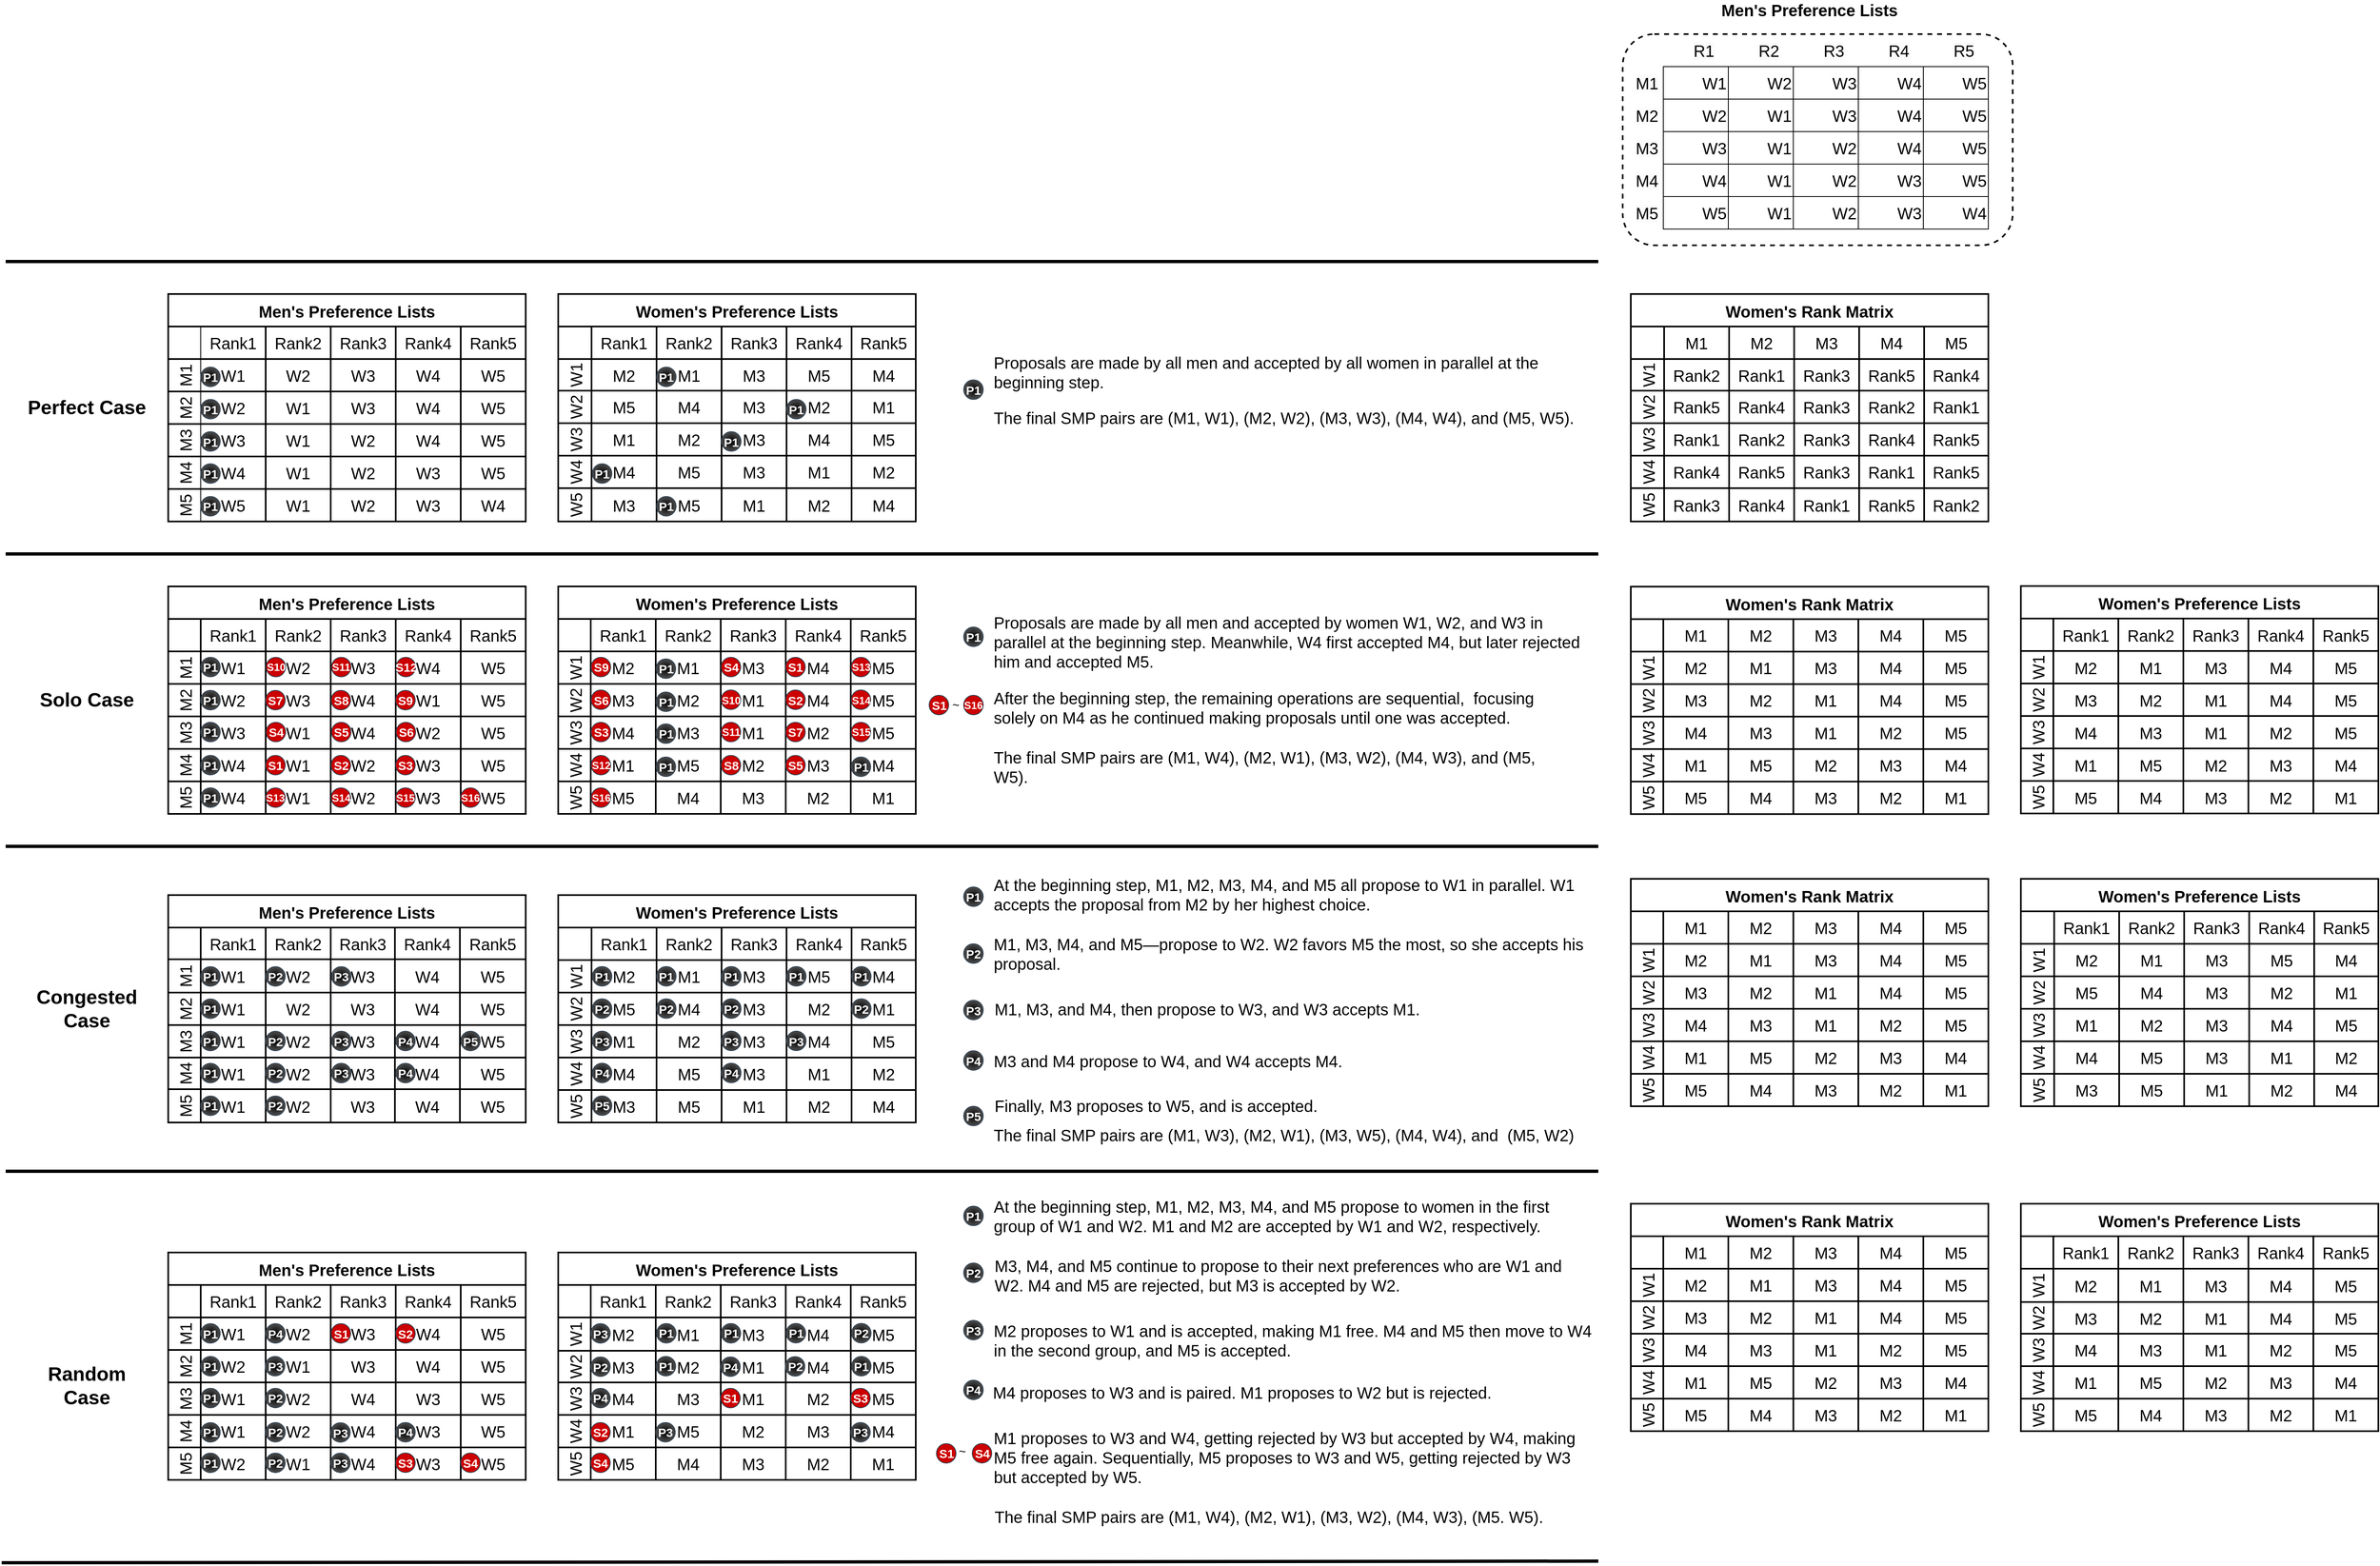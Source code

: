 <mxfile version="24.6.5" type="github">
  <diagram name="Page-1" id="UDRfX3X-FXBvV-juncsd">
    <mxGraphModel dx="3932" dy="3363" grid="1" gridSize="10" guides="1" tooltips="1" connect="1" arrows="1" fold="1" page="1" pageScale="1" pageWidth="850" pageHeight="1100" math="0" shadow="0">
      <root>
        <mxCell id="0" />
        <mxCell id="1" parent="0" />
        <mxCell id="bGb6oID3RMWHNd7Fn-8T-774" value="" style="rounded=1;whiteSpace=wrap;html=1;strokeWidth=2;dashed=1;" vertex="1" parent="1">
          <mxGeometry x="1510" y="-1080" width="480" height="260" as="geometry" />
        </mxCell>
        <mxCell id="bGb6oID3RMWHNd7Fn-8T-1" value="Men&#39;s Preference Lists" style="shape=table;startSize=40;container=1;collapsible=0;childLayout=tableLayout;resizeLast=0;resizeLastRow=0;fontStyle=1;fontSize=20;strokeWidth=2;" vertex="1" parent="1">
          <mxGeometry x="-280" y="-20" width="440" height="280.0" as="geometry" />
        </mxCell>
        <mxCell id="bGb6oID3RMWHNd7Fn-8T-2" value="" style="shape=tableRow;horizontal=0;startSize=40;swimlaneHead=0;swimlaneBody=0;strokeColor=inherit;top=0;left=0;bottom=0;right=0;collapsible=0;dropTarget=0;fillColor=none;points=[[0,0.5],[1,0.5]];portConstraint=eastwest;fontSize=20;fontStyle=0;strokeWidth=2;" vertex="1" parent="bGb6oID3RMWHNd7Fn-8T-1">
          <mxGeometry y="40" width="440" height="39" as="geometry" />
        </mxCell>
        <mxCell id="bGb6oID3RMWHNd7Fn-8T-3" value="Rank1" style="shape=partialRectangle;html=1;whiteSpace=wrap;connectable=0;strokeColor=inherit;overflow=hidden;fillColor=none;top=0;left=0;bottom=0;right=0;pointerEvents=1;fontSize=20;fontStyle=0;strokeWidth=2;" vertex="1" parent="bGb6oID3RMWHNd7Fn-8T-2">
          <mxGeometry x="40" width="80" height="39" as="geometry">
            <mxRectangle width="80" height="39" as="alternateBounds" />
          </mxGeometry>
        </mxCell>
        <mxCell id="bGb6oID3RMWHNd7Fn-8T-4" value="Rank2" style="shape=partialRectangle;html=1;whiteSpace=wrap;connectable=0;strokeColor=inherit;overflow=hidden;fillColor=none;top=0;left=0;bottom=0;right=0;pointerEvents=1;fontSize=20;fontStyle=0;strokeWidth=2;" vertex="1" parent="bGb6oID3RMWHNd7Fn-8T-2">
          <mxGeometry x="120" width="80" height="39" as="geometry">
            <mxRectangle width="80" height="39" as="alternateBounds" />
          </mxGeometry>
        </mxCell>
        <mxCell id="bGb6oID3RMWHNd7Fn-8T-5" value="Rank3" style="shape=partialRectangle;html=1;whiteSpace=wrap;connectable=0;strokeColor=inherit;overflow=hidden;fillColor=none;top=0;left=0;bottom=0;right=0;pointerEvents=1;strokeWidth=2;resizeWidth=1;resizeHeight=1;fontSize=20;fontStyle=0" vertex="1" parent="bGb6oID3RMWHNd7Fn-8T-2">
          <mxGeometry x="200" width="79" height="39" as="geometry">
            <mxRectangle width="79" height="39" as="alternateBounds" />
          </mxGeometry>
        </mxCell>
        <mxCell id="bGb6oID3RMWHNd7Fn-8T-6" value="Rank4" style="shape=partialRectangle;html=1;whiteSpace=wrap;connectable=0;strokeColor=inherit;overflow=hidden;fillColor=none;top=0;left=0;bottom=0;right=0;pointerEvents=1;strokeWidth=2;resizeWidth=1;resizeHeight=1;fontSize=20;fontStyle=0" vertex="1" parent="bGb6oID3RMWHNd7Fn-8T-2">
          <mxGeometry x="279" width="80" height="39" as="geometry">
            <mxRectangle width="80" height="39" as="alternateBounds" />
          </mxGeometry>
        </mxCell>
        <mxCell id="bGb6oID3RMWHNd7Fn-8T-7" value="Rank5" style="shape=partialRectangle;html=1;whiteSpace=wrap;connectable=0;strokeColor=inherit;overflow=hidden;fillColor=none;top=0;left=0;bottom=0;right=0;pointerEvents=1;strokeWidth=2;resizeWidth=1;resizeHeight=1;fontSize=20;fontStyle=0" vertex="1" parent="bGb6oID3RMWHNd7Fn-8T-2">
          <mxGeometry x="359" width="81" height="39" as="geometry">
            <mxRectangle width="81" height="39" as="alternateBounds" />
          </mxGeometry>
        </mxCell>
        <mxCell id="bGb6oID3RMWHNd7Fn-8T-8" value="M1" style="shape=tableRow;horizontal=0;startSize=40;swimlaneHead=0;swimlaneBody=0;strokeColor=inherit;top=0;left=0;bottom=0;right=0;collapsible=0;dropTarget=0;fillColor=none;points=[[0,0.5],[1,0.5]];portConstraint=eastwest;fontSize=20;fontStyle=0;strokeWidth=2;" vertex="1" parent="bGb6oID3RMWHNd7Fn-8T-1">
          <mxGeometry y="79" width="440" height="41" as="geometry" />
        </mxCell>
        <mxCell id="bGb6oID3RMWHNd7Fn-8T-9" value="W1" style="shape=partialRectangle;html=1;whiteSpace=wrap;connectable=0;overflow=hidden;top=0;left=0;bottom=0;right=0;pointerEvents=1;strokeColor=default;fillColor=none;fontSize=20;fontStyle=0;strokeWidth=2;" vertex="1" parent="bGb6oID3RMWHNd7Fn-8T-8">
          <mxGeometry x="40" width="80" height="41" as="geometry">
            <mxRectangle width="80" height="41" as="alternateBounds" />
          </mxGeometry>
        </mxCell>
        <mxCell id="bGb6oID3RMWHNd7Fn-8T-10" value="W2" style="shape=partialRectangle;html=1;whiteSpace=wrap;connectable=0;overflow=hidden;top=0;left=0;bottom=0;right=0;pointerEvents=1;fillColor=none;labelBackgroundColor=none;labelBorderColor=none;strokeColor=default;shadow=0;resizable=1;resizeWidth=0;metaEdit=0;backgroundOutline=0;fontSize=20;fontStyle=0;strokeWidth=2;" vertex="1" parent="bGb6oID3RMWHNd7Fn-8T-8">
          <mxGeometry x="120" width="80" height="41" as="geometry">
            <mxRectangle width="80" height="41" as="alternateBounds" />
          </mxGeometry>
        </mxCell>
        <mxCell id="bGb6oID3RMWHNd7Fn-8T-11" value="W3" style="shape=partialRectangle;html=1;whiteSpace=wrap;connectable=0;overflow=hidden;top=0;left=0;bottom=0;right=0;pointerEvents=1;fillColor=none;fontSize=20;fontStyle=0;strokeWidth=2;" vertex="1" parent="bGb6oID3RMWHNd7Fn-8T-8">
          <mxGeometry x="200" width="79" height="41" as="geometry">
            <mxRectangle width="79" height="41" as="alternateBounds" />
          </mxGeometry>
        </mxCell>
        <mxCell id="bGb6oID3RMWHNd7Fn-8T-12" value="W4" style="shape=partialRectangle;html=1;whiteSpace=wrap;connectable=0;overflow=hidden;top=0;left=0;bottom=0;right=0;pointerEvents=1;fillColor=none;fontSize=20;fontStyle=0;strokeWidth=2;" vertex="1" parent="bGb6oID3RMWHNd7Fn-8T-8">
          <mxGeometry x="279" width="80" height="41" as="geometry">
            <mxRectangle width="80" height="41" as="alternateBounds" />
          </mxGeometry>
        </mxCell>
        <mxCell id="bGb6oID3RMWHNd7Fn-8T-13" value="W5" style="shape=partialRectangle;html=1;whiteSpace=wrap;connectable=0;overflow=hidden;top=0;left=0;bottom=0;right=0;pointerEvents=1;fillColor=none;fontSize=20;fontStyle=0;strokeWidth=2;" vertex="1" parent="bGb6oID3RMWHNd7Fn-8T-8">
          <mxGeometry x="359" width="81" height="41" as="geometry">
            <mxRectangle width="81" height="41" as="alternateBounds" />
          </mxGeometry>
        </mxCell>
        <mxCell id="bGb6oID3RMWHNd7Fn-8T-14" value="M2" style="shape=tableRow;horizontal=0;startSize=40;swimlaneHead=0;swimlaneBody=0;strokeColor=inherit;top=0;left=0;bottom=0;right=0;collapsible=0;dropTarget=0;fillColor=none;points=[[0,0.5],[1,0.5]];portConstraint=eastwest;fontSize=20;fontStyle=0;strokeWidth=2;" vertex="1" parent="bGb6oID3RMWHNd7Fn-8T-1">
          <mxGeometry y="120" width="440" height="40" as="geometry" />
        </mxCell>
        <mxCell id="bGb6oID3RMWHNd7Fn-8T-15" value="W1" style="shape=partialRectangle;html=1;whiteSpace=wrap;connectable=0;overflow=hidden;top=0;left=0;bottom=0;right=0;pointerEvents=1;strokeOpacity=100;fillColor=none;fontSize=20;fontStyle=0;strokeWidth=2;" vertex="1" parent="bGb6oID3RMWHNd7Fn-8T-14">
          <mxGeometry x="40" width="80" height="40" as="geometry">
            <mxRectangle width="80" height="40" as="alternateBounds" />
          </mxGeometry>
        </mxCell>
        <mxCell id="bGb6oID3RMWHNd7Fn-8T-16" value="W2" style="shape=partialRectangle;html=1;whiteSpace=wrap;connectable=0;strokeColor=inherit;overflow=hidden;fillColor=none;top=0;left=0;bottom=0;right=0;pointerEvents=1;fontSize=20;fontStyle=0;strokeWidth=2;" vertex="1" parent="bGb6oID3RMWHNd7Fn-8T-14">
          <mxGeometry x="120" width="80" height="40" as="geometry">
            <mxRectangle width="80" height="40" as="alternateBounds" />
          </mxGeometry>
        </mxCell>
        <mxCell id="bGb6oID3RMWHNd7Fn-8T-17" value="W3" style="shape=partialRectangle;html=1;whiteSpace=wrap;connectable=0;strokeColor=inherit;overflow=hidden;fillColor=none;top=0;left=0;bottom=0;right=0;pointerEvents=1;fontSize=20;fontStyle=0;strokeWidth=2;" vertex="1" parent="bGb6oID3RMWHNd7Fn-8T-14">
          <mxGeometry x="200" width="79" height="40" as="geometry">
            <mxRectangle width="79" height="40" as="alternateBounds" />
          </mxGeometry>
        </mxCell>
        <mxCell id="bGb6oID3RMWHNd7Fn-8T-18" value="W4" style="shape=partialRectangle;html=1;whiteSpace=wrap;connectable=0;strokeColor=inherit;overflow=hidden;fillColor=none;top=0;left=0;bottom=0;right=0;pointerEvents=1;fontSize=20;fontStyle=0;strokeWidth=2;" vertex="1" parent="bGb6oID3RMWHNd7Fn-8T-14">
          <mxGeometry x="279" width="80" height="40" as="geometry">
            <mxRectangle width="80" height="40" as="alternateBounds" />
          </mxGeometry>
        </mxCell>
        <mxCell id="bGb6oID3RMWHNd7Fn-8T-19" value="W5" style="shape=partialRectangle;html=1;whiteSpace=wrap;connectable=0;strokeColor=inherit;overflow=hidden;fillColor=none;top=0;left=0;bottom=0;right=0;pointerEvents=1;fontSize=20;fontStyle=0;strokeWidth=2;" vertex="1" parent="bGb6oID3RMWHNd7Fn-8T-14">
          <mxGeometry x="359" width="81" height="40" as="geometry">
            <mxRectangle width="81" height="40" as="alternateBounds" />
          </mxGeometry>
        </mxCell>
        <mxCell id="bGb6oID3RMWHNd7Fn-8T-20" value="M3" style="shape=tableRow;horizontal=0;startSize=40;swimlaneHead=0;swimlaneBody=0;strokeColor=inherit;top=0;left=0;bottom=0;right=0;collapsible=0;dropTarget=0;fillColor=none;points=[[0,0.5],[1,0.5]];portConstraint=eastwest;fontSize=20;fontStyle=0;strokeWidth=2;" vertex="1" parent="bGb6oID3RMWHNd7Fn-8T-1">
          <mxGeometry y="160" width="440" height="40" as="geometry" />
        </mxCell>
        <mxCell id="bGb6oID3RMWHNd7Fn-8T-21" value="W1" style="shape=partialRectangle;html=1;whiteSpace=wrap;connectable=0;overflow=hidden;top=0;left=0;bottom=0;right=0;pointerEvents=1;fillColor=none;fontSize=20;fontStyle=0;strokeWidth=2;" vertex="1" parent="bGb6oID3RMWHNd7Fn-8T-20">
          <mxGeometry x="40" width="80" height="40" as="geometry">
            <mxRectangle width="80" height="40" as="alternateBounds" />
          </mxGeometry>
        </mxCell>
        <mxCell id="bGb6oID3RMWHNd7Fn-8T-22" value="W2" style="shape=partialRectangle;html=1;whiteSpace=wrap;connectable=0;overflow=hidden;top=0;left=0;bottom=0;right=0;pointerEvents=1;fillColor=none;fontSize=20;fontStyle=0;strokeWidth=2;" vertex="1" parent="bGb6oID3RMWHNd7Fn-8T-20">
          <mxGeometry x="120" width="80" height="40" as="geometry">
            <mxRectangle width="80" height="40" as="alternateBounds" />
          </mxGeometry>
        </mxCell>
        <mxCell id="bGb6oID3RMWHNd7Fn-8T-23" value="W3" style="shape=partialRectangle;html=1;whiteSpace=wrap;connectable=0;strokeColor=inherit;overflow=hidden;fillColor=none;top=0;left=0;bottom=0;right=0;pointerEvents=1;fontSize=20;fontStyle=0;strokeWidth=2;" vertex="1" parent="bGb6oID3RMWHNd7Fn-8T-20">
          <mxGeometry x="200" width="79" height="40" as="geometry">
            <mxRectangle width="79" height="40" as="alternateBounds" />
          </mxGeometry>
        </mxCell>
        <mxCell id="bGb6oID3RMWHNd7Fn-8T-24" value="W4" style="shape=partialRectangle;html=1;whiteSpace=wrap;connectable=0;strokeColor=inherit;overflow=hidden;fillColor=none;top=0;left=0;bottom=0;right=0;pointerEvents=1;fontSize=20;fontStyle=0;strokeWidth=2;" vertex="1" parent="bGb6oID3RMWHNd7Fn-8T-20">
          <mxGeometry x="279" width="80" height="40" as="geometry">
            <mxRectangle width="80" height="40" as="alternateBounds" />
          </mxGeometry>
        </mxCell>
        <mxCell id="bGb6oID3RMWHNd7Fn-8T-25" value="W5" style="shape=partialRectangle;html=1;whiteSpace=wrap;connectable=0;strokeColor=inherit;overflow=hidden;fillColor=none;top=0;left=0;bottom=0;right=0;pointerEvents=1;fontSize=20;fontStyle=0;strokeWidth=2;" vertex="1" parent="bGb6oID3RMWHNd7Fn-8T-20">
          <mxGeometry x="359" width="81" height="40" as="geometry">
            <mxRectangle width="81" height="40" as="alternateBounds" />
          </mxGeometry>
        </mxCell>
        <mxCell id="bGb6oID3RMWHNd7Fn-8T-26" value="M4" style="shape=tableRow;horizontal=0;startSize=40;swimlaneHead=0;swimlaneBody=0;strokeColor=inherit;top=0;left=0;bottom=0;right=0;collapsible=0;dropTarget=0;fillColor=none;points=[[0,0.5],[1,0.5]];portConstraint=eastwest;fontSize=20;fontStyle=0;strokeWidth=2;" vertex="1" parent="bGb6oID3RMWHNd7Fn-8T-1">
          <mxGeometry y="200" width="440" height="39" as="geometry" />
        </mxCell>
        <mxCell id="bGb6oID3RMWHNd7Fn-8T-27" value="W1" style="shape=partialRectangle;html=1;whiteSpace=wrap;connectable=0;overflow=hidden;top=0;left=0;bottom=0;right=0;pointerEvents=1;fillColor=none;fontSize=20;fontStyle=0;strokeWidth=2;" vertex="1" parent="bGb6oID3RMWHNd7Fn-8T-26">
          <mxGeometry x="40" width="80" height="39" as="geometry">
            <mxRectangle width="80" height="39" as="alternateBounds" />
          </mxGeometry>
        </mxCell>
        <mxCell id="bGb6oID3RMWHNd7Fn-8T-28" value="W2" style="shape=partialRectangle;html=1;whiteSpace=wrap;connectable=0;overflow=hidden;top=0;left=0;bottom=0;right=0;pointerEvents=1;fillColor=none;fontSize=20;fontStyle=0;strokeWidth=2;" vertex="1" parent="bGb6oID3RMWHNd7Fn-8T-26">
          <mxGeometry x="120" width="80" height="39" as="geometry">
            <mxRectangle width="80" height="39" as="alternateBounds" />
          </mxGeometry>
        </mxCell>
        <mxCell id="bGb6oID3RMWHNd7Fn-8T-29" value="W3" style="shape=partialRectangle;html=1;whiteSpace=wrap;connectable=0;strokeColor=inherit;overflow=hidden;fillColor=none;top=0;left=0;bottom=0;right=0;pointerEvents=1;fontSize=20;fontStyle=0;strokeWidth=2;" vertex="1" parent="bGb6oID3RMWHNd7Fn-8T-26">
          <mxGeometry x="200" width="79" height="39" as="geometry">
            <mxRectangle width="79" height="39" as="alternateBounds" />
          </mxGeometry>
        </mxCell>
        <mxCell id="bGb6oID3RMWHNd7Fn-8T-30" value="W4" style="shape=partialRectangle;html=1;whiteSpace=wrap;connectable=0;strokeColor=inherit;overflow=hidden;fillColor=none;top=0;left=0;bottom=0;right=0;pointerEvents=1;fontSize=20;fontStyle=0;strokeWidth=2;" vertex="1" parent="bGb6oID3RMWHNd7Fn-8T-26">
          <mxGeometry x="279" width="80" height="39" as="geometry">
            <mxRectangle width="80" height="39" as="alternateBounds" />
          </mxGeometry>
        </mxCell>
        <mxCell id="bGb6oID3RMWHNd7Fn-8T-31" value="W5" style="shape=partialRectangle;html=1;whiteSpace=wrap;connectable=0;strokeColor=inherit;overflow=hidden;fillColor=none;top=0;left=0;bottom=0;right=0;pointerEvents=1;fontSize=20;fontStyle=0;strokeWidth=2;" vertex="1" parent="bGb6oID3RMWHNd7Fn-8T-26">
          <mxGeometry x="359" width="81" height="39" as="geometry">
            <mxRectangle width="81" height="39" as="alternateBounds" />
          </mxGeometry>
        </mxCell>
        <mxCell id="bGb6oID3RMWHNd7Fn-8T-32" value="M5" style="shape=tableRow;horizontal=0;startSize=40;swimlaneHead=0;swimlaneBody=0;strokeColor=inherit;top=0;left=0;bottom=0;right=0;collapsible=0;dropTarget=0;fillColor=none;points=[[0,0.5],[1,0.5]];portConstraint=eastwest;fontSize=20;fontStyle=0;strokeWidth=2;" vertex="1" parent="bGb6oID3RMWHNd7Fn-8T-1">
          <mxGeometry y="239" width="440" height="41" as="geometry" />
        </mxCell>
        <mxCell id="bGb6oID3RMWHNd7Fn-8T-33" value="W1" style="shape=partialRectangle;html=1;whiteSpace=wrap;connectable=0;overflow=hidden;top=0;left=0;bottom=0;right=0;pointerEvents=1;fillColor=none;fontSize=20;fontStyle=0;strokeWidth=2;" vertex="1" parent="bGb6oID3RMWHNd7Fn-8T-32">
          <mxGeometry x="40" width="80" height="41" as="geometry">
            <mxRectangle width="80" height="41" as="alternateBounds" />
          </mxGeometry>
        </mxCell>
        <mxCell id="bGb6oID3RMWHNd7Fn-8T-34" value="W2" style="shape=partialRectangle;html=1;whiteSpace=wrap;connectable=0;overflow=hidden;top=0;left=0;bottom=0;right=0;pointerEvents=1;fillColor=none;fontSize=20;fontStyle=0;strokeWidth=2;" vertex="1" parent="bGb6oID3RMWHNd7Fn-8T-32">
          <mxGeometry x="120" width="80" height="41" as="geometry">
            <mxRectangle width="80" height="41" as="alternateBounds" />
          </mxGeometry>
        </mxCell>
        <mxCell id="bGb6oID3RMWHNd7Fn-8T-35" value="W3" style="shape=partialRectangle;html=1;whiteSpace=wrap;connectable=0;strokeColor=inherit;overflow=hidden;fillColor=none;top=0;left=0;bottom=0;right=0;pointerEvents=1;fontSize=20;fontStyle=0;strokeWidth=2;" vertex="1" parent="bGb6oID3RMWHNd7Fn-8T-32">
          <mxGeometry x="200" width="79" height="41" as="geometry">
            <mxRectangle width="79" height="41" as="alternateBounds" />
          </mxGeometry>
        </mxCell>
        <mxCell id="bGb6oID3RMWHNd7Fn-8T-36" value="W4" style="shape=partialRectangle;html=1;whiteSpace=wrap;connectable=0;strokeColor=inherit;overflow=hidden;fillColor=none;top=0;left=0;bottom=0;right=0;pointerEvents=1;fontSize=20;fontStyle=0;strokeWidth=2;" vertex="1" parent="bGb6oID3RMWHNd7Fn-8T-32">
          <mxGeometry x="279" width="80" height="41" as="geometry">
            <mxRectangle width="80" height="41" as="alternateBounds" />
          </mxGeometry>
        </mxCell>
        <mxCell id="bGb6oID3RMWHNd7Fn-8T-37" value="W5" style="shape=partialRectangle;html=1;whiteSpace=wrap;connectable=0;strokeColor=inherit;overflow=hidden;fillColor=none;top=0;left=0;bottom=0;right=0;pointerEvents=1;fontSize=20;fontStyle=0;strokeWidth=2;" vertex="1" parent="bGb6oID3RMWHNd7Fn-8T-32">
          <mxGeometry x="359" width="81" height="41" as="geometry">
            <mxRectangle width="81" height="41" as="alternateBounds" />
          </mxGeometry>
        </mxCell>
        <mxCell id="bGb6oID3RMWHNd7Fn-8T-38" value="Men&#39;s Preference Lists" style="shape=table;startSize=40;container=1;collapsible=0;childLayout=tableLayout;resizeLast=0;resizeLastRow=0;fontStyle=1;fontSize=20;strokeWidth=2;" vertex="1" parent="1">
          <mxGeometry x="-280" y="-400" width="440" height="280.0" as="geometry" />
        </mxCell>
        <mxCell id="bGb6oID3RMWHNd7Fn-8T-39" value="" style="shape=tableRow;horizontal=0;startSize=40;swimlaneHead=0;swimlaneBody=0;strokeColor=inherit;top=0;left=0;bottom=0;right=0;collapsible=0;dropTarget=0;fillColor=none;points=[[0,0.5],[1,0.5]];portConstraint=eastwest;fontSize=20;strokeWidth=2;" vertex="1" parent="bGb6oID3RMWHNd7Fn-8T-38">
          <mxGeometry y="40" width="440" height="40" as="geometry" />
        </mxCell>
        <mxCell id="bGb6oID3RMWHNd7Fn-8T-40" value="Rank1" style="shape=partialRectangle;html=1;whiteSpace=wrap;connectable=0;strokeColor=inherit;overflow=hidden;fillColor=none;top=0;left=0;bottom=0;right=0;pointerEvents=1;fontSize=20;strokeWidth=2;" vertex="1" parent="bGb6oID3RMWHNd7Fn-8T-39">
          <mxGeometry x="40" width="80" height="40" as="geometry">
            <mxRectangle width="80" height="40" as="alternateBounds" />
          </mxGeometry>
        </mxCell>
        <mxCell id="bGb6oID3RMWHNd7Fn-8T-41" value="Rank2" style="shape=partialRectangle;html=1;whiteSpace=wrap;connectable=0;strokeColor=inherit;overflow=hidden;fillColor=none;top=0;left=0;bottom=0;right=0;pointerEvents=1;fontSize=20;strokeWidth=2;" vertex="1" parent="bGb6oID3RMWHNd7Fn-8T-39">
          <mxGeometry x="120" width="80" height="40" as="geometry">
            <mxRectangle width="80" height="40" as="alternateBounds" />
          </mxGeometry>
        </mxCell>
        <mxCell id="bGb6oID3RMWHNd7Fn-8T-42" value="Rank3" style="shape=partialRectangle;html=1;whiteSpace=wrap;connectable=0;strokeColor=inherit;overflow=hidden;fillColor=none;top=0;left=0;bottom=0;right=0;pointerEvents=1;strokeWidth=2;resizeWidth=1;resizeHeight=1;fontSize=20;" vertex="1" parent="bGb6oID3RMWHNd7Fn-8T-39">
          <mxGeometry x="200" width="80" height="40" as="geometry">
            <mxRectangle width="80" height="40" as="alternateBounds" />
          </mxGeometry>
        </mxCell>
        <mxCell id="bGb6oID3RMWHNd7Fn-8T-43" value="Rank4" style="shape=partialRectangle;html=1;whiteSpace=wrap;connectable=0;strokeColor=inherit;overflow=hidden;fillColor=none;top=0;left=0;bottom=0;right=0;pointerEvents=1;strokeWidth=2;resizeWidth=1;resizeHeight=1;fontSize=20;" vertex="1" parent="bGb6oID3RMWHNd7Fn-8T-39">
          <mxGeometry x="280" width="80" height="40" as="geometry">
            <mxRectangle width="80" height="40" as="alternateBounds" />
          </mxGeometry>
        </mxCell>
        <mxCell id="bGb6oID3RMWHNd7Fn-8T-44" value="Rank5" style="shape=partialRectangle;html=1;whiteSpace=wrap;connectable=0;strokeColor=inherit;overflow=hidden;fillColor=none;top=0;left=0;bottom=0;right=0;pointerEvents=1;strokeWidth=2;resizeWidth=1;resizeHeight=1;fontSize=20;" vertex="1" parent="bGb6oID3RMWHNd7Fn-8T-39">
          <mxGeometry x="360" width="80" height="40" as="geometry">
            <mxRectangle width="80" height="40" as="alternateBounds" />
          </mxGeometry>
        </mxCell>
        <mxCell id="bGb6oID3RMWHNd7Fn-8T-45" value="M1" style="shape=tableRow;horizontal=0;startSize=40;swimlaneHead=0;swimlaneBody=0;strokeColor=inherit;top=0;left=0;bottom=0;right=0;collapsible=0;dropTarget=0;fillColor=none;points=[[0,0.5],[1,0.5]];portConstraint=eastwest;fontSize=20;strokeWidth=2;" vertex="1" parent="bGb6oID3RMWHNd7Fn-8T-38">
          <mxGeometry y="80" width="440" height="40" as="geometry" />
        </mxCell>
        <mxCell id="bGb6oID3RMWHNd7Fn-8T-46" value="W1" style="shape=partialRectangle;html=1;whiteSpace=wrap;connectable=0;overflow=hidden;top=0;left=0;bottom=0;right=0;pointerEvents=1;strokeColor=default;fillColor=none;fontSize=20;strokeWidth=2;" vertex="1" parent="bGb6oID3RMWHNd7Fn-8T-45">
          <mxGeometry x="40" width="80" height="40" as="geometry">
            <mxRectangle width="80" height="40" as="alternateBounds" />
          </mxGeometry>
        </mxCell>
        <mxCell id="bGb6oID3RMWHNd7Fn-8T-47" value="W2" style="shape=partialRectangle;html=1;whiteSpace=wrap;connectable=0;overflow=hidden;top=0;left=0;bottom=0;right=0;pointerEvents=1;fillColor=none;labelBackgroundColor=none;labelBorderColor=none;strokeColor=default;shadow=0;resizable=1;resizeWidth=0;metaEdit=0;backgroundOutline=0;fontSize=20;strokeWidth=2;" vertex="1" parent="bGb6oID3RMWHNd7Fn-8T-45">
          <mxGeometry x="120" width="80" height="40" as="geometry">
            <mxRectangle width="80" height="40" as="alternateBounds" />
          </mxGeometry>
        </mxCell>
        <mxCell id="bGb6oID3RMWHNd7Fn-8T-48" value="W3" style="shape=partialRectangle;html=1;whiteSpace=wrap;connectable=0;overflow=hidden;top=0;left=0;bottom=0;right=0;pointerEvents=1;fillColor=none;fontSize=20;strokeWidth=2;" vertex="1" parent="bGb6oID3RMWHNd7Fn-8T-45">
          <mxGeometry x="200" width="80" height="40" as="geometry">
            <mxRectangle width="80" height="40" as="alternateBounds" />
          </mxGeometry>
        </mxCell>
        <mxCell id="bGb6oID3RMWHNd7Fn-8T-49" value="W4" style="shape=partialRectangle;html=1;whiteSpace=wrap;connectable=0;overflow=hidden;top=0;left=0;bottom=0;right=0;pointerEvents=1;fillColor=none;fontSize=20;strokeWidth=2;" vertex="1" parent="bGb6oID3RMWHNd7Fn-8T-45">
          <mxGeometry x="280" width="80" height="40" as="geometry">
            <mxRectangle width="80" height="40" as="alternateBounds" />
          </mxGeometry>
        </mxCell>
        <mxCell id="bGb6oID3RMWHNd7Fn-8T-50" value="W5" style="shape=partialRectangle;html=1;whiteSpace=wrap;connectable=0;overflow=hidden;top=0;left=0;bottom=0;right=0;pointerEvents=1;fillColor=none;fontSize=20;strokeWidth=2;" vertex="1" parent="bGb6oID3RMWHNd7Fn-8T-45">
          <mxGeometry x="360" width="80" height="40" as="geometry">
            <mxRectangle width="80" height="40" as="alternateBounds" />
          </mxGeometry>
        </mxCell>
        <mxCell id="bGb6oID3RMWHNd7Fn-8T-51" value="M2" style="shape=tableRow;horizontal=0;startSize=40;swimlaneHead=0;swimlaneBody=0;strokeColor=inherit;top=0;left=0;bottom=0;right=0;collapsible=0;dropTarget=0;fillColor=none;points=[[0,0.5],[1,0.5]];portConstraint=eastwest;fontSize=20;strokeWidth=2;" vertex="1" parent="bGb6oID3RMWHNd7Fn-8T-38">
          <mxGeometry y="120" width="440" height="40" as="geometry" />
        </mxCell>
        <mxCell id="bGb6oID3RMWHNd7Fn-8T-52" value="W2" style="shape=partialRectangle;html=1;whiteSpace=wrap;connectable=0;overflow=hidden;top=0;left=0;bottom=0;right=0;pointerEvents=1;strokeOpacity=100;fillColor=none;fontSize=20;strokeWidth=2;" vertex="1" parent="bGb6oID3RMWHNd7Fn-8T-51">
          <mxGeometry x="40" width="80" height="40" as="geometry">
            <mxRectangle width="80" height="40" as="alternateBounds" />
          </mxGeometry>
        </mxCell>
        <mxCell id="bGb6oID3RMWHNd7Fn-8T-53" value="W3" style="shape=partialRectangle;html=1;whiteSpace=wrap;connectable=0;strokeColor=inherit;overflow=hidden;fillColor=none;top=0;left=0;bottom=0;right=0;pointerEvents=1;fontSize=20;strokeWidth=2;" vertex="1" parent="bGb6oID3RMWHNd7Fn-8T-51">
          <mxGeometry x="120" width="80" height="40" as="geometry">
            <mxRectangle width="80" height="40" as="alternateBounds" />
          </mxGeometry>
        </mxCell>
        <mxCell id="bGb6oID3RMWHNd7Fn-8T-54" value="W4" style="shape=partialRectangle;html=1;whiteSpace=wrap;connectable=0;strokeColor=inherit;overflow=hidden;fillColor=none;top=0;left=0;bottom=0;right=0;pointerEvents=1;fontSize=20;strokeWidth=2;" vertex="1" parent="bGb6oID3RMWHNd7Fn-8T-51">
          <mxGeometry x="200" width="80" height="40" as="geometry">
            <mxRectangle width="80" height="40" as="alternateBounds" />
          </mxGeometry>
        </mxCell>
        <mxCell id="bGb6oID3RMWHNd7Fn-8T-55" value="W1" style="shape=partialRectangle;html=1;whiteSpace=wrap;connectable=0;strokeColor=inherit;overflow=hidden;fillColor=none;top=0;left=0;bottom=0;right=0;pointerEvents=1;fontSize=20;strokeWidth=2;" vertex="1" parent="bGb6oID3RMWHNd7Fn-8T-51">
          <mxGeometry x="280" width="80" height="40" as="geometry">
            <mxRectangle width="80" height="40" as="alternateBounds" />
          </mxGeometry>
        </mxCell>
        <mxCell id="bGb6oID3RMWHNd7Fn-8T-56" value="W5" style="shape=partialRectangle;html=1;whiteSpace=wrap;connectable=0;strokeColor=inherit;overflow=hidden;fillColor=none;top=0;left=0;bottom=0;right=0;pointerEvents=1;fontSize=20;strokeWidth=2;" vertex="1" parent="bGb6oID3RMWHNd7Fn-8T-51">
          <mxGeometry x="360" width="80" height="40" as="geometry">
            <mxRectangle width="80" height="40" as="alternateBounds" />
          </mxGeometry>
        </mxCell>
        <mxCell id="bGb6oID3RMWHNd7Fn-8T-57" value="M3" style="shape=tableRow;horizontal=0;startSize=40;swimlaneHead=0;swimlaneBody=0;strokeColor=inherit;top=0;left=0;bottom=0;right=0;collapsible=0;dropTarget=0;fillColor=none;points=[[0,0.5],[1,0.5]];portConstraint=eastwest;fontSize=20;strokeWidth=2;" vertex="1" parent="bGb6oID3RMWHNd7Fn-8T-38">
          <mxGeometry y="160" width="440" height="40" as="geometry" />
        </mxCell>
        <mxCell id="bGb6oID3RMWHNd7Fn-8T-58" value="W3" style="shape=partialRectangle;html=1;whiteSpace=wrap;connectable=0;overflow=hidden;top=0;left=0;bottom=0;right=0;pointerEvents=1;fillColor=none;fontSize=20;strokeWidth=2;" vertex="1" parent="bGb6oID3RMWHNd7Fn-8T-57">
          <mxGeometry x="40" width="80" height="40" as="geometry">
            <mxRectangle width="80" height="40" as="alternateBounds" />
          </mxGeometry>
        </mxCell>
        <mxCell id="bGb6oID3RMWHNd7Fn-8T-59" value="W1" style="shape=partialRectangle;html=1;whiteSpace=wrap;connectable=0;overflow=hidden;top=0;left=0;bottom=0;right=0;pointerEvents=1;fillColor=none;fontSize=20;strokeWidth=2;" vertex="1" parent="bGb6oID3RMWHNd7Fn-8T-57">
          <mxGeometry x="120" width="80" height="40" as="geometry">
            <mxRectangle width="80" height="40" as="alternateBounds" />
          </mxGeometry>
        </mxCell>
        <mxCell id="bGb6oID3RMWHNd7Fn-8T-60" value="W4" style="shape=partialRectangle;html=1;whiteSpace=wrap;connectable=0;strokeColor=inherit;overflow=hidden;fillColor=none;top=0;left=0;bottom=0;right=0;pointerEvents=1;fontSize=20;strokeWidth=2;" vertex="1" parent="bGb6oID3RMWHNd7Fn-8T-57">
          <mxGeometry x="200" width="80" height="40" as="geometry">
            <mxRectangle width="80" height="40" as="alternateBounds" />
          </mxGeometry>
        </mxCell>
        <mxCell id="bGb6oID3RMWHNd7Fn-8T-61" value="W2" style="shape=partialRectangle;html=1;whiteSpace=wrap;connectable=0;strokeColor=inherit;overflow=hidden;fillColor=none;top=0;left=0;bottom=0;right=0;pointerEvents=1;fontSize=20;strokeWidth=2;" vertex="1" parent="bGb6oID3RMWHNd7Fn-8T-57">
          <mxGeometry x="280" width="80" height="40" as="geometry">
            <mxRectangle width="80" height="40" as="alternateBounds" />
          </mxGeometry>
        </mxCell>
        <mxCell id="bGb6oID3RMWHNd7Fn-8T-62" value="W5" style="shape=partialRectangle;html=1;whiteSpace=wrap;connectable=0;strokeColor=inherit;overflow=hidden;fillColor=none;top=0;left=0;bottom=0;right=0;pointerEvents=1;fontSize=20;strokeWidth=2;" vertex="1" parent="bGb6oID3RMWHNd7Fn-8T-57">
          <mxGeometry x="360" width="80" height="40" as="geometry">
            <mxRectangle width="80" height="40" as="alternateBounds" />
          </mxGeometry>
        </mxCell>
        <mxCell id="bGb6oID3RMWHNd7Fn-8T-63" value="M4" style="shape=tableRow;horizontal=0;startSize=40;swimlaneHead=0;swimlaneBody=0;strokeColor=inherit;top=0;left=0;bottom=0;right=0;collapsible=0;dropTarget=0;fillColor=none;points=[[0,0.5],[1,0.5]];portConstraint=eastwest;fontSize=20;strokeWidth=2;" vertex="1" parent="bGb6oID3RMWHNd7Fn-8T-38">
          <mxGeometry y="200" width="440" height="40" as="geometry" />
        </mxCell>
        <mxCell id="bGb6oID3RMWHNd7Fn-8T-64" value="W4" style="shape=partialRectangle;html=1;whiteSpace=wrap;connectable=0;overflow=hidden;top=0;left=0;bottom=0;right=0;pointerEvents=1;fillColor=none;fontSize=20;strokeWidth=2;" vertex="1" parent="bGb6oID3RMWHNd7Fn-8T-63">
          <mxGeometry x="40" width="80" height="40" as="geometry">
            <mxRectangle width="80" height="40" as="alternateBounds" />
          </mxGeometry>
        </mxCell>
        <mxCell id="bGb6oID3RMWHNd7Fn-8T-65" value="W1" style="shape=partialRectangle;html=1;whiteSpace=wrap;connectable=0;overflow=hidden;top=0;left=0;bottom=0;right=0;pointerEvents=1;fillColor=none;fontSize=20;strokeWidth=2;" vertex="1" parent="bGb6oID3RMWHNd7Fn-8T-63">
          <mxGeometry x="120" width="80" height="40" as="geometry">
            <mxRectangle width="80" height="40" as="alternateBounds" />
          </mxGeometry>
        </mxCell>
        <mxCell id="bGb6oID3RMWHNd7Fn-8T-66" value="W2" style="shape=partialRectangle;html=1;whiteSpace=wrap;connectable=0;strokeColor=inherit;overflow=hidden;fillColor=none;top=0;left=0;bottom=0;right=0;pointerEvents=1;fontSize=20;strokeWidth=2;" vertex="1" parent="bGb6oID3RMWHNd7Fn-8T-63">
          <mxGeometry x="200" width="80" height="40" as="geometry">
            <mxRectangle width="80" height="40" as="alternateBounds" />
          </mxGeometry>
        </mxCell>
        <mxCell id="bGb6oID3RMWHNd7Fn-8T-67" value="W3" style="shape=partialRectangle;html=1;whiteSpace=wrap;connectable=0;strokeColor=inherit;overflow=hidden;fillColor=none;top=0;left=0;bottom=0;right=0;pointerEvents=1;fontSize=20;strokeWidth=2;" vertex="1" parent="bGb6oID3RMWHNd7Fn-8T-63">
          <mxGeometry x="280" width="80" height="40" as="geometry">
            <mxRectangle width="80" height="40" as="alternateBounds" />
          </mxGeometry>
        </mxCell>
        <mxCell id="bGb6oID3RMWHNd7Fn-8T-68" value="W5" style="shape=partialRectangle;html=1;whiteSpace=wrap;connectable=0;strokeColor=inherit;overflow=hidden;fillColor=none;top=0;left=0;bottom=0;right=0;pointerEvents=1;fontSize=20;strokeWidth=2;" vertex="1" parent="bGb6oID3RMWHNd7Fn-8T-63">
          <mxGeometry x="360" width="80" height="40" as="geometry">
            <mxRectangle width="80" height="40" as="alternateBounds" />
          </mxGeometry>
        </mxCell>
        <mxCell id="bGb6oID3RMWHNd7Fn-8T-69" value="M5" style="shape=tableRow;horizontal=0;startSize=40;swimlaneHead=0;swimlaneBody=0;strokeColor=inherit;top=0;left=0;bottom=0;right=0;collapsible=0;dropTarget=0;fillColor=none;points=[[0,0.5],[1,0.5]];portConstraint=eastwest;fontSize=20;strokeWidth=2;" vertex="1" parent="bGb6oID3RMWHNd7Fn-8T-38">
          <mxGeometry y="240" width="440" height="40" as="geometry" />
        </mxCell>
        <mxCell id="bGb6oID3RMWHNd7Fn-8T-70" value="W4" style="shape=partialRectangle;html=1;whiteSpace=wrap;connectable=0;overflow=hidden;top=0;left=0;bottom=0;right=0;pointerEvents=1;fillColor=none;fontSize=20;strokeWidth=2;" vertex="1" parent="bGb6oID3RMWHNd7Fn-8T-69">
          <mxGeometry x="40" width="80" height="40" as="geometry">
            <mxRectangle width="80" height="40" as="alternateBounds" />
          </mxGeometry>
        </mxCell>
        <mxCell id="bGb6oID3RMWHNd7Fn-8T-71" value="W1" style="shape=partialRectangle;html=1;whiteSpace=wrap;connectable=0;overflow=hidden;top=0;left=0;bottom=0;right=0;pointerEvents=1;fillColor=none;fontSize=20;strokeWidth=2;" vertex="1" parent="bGb6oID3RMWHNd7Fn-8T-69">
          <mxGeometry x="120" width="80" height="40" as="geometry">
            <mxRectangle width="80" height="40" as="alternateBounds" />
          </mxGeometry>
        </mxCell>
        <mxCell id="bGb6oID3RMWHNd7Fn-8T-72" value="W2" style="shape=partialRectangle;html=1;whiteSpace=wrap;connectable=0;strokeColor=inherit;overflow=hidden;fillColor=none;top=0;left=0;bottom=0;right=0;pointerEvents=1;fontSize=20;strokeWidth=2;" vertex="1" parent="bGb6oID3RMWHNd7Fn-8T-69">
          <mxGeometry x="200" width="80" height="40" as="geometry">
            <mxRectangle width="80" height="40" as="alternateBounds" />
          </mxGeometry>
        </mxCell>
        <mxCell id="bGb6oID3RMWHNd7Fn-8T-73" value="W3" style="shape=partialRectangle;html=1;whiteSpace=wrap;connectable=0;strokeColor=inherit;overflow=hidden;fillColor=none;top=0;left=0;bottom=0;right=0;pointerEvents=1;fontSize=20;strokeWidth=2;" vertex="1" parent="bGb6oID3RMWHNd7Fn-8T-69">
          <mxGeometry x="280" width="80" height="40" as="geometry">
            <mxRectangle width="80" height="40" as="alternateBounds" />
          </mxGeometry>
        </mxCell>
        <mxCell id="bGb6oID3RMWHNd7Fn-8T-74" value="W5" style="shape=partialRectangle;html=1;whiteSpace=wrap;connectable=0;strokeColor=inherit;overflow=hidden;fillColor=none;top=0;left=0;bottom=0;right=0;pointerEvents=1;fontSize=20;strokeWidth=2;" vertex="1" parent="bGb6oID3RMWHNd7Fn-8T-69">
          <mxGeometry x="360" width="80" height="40" as="geometry">
            <mxRectangle width="80" height="40" as="alternateBounds" />
          </mxGeometry>
        </mxCell>
        <mxCell id="bGb6oID3RMWHNd7Fn-8T-75" value="" style="endArrow=none;html=1;rounded=0;strokeWidth=4;" edge="1" parent="1">
          <mxGeometry width="50" height="50" relative="1" as="geometry">
            <mxPoint x="-480" y="-440" as="sourcePoint" />
            <mxPoint x="1480" y="-440" as="targetPoint" />
          </mxGeometry>
        </mxCell>
        <mxCell id="bGb6oID3RMWHNd7Fn-8T-76" value="Men&#39;s Preference Lists" style="shape=table;startSize=40;container=1;collapsible=0;childLayout=tableLayout;resizeLast=0;resizeLastRow=0;fontStyle=1;fontSize=20;perimeterSpacing=0;strokeWidth=2;" vertex="1" parent="1">
          <mxGeometry x="-280" y="-760" width="440" height="280" as="geometry" />
        </mxCell>
        <mxCell id="bGb6oID3RMWHNd7Fn-8T-77" value="" style="shape=tableRow;horizontal=0;startSize=40;swimlaneHead=0;swimlaneBody=0;strokeColor=inherit;top=0;left=0;bottom=0;right=0;collapsible=0;dropTarget=0;fillColor=none;points=[[0,0.5],[1,0.5]];portConstraint=eastwest;fontSize=20;" vertex="1" parent="bGb6oID3RMWHNd7Fn-8T-76">
          <mxGeometry y="40" width="440" height="40" as="geometry" />
        </mxCell>
        <mxCell id="bGb6oID3RMWHNd7Fn-8T-78" value="Rank1" style="shape=partialRectangle;html=1;whiteSpace=wrap;connectable=0;strokeColor=inherit;overflow=hidden;fillColor=none;top=0;left=0;bottom=0;right=0;pointerEvents=1;fontSize=20;" vertex="1" parent="bGb6oID3RMWHNd7Fn-8T-77">
          <mxGeometry x="40" width="80" height="40" as="geometry">
            <mxRectangle width="80" height="40" as="alternateBounds" />
          </mxGeometry>
        </mxCell>
        <mxCell id="bGb6oID3RMWHNd7Fn-8T-79" value="Rank2" style="shape=partialRectangle;html=1;whiteSpace=wrap;connectable=0;strokeColor=inherit;overflow=hidden;fillColor=none;top=0;left=0;bottom=0;right=0;pointerEvents=1;fontSize=20;" vertex="1" parent="bGb6oID3RMWHNd7Fn-8T-77">
          <mxGeometry x="120" width="80" height="40" as="geometry">
            <mxRectangle width="80" height="40" as="alternateBounds" />
          </mxGeometry>
        </mxCell>
        <mxCell id="bGb6oID3RMWHNd7Fn-8T-80" value="Rank3" style="shape=partialRectangle;html=1;whiteSpace=wrap;connectable=0;strokeColor=inherit;overflow=hidden;fillColor=none;top=0;left=0;bottom=0;right=0;pointerEvents=1;strokeWidth=1;resizeWidth=1;resizeHeight=1;fontSize=20;" vertex="1" parent="bGb6oID3RMWHNd7Fn-8T-77">
          <mxGeometry x="200" width="80" height="40" as="geometry">
            <mxRectangle width="80" height="40" as="alternateBounds" />
          </mxGeometry>
        </mxCell>
        <mxCell id="bGb6oID3RMWHNd7Fn-8T-81" value="Rank4" style="shape=partialRectangle;html=1;whiteSpace=wrap;connectable=0;strokeColor=inherit;overflow=hidden;fillColor=none;top=0;left=0;bottom=0;right=0;pointerEvents=1;strokeWidth=1;resizeWidth=1;resizeHeight=1;fontSize=20;" vertex="1" parent="bGb6oID3RMWHNd7Fn-8T-77">
          <mxGeometry x="280" width="80" height="40" as="geometry">
            <mxRectangle width="80" height="40" as="alternateBounds" />
          </mxGeometry>
        </mxCell>
        <mxCell id="bGb6oID3RMWHNd7Fn-8T-82" value="Rank5" style="shape=partialRectangle;html=1;whiteSpace=wrap;connectable=0;strokeColor=inherit;overflow=hidden;fillColor=none;top=0;left=0;bottom=0;right=0;pointerEvents=1;strokeWidth=1;resizeWidth=1;resizeHeight=1;fontSize=20;" vertex="1" parent="bGb6oID3RMWHNd7Fn-8T-77">
          <mxGeometry x="360" width="80" height="40" as="geometry">
            <mxRectangle width="80" height="40" as="alternateBounds" />
          </mxGeometry>
        </mxCell>
        <mxCell id="bGb6oID3RMWHNd7Fn-8T-83" value="M1" style="shape=tableRow;horizontal=0;startSize=40;swimlaneHead=0;swimlaneBody=0;strokeColor=inherit;top=0;left=0;bottom=0;right=0;collapsible=0;dropTarget=0;fillColor=none;points=[[0,0.5],[1,0.5]];portConstraint=eastwest;fontSize=20;" vertex="1" parent="bGb6oID3RMWHNd7Fn-8T-76">
          <mxGeometry y="80" width="440" height="40" as="geometry" />
        </mxCell>
        <mxCell id="bGb6oID3RMWHNd7Fn-8T-84" value="W1" style="shape=partialRectangle;html=1;whiteSpace=wrap;connectable=0;overflow=hidden;top=0;left=0;bottom=0;right=0;pointerEvents=1;strokeColor=default;fillColor=none;fontSize=20;" vertex="1" parent="bGb6oID3RMWHNd7Fn-8T-83">
          <mxGeometry x="40" width="80" height="40" as="geometry">
            <mxRectangle width="80" height="40" as="alternateBounds" />
          </mxGeometry>
        </mxCell>
        <mxCell id="bGb6oID3RMWHNd7Fn-8T-85" value="W2" style="shape=partialRectangle;html=1;whiteSpace=wrap;connectable=0;overflow=hidden;top=0;left=0;bottom=0;right=0;pointerEvents=1;fillColor=none;labelBackgroundColor=none;labelBorderColor=none;strokeColor=default;shadow=0;resizable=1;resizeWidth=0;metaEdit=0;backgroundOutline=0;fontSize=20;" vertex="1" parent="bGb6oID3RMWHNd7Fn-8T-83">
          <mxGeometry x="120" width="80" height="40" as="geometry">
            <mxRectangle width="80" height="40" as="alternateBounds" />
          </mxGeometry>
        </mxCell>
        <mxCell id="bGb6oID3RMWHNd7Fn-8T-86" value="W3" style="shape=partialRectangle;html=1;whiteSpace=wrap;connectable=0;overflow=hidden;top=0;left=0;bottom=0;right=0;pointerEvents=1;fillColor=none;fontSize=20;" vertex="1" parent="bGb6oID3RMWHNd7Fn-8T-83">
          <mxGeometry x="200" width="80" height="40" as="geometry">
            <mxRectangle width="80" height="40" as="alternateBounds" />
          </mxGeometry>
        </mxCell>
        <mxCell id="bGb6oID3RMWHNd7Fn-8T-87" value="W4" style="shape=partialRectangle;html=1;whiteSpace=wrap;connectable=0;overflow=hidden;top=0;left=0;bottom=0;right=0;pointerEvents=1;fillColor=none;fontSize=20;" vertex="1" parent="bGb6oID3RMWHNd7Fn-8T-83">
          <mxGeometry x="280" width="80" height="40" as="geometry">
            <mxRectangle width="80" height="40" as="alternateBounds" />
          </mxGeometry>
        </mxCell>
        <mxCell id="bGb6oID3RMWHNd7Fn-8T-88" value="W5" style="shape=partialRectangle;html=1;whiteSpace=wrap;connectable=0;overflow=hidden;top=0;left=0;bottom=0;right=0;pointerEvents=1;fillColor=none;fontSize=20;" vertex="1" parent="bGb6oID3RMWHNd7Fn-8T-83">
          <mxGeometry x="360" width="80" height="40" as="geometry">
            <mxRectangle width="80" height="40" as="alternateBounds" />
          </mxGeometry>
        </mxCell>
        <mxCell id="bGb6oID3RMWHNd7Fn-8T-89" value="M2" style="shape=tableRow;horizontal=0;startSize=40;swimlaneHead=0;swimlaneBody=0;strokeColor=inherit;top=0;left=0;bottom=0;right=0;collapsible=0;dropTarget=0;fillColor=none;points=[[0,0.5],[1,0.5]];portConstraint=eastwest;fontSize=20;" vertex="1" parent="bGb6oID3RMWHNd7Fn-8T-76">
          <mxGeometry y="120" width="440" height="40" as="geometry" />
        </mxCell>
        <mxCell id="bGb6oID3RMWHNd7Fn-8T-90" value="W2" style="shape=partialRectangle;html=1;whiteSpace=wrap;connectable=0;overflow=hidden;top=0;left=0;bottom=0;right=0;pointerEvents=1;strokeOpacity=100;fillColor=none;fontSize=20;" vertex="1" parent="bGb6oID3RMWHNd7Fn-8T-89">
          <mxGeometry x="40" width="80" height="40" as="geometry">
            <mxRectangle width="80" height="40" as="alternateBounds" />
          </mxGeometry>
        </mxCell>
        <mxCell id="bGb6oID3RMWHNd7Fn-8T-91" value="W1" style="shape=partialRectangle;html=1;whiteSpace=wrap;connectable=0;strokeColor=inherit;overflow=hidden;fillColor=none;top=0;left=0;bottom=0;right=0;pointerEvents=1;fontSize=20;" vertex="1" parent="bGb6oID3RMWHNd7Fn-8T-89">
          <mxGeometry x="120" width="80" height="40" as="geometry">
            <mxRectangle width="80" height="40" as="alternateBounds" />
          </mxGeometry>
        </mxCell>
        <mxCell id="bGb6oID3RMWHNd7Fn-8T-92" value="W3" style="shape=partialRectangle;html=1;whiteSpace=wrap;connectable=0;strokeColor=inherit;overflow=hidden;fillColor=none;top=0;left=0;bottom=0;right=0;pointerEvents=1;fontSize=20;" vertex="1" parent="bGb6oID3RMWHNd7Fn-8T-89">
          <mxGeometry x="200" width="80" height="40" as="geometry">
            <mxRectangle width="80" height="40" as="alternateBounds" />
          </mxGeometry>
        </mxCell>
        <mxCell id="bGb6oID3RMWHNd7Fn-8T-93" value="W4" style="shape=partialRectangle;html=1;whiteSpace=wrap;connectable=0;strokeColor=inherit;overflow=hidden;fillColor=none;top=0;left=0;bottom=0;right=0;pointerEvents=1;fontSize=20;" vertex="1" parent="bGb6oID3RMWHNd7Fn-8T-89">
          <mxGeometry x="280" width="80" height="40" as="geometry">
            <mxRectangle width="80" height="40" as="alternateBounds" />
          </mxGeometry>
        </mxCell>
        <mxCell id="bGb6oID3RMWHNd7Fn-8T-94" value="W5" style="shape=partialRectangle;html=1;whiteSpace=wrap;connectable=0;strokeColor=inherit;overflow=hidden;fillColor=none;top=0;left=0;bottom=0;right=0;pointerEvents=1;fontSize=20;" vertex="1" parent="bGb6oID3RMWHNd7Fn-8T-89">
          <mxGeometry x="360" width="80" height="40" as="geometry">
            <mxRectangle width="80" height="40" as="alternateBounds" />
          </mxGeometry>
        </mxCell>
        <mxCell id="bGb6oID3RMWHNd7Fn-8T-95" value="M3" style="shape=tableRow;horizontal=0;startSize=40;swimlaneHead=0;swimlaneBody=0;strokeColor=inherit;top=0;left=0;bottom=0;right=0;collapsible=0;dropTarget=0;fillColor=none;points=[[0,0.5],[1,0.5]];portConstraint=eastwest;fontSize=20;" vertex="1" parent="bGb6oID3RMWHNd7Fn-8T-76">
          <mxGeometry y="160" width="440" height="40" as="geometry" />
        </mxCell>
        <mxCell id="bGb6oID3RMWHNd7Fn-8T-96" value="W3" style="shape=partialRectangle;html=1;whiteSpace=wrap;connectable=0;overflow=hidden;top=0;left=0;bottom=0;right=0;pointerEvents=1;fillColor=none;fontSize=20;" vertex="1" parent="bGb6oID3RMWHNd7Fn-8T-95">
          <mxGeometry x="40" width="80" height="40" as="geometry">
            <mxRectangle width="80" height="40" as="alternateBounds" />
          </mxGeometry>
        </mxCell>
        <mxCell id="bGb6oID3RMWHNd7Fn-8T-97" value="W1" style="shape=partialRectangle;html=1;whiteSpace=wrap;connectable=0;overflow=hidden;top=0;left=0;bottom=0;right=0;pointerEvents=1;fillColor=none;fontSize=20;" vertex="1" parent="bGb6oID3RMWHNd7Fn-8T-95">
          <mxGeometry x="120" width="80" height="40" as="geometry">
            <mxRectangle width="80" height="40" as="alternateBounds" />
          </mxGeometry>
        </mxCell>
        <mxCell id="bGb6oID3RMWHNd7Fn-8T-98" value="W2" style="shape=partialRectangle;html=1;whiteSpace=wrap;connectable=0;strokeColor=inherit;overflow=hidden;fillColor=none;top=0;left=0;bottom=0;right=0;pointerEvents=1;fontSize=20;" vertex="1" parent="bGb6oID3RMWHNd7Fn-8T-95">
          <mxGeometry x="200" width="80" height="40" as="geometry">
            <mxRectangle width="80" height="40" as="alternateBounds" />
          </mxGeometry>
        </mxCell>
        <mxCell id="bGb6oID3RMWHNd7Fn-8T-99" value="W4" style="shape=partialRectangle;html=1;whiteSpace=wrap;connectable=0;strokeColor=inherit;overflow=hidden;fillColor=none;top=0;left=0;bottom=0;right=0;pointerEvents=1;fontSize=20;" vertex="1" parent="bGb6oID3RMWHNd7Fn-8T-95">
          <mxGeometry x="280" width="80" height="40" as="geometry">
            <mxRectangle width="80" height="40" as="alternateBounds" />
          </mxGeometry>
        </mxCell>
        <mxCell id="bGb6oID3RMWHNd7Fn-8T-100" value="W5" style="shape=partialRectangle;html=1;whiteSpace=wrap;connectable=0;strokeColor=inherit;overflow=hidden;fillColor=none;top=0;left=0;bottom=0;right=0;pointerEvents=1;fontSize=20;" vertex="1" parent="bGb6oID3RMWHNd7Fn-8T-95">
          <mxGeometry x="360" width="80" height="40" as="geometry">
            <mxRectangle width="80" height="40" as="alternateBounds" />
          </mxGeometry>
        </mxCell>
        <mxCell id="bGb6oID3RMWHNd7Fn-8T-101" value="M4" style="shape=tableRow;horizontal=0;startSize=40;swimlaneHead=0;swimlaneBody=0;strokeColor=inherit;top=0;left=0;bottom=0;right=0;collapsible=0;dropTarget=0;fillColor=none;points=[[0,0.5],[1,0.5]];portConstraint=eastwest;fontSize=20;" vertex="1" parent="bGb6oID3RMWHNd7Fn-8T-76">
          <mxGeometry y="200" width="440" height="40" as="geometry" />
        </mxCell>
        <mxCell id="bGb6oID3RMWHNd7Fn-8T-102" value="W4" style="shape=partialRectangle;html=1;whiteSpace=wrap;connectable=0;overflow=hidden;top=0;left=0;bottom=0;right=0;pointerEvents=1;fillColor=none;fontSize=20;" vertex="1" parent="bGb6oID3RMWHNd7Fn-8T-101">
          <mxGeometry x="40" width="80" height="40" as="geometry">
            <mxRectangle width="80" height="40" as="alternateBounds" />
          </mxGeometry>
        </mxCell>
        <mxCell id="bGb6oID3RMWHNd7Fn-8T-103" value="W1" style="shape=partialRectangle;html=1;whiteSpace=wrap;connectable=0;overflow=hidden;top=0;left=0;bottom=0;right=0;pointerEvents=1;fillColor=none;fontSize=20;" vertex="1" parent="bGb6oID3RMWHNd7Fn-8T-101">
          <mxGeometry x="120" width="80" height="40" as="geometry">
            <mxRectangle width="80" height="40" as="alternateBounds" />
          </mxGeometry>
        </mxCell>
        <mxCell id="bGb6oID3RMWHNd7Fn-8T-104" value="W2" style="shape=partialRectangle;html=1;whiteSpace=wrap;connectable=0;strokeColor=inherit;overflow=hidden;fillColor=none;top=0;left=0;bottom=0;right=0;pointerEvents=1;fontSize=20;" vertex="1" parent="bGb6oID3RMWHNd7Fn-8T-101">
          <mxGeometry x="200" width="80" height="40" as="geometry">
            <mxRectangle width="80" height="40" as="alternateBounds" />
          </mxGeometry>
        </mxCell>
        <mxCell id="bGb6oID3RMWHNd7Fn-8T-105" value="W3" style="shape=partialRectangle;html=1;whiteSpace=wrap;connectable=0;strokeColor=inherit;overflow=hidden;fillColor=none;top=0;left=0;bottom=0;right=0;pointerEvents=1;fontSize=20;" vertex="1" parent="bGb6oID3RMWHNd7Fn-8T-101">
          <mxGeometry x="280" width="80" height="40" as="geometry">
            <mxRectangle width="80" height="40" as="alternateBounds" />
          </mxGeometry>
        </mxCell>
        <mxCell id="bGb6oID3RMWHNd7Fn-8T-106" value="W5" style="shape=partialRectangle;html=1;whiteSpace=wrap;connectable=0;strokeColor=inherit;overflow=hidden;fillColor=none;top=0;left=0;bottom=0;right=0;pointerEvents=1;fontSize=20;" vertex="1" parent="bGb6oID3RMWHNd7Fn-8T-101">
          <mxGeometry x="360" width="80" height="40" as="geometry">
            <mxRectangle width="80" height="40" as="alternateBounds" />
          </mxGeometry>
        </mxCell>
        <mxCell id="bGb6oID3RMWHNd7Fn-8T-107" value="M5" style="shape=tableRow;horizontal=0;startSize=40;swimlaneHead=0;swimlaneBody=0;strokeColor=inherit;top=0;left=0;bottom=0;right=0;collapsible=0;dropTarget=0;fillColor=none;points=[[0,0.5],[1,0.5]];portConstraint=eastwest;fontSize=20;" vertex="1" parent="bGb6oID3RMWHNd7Fn-8T-76">
          <mxGeometry y="240" width="440" height="40" as="geometry" />
        </mxCell>
        <mxCell id="bGb6oID3RMWHNd7Fn-8T-108" value="W5" style="shape=partialRectangle;html=1;whiteSpace=wrap;connectable=0;overflow=hidden;top=0;left=0;bottom=0;right=0;pointerEvents=1;fillColor=none;fontSize=20;" vertex="1" parent="bGb6oID3RMWHNd7Fn-8T-107">
          <mxGeometry x="40" width="80" height="40" as="geometry">
            <mxRectangle width="80" height="40" as="alternateBounds" />
          </mxGeometry>
        </mxCell>
        <mxCell id="bGb6oID3RMWHNd7Fn-8T-109" value="W1" style="shape=partialRectangle;html=1;whiteSpace=wrap;connectable=0;overflow=hidden;top=0;left=0;bottom=0;right=0;pointerEvents=1;fillColor=none;fontSize=20;" vertex="1" parent="bGb6oID3RMWHNd7Fn-8T-107">
          <mxGeometry x="120" width="80" height="40" as="geometry">
            <mxRectangle width="80" height="40" as="alternateBounds" />
          </mxGeometry>
        </mxCell>
        <mxCell id="bGb6oID3RMWHNd7Fn-8T-110" value="W2" style="shape=partialRectangle;html=1;whiteSpace=wrap;connectable=0;strokeColor=inherit;overflow=hidden;fillColor=none;top=0;left=0;bottom=0;right=0;pointerEvents=1;fontSize=20;" vertex="1" parent="bGb6oID3RMWHNd7Fn-8T-107">
          <mxGeometry x="200" width="80" height="40" as="geometry">
            <mxRectangle width="80" height="40" as="alternateBounds" />
          </mxGeometry>
        </mxCell>
        <mxCell id="bGb6oID3RMWHNd7Fn-8T-111" value="W3" style="shape=partialRectangle;html=1;whiteSpace=wrap;connectable=0;strokeColor=inherit;overflow=hidden;fillColor=none;top=0;left=0;bottom=0;right=0;pointerEvents=1;fontSize=20;" vertex="1" parent="bGb6oID3RMWHNd7Fn-8T-107">
          <mxGeometry x="280" width="80" height="40" as="geometry">
            <mxRectangle width="80" height="40" as="alternateBounds" />
          </mxGeometry>
        </mxCell>
        <mxCell id="bGb6oID3RMWHNd7Fn-8T-112" value="W4" style="shape=partialRectangle;html=1;whiteSpace=wrap;connectable=0;strokeColor=inherit;overflow=hidden;fillColor=none;top=0;left=0;bottom=0;right=0;pointerEvents=1;fontSize=20;" vertex="1" parent="bGb6oID3RMWHNd7Fn-8T-107">
          <mxGeometry x="360" width="80" height="40" as="geometry">
            <mxRectangle width="80" height="40" as="alternateBounds" />
          </mxGeometry>
        </mxCell>
        <mxCell id="bGb6oID3RMWHNd7Fn-8T-113" value="Women&#39;s Preference Lists" style="shape=table;startSize=40;container=1;collapsible=0;childLayout=tableLayout;resizeLast=0;resizeLastRow=0;fontStyle=1;fontSize=20;strokeWidth=2;" vertex="1" parent="1">
          <mxGeometry x="200" y="-20" width="440" height="280" as="geometry" />
        </mxCell>
        <mxCell id="bGb6oID3RMWHNd7Fn-8T-114" value="" style="shape=tableRow;horizontal=0;startSize=41;swimlaneHead=0;swimlaneBody=0;strokeColor=inherit;top=0;left=0;bottom=0;right=0;collapsible=0;dropTarget=0;fillColor=none;points=[[0,0.5],[1,0.5]];portConstraint=eastwest;fontSize=20;fontStyle=0;strokeWidth=2;" vertex="1" parent="bGb6oID3RMWHNd7Fn-8T-113">
          <mxGeometry y="40" width="440" height="40" as="geometry" />
        </mxCell>
        <mxCell id="bGb6oID3RMWHNd7Fn-8T-115" value="Rank1" style="shape=partialRectangle;html=1;whiteSpace=wrap;connectable=0;strokeColor=inherit;overflow=hidden;fillColor=none;top=0;left=0;bottom=0;right=0;pointerEvents=1;fontSize=20;fontStyle=0;strokeWidth=2;" vertex="1" parent="bGb6oID3RMWHNd7Fn-8T-114">
          <mxGeometry x="41" width="80" height="40" as="geometry">
            <mxRectangle width="80" height="40" as="alternateBounds" />
          </mxGeometry>
        </mxCell>
        <mxCell id="bGb6oID3RMWHNd7Fn-8T-116" value="Rank2" style="shape=partialRectangle;html=1;whiteSpace=wrap;connectable=0;strokeColor=inherit;overflow=hidden;fillColor=none;top=0;left=0;bottom=0;right=0;pointerEvents=1;fontSize=20;fontStyle=0;strokeWidth=2;" vertex="1" parent="bGb6oID3RMWHNd7Fn-8T-114">
          <mxGeometry x="121" width="80" height="40" as="geometry">
            <mxRectangle width="80" height="40" as="alternateBounds" />
          </mxGeometry>
        </mxCell>
        <mxCell id="bGb6oID3RMWHNd7Fn-8T-117" value="Rank3" style="shape=partialRectangle;html=1;whiteSpace=wrap;connectable=0;strokeColor=inherit;overflow=hidden;fillColor=none;top=0;left=0;bottom=0;right=0;pointerEvents=1;strokeWidth=2;resizeWidth=1;resizeHeight=1;fontSize=20;fontStyle=0" vertex="1" parent="bGb6oID3RMWHNd7Fn-8T-114">
          <mxGeometry x="201" width="80" height="40" as="geometry">
            <mxRectangle width="80" height="40" as="alternateBounds" />
          </mxGeometry>
        </mxCell>
        <mxCell id="bGb6oID3RMWHNd7Fn-8T-118" value="Rank4" style="shape=partialRectangle;html=1;whiteSpace=wrap;connectable=0;strokeColor=inherit;overflow=hidden;fillColor=none;top=0;left=0;bottom=0;right=0;pointerEvents=1;strokeWidth=2;resizeWidth=1;resizeHeight=1;fontSize=20;fontStyle=0" vertex="1" parent="bGb6oID3RMWHNd7Fn-8T-114">
          <mxGeometry x="281" width="80" height="40" as="geometry">
            <mxRectangle width="80" height="40" as="alternateBounds" />
          </mxGeometry>
        </mxCell>
        <mxCell id="bGb6oID3RMWHNd7Fn-8T-119" value="Rank5" style="shape=partialRectangle;html=1;whiteSpace=wrap;connectable=0;strokeColor=inherit;overflow=hidden;fillColor=none;top=0;left=0;bottom=0;right=0;pointerEvents=1;strokeWidth=2;resizeWidth=1;resizeHeight=1;fontSize=20;fontStyle=0" vertex="1" parent="bGb6oID3RMWHNd7Fn-8T-114">
          <mxGeometry x="361" width="79" height="40" as="geometry">
            <mxRectangle width="79" height="40" as="alternateBounds" />
          </mxGeometry>
        </mxCell>
        <mxCell id="bGb6oID3RMWHNd7Fn-8T-120" value="W1" style="shape=tableRow;horizontal=0;startSize=41;swimlaneHead=0;swimlaneBody=0;strokeColor=inherit;top=0;left=0;bottom=0;right=0;collapsible=0;dropTarget=0;fillColor=none;points=[[0,0.5],[1,0.5]];portConstraint=eastwest;fontSize=20;fontStyle=0;strokeWidth=2;" vertex="1" parent="bGb6oID3RMWHNd7Fn-8T-113">
          <mxGeometry y="80" width="440" height="40" as="geometry" />
        </mxCell>
        <mxCell id="bGb6oID3RMWHNd7Fn-8T-121" value="M2" style="shape=partialRectangle;html=1;whiteSpace=wrap;connectable=0;overflow=hidden;top=0;left=0;bottom=0;right=0;pointerEvents=1;strokeColor=default;fillColor=none;fontSize=20;fontStyle=0;strokeWidth=2;" vertex="1" parent="bGb6oID3RMWHNd7Fn-8T-120">
          <mxGeometry x="41" width="80" height="40" as="geometry">
            <mxRectangle width="80" height="40" as="alternateBounds" />
          </mxGeometry>
        </mxCell>
        <mxCell id="bGb6oID3RMWHNd7Fn-8T-122" value="M1" style="shape=partialRectangle;html=1;whiteSpace=wrap;connectable=0;overflow=hidden;top=0;left=0;bottom=0;right=0;pointerEvents=1;fillColor=none;labelBackgroundColor=none;labelBorderColor=none;strokeColor=default;shadow=0;resizable=1;resizeWidth=0;metaEdit=0;backgroundOutline=0;fontSize=20;fontStyle=0;strokeWidth=2;" vertex="1" parent="bGb6oID3RMWHNd7Fn-8T-120">
          <mxGeometry x="121" width="80" height="40" as="geometry">
            <mxRectangle width="80" height="40" as="alternateBounds" />
          </mxGeometry>
        </mxCell>
        <mxCell id="bGb6oID3RMWHNd7Fn-8T-123" value="M3" style="shape=partialRectangle;html=1;whiteSpace=wrap;connectable=0;overflow=hidden;top=0;left=0;bottom=0;right=0;pointerEvents=1;fillColor=none;fontSize=20;fontStyle=0;strokeWidth=2;" vertex="1" parent="bGb6oID3RMWHNd7Fn-8T-120">
          <mxGeometry x="201" width="80" height="40" as="geometry">
            <mxRectangle width="80" height="40" as="alternateBounds" />
          </mxGeometry>
        </mxCell>
        <mxCell id="bGb6oID3RMWHNd7Fn-8T-124" value="M5" style="shape=partialRectangle;html=1;whiteSpace=wrap;connectable=0;overflow=hidden;top=0;left=0;bottom=0;right=0;pointerEvents=1;fillColor=none;fontSize=20;fontStyle=0;strokeWidth=2;" vertex="1" parent="bGb6oID3RMWHNd7Fn-8T-120">
          <mxGeometry x="281" width="80" height="40" as="geometry">
            <mxRectangle width="80" height="40" as="alternateBounds" />
          </mxGeometry>
        </mxCell>
        <mxCell id="bGb6oID3RMWHNd7Fn-8T-125" value="M4" style="shape=partialRectangle;html=1;whiteSpace=wrap;connectable=0;overflow=hidden;top=0;left=0;bottom=0;right=0;pointerEvents=1;fillColor=none;fontSize=20;fontStyle=0;strokeWidth=2;" vertex="1" parent="bGb6oID3RMWHNd7Fn-8T-120">
          <mxGeometry x="361" width="79" height="40" as="geometry">
            <mxRectangle width="79" height="40" as="alternateBounds" />
          </mxGeometry>
        </mxCell>
        <mxCell id="bGb6oID3RMWHNd7Fn-8T-126" value="W2" style="shape=tableRow;horizontal=0;startSize=41;swimlaneHead=0;swimlaneBody=0;strokeColor=inherit;top=0;left=0;bottom=0;right=0;collapsible=0;dropTarget=0;fillColor=none;points=[[0,0.5],[1,0.5]];portConstraint=eastwest;fontSize=20;fontStyle=0;strokeWidth=2;" vertex="1" parent="bGb6oID3RMWHNd7Fn-8T-113">
          <mxGeometry y="120" width="440" height="40" as="geometry" />
        </mxCell>
        <mxCell id="bGb6oID3RMWHNd7Fn-8T-127" value="M5" style="shape=partialRectangle;html=1;whiteSpace=wrap;connectable=0;overflow=hidden;top=0;left=0;bottom=0;right=0;pointerEvents=1;strokeOpacity=100;fillColor=none;fontSize=20;fontStyle=0;strokeWidth=2;" vertex="1" parent="bGb6oID3RMWHNd7Fn-8T-126">
          <mxGeometry x="41" width="80" height="40" as="geometry">
            <mxRectangle width="80" height="40" as="alternateBounds" />
          </mxGeometry>
        </mxCell>
        <mxCell id="bGb6oID3RMWHNd7Fn-8T-128" value="M4" style="shape=partialRectangle;html=1;whiteSpace=wrap;connectable=0;strokeColor=inherit;overflow=hidden;fillColor=none;top=0;left=0;bottom=0;right=0;pointerEvents=1;fontSize=20;fontStyle=0;strokeWidth=2;" vertex="1" parent="bGb6oID3RMWHNd7Fn-8T-126">
          <mxGeometry x="121" width="80" height="40" as="geometry">
            <mxRectangle width="80" height="40" as="alternateBounds" />
          </mxGeometry>
        </mxCell>
        <mxCell id="bGb6oID3RMWHNd7Fn-8T-129" value="M3" style="shape=partialRectangle;html=1;whiteSpace=wrap;connectable=0;strokeColor=inherit;overflow=hidden;fillColor=none;top=0;left=0;bottom=0;right=0;pointerEvents=1;fontSize=20;fontStyle=0;strokeWidth=2;" vertex="1" parent="bGb6oID3RMWHNd7Fn-8T-126">
          <mxGeometry x="201" width="80" height="40" as="geometry">
            <mxRectangle width="80" height="40" as="alternateBounds" />
          </mxGeometry>
        </mxCell>
        <mxCell id="bGb6oID3RMWHNd7Fn-8T-130" value="M2" style="shape=partialRectangle;html=1;whiteSpace=wrap;connectable=0;strokeColor=inherit;overflow=hidden;fillColor=none;top=0;left=0;bottom=0;right=0;pointerEvents=1;fontSize=20;fontStyle=0;strokeWidth=2;" vertex="1" parent="bGb6oID3RMWHNd7Fn-8T-126">
          <mxGeometry x="281" width="80" height="40" as="geometry">
            <mxRectangle width="80" height="40" as="alternateBounds" />
          </mxGeometry>
        </mxCell>
        <mxCell id="bGb6oID3RMWHNd7Fn-8T-131" value="M1" style="shape=partialRectangle;html=1;whiteSpace=wrap;connectable=0;strokeColor=inherit;overflow=hidden;fillColor=none;top=0;left=0;bottom=0;right=0;pointerEvents=1;fontSize=20;fontStyle=0;strokeWidth=2;" vertex="1" parent="bGb6oID3RMWHNd7Fn-8T-126">
          <mxGeometry x="361" width="79" height="40" as="geometry">
            <mxRectangle width="79" height="40" as="alternateBounds" />
          </mxGeometry>
        </mxCell>
        <mxCell id="bGb6oID3RMWHNd7Fn-8T-132" value="W3" style="shape=tableRow;horizontal=0;startSize=41;swimlaneHead=0;swimlaneBody=0;strokeColor=inherit;top=0;left=0;bottom=0;right=0;collapsible=0;dropTarget=0;fillColor=none;points=[[0,0.5],[1,0.5]];portConstraint=eastwest;fontSize=20;fontStyle=0;strokeWidth=2;" vertex="1" parent="bGb6oID3RMWHNd7Fn-8T-113">
          <mxGeometry y="160" width="440" height="40" as="geometry" />
        </mxCell>
        <mxCell id="bGb6oID3RMWHNd7Fn-8T-133" value="M1" style="shape=partialRectangle;html=1;whiteSpace=wrap;connectable=0;overflow=hidden;top=0;left=0;bottom=0;right=0;pointerEvents=1;fillColor=none;fontSize=20;fontStyle=0;strokeWidth=2;" vertex="1" parent="bGb6oID3RMWHNd7Fn-8T-132">
          <mxGeometry x="41" width="80" height="40" as="geometry">
            <mxRectangle width="80" height="40" as="alternateBounds" />
          </mxGeometry>
        </mxCell>
        <mxCell id="bGb6oID3RMWHNd7Fn-8T-134" value="M2" style="shape=partialRectangle;html=1;whiteSpace=wrap;connectable=0;overflow=hidden;top=0;left=0;bottom=0;right=0;pointerEvents=1;fillColor=none;fontSize=20;fontStyle=0;strokeWidth=2;" vertex="1" parent="bGb6oID3RMWHNd7Fn-8T-132">
          <mxGeometry x="121" width="80" height="40" as="geometry">
            <mxRectangle width="80" height="40" as="alternateBounds" />
          </mxGeometry>
        </mxCell>
        <mxCell id="bGb6oID3RMWHNd7Fn-8T-135" value="M3" style="shape=partialRectangle;html=1;whiteSpace=wrap;connectable=0;strokeColor=inherit;overflow=hidden;fillColor=none;top=0;left=0;bottom=0;right=0;pointerEvents=1;fontSize=20;fontStyle=0;strokeWidth=2;" vertex="1" parent="bGb6oID3RMWHNd7Fn-8T-132">
          <mxGeometry x="201" width="80" height="40" as="geometry">
            <mxRectangle width="80" height="40" as="alternateBounds" />
          </mxGeometry>
        </mxCell>
        <mxCell id="bGb6oID3RMWHNd7Fn-8T-136" value="M4" style="shape=partialRectangle;html=1;whiteSpace=wrap;connectable=0;strokeColor=inherit;overflow=hidden;fillColor=none;top=0;left=0;bottom=0;right=0;pointerEvents=1;fontSize=20;fontStyle=0;strokeWidth=2;" vertex="1" parent="bGb6oID3RMWHNd7Fn-8T-132">
          <mxGeometry x="281" width="80" height="40" as="geometry">
            <mxRectangle width="80" height="40" as="alternateBounds" />
          </mxGeometry>
        </mxCell>
        <mxCell id="bGb6oID3RMWHNd7Fn-8T-137" value="M5" style="shape=partialRectangle;html=1;whiteSpace=wrap;connectable=0;strokeColor=inherit;overflow=hidden;fillColor=none;top=0;left=0;bottom=0;right=0;pointerEvents=1;fontSize=20;fontStyle=0;strokeWidth=2;" vertex="1" parent="bGb6oID3RMWHNd7Fn-8T-132">
          <mxGeometry x="361" width="79" height="40" as="geometry">
            <mxRectangle width="79" height="40" as="alternateBounds" />
          </mxGeometry>
        </mxCell>
        <mxCell id="bGb6oID3RMWHNd7Fn-8T-138" value="W4" style="shape=tableRow;horizontal=0;startSize=41;swimlaneHead=0;swimlaneBody=0;strokeColor=inherit;top=0;left=0;bottom=0;right=0;collapsible=0;dropTarget=0;fillColor=none;points=[[0,0.5],[1,0.5]];portConstraint=eastwest;fontSize=20;fontStyle=0;strokeWidth=2;" vertex="1" parent="bGb6oID3RMWHNd7Fn-8T-113">
          <mxGeometry y="200" width="440" height="40" as="geometry" />
        </mxCell>
        <mxCell id="bGb6oID3RMWHNd7Fn-8T-139" value="M4" style="shape=partialRectangle;html=1;whiteSpace=wrap;connectable=0;overflow=hidden;top=0;left=0;bottom=0;right=0;pointerEvents=1;fillColor=none;fontSize=20;fontStyle=0;strokeWidth=2;" vertex="1" parent="bGb6oID3RMWHNd7Fn-8T-138">
          <mxGeometry x="41" width="80" height="40" as="geometry">
            <mxRectangle width="80" height="40" as="alternateBounds" />
          </mxGeometry>
        </mxCell>
        <mxCell id="bGb6oID3RMWHNd7Fn-8T-140" value="M5" style="shape=partialRectangle;html=1;whiteSpace=wrap;connectable=0;overflow=hidden;top=0;left=0;bottom=0;right=0;pointerEvents=1;fillColor=none;fontSize=20;fontStyle=0;strokeWidth=2;" vertex="1" parent="bGb6oID3RMWHNd7Fn-8T-138">
          <mxGeometry x="121" width="80" height="40" as="geometry">
            <mxRectangle width="80" height="40" as="alternateBounds" />
          </mxGeometry>
        </mxCell>
        <mxCell id="bGb6oID3RMWHNd7Fn-8T-141" value="M3" style="shape=partialRectangle;html=1;whiteSpace=wrap;connectable=0;strokeColor=inherit;overflow=hidden;fillColor=none;top=0;left=0;bottom=0;right=0;pointerEvents=1;fontSize=20;fontStyle=0;strokeWidth=2;" vertex="1" parent="bGb6oID3RMWHNd7Fn-8T-138">
          <mxGeometry x="201" width="80" height="40" as="geometry">
            <mxRectangle width="80" height="40" as="alternateBounds" />
          </mxGeometry>
        </mxCell>
        <mxCell id="bGb6oID3RMWHNd7Fn-8T-142" value="M1" style="shape=partialRectangle;html=1;whiteSpace=wrap;connectable=0;strokeColor=inherit;overflow=hidden;fillColor=none;top=0;left=0;bottom=0;right=0;pointerEvents=1;fontSize=20;fontStyle=0;strokeWidth=2;" vertex="1" parent="bGb6oID3RMWHNd7Fn-8T-138">
          <mxGeometry x="281" width="80" height="40" as="geometry">
            <mxRectangle width="80" height="40" as="alternateBounds" />
          </mxGeometry>
        </mxCell>
        <mxCell id="bGb6oID3RMWHNd7Fn-8T-143" value="M2" style="shape=partialRectangle;html=1;whiteSpace=wrap;connectable=0;strokeColor=inherit;overflow=hidden;fillColor=none;top=0;left=0;bottom=0;right=0;pointerEvents=1;fontSize=20;fontStyle=0;strokeWidth=2;" vertex="1" parent="bGb6oID3RMWHNd7Fn-8T-138">
          <mxGeometry x="361" width="79" height="40" as="geometry">
            <mxRectangle width="79" height="40" as="alternateBounds" />
          </mxGeometry>
        </mxCell>
        <mxCell id="bGb6oID3RMWHNd7Fn-8T-144" value="W5" style="shape=tableRow;horizontal=0;startSize=41;swimlaneHead=0;swimlaneBody=0;strokeColor=inherit;top=0;left=0;bottom=0;right=0;collapsible=0;dropTarget=0;fillColor=none;points=[[0,0.5],[1,0.5]];portConstraint=eastwest;fontSize=20;fontStyle=0;strokeWidth=2;" vertex="1" parent="bGb6oID3RMWHNd7Fn-8T-113">
          <mxGeometry y="240" width="440" height="40" as="geometry" />
        </mxCell>
        <mxCell id="bGb6oID3RMWHNd7Fn-8T-145" value="M3" style="shape=partialRectangle;html=1;whiteSpace=wrap;connectable=0;overflow=hidden;top=0;left=0;bottom=0;right=0;pointerEvents=1;fillColor=none;fontSize=20;fontStyle=0;strokeWidth=2;" vertex="1" parent="bGb6oID3RMWHNd7Fn-8T-144">
          <mxGeometry x="41" width="80" height="40" as="geometry">
            <mxRectangle width="80" height="40" as="alternateBounds" />
          </mxGeometry>
        </mxCell>
        <mxCell id="bGb6oID3RMWHNd7Fn-8T-146" value="M5" style="shape=partialRectangle;html=1;whiteSpace=wrap;connectable=0;overflow=hidden;top=0;left=0;bottom=0;right=0;pointerEvents=1;fillColor=none;fontSize=20;fontStyle=0;strokeWidth=2;" vertex="1" parent="bGb6oID3RMWHNd7Fn-8T-144">
          <mxGeometry x="121" width="80" height="40" as="geometry">
            <mxRectangle width="80" height="40" as="alternateBounds" />
          </mxGeometry>
        </mxCell>
        <mxCell id="bGb6oID3RMWHNd7Fn-8T-147" value="M1" style="shape=partialRectangle;html=1;whiteSpace=wrap;connectable=0;strokeColor=inherit;overflow=hidden;fillColor=none;top=0;left=0;bottom=0;right=0;pointerEvents=1;fontSize=20;fontStyle=0;strokeWidth=2;" vertex="1" parent="bGb6oID3RMWHNd7Fn-8T-144">
          <mxGeometry x="201" width="80" height="40" as="geometry">
            <mxRectangle width="80" height="40" as="alternateBounds" />
          </mxGeometry>
        </mxCell>
        <mxCell id="bGb6oID3RMWHNd7Fn-8T-148" value="M2" style="shape=partialRectangle;html=1;whiteSpace=wrap;connectable=0;strokeColor=inherit;overflow=hidden;fillColor=none;top=0;left=0;bottom=0;right=0;pointerEvents=1;fontSize=20;fontStyle=0;strokeWidth=2;" vertex="1" parent="bGb6oID3RMWHNd7Fn-8T-144">
          <mxGeometry x="281" width="80" height="40" as="geometry">
            <mxRectangle width="80" height="40" as="alternateBounds" />
          </mxGeometry>
        </mxCell>
        <mxCell id="bGb6oID3RMWHNd7Fn-8T-149" value="M4" style="shape=partialRectangle;html=1;whiteSpace=wrap;connectable=0;strokeColor=inherit;overflow=hidden;fillColor=none;top=0;left=0;bottom=0;right=0;pointerEvents=1;fontSize=20;fontStyle=0;strokeWidth=2;" vertex="1" parent="bGb6oID3RMWHNd7Fn-8T-144">
          <mxGeometry x="361" width="79" height="40" as="geometry">
            <mxRectangle width="79" height="40" as="alternateBounds" />
          </mxGeometry>
        </mxCell>
        <mxCell id="bGb6oID3RMWHNd7Fn-8T-150" value="P1" style="ellipse;whiteSpace=wrap;html=1;aspect=fixed;strokeColor=#314354;align=center;verticalAlign=middle;fontFamily=Helvetica;fontSize=15;fillColor=#000000;fontColor=#ffffff;fillStyle=solid;strokeWidth=1;fontStyle=1;gradientColor=#4D4D4D;gradientDirection=radial;" vertex="1" parent="1">
          <mxGeometry x="242" y="68.01" width="24" height="24" as="geometry" />
        </mxCell>
        <mxCell id="bGb6oID3RMWHNd7Fn-8T-151" value="P2" style="ellipse;whiteSpace=wrap;html=1;aspect=fixed;strokeColor=#314354;align=center;verticalAlign=middle;fontFamily=Helvetica;fontSize=15;fillColor=#000000;fontColor=#ffffff;fillStyle=solid;strokeWidth=1;fontStyle=1;gradientColor=#4D4D4D;gradientDirection=radial;" vertex="1" parent="1">
          <mxGeometry x="242" y="107.76" width="24" height="24" as="geometry" />
        </mxCell>
        <mxCell id="bGb6oID3RMWHNd7Fn-8T-152" value="P3" style="ellipse;whiteSpace=wrap;html=1;aspect=fixed;strokeColor=#314354;align=center;verticalAlign=middle;fontFamily=Helvetica;fontSize=15;fillColor=#000000;fontColor=#ffffff;fillStyle=solid;strokeWidth=1;fontStyle=1;gradientColor=#4D4D4D;gradientDirection=radial;" vertex="1" parent="1">
          <mxGeometry x="242" y="147.51" width="24" height="24" as="geometry" />
        </mxCell>
        <mxCell id="bGb6oID3RMWHNd7Fn-8T-153" value="P4" style="ellipse;whiteSpace=wrap;html=1;aspect=fixed;strokeColor=#314354;align=center;verticalAlign=middle;fontFamily=Helvetica;fontSize=15;fillColor=#000000;fontColor=#ffffff;fillStyle=solid;strokeWidth=1;fontStyle=1;gradientColor=#4D4D4D;gradientDirection=radial;" vertex="1" parent="1">
          <mxGeometry x="242" y="187.01" width="24" height="24" as="geometry" />
        </mxCell>
        <mxCell id="bGb6oID3RMWHNd7Fn-8T-154" value="P5" style="ellipse;whiteSpace=wrap;html=1;aspect=fixed;strokeColor=#314354;align=center;verticalAlign=middle;fontFamily=Helvetica;fontSize=15;fillColor=#000000;fontColor=#ffffff;fillStyle=solid;strokeWidth=1;fontStyle=1;gradientColor=#4D4D4D;gradientDirection=radial;" vertex="1" parent="1">
          <mxGeometry x="242" y="227.26" width="24" height="24" as="geometry" />
        </mxCell>
        <mxCell id="bGb6oID3RMWHNd7Fn-8T-155" value="&lt;font style=&quot;font-size: 24px;&quot;&gt;&lt;b style=&quot;font-size: 24px;&quot;&gt;Perfect Case&lt;/b&gt;&lt;/font&gt;" style="text;strokeColor=none;align=center;fillColor=none;html=1;verticalAlign=middle;whiteSpace=wrap;rounded=0;fontSize=24;" vertex="1" parent="1">
          <mxGeometry x="-460" y="-660.25" width="160" height="80" as="geometry" />
        </mxCell>
        <mxCell id="bGb6oID3RMWHNd7Fn-8T-156" value="&lt;font style=&quot;font-size: 24px;&quot;&gt;&lt;b style=&quot;font-size: 24px;&quot;&gt;Solo Case&lt;/b&gt;&lt;/font&gt;" style="text;strokeColor=none;align=center;fillColor=none;html=1;verticalAlign=middle;whiteSpace=wrap;rounded=0;fontSize=24;" vertex="1" parent="1">
          <mxGeometry x="-460" y="-300.5" width="160" height="80" as="geometry" />
        </mxCell>
        <mxCell id="bGb6oID3RMWHNd7Fn-8T-157" value="&lt;font style=&quot;font-size: 24px;&quot;&gt;&lt;b style=&quot;font-size: 24px;&quot;&gt;Congested Case&lt;/b&gt;&lt;/font&gt;" style="text;strokeColor=none;align=center;fillColor=none;html=1;verticalAlign=middle;whiteSpace=wrap;rounded=0;fontSize=24;" vertex="1" parent="1">
          <mxGeometry x="-460" y="45.51" width="160" height="148.5" as="geometry" />
        </mxCell>
        <mxCell id="bGb6oID3RMWHNd7Fn-8T-158" value="P1" style="ellipse;whiteSpace=wrap;html=1;aspect=fixed;strokeColor=#314354;align=center;verticalAlign=middle;fontFamily=Helvetica;fontSize=15;fillColor=#000000;fontColor=#ffffff;gradientColor=#4D4D4D;gradientDirection=radial;fontStyle=1" vertex="1" parent="1">
          <mxGeometry x="-240" y="147.63" width="24" height="24" as="geometry" />
        </mxCell>
        <mxCell id="bGb6oID3RMWHNd7Fn-8T-159" value="P1" style="ellipse;whiteSpace=wrap;html=1;aspect=fixed;strokeColor=#314354;align=center;verticalAlign=middle;fontFamily=Helvetica;fontSize=15;fillColor=#000000;fontColor=#ffffff;fillStyle=solid;strokeWidth=1;fontStyle=1;gradientColor=#4D4D4D;gradientDirection=radial;" vertex="1" parent="1">
          <mxGeometry x="-240" y="107.88" width="24" height="24" as="geometry" />
        </mxCell>
        <mxCell id="bGb6oID3RMWHNd7Fn-8T-160" value="P1" style="ellipse;whiteSpace=wrap;html=1;aspect=fixed;strokeColor=#314354;align=center;verticalAlign=middle;fontFamily=Helvetica;fontSize=15;fillColor=#000000;fontColor=#ffffff;strokeWidth=1;perimeterSpacing=1;gradientColor=#4D4D4D;gradientDirection=radial;fontStyle=1" vertex="1" parent="1">
          <mxGeometry x="-240" y="68.13" width="24" height="24" as="geometry" />
        </mxCell>
        <mxCell id="bGb6oID3RMWHNd7Fn-8T-161" value="P1" style="ellipse;whiteSpace=wrap;html=1;aspect=fixed;strokeColor=#314354;align=center;verticalAlign=middle;fontFamily=Helvetica;fontSize=15;fillColor=#000000;fontColor=#ffffff;gradientColor=#4D4D4D;gradientDirection=radial;fontStyle=1" vertex="1" parent="1">
          <mxGeometry x="-240" y="187.13" width="24" height="24" as="geometry" />
        </mxCell>
        <mxCell id="bGb6oID3RMWHNd7Fn-8T-162" value="P1" style="ellipse;whiteSpace=wrap;html=1;aspect=fixed;strokeColor=#314354;align=center;verticalAlign=middle;fontFamily=Helvetica;fontSize=15;fillColor=#000000;fontColor=#ffffff;gradientColor=#4D4D4D;gradientDirection=radial;fontStyle=1" vertex="1" parent="1">
          <mxGeometry x="-240" y="227.38" width="24" height="24" as="geometry" />
        </mxCell>
        <mxCell id="bGb6oID3RMWHNd7Fn-8T-163" value="" style="endArrow=none;html=1;rounded=0;strokeWidth=4;" edge="1" parent="1">
          <mxGeometry width="50" height="50" relative="1" as="geometry">
            <mxPoint x="-480" y="-80" as="sourcePoint" />
            <mxPoint x="1480" y="-80" as="targetPoint" />
          </mxGeometry>
        </mxCell>
        <mxCell id="bGb6oID3RMWHNd7Fn-8T-164" value="P2" style="ellipse;whiteSpace=wrap;html=1;aspect=fixed;strokeColor=#314354;align=center;verticalAlign=middle;fontFamily=Helvetica;fontSize=15;fillColor=#000000;fontColor=#ffffff;strokeWidth=1;perimeterSpacing=1;gradientColor=#4D4D4D;gradientDirection=radial;fontStyle=1" vertex="1" parent="1">
          <mxGeometry x="-160" y="68.13" width="24" height="24" as="geometry" />
        </mxCell>
        <mxCell id="bGb6oID3RMWHNd7Fn-8T-165" value="P2" style="ellipse;whiteSpace=wrap;html=1;aspect=fixed;strokeColor=#314354;align=center;verticalAlign=middle;fontFamily=Helvetica;fontSize=15;fillColor=#000000;fontColor=#ffffff;strokeWidth=1;perimeterSpacing=1;gradientColor=#4D4D4D;gradientDirection=radial;fontStyle=1" vertex="1" parent="1">
          <mxGeometry x="-160" y="147.63" width="24" height="24" as="geometry" />
        </mxCell>
        <mxCell id="bGb6oID3RMWHNd7Fn-8T-166" value="P2" style="ellipse;whiteSpace=wrap;html=1;aspect=fixed;strokeColor=#314354;align=center;verticalAlign=middle;fontFamily=Helvetica;fontSize=15;fillColor=#000000;fontColor=#ffffff;strokeWidth=1;perimeterSpacing=1;gradientColor=#4D4D4D;gradientDirection=radial;fontStyle=1" vertex="1" parent="1">
          <mxGeometry x="-160" y="187.13" width="24" height="24" as="geometry" />
        </mxCell>
        <mxCell id="bGb6oID3RMWHNd7Fn-8T-167" value="P2" style="ellipse;whiteSpace=wrap;html=1;aspect=fixed;strokeColor=#314354;align=center;verticalAlign=middle;fontFamily=Helvetica;fontSize=15;fillColor=#000000;fontColor=#ffffff;strokeWidth=1;perimeterSpacing=1;fillStyle=solid;fontStyle=1;gradientColor=#4D4D4D;gradientDirection=radial;" vertex="1" parent="1">
          <mxGeometry x="-160" y="227.38" width="24" height="24" as="geometry" />
        </mxCell>
        <mxCell id="bGb6oID3RMWHNd7Fn-8T-168" value="P3" style="ellipse;whiteSpace=wrap;html=1;aspect=fixed;strokeColor=#314354;align=center;verticalAlign=middle;fontFamily=Helvetica;fontSize=15;fillColor=#000000;fontColor=#ffffff;strokeWidth=1;perimeterSpacing=1;fillStyle=solid;fontStyle=1;gradientColor=#4D4D4D;gradientDirection=radial;" vertex="1" parent="1">
          <mxGeometry x="-79" y="68.13" width="24" height="24" as="geometry" />
        </mxCell>
        <mxCell id="bGb6oID3RMWHNd7Fn-8T-169" value="P3" style="ellipse;whiteSpace=wrap;html=1;aspect=fixed;strokeColor=#314354;align=center;verticalAlign=middle;fontFamily=Helvetica;fontSize=15;fillColor=#000000;fontColor=#ffffff;strokeWidth=1;perimeterSpacing=1;gradientColor=#4D4D4D;gradientDirection=radial;fontStyle=1" vertex="1" parent="1">
          <mxGeometry x="-79" y="147.63" width="24" height="24" as="geometry" />
        </mxCell>
        <mxCell id="bGb6oID3RMWHNd7Fn-8T-170" value="P3" style="ellipse;whiteSpace=wrap;html=1;aspect=fixed;strokeColor=#314354;align=center;verticalAlign=middle;fontFamily=Helvetica;fontSize=15;fillColor=#000000;fontColor=#ffffff;strokeWidth=1;perimeterSpacing=1;gradientColor=#4D4D4D;gradientDirection=radial;fontStyle=1" vertex="1" parent="1">
          <mxGeometry x="-79" y="187.13" width="24" height="24" as="geometry" />
        </mxCell>
        <mxCell id="bGb6oID3RMWHNd7Fn-8T-171" value="P4" style="ellipse;whiteSpace=wrap;html=1;aspect=fixed;strokeColor=#314354;align=center;verticalAlign=middle;fontFamily=Helvetica;fontSize=15;fillColor=#000000;fontColor=#ffffff;strokeWidth=1;perimeterSpacing=1;gradientColor=#4D4D4D;gradientDirection=radial;fontStyle=1" vertex="1" parent="1">
          <mxGeometry y="147.63" width="24" height="24" as="geometry" />
        </mxCell>
        <mxCell id="bGb6oID3RMWHNd7Fn-8T-172" value="P4" style="ellipse;whiteSpace=wrap;html=1;aspect=fixed;strokeColor=#314354;align=center;verticalAlign=middle;fontFamily=Helvetica;fontSize=15;fillColor=#000000;fontColor=#ffffff;strokeWidth=1;perimeterSpacing=1;fillStyle=solid;fontStyle=1;gradientColor=#4D4D4D;gradientDirection=radial;" vertex="1" parent="1">
          <mxGeometry y="187.13" width="24" height="24" as="geometry" />
        </mxCell>
        <mxCell id="bGb6oID3RMWHNd7Fn-8T-173" value="P5" style="ellipse;whiteSpace=wrap;html=1;aspect=fixed;strokeColor=#314354;align=center;verticalAlign=middle;fontFamily=Helvetica;fontSize=15;fillColor=#000000;fontColor=#ffffff;strokeWidth=1;perimeterSpacing=1;fillStyle=solid;fontStyle=1;gradientColor=#4D4D4D;gradientDirection=radial;" vertex="1" parent="1">
          <mxGeometry x="80" y="147.63" width="24" height="24" as="geometry" />
        </mxCell>
        <mxCell id="bGb6oID3RMWHNd7Fn-8T-174" value="P1" style="ellipse;whiteSpace=wrap;html=1;aspect=fixed;strokeColor=#314354;align=center;verticalAlign=middle;fontFamily=Helvetica;fontSize=15;fillColor=#000000;fontColor=#ffffff;gradientColor=#4D4D4D;gradientDirection=radial;fontStyle=1" vertex="1" parent="1">
          <mxGeometry x="321" y="68.01" width="24" height="24" as="geometry" />
        </mxCell>
        <mxCell id="bGb6oID3RMWHNd7Fn-8T-175" value="P1" style="ellipse;whiteSpace=wrap;html=1;aspect=fixed;strokeColor=#314354;align=center;verticalAlign=middle;fontFamily=Helvetica;fontSize=15;fillColor=#000000;fontColor=#ffffff;gradientColor=#4D4D4D;gradientDirection=radial;fontStyle=1" vertex="1" parent="1">
          <mxGeometry x="401" y="68.01" width="24" height="24" as="geometry" />
        </mxCell>
        <mxCell id="bGb6oID3RMWHNd7Fn-8T-176" value="P1" style="ellipse;whiteSpace=wrap;html=1;aspect=fixed;strokeColor=#314354;align=center;verticalAlign=middle;fontFamily=Helvetica;fontSize=15;fillColor=#000000;fontColor=#ffffff;gradientColor=#4D4D4D;gradientDirection=radial;fontStyle=1" vertex="1" parent="1">
          <mxGeometry x="481" y="68.01" width="24" height="24" as="geometry" />
        </mxCell>
        <mxCell id="bGb6oID3RMWHNd7Fn-8T-177" value="P1" style="ellipse;whiteSpace=wrap;html=1;aspect=fixed;strokeColor=#314354;align=center;verticalAlign=middle;fontFamily=Helvetica;fontSize=15;fillColor=#000000;fontColor=#ffffff;gradientColor=#4D4D4D;gradientDirection=radial;fontStyle=1" vertex="1" parent="1">
          <mxGeometry x="561" y="68.01" width="24" height="24" as="geometry" />
        </mxCell>
        <mxCell id="bGb6oID3RMWHNd7Fn-8T-178" value="P2" style="ellipse;whiteSpace=wrap;html=1;aspect=fixed;strokeColor=#314354;align=center;verticalAlign=middle;fontFamily=Helvetica;fontSize=15;fillColor=#000000;fontColor=#ffffff;gradientColor=#4D4D4D;gradientDirection=radial;fontStyle=1" vertex="1" parent="1">
          <mxGeometry x="321" y="107.76" width="24" height="24" as="geometry" />
        </mxCell>
        <mxCell id="bGb6oID3RMWHNd7Fn-8T-179" value="P2" style="ellipse;whiteSpace=wrap;html=1;aspect=fixed;strokeColor=#314354;align=center;verticalAlign=middle;fontFamily=Helvetica;fontSize=15;fillColor=#000000;fontColor=#ffffff;gradientColor=#4D4D4D;gradientDirection=radial;fontStyle=1" vertex="1" parent="1">
          <mxGeometry x="401" y="107.76" width="24" height="24" as="geometry" />
        </mxCell>
        <mxCell id="bGb6oID3RMWHNd7Fn-8T-180" value="P2" style="ellipse;whiteSpace=wrap;html=1;aspect=fixed;strokeColor=#314354;align=center;verticalAlign=middle;fontFamily=Helvetica;fontSize=15;fillColor=#000000;fontColor=#ffffff;gradientColor=#4D4D4D;gradientDirection=radial;fontStyle=1" vertex="1" parent="1">
          <mxGeometry x="561" y="107.76" width="24" height="24" as="geometry" />
        </mxCell>
        <mxCell id="bGb6oID3RMWHNd7Fn-8T-181" value="P3" style="ellipse;whiteSpace=wrap;html=1;aspect=fixed;strokeColor=#314354;align=center;verticalAlign=middle;fontFamily=Helvetica;fontSize=15;fillColor=#000000;fontColor=#ffffff;gradientColor=#4D4D4D;gradientDirection=radial;fontStyle=1" vertex="1" parent="1">
          <mxGeometry x="401" y="147.51" width="24" height="24" as="geometry" />
        </mxCell>
        <mxCell id="bGb6oID3RMWHNd7Fn-8T-182" value="P3" style="ellipse;whiteSpace=wrap;html=1;aspect=fixed;strokeColor=#314354;align=center;verticalAlign=middle;fontFamily=Helvetica;fontSize=15;fillColor=#000000;fontColor=#ffffff;gradientColor=#4D4D4D;gradientDirection=radial;fontStyle=1" vertex="1" parent="1">
          <mxGeometry x="481" y="147.51" width="24" height="24" as="geometry" />
        </mxCell>
        <mxCell id="bGb6oID3RMWHNd7Fn-8T-183" value="P4" style="ellipse;whiteSpace=wrap;html=1;aspect=fixed;strokeColor=#314354;align=center;verticalAlign=middle;fontFamily=Helvetica;fontSize=15;fillColor=#000000;fontColor=#ffffff;gradientColor=#4D4D4D;gradientDirection=radial;fontStyle=1" vertex="1" parent="1">
          <mxGeometry x="401" y="187.01" width="24" height="24" as="geometry" />
        </mxCell>
        <mxCell id="bGb6oID3RMWHNd7Fn-8T-184" value="Women&#39;s Preference Lists" style="shape=table;startSize=40;container=1;collapsible=0;childLayout=tableLayout;resizeLast=0;resizeLastRow=0;fontStyle=1;fontSize=20;strokeWidth=2;" vertex="1" parent="1">
          <mxGeometry x="200" y="-760" width="440" height="280.0" as="geometry" />
        </mxCell>
        <mxCell id="bGb6oID3RMWHNd7Fn-8T-185" value="" style="shape=tableRow;horizontal=0;startSize=41;swimlaneHead=0;swimlaneBody=0;strokeColor=inherit;top=0;left=0;bottom=0;right=0;collapsible=0;dropTarget=0;fillColor=none;points=[[0,0.5],[1,0.5]];portConstraint=eastwest;fontSize=20;strokeWidth=2;" vertex="1" parent="bGb6oID3RMWHNd7Fn-8T-184">
          <mxGeometry y="40" width="440" height="40" as="geometry" />
        </mxCell>
        <mxCell id="bGb6oID3RMWHNd7Fn-8T-186" value="Rank1" style="shape=partialRectangle;html=1;whiteSpace=wrap;connectable=0;strokeColor=inherit;overflow=hidden;fillColor=none;top=0;left=0;bottom=0;right=0;pointerEvents=1;fontSize=20;strokeWidth=2;" vertex="1" parent="bGb6oID3RMWHNd7Fn-8T-185">
          <mxGeometry x="41" width="80" height="40" as="geometry">
            <mxRectangle width="80" height="40" as="alternateBounds" />
          </mxGeometry>
        </mxCell>
        <mxCell id="bGb6oID3RMWHNd7Fn-8T-187" value="Rank2" style="shape=partialRectangle;html=1;whiteSpace=wrap;connectable=0;strokeColor=inherit;overflow=hidden;fillColor=none;top=0;left=0;bottom=0;right=0;pointerEvents=1;fontSize=20;strokeWidth=2;" vertex="1" parent="bGb6oID3RMWHNd7Fn-8T-185">
          <mxGeometry x="121" width="80" height="40" as="geometry">
            <mxRectangle width="80" height="40" as="alternateBounds" />
          </mxGeometry>
        </mxCell>
        <mxCell id="bGb6oID3RMWHNd7Fn-8T-188" value="Rank3" style="shape=partialRectangle;html=1;whiteSpace=wrap;connectable=0;strokeColor=inherit;overflow=hidden;fillColor=none;top=0;left=0;bottom=0;right=0;pointerEvents=1;strokeWidth=2;resizeWidth=1;resizeHeight=1;fontSize=20;" vertex="1" parent="bGb6oID3RMWHNd7Fn-8T-185">
          <mxGeometry x="201" width="80" height="40" as="geometry">
            <mxRectangle width="80" height="40" as="alternateBounds" />
          </mxGeometry>
        </mxCell>
        <mxCell id="bGb6oID3RMWHNd7Fn-8T-189" value="Rank4" style="shape=partialRectangle;html=1;whiteSpace=wrap;connectable=0;strokeColor=inherit;overflow=hidden;fillColor=none;top=0;left=0;bottom=0;right=0;pointerEvents=1;strokeWidth=2;resizeWidth=1;resizeHeight=1;fontSize=20;" vertex="1" parent="bGb6oID3RMWHNd7Fn-8T-185">
          <mxGeometry x="281" width="80" height="40" as="geometry">
            <mxRectangle width="80" height="40" as="alternateBounds" />
          </mxGeometry>
        </mxCell>
        <mxCell id="bGb6oID3RMWHNd7Fn-8T-190" value="Rank5" style="shape=partialRectangle;html=1;whiteSpace=wrap;connectable=0;strokeColor=inherit;overflow=hidden;fillColor=none;top=0;left=0;bottom=0;right=0;pointerEvents=1;strokeWidth=2;resizeWidth=1;resizeHeight=1;fontSize=20;" vertex="1" parent="bGb6oID3RMWHNd7Fn-8T-185">
          <mxGeometry x="361" width="79" height="40" as="geometry">
            <mxRectangle width="79" height="40" as="alternateBounds" />
          </mxGeometry>
        </mxCell>
        <mxCell id="bGb6oID3RMWHNd7Fn-8T-191" value="W1" style="shape=tableRow;horizontal=0;startSize=41;swimlaneHead=0;swimlaneBody=0;strokeColor=inherit;top=0;left=0;bottom=0;right=0;collapsible=0;dropTarget=0;fillColor=none;points=[[0,0.5],[1,0.5]];portConstraint=eastwest;fontSize=20;strokeWidth=2;" vertex="1" parent="bGb6oID3RMWHNd7Fn-8T-184">
          <mxGeometry y="80" width="440" height="39" as="geometry" />
        </mxCell>
        <mxCell id="bGb6oID3RMWHNd7Fn-8T-192" value="M2" style="shape=partialRectangle;html=1;whiteSpace=wrap;connectable=0;overflow=hidden;top=0;left=0;bottom=0;right=0;pointerEvents=1;strokeColor=default;fillColor=none;fontSize=20;strokeWidth=2;" vertex="1" parent="bGb6oID3RMWHNd7Fn-8T-191">
          <mxGeometry x="41" width="80" height="39" as="geometry">
            <mxRectangle width="80" height="39" as="alternateBounds" />
          </mxGeometry>
        </mxCell>
        <mxCell id="bGb6oID3RMWHNd7Fn-8T-193" value="M1" style="shape=partialRectangle;html=1;whiteSpace=wrap;connectable=0;overflow=hidden;top=0;left=0;bottom=0;right=0;pointerEvents=1;fillColor=none;labelBackgroundColor=none;labelBorderColor=none;strokeColor=default;shadow=0;resizable=1;resizeWidth=0;metaEdit=0;backgroundOutline=0;fontSize=20;strokeWidth=2;" vertex="1" parent="bGb6oID3RMWHNd7Fn-8T-191">
          <mxGeometry x="121" width="80" height="39" as="geometry">
            <mxRectangle width="80" height="39" as="alternateBounds" />
          </mxGeometry>
        </mxCell>
        <mxCell id="bGb6oID3RMWHNd7Fn-8T-194" value="M3" style="shape=partialRectangle;html=1;whiteSpace=wrap;connectable=0;overflow=hidden;top=0;left=0;bottom=0;right=0;pointerEvents=1;fillColor=none;fontSize=20;strokeWidth=2;" vertex="1" parent="bGb6oID3RMWHNd7Fn-8T-191">
          <mxGeometry x="201" width="80" height="39" as="geometry">
            <mxRectangle width="80" height="39" as="alternateBounds" />
          </mxGeometry>
        </mxCell>
        <mxCell id="bGb6oID3RMWHNd7Fn-8T-195" value="M5" style="shape=partialRectangle;html=1;whiteSpace=wrap;connectable=0;overflow=hidden;top=0;left=0;bottom=0;right=0;pointerEvents=1;fillColor=none;fontSize=20;strokeWidth=2;" vertex="1" parent="bGb6oID3RMWHNd7Fn-8T-191">
          <mxGeometry x="281" width="80" height="39" as="geometry">
            <mxRectangle width="80" height="39" as="alternateBounds" />
          </mxGeometry>
        </mxCell>
        <mxCell id="bGb6oID3RMWHNd7Fn-8T-196" value="M4" style="shape=partialRectangle;html=1;whiteSpace=wrap;connectable=0;overflow=hidden;top=0;left=0;bottom=0;right=0;pointerEvents=1;fillColor=none;fontSize=20;strokeWidth=2;" vertex="1" parent="bGb6oID3RMWHNd7Fn-8T-191">
          <mxGeometry x="361" width="79" height="39" as="geometry">
            <mxRectangle width="79" height="39" as="alternateBounds" />
          </mxGeometry>
        </mxCell>
        <mxCell id="bGb6oID3RMWHNd7Fn-8T-197" value="W2" style="shape=tableRow;horizontal=0;startSize=41;swimlaneHead=0;swimlaneBody=0;strokeColor=inherit;top=0;left=0;bottom=0;right=0;collapsible=0;dropTarget=0;fillColor=none;points=[[0,0.5],[1,0.5]];portConstraint=eastwest;fontSize=20;strokeWidth=2;" vertex="1" parent="bGb6oID3RMWHNd7Fn-8T-184">
          <mxGeometry y="119" width="440" height="40" as="geometry" />
        </mxCell>
        <mxCell id="bGb6oID3RMWHNd7Fn-8T-198" value="M5" style="shape=partialRectangle;html=1;whiteSpace=wrap;connectable=0;overflow=hidden;top=0;left=0;bottom=0;right=0;pointerEvents=1;strokeOpacity=100;fillColor=none;fontSize=20;strokeWidth=2;" vertex="1" parent="bGb6oID3RMWHNd7Fn-8T-197">
          <mxGeometry x="41" width="80" height="40" as="geometry">
            <mxRectangle width="80" height="40" as="alternateBounds" />
          </mxGeometry>
        </mxCell>
        <mxCell id="bGb6oID3RMWHNd7Fn-8T-199" value="M4" style="shape=partialRectangle;html=1;whiteSpace=wrap;connectable=0;strokeColor=inherit;overflow=hidden;fillColor=none;top=0;left=0;bottom=0;right=0;pointerEvents=1;fontSize=20;strokeWidth=2;" vertex="1" parent="bGb6oID3RMWHNd7Fn-8T-197">
          <mxGeometry x="121" width="80" height="40" as="geometry">
            <mxRectangle width="80" height="40" as="alternateBounds" />
          </mxGeometry>
        </mxCell>
        <mxCell id="bGb6oID3RMWHNd7Fn-8T-200" value="M3" style="shape=partialRectangle;html=1;whiteSpace=wrap;connectable=0;strokeColor=inherit;overflow=hidden;fillColor=none;top=0;left=0;bottom=0;right=0;pointerEvents=1;fontSize=20;strokeWidth=2;" vertex="1" parent="bGb6oID3RMWHNd7Fn-8T-197">
          <mxGeometry x="201" width="80" height="40" as="geometry">
            <mxRectangle width="80" height="40" as="alternateBounds" />
          </mxGeometry>
        </mxCell>
        <mxCell id="bGb6oID3RMWHNd7Fn-8T-201" value="M2" style="shape=partialRectangle;html=1;whiteSpace=wrap;connectable=0;strokeColor=inherit;overflow=hidden;fillColor=none;top=0;left=0;bottom=0;right=0;pointerEvents=1;fontSize=20;strokeWidth=2;" vertex="1" parent="bGb6oID3RMWHNd7Fn-8T-197">
          <mxGeometry x="281" width="80" height="40" as="geometry">
            <mxRectangle width="80" height="40" as="alternateBounds" />
          </mxGeometry>
        </mxCell>
        <mxCell id="bGb6oID3RMWHNd7Fn-8T-202" value="M1" style="shape=partialRectangle;html=1;whiteSpace=wrap;connectable=0;strokeColor=inherit;overflow=hidden;fillColor=none;top=0;left=0;bottom=0;right=0;pointerEvents=1;fontSize=20;strokeWidth=2;" vertex="1" parent="bGb6oID3RMWHNd7Fn-8T-197">
          <mxGeometry x="361" width="79" height="40" as="geometry">
            <mxRectangle width="79" height="40" as="alternateBounds" />
          </mxGeometry>
        </mxCell>
        <mxCell id="bGb6oID3RMWHNd7Fn-8T-203" value="W3" style="shape=tableRow;horizontal=0;startSize=41;swimlaneHead=0;swimlaneBody=0;strokeColor=inherit;top=0;left=0;bottom=0;right=0;collapsible=0;dropTarget=0;fillColor=none;points=[[0,0.5],[1,0.5]];portConstraint=eastwest;fontSize=20;strokeWidth=2;" vertex="1" parent="bGb6oID3RMWHNd7Fn-8T-184">
          <mxGeometry y="159" width="440" height="40" as="geometry" />
        </mxCell>
        <mxCell id="bGb6oID3RMWHNd7Fn-8T-204" value="M1" style="shape=partialRectangle;html=1;whiteSpace=wrap;connectable=0;overflow=hidden;top=0;left=0;bottom=0;right=0;pointerEvents=1;fillColor=none;fontSize=20;strokeWidth=2;" vertex="1" parent="bGb6oID3RMWHNd7Fn-8T-203">
          <mxGeometry x="41" width="80" height="40" as="geometry">
            <mxRectangle width="80" height="40" as="alternateBounds" />
          </mxGeometry>
        </mxCell>
        <mxCell id="bGb6oID3RMWHNd7Fn-8T-205" value="M2" style="shape=partialRectangle;html=1;whiteSpace=wrap;connectable=0;overflow=hidden;top=0;left=0;bottom=0;right=0;pointerEvents=1;fillColor=none;fontSize=20;strokeWidth=2;" vertex="1" parent="bGb6oID3RMWHNd7Fn-8T-203">
          <mxGeometry x="121" width="80" height="40" as="geometry">
            <mxRectangle width="80" height="40" as="alternateBounds" />
          </mxGeometry>
        </mxCell>
        <mxCell id="bGb6oID3RMWHNd7Fn-8T-206" value="M3" style="shape=partialRectangle;html=1;whiteSpace=wrap;connectable=0;strokeColor=inherit;overflow=hidden;fillColor=none;top=0;left=0;bottom=0;right=0;pointerEvents=1;fontSize=20;strokeWidth=2;" vertex="1" parent="bGb6oID3RMWHNd7Fn-8T-203">
          <mxGeometry x="201" width="80" height="40" as="geometry">
            <mxRectangle width="80" height="40" as="alternateBounds" />
          </mxGeometry>
        </mxCell>
        <mxCell id="bGb6oID3RMWHNd7Fn-8T-207" value="M4" style="shape=partialRectangle;html=1;whiteSpace=wrap;connectable=0;strokeColor=inherit;overflow=hidden;fillColor=none;top=0;left=0;bottom=0;right=0;pointerEvents=1;fontSize=20;strokeWidth=2;" vertex="1" parent="bGb6oID3RMWHNd7Fn-8T-203">
          <mxGeometry x="281" width="80" height="40" as="geometry">
            <mxRectangle width="80" height="40" as="alternateBounds" />
          </mxGeometry>
        </mxCell>
        <mxCell id="bGb6oID3RMWHNd7Fn-8T-208" value="M5" style="shape=partialRectangle;html=1;whiteSpace=wrap;connectable=0;strokeColor=inherit;overflow=hidden;fillColor=none;top=0;left=0;bottom=0;right=0;pointerEvents=1;fontSize=20;strokeWidth=2;" vertex="1" parent="bGb6oID3RMWHNd7Fn-8T-203">
          <mxGeometry x="361" width="79" height="40" as="geometry">
            <mxRectangle width="79" height="40" as="alternateBounds" />
          </mxGeometry>
        </mxCell>
        <mxCell id="bGb6oID3RMWHNd7Fn-8T-209" value="W4" style="shape=tableRow;horizontal=0;startSize=41;swimlaneHead=0;swimlaneBody=0;strokeColor=inherit;top=0;left=0;bottom=0;right=0;collapsible=0;dropTarget=0;fillColor=none;points=[[0,0.5],[1,0.5]];portConstraint=eastwest;fontSize=20;strokeWidth=2;" vertex="1" parent="bGb6oID3RMWHNd7Fn-8T-184">
          <mxGeometry y="199" width="440" height="40" as="geometry" />
        </mxCell>
        <mxCell id="bGb6oID3RMWHNd7Fn-8T-210" value="M4" style="shape=partialRectangle;html=1;whiteSpace=wrap;connectable=0;overflow=hidden;top=0;left=0;bottom=0;right=0;pointerEvents=1;fillColor=none;fontSize=20;strokeWidth=2;" vertex="1" parent="bGb6oID3RMWHNd7Fn-8T-209">
          <mxGeometry x="41" width="80" height="40" as="geometry">
            <mxRectangle width="80" height="40" as="alternateBounds" />
          </mxGeometry>
        </mxCell>
        <mxCell id="bGb6oID3RMWHNd7Fn-8T-211" value="M5" style="shape=partialRectangle;html=1;whiteSpace=wrap;connectable=0;overflow=hidden;top=0;left=0;bottom=0;right=0;pointerEvents=1;fillColor=none;fontSize=20;strokeWidth=2;" vertex="1" parent="bGb6oID3RMWHNd7Fn-8T-209">
          <mxGeometry x="121" width="80" height="40" as="geometry">
            <mxRectangle width="80" height="40" as="alternateBounds" />
          </mxGeometry>
        </mxCell>
        <mxCell id="bGb6oID3RMWHNd7Fn-8T-212" value="M3" style="shape=partialRectangle;html=1;whiteSpace=wrap;connectable=0;strokeColor=inherit;overflow=hidden;fillColor=none;top=0;left=0;bottom=0;right=0;pointerEvents=1;fontSize=20;strokeWidth=2;" vertex="1" parent="bGb6oID3RMWHNd7Fn-8T-209">
          <mxGeometry x="201" width="80" height="40" as="geometry">
            <mxRectangle width="80" height="40" as="alternateBounds" />
          </mxGeometry>
        </mxCell>
        <mxCell id="bGb6oID3RMWHNd7Fn-8T-213" value="M1" style="shape=partialRectangle;html=1;whiteSpace=wrap;connectable=0;strokeColor=inherit;overflow=hidden;fillColor=none;top=0;left=0;bottom=0;right=0;pointerEvents=1;fontSize=20;strokeWidth=2;" vertex="1" parent="bGb6oID3RMWHNd7Fn-8T-209">
          <mxGeometry x="281" width="80" height="40" as="geometry">
            <mxRectangle width="80" height="40" as="alternateBounds" />
          </mxGeometry>
        </mxCell>
        <mxCell id="bGb6oID3RMWHNd7Fn-8T-214" value="M2" style="shape=partialRectangle;html=1;whiteSpace=wrap;connectable=0;strokeColor=inherit;overflow=hidden;fillColor=none;top=0;left=0;bottom=0;right=0;pointerEvents=1;fontSize=20;strokeWidth=2;" vertex="1" parent="bGb6oID3RMWHNd7Fn-8T-209">
          <mxGeometry x="361" width="79" height="40" as="geometry">
            <mxRectangle width="79" height="40" as="alternateBounds" />
          </mxGeometry>
        </mxCell>
        <mxCell id="bGb6oID3RMWHNd7Fn-8T-215" value="W5" style="shape=tableRow;horizontal=0;startSize=41;swimlaneHead=0;swimlaneBody=0;strokeColor=inherit;top=0;left=0;bottom=0;right=0;collapsible=0;dropTarget=0;fillColor=none;points=[[0,0.5],[1,0.5]];portConstraint=eastwest;fontSize=20;strokeWidth=2;" vertex="1" parent="bGb6oID3RMWHNd7Fn-8T-184">
          <mxGeometry y="239" width="440" height="41" as="geometry" />
        </mxCell>
        <mxCell id="bGb6oID3RMWHNd7Fn-8T-216" value="M3" style="shape=partialRectangle;html=1;whiteSpace=wrap;connectable=0;overflow=hidden;top=0;left=0;bottom=0;right=0;pointerEvents=1;fillColor=none;fontSize=20;strokeWidth=2;" vertex="1" parent="bGb6oID3RMWHNd7Fn-8T-215">
          <mxGeometry x="41" width="80" height="41" as="geometry">
            <mxRectangle width="80" height="41" as="alternateBounds" />
          </mxGeometry>
        </mxCell>
        <mxCell id="bGb6oID3RMWHNd7Fn-8T-217" value="M5" style="shape=partialRectangle;html=1;whiteSpace=wrap;connectable=0;overflow=hidden;top=0;left=0;bottom=0;right=0;pointerEvents=1;fillColor=none;fontSize=20;strokeWidth=2;" vertex="1" parent="bGb6oID3RMWHNd7Fn-8T-215">
          <mxGeometry x="121" width="80" height="41" as="geometry">
            <mxRectangle width="80" height="41" as="alternateBounds" />
          </mxGeometry>
        </mxCell>
        <mxCell id="bGb6oID3RMWHNd7Fn-8T-218" value="M1" style="shape=partialRectangle;html=1;whiteSpace=wrap;connectable=0;strokeColor=inherit;overflow=hidden;fillColor=none;top=0;left=0;bottom=0;right=0;pointerEvents=1;fontSize=20;strokeWidth=2;" vertex="1" parent="bGb6oID3RMWHNd7Fn-8T-215">
          <mxGeometry x="201" width="80" height="41" as="geometry">
            <mxRectangle width="80" height="41" as="alternateBounds" />
          </mxGeometry>
        </mxCell>
        <mxCell id="bGb6oID3RMWHNd7Fn-8T-219" value="M2" style="shape=partialRectangle;html=1;whiteSpace=wrap;connectable=0;strokeColor=inherit;overflow=hidden;fillColor=none;top=0;left=0;bottom=0;right=0;pointerEvents=1;fontSize=20;strokeWidth=2;" vertex="1" parent="bGb6oID3RMWHNd7Fn-8T-215">
          <mxGeometry x="281" width="80" height="41" as="geometry">
            <mxRectangle width="80" height="41" as="alternateBounds" />
          </mxGeometry>
        </mxCell>
        <mxCell id="bGb6oID3RMWHNd7Fn-8T-220" value="M4" style="shape=partialRectangle;html=1;whiteSpace=wrap;connectable=0;strokeColor=inherit;overflow=hidden;fillColor=none;top=0;left=0;bottom=0;right=0;pointerEvents=1;fontSize=20;strokeWidth=2;" vertex="1" parent="bGb6oID3RMWHNd7Fn-8T-215">
          <mxGeometry x="361" width="79" height="41" as="geometry">
            <mxRectangle width="79" height="41" as="alternateBounds" />
          </mxGeometry>
        </mxCell>
        <mxCell id="bGb6oID3RMWHNd7Fn-8T-221" value="P1" style="ellipse;whiteSpace=wrap;html=1;aspect=fixed;strokeColor=#314354;align=center;verticalAlign=middle;fontFamily=Helvetica;fontSize=15;fillColor=#000000;fontColor=#ffffff;fillStyle=solid;strokeWidth=1;fontStyle=1;gradientColor=#4D4D4D;gradientDirection=radial;" vertex="1" parent="1">
          <mxGeometry x="-240" y="-590.5" width="24" height="24" as="geometry" />
        </mxCell>
        <mxCell id="bGb6oID3RMWHNd7Fn-8T-222" value="P1" style="ellipse;whiteSpace=wrap;html=1;aspect=fixed;strokeColor=#314354;align=center;verticalAlign=middle;fontFamily=Helvetica;fontSize=15;fillColor=#000000;fontColor=#ffffff;fillStyle=solid;strokeWidth=1;fontStyle=1;gradientColor=#4D4D4D;gradientDirection=radial;" vertex="1" parent="1">
          <mxGeometry x="-240" y="-630.25" width="24" height="24" as="geometry" />
        </mxCell>
        <mxCell id="bGb6oID3RMWHNd7Fn-8T-223" value="P1" style="ellipse;whiteSpace=wrap;html=1;aspect=fixed;strokeColor=#314354;align=center;verticalAlign=middle;fontFamily=Helvetica;fontSize=15;fillColor=#000000;fontColor=#ffffff;strokeWidth=1;perimeterSpacing=1;fillStyle=solid;fontStyle=1;gradientColor=#4D4D4D;gradientDirection=radial;" vertex="1" parent="1">
          <mxGeometry x="-240" y="-670" width="24" height="24" as="geometry" />
        </mxCell>
        <mxCell id="bGb6oID3RMWHNd7Fn-8T-224" value="P1" style="ellipse;whiteSpace=wrap;html=1;aspect=fixed;strokeColor=#314354;align=center;verticalAlign=middle;fontFamily=Helvetica;fontSize=15;fillColor=#000000;fontColor=#ffffff;fillStyle=solid;strokeWidth=1;fontStyle=1;gradientColor=#4D4D4D;gradientDirection=radial;" vertex="1" parent="1">
          <mxGeometry x="-240" y="-551" width="24" height="24" as="geometry" />
        </mxCell>
        <mxCell id="bGb6oID3RMWHNd7Fn-8T-225" value="P1" style="ellipse;whiteSpace=wrap;html=1;aspect=fixed;strokeColor=#314354;align=center;verticalAlign=middle;fontFamily=Helvetica;fontSize=15;fillColor=#000000;fontColor=#ffffff;fillStyle=solid;strokeWidth=1;fontStyle=1;gradientColor=#4D4D4D;gradientDirection=radial;" vertex="1" parent="1">
          <mxGeometry x="-240" y="-510.75" width="24" height="24" as="geometry" />
        </mxCell>
        <mxCell id="bGb6oID3RMWHNd7Fn-8T-226" value="P1" style="ellipse;whiteSpace=wrap;html=1;aspect=fixed;strokeColor=#314354;align=center;verticalAlign=middle;fontFamily=Helvetica;fontSize=15;fillColor=#000000;fontColor=#ffffff;strokeWidth=1;perimeterSpacing=1;fillStyle=solid;gradientColor=#4D4D4D;fontStyle=1;gradientDirection=radial;" vertex="1" parent="1">
          <mxGeometry x="321" y="-670" width="24" height="24" as="geometry" />
        </mxCell>
        <mxCell id="bGb6oID3RMWHNd7Fn-8T-227" value="P1" style="ellipse;whiteSpace=wrap;html=1;aspect=fixed;strokeColor=#314354;align=center;verticalAlign=middle;fontFamily=Helvetica;fontSize=15;fillColor=#000000;fontColor=#ffffff;strokeWidth=1;perimeterSpacing=1;fillStyle=solid;fontStyle=1;gradientColor=#4D4D4D;gradientDirection=radial;" vertex="1" parent="1">
          <mxGeometry x="481" y="-630.25" width="24" height="24" as="geometry" />
        </mxCell>
        <mxCell id="bGb6oID3RMWHNd7Fn-8T-228" value="P1" style="ellipse;whiteSpace=wrap;html=1;aspect=fixed;strokeColor=#314354;align=center;verticalAlign=middle;fontFamily=Helvetica;fontSize=15;fillColor=#000000;fontColor=#ffffff;strokeWidth=1;perimeterSpacing=1;fillStyle=solid;fontStyle=1;gradientColor=#4D4D4D;gradientDirection=radial;" vertex="1" parent="1">
          <mxGeometry x="401" y="-590.5" width="24" height="24" as="geometry" />
        </mxCell>
        <mxCell id="bGb6oID3RMWHNd7Fn-8T-229" value="P1" style="ellipse;whiteSpace=wrap;html=1;aspect=fixed;strokeColor=#314354;align=center;verticalAlign=middle;fontFamily=Helvetica;fontSize=15;fillColor=#000000;fontColor=#ffffff;strokeWidth=1;perimeterSpacing=1;fillStyle=solid;fontStyle=1;gradientColor=#4D4D4D;gradientDirection=radial;" vertex="1" parent="1">
          <mxGeometry x="242" y="-551" width="24" height="24" as="geometry" />
        </mxCell>
        <mxCell id="bGb6oID3RMWHNd7Fn-8T-230" value="P1" style="ellipse;whiteSpace=wrap;html=1;aspect=fixed;strokeColor=#314354;align=center;verticalAlign=middle;fontFamily=Helvetica;fontSize=15;fillColor=#000000;fontColor=#ffffff;strokeWidth=1;perimeterSpacing=1;fillStyle=solid;fontStyle=1;gradientColor=#4D4D4D;gradientDirection=radial;" vertex="1" parent="1">
          <mxGeometry x="321" y="-510.75" width="24" height="24" as="geometry" />
        </mxCell>
        <mxCell id="bGb6oID3RMWHNd7Fn-8T-231" value="P1" style="ellipse;whiteSpace=wrap;html=1;aspect=fixed;strokeColor=#314354;align=center;verticalAlign=middle;fontFamily=Helvetica;fontSize=15;fillColor=#000000;fontColor=#ffffff;fontStyle=1;gradientColor=#4D4D4D;gradientDirection=radial;" vertex="1" parent="1">
          <mxGeometry x="-240" y="-312.75" width="24" height="24" as="geometry" />
        </mxCell>
        <mxCell id="bGb6oID3RMWHNd7Fn-8T-232" value="P1" style="ellipse;whiteSpace=wrap;html=1;aspect=fixed;strokeColor=#314354;align=center;verticalAlign=middle;fontFamily=Helvetica;fontSize=15;fillColor=#000000;fontColor=#ffffff;fontStyle=1;gradientColor=#4D4D4D;gradientDirection=radial;" vertex="1" parent="1">
          <mxGeometry x="-240" y="-272" width="24" height="24" as="geometry" />
        </mxCell>
        <mxCell id="bGb6oID3RMWHNd7Fn-8T-233" value="P1" style="ellipse;whiteSpace=wrap;html=1;aspect=fixed;strokeColor=#314354;align=center;verticalAlign=middle;fontFamily=Helvetica;fontSize=15;fillColor=#000000;fontColor=#ffffff;fontStyle=1;gradientColor=#4D4D4D;gradientDirection=radial;" vertex="1" parent="1">
          <mxGeometry x="-240" y="-232.75" width="24" height="24" as="geometry" />
        </mxCell>
        <mxCell id="bGb6oID3RMWHNd7Fn-8T-234" value="P1" style="ellipse;whiteSpace=wrap;html=1;aspect=fixed;strokeColor=#314354;align=center;verticalAlign=middle;fontFamily=Helvetica;fontSize=15;fillColor=#000000;fontColor=#ffffff;fontStyle=1;gradientColor=#4D4D4D;gradientDirection=radial;" vertex="1" parent="1">
          <mxGeometry x="-240" y="-192" width="24" height="24" as="geometry" />
        </mxCell>
        <mxCell id="bGb6oID3RMWHNd7Fn-8T-235" value="P1" style="ellipse;whiteSpace=wrap;html=1;aspect=fixed;strokeColor=#314354;align=center;verticalAlign=middle;fontFamily=Helvetica;fontSize=15;fillColor=#000000;fontColor=#ffffff;fontStyle=1;gradientColor=#4D4D4D;gradientDirection=radial;" vertex="1" parent="1">
          <mxGeometry x="-240" y="-152" width="24" height="24" as="geometry" />
        </mxCell>
        <mxCell id="bGb6oID3RMWHNd7Fn-8T-236" value="S10" style="ellipse;whiteSpace=wrap;html=1;aspect=fixed;strokeColor=#314354;align=center;verticalAlign=middle;fontFamily=Helvetica;fontSize=13;fillColor=#CC0000;fontColor=#ffffff;fontStyle=1;" vertex="1" parent="1">
          <mxGeometry x="-159.5" y="-312.75" width="24" height="24" as="geometry" />
        </mxCell>
        <mxCell id="bGb6oID3RMWHNd7Fn-8T-237" value="S11" style="ellipse;whiteSpace=wrap;html=1;aspect=fixed;strokeColor=#314354;align=center;verticalAlign=middle;fontFamily=Helvetica;fontSize=13;fillColor=#CC0000;fontColor=#ffffff;fontStyle=1;" vertex="1" parent="1">
          <mxGeometry x="-79" y="-312.75" width="24" height="24" as="geometry" />
        </mxCell>
        <mxCell id="bGb6oID3RMWHNd7Fn-8T-238" value="S12" style="ellipse;whiteSpace=wrap;html=1;aspect=fixed;strokeColor=#314354;align=center;verticalAlign=middle;fontFamily=Helvetica;fontSize=15;fillColor=#CC0000;fontColor=#ffffff;gradientColor=none;fillStyle=solid;strokeWidth=1;fontStyle=1;gradientDirection=radial;" vertex="1" parent="1">
          <mxGeometry x="0.5" y="-312.75" width="24" height="24" as="geometry" />
        </mxCell>
        <mxCell id="bGb6oID3RMWHNd7Fn-8T-239" value="S7" style="ellipse;whiteSpace=wrap;html=1;aspect=fixed;strokeColor=#314354;align=center;verticalAlign=middle;fontFamily=Helvetica;fontSize=15;fillColor=#CC0000;fontColor=#ffffff;fontStyle=1;" vertex="1" parent="1">
          <mxGeometry x="-160" y="-272" width="24" height="24" as="geometry" />
        </mxCell>
        <mxCell id="bGb6oID3RMWHNd7Fn-8T-240" value="S8" style="ellipse;whiteSpace=wrap;html=1;aspect=fixed;strokeColor=#314354;align=center;verticalAlign=middle;fontFamily=Helvetica;fontSize=15;fillColor=#CC0000;fontColor=#ffffff;fontStyle=1;" vertex="1" parent="1">
          <mxGeometry x="-79.5" y="-272" width="24" height="24" as="geometry" />
        </mxCell>
        <mxCell id="bGb6oID3RMWHNd7Fn-8T-241" value="S9" style="ellipse;whiteSpace=wrap;html=1;aspect=fixed;strokeColor=#314354;align=center;verticalAlign=middle;fontFamily=Helvetica;fontSize=15;fillColor=#CC0000;fontColor=#ffffff;gradientColor=none;fillStyle=solid;strokeWidth=1;fontStyle=1;gradientDirection=radial;" vertex="1" parent="1">
          <mxGeometry y="-272" width="24" height="24" as="geometry" />
        </mxCell>
        <mxCell id="bGb6oID3RMWHNd7Fn-8T-242" value="S4" style="ellipse;whiteSpace=wrap;html=1;aspect=fixed;strokeColor=#314354;align=center;verticalAlign=middle;fontFamily=Helvetica;fontSize=15;fillColor=#CC0000;fontColor=#ffffff;fontStyle=1;" vertex="1" parent="1">
          <mxGeometry x="-159.5" y="-232.75" width="24" height="24" as="geometry" />
        </mxCell>
        <mxCell id="bGb6oID3RMWHNd7Fn-8T-243" value="S5" style="ellipse;whiteSpace=wrap;html=1;aspect=fixed;strokeColor=#314354;align=center;verticalAlign=middle;fontFamily=Helvetica;fontSize=15;fillColor=#CC0000;fontColor=#ffffff;fontStyle=1;" vertex="1" parent="1">
          <mxGeometry x="-79" y="-232.75" width="24" height="24" as="geometry" />
        </mxCell>
        <mxCell id="bGb6oID3RMWHNd7Fn-8T-244" value="S6" style="ellipse;whiteSpace=wrap;html=1;aspect=fixed;strokeColor=#314354;align=center;verticalAlign=middle;fontFamily=Helvetica;fontSize=15;fillColor=#CC0000;fontColor=#ffffff;gradientColor=none;fillStyle=solid;strokeWidth=1;fontStyle=1;gradientDirection=radial;" vertex="1" parent="1">
          <mxGeometry x="0.5" y="-232.75" width="24" height="24" as="geometry" />
        </mxCell>
        <mxCell id="bGb6oID3RMWHNd7Fn-8T-245" value="S1" style="ellipse;whiteSpace=wrap;html=1;aspect=fixed;strokeColor=#314354;align=center;verticalAlign=middle;fontFamily=Helvetica;fontSize=15;fillColor=#CC0000;fontColor=#ffffff;fontStyle=1;" vertex="1" parent="1">
          <mxGeometry x="-160" y="-192" width="24" height="24" as="geometry" />
        </mxCell>
        <mxCell id="bGb6oID3RMWHNd7Fn-8T-246" value="S2" style="ellipse;whiteSpace=wrap;html=1;aspect=fixed;strokeColor=#314354;align=center;verticalAlign=middle;fontFamily=Helvetica;fontSize=15;fillColor=#CC0000;fontColor=#ffffff;fontStyle=1;" vertex="1" parent="1">
          <mxGeometry x="-79.5" y="-192" width="24" height="24" as="geometry" />
        </mxCell>
        <mxCell id="bGb6oID3RMWHNd7Fn-8T-247" value="S3" style="ellipse;whiteSpace=wrap;html=1;aspect=fixed;strokeColor=#314354;align=center;verticalAlign=middle;fontFamily=Helvetica;fontSize=15;fillColor=#CC0000;fontColor=#ffffff;gradientColor=none;fillStyle=solid;strokeWidth=1;fontStyle=1;gradientDirection=radial;" vertex="1" parent="1">
          <mxGeometry y="-192" width="24" height="24" as="geometry" />
        </mxCell>
        <mxCell id="bGb6oID3RMWHNd7Fn-8T-248" value="S13" style="ellipse;whiteSpace=wrap;html=1;aspect=fixed;strokeColor=#314354;align=center;verticalAlign=middle;fontFamily=Helvetica;fontSize=13;fillColor=#CC0000;fontColor=#ffffff;fontStyle=1;" vertex="1" parent="1">
          <mxGeometry x="-160" y="-152" width="24" height="24" as="geometry" />
        </mxCell>
        <mxCell id="bGb6oID3RMWHNd7Fn-8T-249" value="S14" style="ellipse;whiteSpace=wrap;html=1;aspect=fixed;strokeColor=#314354;align=center;verticalAlign=middle;fontFamily=Helvetica;fontSize=13;fillColor=#CC0000;fontColor=#ffffff;fontStyle=1;" vertex="1" parent="1">
          <mxGeometry x="-79.5" y="-152" width="24" height="24" as="geometry" />
        </mxCell>
        <mxCell id="bGb6oID3RMWHNd7Fn-8T-250" value="S15" style="ellipse;whiteSpace=wrap;html=1;aspect=fixed;strokeColor=#314354;align=center;verticalAlign=middle;fontFamily=Helvetica;fontSize=13;fillColor=#CC0000;fontColor=#ffffff;fontStyle=1;" vertex="1" parent="1">
          <mxGeometry y="-152" width="24" height="24" as="geometry" />
        </mxCell>
        <mxCell id="bGb6oID3RMWHNd7Fn-8T-251" value="S16" style="ellipse;whiteSpace=wrap;html=1;aspect=fixed;strokeColor=#314354;align=center;verticalAlign=middle;fontFamily=Helvetica;fontSize=13;fillColor=#CC0000;fontColor=#ffffff;gradientColor=none;fillStyle=solid;strokeWidth=1;fontStyle=1;gradientDirection=radial;" vertex="1" parent="1">
          <mxGeometry x="80" y="-152" width="24" height="24" as="geometry" />
        </mxCell>
        <mxCell id="bGb6oID3RMWHNd7Fn-8T-252" value="Women&#39;s Preference Lists" style="shape=table;startSize=40;container=1;collapsible=0;childLayout=tableLayout;resizeLast=0;resizeLastRow=0;fontStyle=1;fontSize=20;strokeWidth=2;" vertex="1" parent="1">
          <mxGeometry x="200" y="-400" width="440" height="280" as="geometry" />
        </mxCell>
        <mxCell id="bGb6oID3RMWHNd7Fn-8T-253" value="" style="shape=tableRow;horizontal=0;startSize=40;swimlaneHead=0;swimlaneBody=0;strokeColor=inherit;top=0;left=0;bottom=0;right=0;collapsible=0;dropTarget=0;fillColor=none;points=[[0,0.5],[1,0.5]];portConstraint=eastwest;fontSize=20;strokeWidth=2;" vertex="1" parent="bGb6oID3RMWHNd7Fn-8T-252">
          <mxGeometry y="40" width="440" height="40" as="geometry" />
        </mxCell>
        <mxCell id="bGb6oID3RMWHNd7Fn-8T-254" value="Rank1" style="shape=partialRectangle;html=1;whiteSpace=wrap;connectable=0;strokeColor=inherit;overflow=hidden;fillColor=none;top=0;left=0;bottom=0;right=0;pointerEvents=1;fontSize=20;strokeWidth=2;" vertex="1" parent="bGb6oID3RMWHNd7Fn-8T-253">
          <mxGeometry x="40" width="80" height="40" as="geometry">
            <mxRectangle width="80" height="40" as="alternateBounds" />
          </mxGeometry>
        </mxCell>
        <mxCell id="bGb6oID3RMWHNd7Fn-8T-255" value="Rank2" style="shape=partialRectangle;html=1;whiteSpace=wrap;connectable=0;strokeColor=inherit;overflow=hidden;fillColor=none;top=0;left=0;bottom=0;right=0;pointerEvents=1;fontSize=20;strokeWidth=2;" vertex="1" parent="bGb6oID3RMWHNd7Fn-8T-253">
          <mxGeometry x="120" width="80" height="40" as="geometry">
            <mxRectangle width="80" height="40" as="alternateBounds" />
          </mxGeometry>
        </mxCell>
        <mxCell id="bGb6oID3RMWHNd7Fn-8T-256" value="Rank3" style="shape=partialRectangle;html=1;whiteSpace=wrap;connectable=0;strokeColor=inherit;overflow=hidden;fillColor=none;top=0;left=0;bottom=0;right=0;pointerEvents=1;strokeWidth=2;resizeWidth=1;resizeHeight=1;fontSize=20;" vertex="1" parent="bGb6oID3RMWHNd7Fn-8T-253">
          <mxGeometry x="200" width="80" height="40" as="geometry">
            <mxRectangle width="80" height="40" as="alternateBounds" />
          </mxGeometry>
        </mxCell>
        <mxCell id="bGb6oID3RMWHNd7Fn-8T-257" value="Rank4" style="shape=partialRectangle;html=1;whiteSpace=wrap;connectable=0;strokeColor=inherit;overflow=hidden;fillColor=none;top=0;left=0;bottom=0;right=0;pointerEvents=1;strokeWidth=2;resizeWidth=1;resizeHeight=1;fontSize=20;" vertex="1" parent="bGb6oID3RMWHNd7Fn-8T-253">
          <mxGeometry x="280" width="80" height="40" as="geometry">
            <mxRectangle width="80" height="40" as="alternateBounds" />
          </mxGeometry>
        </mxCell>
        <mxCell id="bGb6oID3RMWHNd7Fn-8T-258" value="Rank5" style="shape=partialRectangle;html=1;whiteSpace=wrap;connectable=0;strokeColor=inherit;overflow=hidden;fillColor=none;top=0;left=0;bottom=0;right=0;pointerEvents=1;strokeWidth=2;resizeWidth=1;resizeHeight=1;fontSize=20;" vertex="1" parent="bGb6oID3RMWHNd7Fn-8T-253">
          <mxGeometry x="360" width="80" height="40" as="geometry">
            <mxRectangle width="80" height="40" as="alternateBounds" />
          </mxGeometry>
        </mxCell>
        <mxCell id="bGb6oID3RMWHNd7Fn-8T-259" value="W1" style="shape=tableRow;horizontal=0;startSize=40;swimlaneHead=0;swimlaneBody=0;strokeColor=inherit;top=0;left=0;bottom=0;right=0;collapsible=0;dropTarget=0;fillColor=none;points=[[0,0.5],[1,0.5]];portConstraint=eastwest;fontSize=20;strokeWidth=2;" vertex="1" parent="bGb6oID3RMWHNd7Fn-8T-252">
          <mxGeometry y="80" width="440" height="40" as="geometry" />
        </mxCell>
        <mxCell id="bGb6oID3RMWHNd7Fn-8T-260" value="M2" style="shape=partialRectangle;html=1;whiteSpace=wrap;connectable=0;overflow=hidden;top=0;left=0;bottom=0;right=0;pointerEvents=1;strokeColor=default;fillColor=none;fontSize=20;strokeWidth=2;" vertex="1" parent="bGb6oID3RMWHNd7Fn-8T-259">
          <mxGeometry x="40" width="80" height="40" as="geometry">
            <mxRectangle width="80" height="40" as="alternateBounds" />
          </mxGeometry>
        </mxCell>
        <mxCell id="bGb6oID3RMWHNd7Fn-8T-261" value="M1" style="shape=partialRectangle;html=1;whiteSpace=wrap;connectable=0;overflow=hidden;top=0;left=0;bottom=0;right=0;pointerEvents=1;fillColor=none;labelBackgroundColor=none;labelBorderColor=none;strokeColor=default;shadow=0;resizable=1;resizeWidth=0;metaEdit=0;backgroundOutline=0;fontSize=20;strokeWidth=2;" vertex="1" parent="bGb6oID3RMWHNd7Fn-8T-259">
          <mxGeometry x="120" width="80" height="40" as="geometry">
            <mxRectangle width="80" height="40" as="alternateBounds" />
          </mxGeometry>
        </mxCell>
        <mxCell id="bGb6oID3RMWHNd7Fn-8T-262" value="M3" style="shape=partialRectangle;html=1;whiteSpace=wrap;connectable=0;overflow=hidden;top=0;left=0;bottom=0;right=0;pointerEvents=1;fillColor=none;fontSize=20;strokeWidth=2;" vertex="1" parent="bGb6oID3RMWHNd7Fn-8T-259">
          <mxGeometry x="200" width="80" height="40" as="geometry">
            <mxRectangle width="80" height="40" as="alternateBounds" />
          </mxGeometry>
        </mxCell>
        <mxCell id="bGb6oID3RMWHNd7Fn-8T-263" value="M4" style="shape=partialRectangle;html=1;whiteSpace=wrap;connectable=0;overflow=hidden;top=0;left=0;bottom=0;right=0;pointerEvents=1;fillColor=none;fontSize=20;strokeWidth=2;" vertex="1" parent="bGb6oID3RMWHNd7Fn-8T-259">
          <mxGeometry x="280" width="80" height="40" as="geometry">
            <mxRectangle width="80" height="40" as="alternateBounds" />
          </mxGeometry>
        </mxCell>
        <mxCell id="bGb6oID3RMWHNd7Fn-8T-264" value="M5" style="shape=partialRectangle;html=1;whiteSpace=wrap;connectable=0;overflow=hidden;top=0;left=0;bottom=0;right=0;pointerEvents=1;fillColor=none;fontSize=20;strokeWidth=2;" vertex="1" parent="bGb6oID3RMWHNd7Fn-8T-259">
          <mxGeometry x="360" width="80" height="40" as="geometry">
            <mxRectangle width="80" height="40" as="alternateBounds" />
          </mxGeometry>
        </mxCell>
        <mxCell id="bGb6oID3RMWHNd7Fn-8T-265" value="W2" style="shape=tableRow;horizontal=0;startSize=40;swimlaneHead=0;swimlaneBody=0;strokeColor=inherit;top=0;left=0;bottom=0;right=0;collapsible=0;dropTarget=0;fillColor=none;points=[[0,0.5],[1,0.5]];portConstraint=eastwest;fontSize=20;strokeWidth=2;" vertex="1" parent="bGb6oID3RMWHNd7Fn-8T-252">
          <mxGeometry y="120" width="440" height="40" as="geometry" />
        </mxCell>
        <mxCell id="bGb6oID3RMWHNd7Fn-8T-266" value="M3" style="shape=partialRectangle;html=1;whiteSpace=wrap;connectable=0;overflow=hidden;top=0;left=0;bottom=0;right=0;pointerEvents=1;strokeOpacity=100;fillColor=none;fontSize=20;strokeWidth=2;" vertex="1" parent="bGb6oID3RMWHNd7Fn-8T-265">
          <mxGeometry x="40" width="80" height="40" as="geometry">
            <mxRectangle width="80" height="40" as="alternateBounds" />
          </mxGeometry>
        </mxCell>
        <mxCell id="bGb6oID3RMWHNd7Fn-8T-267" value="M2" style="shape=partialRectangle;html=1;whiteSpace=wrap;connectable=0;strokeColor=inherit;overflow=hidden;fillColor=none;top=0;left=0;bottom=0;right=0;pointerEvents=1;fontSize=20;strokeWidth=2;" vertex="1" parent="bGb6oID3RMWHNd7Fn-8T-265">
          <mxGeometry x="120" width="80" height="40" as="geometry">
            <mxRectangle width="80" height="40" as="alternateBounds" />
          </mxGeometry>
        </mxCell>
        <mxCell id="bGb6oID3RMWHNd7Fn-8T-268" value="M1" style="shape=partialRectangle;html=1;whiteSpace=wrap;connectable=0;strokeColor=inherit;overflow=hidden;fillColor=none;top=0;left=0;bottom=0;right=0;pointerEvents=1;fontSize=20;strokeWidth=2;" vertex="1" parent="bGb6oID3RMWHNd7Fn-8T-265">
          <mxGeometry x="200" width="80" height="40" as="geometry">
            <mxRectangle width="80" height="40" as="alternateBounds" />
          </mxGeometry>
        </mxCell>
        <mxCell id="bGb6oID3RMWHNd7Fn-8T-269" value="M4" style="shape=partialRectangle;html=1;whiteSpace=wrap;connectable=0;strokeColor=inherit;overflow=hidden;fillColor=none;top=0;left=0;bottom=0;right=0;pointerEvents=1;fontSize=20;strokeWidth=2;" vertex="1" parent="bGb6oID3RMWHNd7Fn-8T-265">
          <mxGeometry x="280" width="80" height="40" as="geometry">
            <mxRectangle width="80" height="40" as="alternateBounds" />
          </mxGeometry>
        </mxCell>
        <mxCell id="bGb6oID3RMWHNd7Fn-8T-270" value="M5" style="shape=partialRectangle;html=1;whiteSpace=wrap;connectable=0;strokeColor=inherit;overflow=hidden;fillColor=none;top=0;left=0;bottom=0;right=0;pointerEvents=1;fontSize=20;strokeWidth=2;" vertex="1" parent="bGb6oID3RMWHNd7Fn-8T-265">
          <mxGeometry x="360" width="80" height="40" as="geometry">
            <mxRectangle width="80" height="40" as="alternateBounds" />
          </mxGeometry>
        </mxCell>
        <mxCell id="bGb6oID3RMWHNd7Fn-8T-271" value="W3" style="shape=tableRow;horizontal=0;startSize=40;swimlaneHead=0;swimlaneBody=0;strokeColor=inherit;top=0;left=0;bottom=0;right=0;collapsible=0;dropTarget=0;fillColor=none;points=[[0,0.5],[1,0.5]];portConstraint=eastwest;fontSize=20;strokeWidth=2;" vertex="1" parent="bGb6oID3RMWHNd7Fn-8T-252">
          <mxGeometry y="160" width="440" height="40" as="geometry" />
        </mxCell>
        <mxCell id="bGb6oID3RMWHNd7Fn-8T-272" value="M4" style="shape=partialRectangle;html=1;whiteSpace=wrap;connectable=0;overflow=hidden;top=0;left=0;bottom=0;right=0;pointerEvents=1;fillColor=none;fontSize=20;strokeWidth=2;" vertex="1" parent="bGb6oID3RMWHNd7Fn-8T-271">
          <mxGeometry x="40" width="80" height="40" as="geometry">
            <mxRectangle width="80" height="40" as="alternateBounds" />
          </mxGeometry>
        </mxCell>
        <mxCell id="bGb6oID3RMWHNd7Fn-8T-273" value="M3" style="shape=partialRectangle;html=1;whiteSpace=wrap;connectable=0;overflow=hidden;top=0;left=0;bottom=0;right=0;pointerEvents=1;fillColor=none;fontSize=20;strokeWidth=2;" vertex="1" parent="bGb6oID3RMWHNd7Fn-8T-271">
          <mxGeometry x="120" width="80" height="40" as="geometry">
            <mxRectangle width="80" height="40" as="alternateBounds" />
          </mxGeometry>
        </mxCell>
        <mxCell id="bGb6oID3RMWHNd7Fn-8T-274" value="M1" style="shape=partialRectangle;html=1;whiteSpace=wrap;connectable=0;strokeColor=inherit;overflow=hidden;fillColor=none;top=0;left=0;bottom=0;right=0;pointerEvents=1;fontSize=20;strokeWidth=2;" vertex="1" parent="bGb6oID3RMWHNd7Fn-8T-271">
          <mxGeometry x="200" width="80" height="40" as="geometry">
            <mxRectangle width="80" height="40" as="alternateBounds" />
          </mxGeometry>
        </mxCell>
        <mxCell id="bGb6oID3RMWHNd7Fn-8T-275" value="M2" style="shape=partialRectangle;html=1;whiteSpace=wrap;connectable=0;strokeColor=inherit;overflow=hidden;fillColor=none;top=0;left=0;bottom=0;right=0;pointerEvents=1;fontSize=20;strokeWidth=2;" vertex="1" parent="bGb6oID3RMWHNd7Fn-8T-271">
          <mxGeometry x="280" width="80" height="40" as="geometry">
            <mxRectangle width="80" height="40" as="alternateBounds" />
          </mxGeometry>
        </mxCell>
        <mxCell id="bGb6oID3RMWHNd7Fn-8T-276" value="M5" style="shape=partialRectangle;html=1;whiteSpace=wrap;connectable=0;strokeColor=inherit;overflow=hidden;fillColor=none;top=0;left=0;bottom=0;right=0;pointerEvents=1;fontSize=20;strokeWidth=2;" vertex="1" parent="bGb6oID3RMWHNd7Fn-8T-271">
          <mxGeometry x="360" width="80" height="40" as="geometry">
            <mxRectangle width="80" height="40" as="alternateBounds" />
          </mxGeometry>
        </mxCell>
        <mxCell id="bGb6oID3RMWHNd7Fn-8T-277" value="W4" style="shape=tableRow;horizontal=0;startSize=40;swimlaneHead=0;swimlaneBody=0;strokeColor=inherit;top=0;left=0;bottom=0;right=0;collapsible=0;dropTarget=0;fillColor=none;points=[[0,0.5],[1,0.5]];portConstraint=eastwest;fontSize=20;strokeWidth=2;" vertex="1" parent="bGb6oID3RMWHNd7Fn-8T-252">
          <mxGeometry y="200" width="440" height="40" as="geometry" />
        </mxCell>
        <mxCell id="bGb6oID3RMWHNd7Fn-8T-278" value="M1" style="shape=partialRectangle;html=1;whiteSpace=wrap;connectable=0;overflow=hidden;top=0;left=0;bottom=0;right=0;pointerEvents=1;fillColor=none;fontSize=20;strokeWidth=2;" vertex="1" parent="bGb6oID3RMWHNd7Fn-8T-277">
          <mxGeometry x="40" width="80" height="40" as="geometry">
            <mxRectangle width="80" height="40" as="alternateBounds" />
          </mxGeometry>
        </mxCell>
        <mxCell id="bGb6oID3RMWHNd7Fn-8T-279" value="M5" style="shape=partialRectangle;html=1;whiteSpace=wrap;connectable=0;overflow=hidden;top=0;left=0;bottom=0;right=0;pointerEvents=1;fillColor=none;fontSize=20;strokeWidth=2;" vertex="1" parent="bGb6oID3RMWHNd7Fn-8T-277">
          <mxGeometry x="120" width="80" height="40" as="geometry">
            <mxRectangle width="80" height="40" as="alternateBounds" />
          </mxGeometry>
        </mxCell>
        <mxCell id="bGb6oID3RMWHNd7Fn-8T-280" value="M2" style="shape=partialRectangle;html=1;whiteSpace=wrap;connectable=0;strokeColor=inherit;overflow=hidden;fillColor=none;top=0;left=0;bottom=0;right=0;pointerEvents=1;fontSize=20;strokeWidth=2;" vertex="1" parent="bGb6oID3RMWHNd7Fn-8T-277">
          <mxGeometry x="200" width="80" height="40" as="geometry">
            <mxRectangle width="80" height="40" as="alternateBounds" />
          </mxGeometry>
        </mxCell>
        <mxCell id="bGb6oID3RMWHNd7Fn-8T-281" value="M3" style="shape=partialRectangle;html=1;whiteSpace=wrap;connectable=0;strokeColor=inherit;overflow=hidden;fillColor=none;top=0;left=0;bottom=0;right=0;pointerEvents=1;fontSize=20;strokeWidth=2;" vertex="1" parent="bGb6oID3RMWHNd7Fn-8T-277">
          <mxGeometry x="280" width="80" height="40" as="geometry">
            <mxRectangle width="80" height="40" as="alternateBounds" />
          </mxGeometry>
        </mxCell>
        <mxCell id="bGb6oID3RMWHNd7Fn-8T-282" value="M4" style="shape=partialRectangle;html=1;whiteSpace=wrap;connectable=0;strokeColor=inherit;overflow=hidden;fillColor=none;top=0;left=0;bottom=0;right=0;pointerEvents=1;fontSize=20;strokeWidth=2;" vertex="1" parent="bGb6oID3RMWHNd7Fn-8T-277">
          <mxGeometry x="360" width="80" height="40" as="geometry">
            <mxRectangle width="80" height="40" as="alternateBounds" />
          </mxGeometry>
        </mxCell>
        <mxCell id="bGb6oID3RMWHNd7Fn-8T-283" value="W5" style="shape=tableRow;horizontal=0;startSize=40;swimlaneHead=0;swimlaneBody=0;strokeColor=inherit;top=0;left=0;bottom=0;right=0;collapsible=0;dropTarget=0;fillColor=none;points=[[0,0.5],[1,0.5]];portConstraint=eastwest;fontSize=20;strokeWidth=2;" vertex="1" parent="bGb6oID3RMWHNd7Fn-8T-252">
          <mxGeometry y="240" width="440" height="40" as="geometry" />
        </mxCell>
        <mxCell id="bGb6oID3RMWHNd7Fn-8T-284" value="M5" style="shape=partialRectangle;html=1;whiteSpace=wrap;connectable=0;overflow=hidden;top=0;left=0;bottom=0;right=0;pointerEvents=1;fillColor=none;fontSize=20;strokeWidth=2;" vertex="1" parent="bGb6oID3RMWHNd7Fn-8T-283">
          <mxGeometry x="40" width="80" height="40" as="geometry">
            <mxRectangle width="80" height="40" as="alternateBounds" />
          </mxGeometry>
        </mxCell>
        <mxCell id="bGb6oID3RMWHNd7Fn-8T-285" value="M4" style="shape=partialRectangle;html=1;whiteSpace=wrap;connectable=0;overflow=hidden;top=0;left=0;bottom=0;right=0;pointerEvents=1;fillColor=none;fontSize=20;strokeWidth=2;" vertex="1" parent="bGb6oID3RMWHNd7Fn-8T-283">
          <mxGeometry x="120" width="80" height="40" as="geometry">
            <mxRectangle width="80" height="40" as="alternateBounds" />
          </mxGeometry>
        </mxCell>
        <mxCell id="bGb6oID3RMWHNd7Fn-8T-286" value="M3" style="shape=partialRectangle;html=1;whiteSpace=wrap;connectable=0;strokeColor=inherit;overflow=hidden;fillColor=none;top=0;left=0;bottom=0;right=0;pointerEvents=1;fontSize=20;strokeWidth=2;" vertex="1" parent="bGb6oID3RMWHNd7Fn-8T-283">
          <mxGeometry x="200" width="80" height="40" as="geometry">
            <mxRectangle width="80" height="40" as="alternateBounds" />
          </mxGeometry>
        </mxCell>
        <mxCell id="bGb6oID3RMWHNd7Fn-8T-287" value="M2" style="shape=partialRectangle;html=1;whiteSpace=wrap;connectable=0;strokeColor=inherit;overflow=hidden;fillColor=none;top=0;left=0;bottom=0;right=0;pointerEvents=1;fontSize=20;strokeWidth=2;" vertex="1" parent="bGb6oID3RMWHNd7Fn-8T-283">
          <mxGeometry x="280" width="80" height="40" as="geometry">
            <mxRectangle width="80" height="40" as="alternateBounds" />
          </mxGeometry>
        </mxCell>
        <mxCell id="bGb6oID3RMWHNd7Fn-8T-288" value="M1" style="shape=partialRectangle;html=1;whiteSpace=wrap;connectable=0;strokeColor=inherit;overflow=hidden;fillColor=none;top=0;left=0;bottom=0;right=0;pointerEvents=1;fontSize=20;strokeWidth=2;" vertex="1" parent="bGb6oID3RMWHNd7Fn-8T-283">
          <mxGeometry x="360" width="80" height="40" as="geometry">
            <mxRectangle width="80" height="40" as="alternateBounds" />
          </mxGeometry>
        </mxCell>
        <mxCell id="bGb6oID3RMWHNd7Fn-8T-289" value="P1" style="ellipse;whiteSpace=wrap;html=1;aspect=fixed;strokeColor=#314354;align=center;verticalAlign=middle;fontFamily=Helvetica;fontSize=15;fillColor=#000000;fontColor=#ffffff;fontStyle=1;gradientColor=#4D4D4D;gradientDirection=radial;" vertex="1" parent="1">
          <mxGeometry x="320.5" y="-310.75" width="24" height="24" as="geometry" />
        </mxCell>
        <mxCell id="bGb6oID3RMWHNd7Fn-8T-290" value="P1" style="ellipse;whiteSpace=wrap;html=1;aspect=fixed;strokeColor=#314354;align=center;verticalAlign=middle;fontFamily=Helvetica;fontSize=15;fillColor=#000000;fontColor=#ffffff;fontStyle=1;gradientColor=#4D4D4D;gradientDirection=radial;" vertex="1" parent="1">
          <mxGeometry x="320.5" y="-270" width="24" height="24" as="geometry" />
        </mxCell>
        <mxCell id="bGb6oID3RMWHNd7Fn-8T-291" value="P1" style="ellipse;whiteSpace=wrap;html=1;aspect=fixed;strokeColor=#314354;align=center;verticalAlign=middle;fontFamily=Helvetica;fontSize=15;fillColor=#000000;fontColor=#ffffff;fontStyle=1;gradientColor=#4D4D4D;gradientDirection=radial;" vertex="1" parent="1">
          <mxGeometry x="320.5" y="-230.75" width="24" height="24" as="geometry" />
        </mxCell>
        <mxCell id="bGb6oID3RMWHNd7Fn-8T-292" value="P1" style="ellipse;whiteSpace=wrap;html=1;aspect=fixed;strokeColor=#314354;align=center;verticalAlign=middle;fontFamily=Helvetica;fontSize=15;fillColor=#000000;fontColor=#ffffff;fontStyle=1;gradientColor=#4D4D4D;gradientDirection=radial;" vertex="1" parent="1">
          <mxGeometry x="320.5" y="-190" width="24" height="24" as="geometry" />
        </mxCell>
        <mxCell id="bGb6oID3RMWHNd7Fn-8T-293" value="S4" style="ellipse;whiteSpace=wrap;html=1;aspect=fixed;strokeColor=#314354;align=center;verticalAlign=middle;fontFamily=Helvetica;fontSize=15;fillColor=#CC0000;fontColor=#ffffff;fontStyle=1;" vertex="1" parent="1">
          <mxGeometry x="400.5" y="-312.75" width="24" height="24" as="geometry" />
        </mxCell>
        <mxCell id="bGb6oID3RMWHNd7Fn-8T-294" value="S1" style="ellipse;whiteSpace=wrap;html=1;aspect=fixed;strokeColor=#314354;align=center;verticalAlign=middle;fontFamily=Helvetica;fontSize=15;fillColor=#CC0000;fontColor=#ffffff;fontStyle=1;" vertex="1" parent="1">
          <mxGeometry x="480" y="-312.75" width="24" height="24" as="geometry" />
        </mxCell>
        <mxCell id="bGb6oID3RMWHNd7Fn-8T-295" value="S13" style="ellipse;whiteSpace=wrap;html=1;aspect=fixed;strokeColor=#314354;align=center;verticalAlign=middle;fontFamily=Helvetica;fontSize=13;fillColor=#CC0000;fontColor=#ffffff;fontStyle=1;" vertex="1" parent="1">
          <mxGeometry x="560.5" y="-312.75" width="24" height="24" as="geometry" />
        </mxCell>
        <mxCell id="bGb6oID3RMWHNd7Fn-8T-296" value="S9" style="ellipse;whiteSpace=wrap;html=1;aspect=fixed;strokeColor=#314354;align=center;verticalAlign=middle;fontFamily=Helvetica;fontSize=15;fillColor=#CC0000;fontColor=#ffffff;gradientColor=none;fillStyle=solid;strokeWidth=1;fontStyle=1;gradientDirection=radial;" vertex="1" parent="1">
          <mxGeometry x="240.5" y="-312.75" width="24" height="24" as="geometry" />
        </mxCell>
        <mxCell id="bGb6oID3RMWHNd7Fn-8T-297" value="S10" style="ellipse;whiteSpace=wrap;html=1;aspect=fixed;strokeColor=#314354;align=center;verticalAlign=middle;fontFamily=Helvetica;fontSize=13;fillColor=#CC0000;fontColor=#ffffff;fontStyle=1;" vertex="1" parent="1">
          <mxGeometry x="400.5" y="-272.5" width="24" height="24" as="geometry" />
        </mxCell>
        <mxCell id="bGb6oID3RMWHNd7Fn-8T-298" value="S2" style="ellipse;whiteSpace=wrap;html=1;aspect=fixed;strokeColor=#314354;align=center;verticalAlign=middle;fontFamily=Helvetica;fontSize=15;fillColor=#CC0000;fontColor=#ffffff;fontStyle=1;" vertex="1" parent="1">
          <mxGeometry x="480" y="-272.5" width="24" height="24" as="geometry" />
        </mxCell>
        <mxCell id="bGb6oID3RMWHNd7Fn-8T-299" value="S14" style="ellipse;whiteSpace=wrap;html=1;aspect=fixed;strokeColor=#314354;align=center;verticalAlign=middle;fontFamily=Helvetica;fontSize=13;fillColor=#CC0000;fontColor=#ffffff;fontStyle=1;" vertex="1" parent="1">
          <mxGeometry x="560.5" y="-272.5" width="24" height="24" as="geometry" />
        </mxCell>
        <mxCell id="bGb6oID3RMWHNd7Fn-8T-300" value="S6" style="ellipse;whiteSpace=wrap;html=1;aspect=fixed;strokeColor=#314354;align=center;verticalAlign=middle;fontFamily=Helvetica;fontSize=15;fillColor=#CC0000;fontColor=#ffffff;gradientColor=none;fillStyle=solid;strokeWidth=1;fontStyle=1;gradientDirection=radial;" vertex="1" parent="1">
          <mxGeometry x="240.5" y="-272.5" width="24" height="24" as="geometry" />
        </mxCell>
        <mxCell id="bGb6oID3RMWHNd7Fn-8T-301" value="S11" style="ellipse;whiteSpace=wrap;html=1;aspect=fixed;strokeColor=#314354;align=center;verticalAlign=middle;fontFamily=Helvetica;fontSize=13;fillColor=#CC0000;fontColor=#ffffff;fontStyle=1;" vertex="1" parent="1">
          <mxGeometry x="400.5" y="-232.75" width="24" height="24" as="geometry" />
        </mxCell>
        <mxCell id="bGb6oID3RMWHNd7Fn-8T-302" value="S7" style="ellipse;whiteSpace=wrap;html=1;aspect=fixed;strokeColor=#314354;align=center;verticalAlign=middle;fontFamily=Helvetica;fontSize=15;fillColor=#CC0000;fontColor=#ffffff;fontStyle=1;" vertex="1" parent="1">
          <mxGeometry x="480" y="-232.75" width="24" height="24" as="geometry" />
        </mxCell>
        <mxCell id="bGb6oID3RMWHNd7Fn-8T-303" value="S15" style="ellipse;whiteSpace=wrap;html=1;aspect=fixed;strokeColor=#314354;align=center;verticalAlign=middle;fontFamily=Helvetica;fontSize=13;fillColor=#CC0000;fontColor=#ffffff;fontStyle=1;" vertex="1" parent="1">
          <mxGeometry x="560.5" y="-232.75" width="24" height="24" as="geometry" />
        </mxCell>
        <mxCell id="bGb6oID3RMWHNd7Fn-8T-304" value="S3" style="ellipse;whiteSpace=wrap;html=1;aspect=fixed;strokeColor=#314354;align=center;verticalAlign=middle;fontFamily=Helvetica;fontSize=15;fillColor=#CC0000;fontColor=#ffffff;gradientColor=none;fillStyle=solid;strokeWidth=1;fontStyle=1;gradientDirection=radial;" vertex="1" parent="1">
          <mxGeometry x="240.5" y="-232.75" width="24" height="24" as="geometry" />
        </mxCell>
        <mxCell id="bGb6oID3RMWHNd7Fn-8T-305" value="S8" style="ellipse;whiteSpace=wrap;html=1;aspect=fixed;strokeColor=#314354;align=center;verticalAlign=middle;fontFamily=Helvetica;fontSize=15;fillColor=#CC0000;fontColor=#ffffff;fontStyle=1;" vertex="1" parent="1">
          <mxGeometry x="400.5" y="-192" width="24" height="24" as="geometry" />
        </mxCell>
        <mxCell id="bGb6oID3RMWHNd7Fn-8T-306" value="S5" style="ellipse;whiteSpace=wrap;html=1;aspect=fixed;strokeColor=#314354;align=center;verticalAlign=middle;fontFamily=Helvetica;fontSize=15;fillColor=#CC0000;fontColor=#ffffff;fontStyle=1;" vertex="1" parent="1">
          <mxGeometry x="480" y="-192" width="24" height="24" as="geometry" />
        </mxCell>
        <mxCell id="bGb6oID3RMWHNd7Fn-8T-307" value="S12" style="ellipse;whiteSpace=wrap;html=1;aspect=fixed;strokeColor=#314354;align=center;verticalAlign=middle;fontFamily=Helvetica;fontSize=13;fillColor=#CC0000;fontColor=#ffffff;gradientColor=none;fillStyle=solid;strokeWidth=1;fontStyle=1;gradientDirection=radial;" vertex="1" parent="1">
          <mxGeometry x="240.5" y="-192" width="24" height="24" as="geometry" />
        </mxCell>
        <mxCell id="bGb6oID3RMWHNd7Fn-8T-308" value="S16" style="ellipse;whiteSpace=wrap;html=1;aspect=fixed;strokeColor=#314354;align=center;verticalAlign=middle;fontFamily=Helvetica;fontSize=13;fillColor=#CC0000;fontColor=#ffffff;gradientColor=none;fillStyle=solid;strokeWidth=1;fontStyle=1;gradientDirection=radial;" vertex="1" parent="1">
          <mxGeometry x="240.5" y="-152" width="24" height="24" as="geometry" />
        </mxCell>
        <mxCell id="bGb6oID3RMWHNd7Fn-8T-309" value="P1" style="ellipse;whiteSpace=wrap;html=1;aspect=fixed;strokeColor=#314354;align=center;verticalAlign=middle;fontFamily=Helvetica;fontSize=15;fillColor=#000000;fontColor=#ffffff;fontStyle=1;gradientColor=#4D4D4D;gradientDirection=radial;" vertex="1" parent="1">
          <mxGeometry x="560.5" y="-190" width="24" height="24" as="geometry" />
        </mxCell>
        <mxCell id="bGb6oID3RMWHNd7Fn-8T-310" value="" style="endArrow=none;html=1;rounded=0;strokeWidth=4;" edge="1" parent="1">
          <mxGeometry width="50" height="50" relative="1" as="geometry">
            <mxPoint x="-480" y="320" as="sourcePoint" />
            <mxPoint x="1480" y="320" as="targetPoint" />
          </mxGeometry>
        </mxCell>
        <mxCell id="bGb6oID3RMWHNd7Fn-8T-311" value="Men&#39;s Preference Lists" style="shape=table;startSize=40;container=1;collapsible=0;childLayout=tableLayout;resizeLast=0;resizeLastRow=0;fontStyle=1;fontSize=20;strokeWidth=2;" vertex="1" parent="1">
          <mxGeometry x="-280" y="420" width="440" height="280" as="geometry" />
        </mxCell>
        <mxCell id="bGb6oID3RMWHNd7Fn-8T-312" value="" style="shape=tableRow;horizontal=0;startSize=40;swimlaneHead=0;swimlaneBody=0;strokeColor=inherit;top=0;left=0;bottom=0;right=0;collapsible=0;dropTarget=0;fillColor=none;points=[[0,0.5],[1,0.5]];portConstraint=eastwest;fontSize=20;fontStyle=0;strokeWidth=2;" vertex="1" parent="bGb6oID3RMWHNd7Fn-8T-311">
          <mxGeometry y="40" width="440" height="40" as="geometry" />
        </mxCell>
        <mxCell id="bGb6oID3RMWHNd7Fn-8T-313" value="Rank1" style="shape=partialRectangle;html=1;whiteSpace=wrap;connectable=0;strokeColor=inherit;overflow=hidden;fillColor=none;top=0;left=0;bottom=0;right=0;pointerEvents=1;fontSize=20;fontStyle=0;strokeWidth=2;" vertex="1" parent="bGb6oID3RMWHNd7Fn-8T-312">
          <mxGeometry x="40" width="80" height="40" as="geometry">
            <mxRectangle width="80" height="40" as="alternateBounds" />
          </mxGeometry>
        </mxCell>
        <mxCell id="bGb6oID3RMWHNd7Fn-8T-314" value="Rank2" style="shape=partialRectangle;html=1;whiteSpace=wrap;connectable=0;strokeColor=inherit;overflow=hidden;fillColor=none;top=0;left=0;bottom=0;right=0;pointerEvents=1;fontSize=20;fontStyle=0;strokeWidth=2;" vertex="1" parent="bGb6oID3RMWHNd7Fn-8T-312">
          <mxGeometry x="120" width="80" height="40" as="geometry">
            <mxRectangle width="80" height="40" as="alternateBounds" />
          </mxGeometry>
        </mxCell>
        <mxCell id="bGb6oID3RMWHNd7Fn-8T-315" value="Rank3" style="shape=partialRectangle;html=1;whiteSpace=wrap;connectable=0;strokeColor=inherit;overflow=hidden;fillColor=none;top=0;left=0;bottom=0;right=0;pointerEvents=1;strokeWidth=2;resizeWidth=1;resizeHeight=1;fontSize=20;fontStyle=0" vertex="1" parent="bGb6oID3RMWHNd7Fn-8T-312">
          <mxGeometry x="200" width="80" height="40" as="geometry">
            <mxRectangle width="80" height="40" as="alternateBounds" />
          </mxGeometry>
        </mxCell>
        <mxCell id="bGb6oID3RMWHNd7Fn-8T-316" value="Rank4" style="shape=partialRectangle;html=1;whiteSpace=wrap;connectable=0;strokeColor=inherit;overflow=hidden;fillColor=none;top=0;left=0;bottom=0;right=0;pointerEvents=1;strokeWidth=2;resizeWidth=1;resizeHeight=1;fontSize=20;fontStyle=0" vertex="1" parent="bGb6oID3RMWHNd7Fn-8T-312">
          <mxGeometry x="280" width="80" height="40" as="geometry">
            <mxRectangle width="80" height="40" as="alternateBounds" />
          </mxGeometry>
        </mxCell>
        <mxCell id="bGb6oID3RMWHNd7Fn-8T-317" value="Rank5" style="shape=partialRectangle;html=1;whiteSpace=wrap;connectable=0;strokeColor=inherit;overflow=hidden;fillColor=none;top=0;left=0;bottom=0;right=0;pointerEvents=1;strokeWidth=2;resizeWidth=1;resizeHeight=1;fontSize=20;fontStyle=0" vertex="1" parent="bGb6oID3RMWHNd7Fn-8T-312">
          <mxGeometry x="360" width="80" height="40" as="geometry">
            <mxRectangle width="80" height="40" as="alternateBounds" />
          </mxGeometry>
        </mxCell>
        <mxCell id="bGb6oID3RMWHNd7Fn-8T-318" value="M1" style="shape=tableRow;horizontal=0;startSize=40;swimlaneHead=0;swimlaneBody=0;strokeColor=inherit;top=0;left=0;bottom=0;right=0;collapsible=0;dropTarget=0;fillColor=none;points=[[0,0.5],[1,0.5]];portConstraint=eastwest;fontSize=20;fontStyle=0;strokeWidth=2;" vertex="1" parent="bGb6oID3RMWHNd7Fn-8T-311">
          <mxGeometry y="80" width="440" height="40" as="geometry" />
        </mxCell>
        <mxCell id="bGb6oID3RMWHNd7Fn-8T-319" value="W1" style="shape=partialRectangle;html=1;whiteSpace=wrap;connectable=0;overflow=hidden;top=0;left=0;bottom=0;right=0;pointerEvents=1;strokeColor=default;fillColor=none;fontSize=20;fontStyle=0;strokeWidth=2;" vertex="1" parent="bGb6oID3RMWHNd7Fn-8T-318">
          <mxGeometry x="40" width="80" height="40" as="geometry">
            <mxRectangle width="80" height="40" as="alternateBounds" />
          </mxGeometry>
        </mxCell>
        <mxCell id="bGb6oID3RMWHNd7Fn-8T-320" value="W2" style="shape=partialRectangle;html=1;whiteSpace=wrap;connectable=0;overflow=hidden;top=0;left=0;bottom=0;right=0;pointerEvents=1;fillColor=none;labelBackgroundColor=none;labelBorderColor=none;strokeColor=default;shadow=0;resizable=1;resizeWidth=0;metaEdit=0;backgroundOutline=0;fontSize=20;fontStyle=0;strokeWidth=2;" vertex="1" parent="bGb6oID3RMWHNd7Fn-8T-318">
          <mxGeometry x="120" width="80" height="40" as="geometry">
            <mxRectangle width="80" height="40" as="alternateBounds" />
          </mxGeometry>
        </mxCell>
        <mxCell id="bGb6oID3RMWHNd7Fn-8T-321" value="W3" style="shape=partialRectangle;html=1;whiteSpace=wrap;connectable=0;overflow=hidden;top=0;left=0;bottom=0;right=0;pointerEvents=1;fillColor=none;fontSize=20;fontStyle=0;strokeWidth=2;" vertex="1" parent="bGb6oID3RMWHNd7Fn-8T-318">
          <mxGeometry x="200" width="80" height="40" as="geometry">
            <mxRectangle width="80" height="40" as="alternateBounds" />
          </mxGeometry>
        </mxCell>
        <mxCell id="bGb6oID3RMWHNd7Fn-8T-322" value="W4" style="shape=partialRectangle;html=1;whiteSpace=wrap;connectable=0;overflow=hidden;top=0;left=0;bottom=0;right=0;pointerEvents=1;fillColor=none;fontSize=20;fontStyle=0;strokeWidth=2;" vertex="1" parent="bGb6oID3RMWHNd7Fn-8T-318">
          <mxGeometry x="280" width="80" height="40" as="geometry">
            <mxRectangle width="80" height="40" as="alternateBounds" />
          </mxGeometry>
        </mxCell>
        <mxCell id="bGb6oID3RMWHNd7Fn-8T-323" value="W5" style="shape=partialRectangle;html=1;whiteSpace=wrap;connectable=0;overflow=hidden;top=0;left=0;bottom=0;right=0;pointerEvents=1;fillColor=none;fontSize=20;fontStyle=0;strokeWidth=2;" vertex="1" parent="bGb6oID3RMWHNd7Fn-8T-318">
          <mxGeometry x="360" width="80" height="40" as="geometry">
            <mxRectangle width="80" height="40" as="alternateBounds" />
          </mxGeometry>
        </mxCell>
        <mxCell id="bGb6oID3RMWHNd7Fn-8T-324" value="M2" style="shape=tableRow;horizontal=0;startSize=40;swimlaneHead=0;swimlaneBody=0;strokeColor=inherit;top=0;left=0;bottom=0;right=0;collapsible=0;dropTarget=0;fillColor=none;points=[[0,0.5],[1,0.5]];portConstraint=eastwest;fontSize=20;fontStyle=0;strokeWidth=2;" vertex="1" parent="bGb6oID3RMWHNd7Fn-8T-311">
          <mxGeometry y="120" width="440" height="40" as="geometry" />
        </mxCell>
        <mxCell id="bGb6oID3RMWHNd7Fn-8T-325" value="W2" style="shape=partialRectangle;html=1;whiteSpace=wrap;connectable=0;overflow=hidden;top=0;left=0;bottom=0;right=0;pointerEvents=1;strokeOpacity=100;fillColor=none;fontSize=20;fontStyle=0;strokeWidth=2;" vertex="1" parent="bGb6oID3RMWHNd7Fn-8T-324">
          <mxGeometry x="40" width="80" height="40" as="geometry">
            <mxRectangle width="80" height="40" as="alternateBounds" />
          </mxGeometry>
        </mxCell>
        <mxCell id="bGb6oID3RMWHNd7Fn-8T-326" value="W1" style="shape=partialRectangle;html=1;whiteSpace=wrap;connectable=0;strokeColor=inherit;overflow=hidden;fillColor=none;top=0;left=0;bottom=0;right=0;pointerEvents=1;fontSize=20;fontStyle=0;strokeWidth=2;" vertex="1" parent="bGb6oID3RMWHNd7Fn-8T-324">
          <mxGeometry x="120" width="80" height="40" as="geometry">
            <mxRectangle width="80" height="40" as="alternateBounds" />
          </mxGeometry>
        </mxCell>
        <mxCell id="bGb6oID3RMWHNd7Fn-8T-327" value="W3" style="shape=partialRectangle;html=1;whiteSpace=wrap;connectable=0;strokeColor=inherit;overflow=hidden;fillColor=none;top=0;left=0;bottom=0;right=0;pointerEvents=1;fontSize=20;fontStyle=0;strokeWidth=2;" vertex="1" parent="bGb6oID3RMWHNd7Fn-8T-324">
          <mxGeometry x="200" width="80" height="40" as="geometry">
            <mxRectangle width="80" height="40" as="alternateBounds" />
          </mxGeometry>
        </mxCell>
        <mxCell id="bGb6oID3RMWHNd7Fn-8T-328" value="W4" style="shape=partialRectangle;html=1;whiteSpace=wrap;connectable=0;strokeColor=inherit;overflow=hidden;fillColor=none;top=0;left=0;bottom=0;right=0;pointerEvents=1;fontSize=20;fontStyle=0;strokeWidth=2;" vertex="1" parent="bGb6oID3RMWHNd7Fn-8T-324">
          <mxGeometry x="280" width="80" height="40" as="geometry">
            <mxRectangle width="80" height="40" as="alternateBounds" />
          </mxGeometry>
        </mxCell>
        <mxCell id="bGb6oID3RMWHNd7Fn-8T-329" value="W5" style="shape=partialRectangle;html=1;whiteSpace=wrap;connectable=0;strokeColor=inherit;overflow=hidden;fillColor=none;top=0;left=0;bottom=0;right=0;pointerEvents=1;fontSize=20;fontStyle=0;strokeWidth=2;" vertex="1" parent="bGb6oID3RMWHNd7Fn-8T-324">
          <mxGeometry x="360" width="80" height="40" as="geometry">
            <mxRectangle width="80" height="40" as="alternateBounds" />
          </mxGeometry>
        </mxCell>
        <mxCell id="bGb6oID3RMWHNd7Fn-8T-330" value="M3" style="shape=tableRow;horizontal=0;startSize=40;swimlaneHead=0;swimlaneBody=0;strokeColor=inherit;top=0;left=0;bottom=0;right=0;collapsible=0;dropTarget=0;fillColor=none;points=[[0,0.5],[1,0.5]];portConstraint=eastwest;fontSize=20;fontStyle=0;strokeWidth=2;" vertex="1" parent="bGb6oID3RMWHNd7Fn-8T-311">
          <mxGeometry y="160" width="440" height="40" as="geometry" />
        </mxCell>
        <mxCell id="bGb6oID3RMWHNd7Fn-8T-331" value="W1" style="shape=partialRectangle;html=1;whiteSpace=wrap;connectable=0;overflow=hidden;top=0;left=0;bottom=0;right=0;pointerEvents=1;fillColor=none;fontSize=20;fontStyle=0;strokeWidth=2;" vertex="1" parent="bGb6oID3RMWHNd7Fn-8T-330">
          <mxGeometry x="40" width="80" height="40" as="geometry">
            <mxRectangle width="80" height="40" as="alternateBounds" />
          </mxGeometry>
        </mxCell>
        <mxCell id="bGb6oID3RMWHNd7Fn-8T-332" value="W2" style="shape=partialRectangle;html=1;whiteSpace=wrap;connectable=0;overflow=hidden;top=0;left=0;bottom=0;right=0;pointerEvents=1;fillColor=none;fontSize=20;fontStyle=0;strokeWidth=2;" vertex="1" parent="bGb6oID3RMWHNd7Fn-8T-330">
          <mxGeometry x="120" width="80" height="40" as="geometry">
            <mxRectangle width="80" height="40" as="alternateBounds" />
          </mxGeometry>
        </mxCell>
        <mxCell id="bGb6oID3RMWHNd7Fn-8T-333" value="W4" style="shape=partialRectangle;html=1;whiteSpace=wrap;connectable=0;strokeColor=inherit;overflow=hidden;fillColor=none;top=0;left=0;bottom=0;right=0;pointerEvents=1;fontSize=20;fontStyle=0;strokeWidth=2;" vertex="1" parent="bGb6oID3RMWHNd7Fn-8T-330">
          <mxGeometry x="200" width="80" height="40" as="geometry">
            <mxRectangle width="80" height="40" as="alternateBounds" />
          </mxGeometry>
        </mxCell>
        <mxCell id="bGb6oID3RMWHNd7Fn-8T-334" value="W3" style="shape=partialRectangle;html=1;whiteSpace=wrap;connectable=0;strokeColor=inherit;overflow=hidden;fillColor=none;top=0;left=0;bottom=0;right=0;pointerEvents=1;fontSize=20;fontStyle=0;strokeWidth=2;" vertex="1" parent="bGb6oID3RMWHNd7Fn-8T-330">
          <mxGeometry x="280" width="80" height="40" as="geometry">
            <mxRectangle width="80" height="40" as="alternateBounds" />
          </mxGeometry>
        </mxCell>
        <mxCell id="bGb6oID3RMWHNd7Fn-8T-335" value="W5" style="shape=partialRectangle;html=1;whiteSpace=wrap;connectable=0;strokeColor=inherit;overflow=hidden;fillColor=none;top=0;left=0;bottom=0;right=0;pointerEvents=1;fontSize=20;fontStyle=0;strokeWidth=2;" vertex="1" parent="bGb6oID3RMWHNd7Fn-8T-330">
          <mxGeometry x="360" width="80" height="40" as="geometry">
            <mxRectangle width="80" height="40" as="alternateBounds" />
          </mxGeometry>
        </mxCell>
        <mxCell id="bGb6oID3RMWHNd7Fn-8T-336" value="M4" style="shape=tableRow;horizontal=0;startSize=40;swimlaneHead=0;swimlaneBody=0;strokeColor=inherit;top=0;left=0;bottom=0;right=0;collapsible=0;dropTarget=0;fillColor=none;points=[[0,0.5],[1,0.5]];portConstraint=eastwest;fontSize=20;fontStyle=0;strokeWidth=2;" vertex="1" parent="bGb6oID3RMWHNd7Fn-8T-311">
          <mxGeometry y="200" width="440" height="40" as="geometry" />
        </mxCell>
        <mxCell id="bGb6oID3RMWHNd7Fn-8T-337" value="W1" style="shape=partialRectangle;html=1;whiteSpace=wrap;connectable=0;overflow=hidden;top=0;left=0;bottom=0;right=0;pointerEvents=1;fillColor=none;fontSize=20;fontStyle=0;strokeWidth=2;" vertex="1" parent="bGb6oID3RMWHNd7Fn-8T-336">
          <mxGeometry x="40" width="80" height="40" as="geometry">
            <mxRectangle width="80" height="40" as="alternateBounds" />
          </mxGeometry>
        </mxCell>
        <mxCell id="bGb6oID3RMWHNd7Fn-8T-338" value="W2" style="shape=partialRectangle;html=1;whiteSpace=wrap;connectable=0;overflow=hidden;top=0;left=0;bottom=0;right=0;pointerEvents=1;fillColor=none;fontSize=20;fontStyle=0;strokeWidth=2;" vertex="1" parent="bGb6oID3RMWHNd7Fn-8T-336">
          <mxGeometry x="120" width="80" height="40" as="geometry">
            <mxRectangle width="80" height="40" as="alternateBounds" />
          </mxGeometry>
        </mxCell>
        <mxCell id="bGb6oID3RMWHNd7Fn-8T-339" value="W4" style="shape=partialRectangle;html=1;whiteSpace=wrap;connectable=0;strokeColor=inherit;overflow=hidden;fillColor=none;top=0;left=0;bottom=0;right=0;pointerEvents=1;fontSize=20;fontStyle=0;strokeWidth=2;" vertex="1" parent="bGb6oID3RMWHNd7Fn-8T-336">
          <mxGeometry x="200" width="80" height="40" as="geometry">
            <mxRectangle width="80" height="40" as="alternateBounds" />
          </mxGeometry>
        </mxCell>
        <mxCell id="bGb6oID3RMWHNd7Fn-8T-340" value="W3" style="shape=partialRectangle;html=1;whiteSpace=wrap;connectable=0;strokeColor=inherit;overflow=hidden;fillColor=none;top=0;left=0;bottom=0;right=0;pointerEvents=1;fontSize=20;fontStyle=0;strokeWidth=2;" vertex="1" parent="bGb6oID3RMWHNd7Fn-8T-336">
          <mxGeometry x="280" width="80" height="40" as="geometry">
            <mxRectangle width="80" height="40" as="alternateBounds" />
          </mxGeometry>
        </mxCell>
        <mxCell id="bGb6oID3RMWHNd7Fn-8T-341" value="W5" style="shape=partialRectangle;html=1;whiteSpace=wrap;connectable=0;strokeColor=inherit;overflow=hidden;fillColor=none;top=0;left=0;bottom=0;right=0;pointerEvents=1;fontSize=20;fontStyle=0;strokeWidth=2;" vertex="1" parent="bGb6oID3RMWHNd7Fn-8T-336">
          <mxGeometry x="360" width="80" height="40" as="geometry">
            <mxRectangle width="80" height="40" as="alternateBounds" />
          </mxGeometry>
        </mxCell>
        <mxCell id="bGb6oID3RMWHNd7Fn-8T-342" value="M5" style="shape=tableRow;horizontal=0;startSize=40;swimlaneHead=0;swimlaneBody=0;strokeColor=inherit;top=0;left=0;bottom=0;right=0;collapsible=0;dropTarget=0;fillColor=none;points=[[0,0.5],[1,0.5]];portConstraint=eastwest;fontSize=20;fontStyle=0;strokeWidth=2;" vertex="1" parent="bGb6oID3RMWHNd7Fn-8T-311">
          <mxGeometry y="240" width="440" height="40" as="geometry" />
        </mxCell>
        <mxCell id="bGb6oID3RMWHNd7Fn-8T-343" value="W2" style="shape=partialRectangle;html=1;whiteSpace=wrap;connectable=0;overflow=hidden;top=0;left=0;bottom=0;right=0;pointerEvents=1;fillColor=none;fontSize=20;fontStyle=0;strokeWidth=2;" vertex="1" parent="bGb6oID3RMWHNd7Fn-8T-342">
          <mxGeometry x="40" width="80" height="40" as="geometry">
            <mxRectangle width="80" height="40" as="alternateBounds" />
          </mxGeometry>
        </mxCell>
        <mxCell id="bGb6oID3RMWHNd7Fn-8T-344" value="W1" style="shape=partialRectangle;html=1;whiteSpace=wrap;connectable=0;overflow=hidden;top=0;left=0;bottom=0;right=0;pointerEvents=1;fillColor=none;fontSize=20;fontStyle=0;strokeWidth=2;" vertex="1" parent="bGb6oID3RMWHNd7Fn-8T-342">
          <mxGeometry x="120" width="80" height="40" as="geometry">
            <mxRectangle width="80" height="40" as="alternateBounds" />
          </mxGeometry>
        </mxCell>
        <mxCell id="bGb6oID3RMWHNd7Fn-8T-345" value="W4" style="shape=partialRectangle;html=1;whiteSpace=wrap;connectable=0;strokeColor=inherit;overflow=hidden;fillColor=none;top=0;left=0;bottom=0;right=0;pointerEvents=1;fontSize=20;fontStyle=0;strokeWidth=2;" vertex="1" parent="bGb6oID3RMWHNd7Fn-8T-342">
          <mxGeometry x="200" width="80" height="40" as="geometry">
            <mxRectangle width="80" height="40" as="alternateBounds" />
          </mxGeometry>
        </mxCell>
        <mxCell id="bGb6oID3RMWHNd7Fn-8T-346" value="W3" style="shape=partialRectangle;html=1;whiteSpace=wrap;connectable=0;strokeColor=inherit;overflow=hidden;fillColor=none;top=0;left=0;bottom=0;right=0;pointerEvents=1;fontSize=20;fontStyle=0;strokeWidth=2;" vertex="1" parent="bGb6oID3RMWHNd7Fn-8T-342">
          <mxGeometry x="280" width="80" height="40" as="geometry">
            <mxRectangle width="80" height="40" as="alternateBounds" />
          </mxGeometry>
        </mxCell>
        <mxCell id="bGb6oID3RMWHNd7Fn-8T-347" value="W5" style="shape=partialRectangle;html=1;whiteSpace=wrap;connectable=0;strokeColor=inherit;overflow=hidden;fillColor=none;top=0;left=0;bottom=0;right=0;pointerEvents=1;fontSize=20;fontStyle=0;strokeWidth=2;" vertex="1" parent="bGb6oID3RMWHNd7Fn-8T-342">
          <mxGeometry x="360" width="80" height="40" as="geometry">
            <mxRectangle width="80" height="40" as="alternateBounds" />
          </mxGeometry>
        </mxCell>
        <mxCell id="bGb6oID3RMWHNd7Fn-8T-348" value="&lt;font style=&quot;font-size: 24px;&quot;&gt;&lt;b style=&quot;font-size: 24px;&quot;&gt;Random Case&lt;/b&gt;&lt;/font&gt;" style="text;strokeColor=none;align=center;fillColor=none;html=1;verticalAlign=middle;whiteSpace=wrap;rounded=0;fontSize=24;" vertex="1" parent="1">
          <mxGeometry x="-460" y="511.0" width="160" height="146.67" as="geometry" />
        </mxCell>
        <mxCell id="bGb6oID3RMWHNd7Fn-8T-349" value="Women&#39;s Preference Lists" style="shape=table;startSize=40;container=1;collapsible=0;childLayout=tableLayout;resizeLast=0;resizeLastRow=0;fontStyle=1;fontSize=20;strokeWidth=2;" vertex="1" parent="1">
          <mxGeometry x="200" y="420" width="440" height="280" as="geometry" />
        </mxCell>
        <mxCell id="bGb6oID3RMWHNd7Fn-8T-350" value="" style="shape=tableRow;horizontal=0;startSize=40;swimlaneHead=0;swimlaneBody=0;strokeColor=inherit;top=0;left=0;bottom=0;right=0;collapsible=0;dropTarget=0;fillColor=none;points=[[0,0.5],[1,0.5]];portConstraint=eastwest;fontSize=20;fontStyle=0;strokeWidth=2;" vertex="1" parent="bGb6oID3RMWHNd7Fn-8T-349">
          <mxGeometry y="40" width="440" height="40" as="geometry" />
        </mxCell>
        <mxCell id="bGb6oID3RMWHNd7Fn-8T-351" value="Rank1" style="shape=partialRectangle;html=1;whiteSpace=wrap;connectable=0;strokeColor=inherit;overflow=hidden;fillColor=none;top=0;left=0;bottom=0;right=0;pointerEvents=1;fontSize=20;fontStyle=0;strokeWidth=2;" vertex="1" parent="bGb6oID3RMWHNd7Fn-8T-350">
          <mxGeometry x="40" width="80" height="40" as="geometry">
            <mxRectangle width="80" height="40" as="alternateBounds" />
          </mxGeometry>
        </mxCell>
        <mxCell id="bGb6oID3RMWHNd7Fn-8T-352" value="Rank2" style="shape=partialRectangle;html=1;whiteSpace=wrap;connectable=0;strokeColor=inherit;overflow=hidden;fillColor=none;top=0;left=0;bottom=0;right=0;pointerEvents=1;fontSize=20;fontStyle=0;strokeWidth=2;" vertex="1" parent="bGb6oID3RMWHNd7Fn-8T-350">
          <mxGeometry x="120" width="80" height="40" as="geometry">
            <mxRectangle width="80" height="40" as="alternateBounds" />
          </mxGeometry>
        </mxCell>
        <mxCell id="bGb6oID3RMWHNd7Fn-8T-353" value="Rank3" style="shape=partialRectangle;html=1;whiteSpace=wrap;connectable=0;strokeColor=inherit;overflow=hidden;fillColor=none;top=0;left=0;bottom=0;right=0;pointerEvents=1;strokeWidth=2;resizeWidth=1;resizeHeight=1;fontSize=20;fontStyle=0" vertex="1" parent="bGb6oID3RMWHNd7Fn-8T-350">
          <mxGeometry x="200" width="80" height="40" as="geometry">
            <mxRectangle width="80" height="40" as="alternateBounds" />
          </mxGeometry>
        </mxCell>
        <mxCell id="bGb6oID3RMWHNd7Fn-8T-354" value="Rank4" style="shape=partialRectangle;html=1;whiteSpace=wrap;connectable=0;strokeColor=inherit;overflow=hidden;fillColor=none;top=0;left=0;bottom=0;right=0;pointerEvents=1;strokeWidth=2;resizeWidth=1;resizeHeight=1;fontSize=20;fontStyle=0" vertex="1" parent="bGb6oID3RMWHNd7Fn-8T-350">
          <mxGeometry x="280" width="80" height="40" as="geometry">
            <mxRectangle width="80" height="40" as="alternateBounds" />
          </mxGeometry>
        </mxCell>
        <mxCell id="bGb6oID3RMWHNd7Fn-8T-355" value="Rank5" style="shape=partialRectangle;html=1;whiteSpace=wrap;connectable=0;strokeColor=inherit;overflow=hidden;fillColor=none;top=0;left=0;bottom=0;right=0;pointerEvents=1;strokeWidth=2;resizeWidth=1;resizeHeight=1;fontSize=20;fontStyle=0" vertex="1" parent="bGb6oID3RMWHNd7Fn-8T-350">
          <mxGeometry x="360" width="80" height="40" as="geometry">
            <mxRectangle width="80" height="40" as="alternateBounds" />
          </mxGeometry>
        </mxCell>
        <mxCell id="bGb6oID3RMWHNd7Fn-8T-356" value="W1" style="shape=tableRow;horizontal=0;startSize=40;swimlaneHead=0;swimlaneBody=0;strokeColor=inherit;top=0;left=0;bottom=0;right=0;collapsible=0;dropTarget=0;fillColor=none;points=[[0,0.5],[1,0.5]];portConstraint=eastwest;fontSize=20;fontStyle=0;strokeWidth=2;" vertex="1" parent="bGb6oID3RMWHNd7Fn-8T-349">
          <mxGeometry y="80" width="440" height="41" as="geometry" />
        </mxCell>
        <mxCell id="bGb6oID3RMWHNd7Fn-8T-357" value="M2" style="shape=partialRectangle;html=1;whiteSpace=wrap;connectable=0;overflow=hidden;top=0;left=0;bottom=0;right=0;pointerEvents=1;strokeColor=default;fillColor=none;fontSize=20;fontStyle=0;strokeWidth=2;" vertex="1" parent="bGb6oID3RMWHNd7Fn-8T-356">
          <mxGeometry x="40" width="80" height="41" as="geometry">
            <mxRectangle width="80" height="41" as="alternateBounds" />
          </mxGeometry>
        </mxCell>
        <mxCell id="bGb6oID3RMWHNd7Fn-8T-358" value="M1" style="shape=partialRectangle;html=1;whiteSpace=wrap;connectable=0;overflow=hidden;top=0;left=0;bottom=0;right=0;pointerEvents=1;fillColor=none;labelBackgroundColor=none;labelBorderColor=none;strokeColor=default;shadow=0;resizable=1;resizeWidth=0;metaEdit=0;backgroundOutline=0;fontSize=20;fontStyle=0;strokeWidth=2;" vertex="1" parent="bGb6oID3RMWHNd7Fn-8T-356">
          <mxGeometry x="120" width="80" height="41" as="geometry">
            <mxRectangle width="80" height="41" as="alternateBounds" />
          </mxGeometry>
        </mxCell>
        <mxCell id="bGb6oID3RMWHNd7Fn-8T-359" value="M3" style="shape=partialRectangle;html=1;whiteSpace=wrap;connectable=0;overflow=hidden;top=0;left=0;bottom=0;right=0;pointerEvents=1;fillColor=none;fontSize=20;fontStyle=0;strokeWidth=2;" vertex="1" parent="bGb6oID3RMWHNd7Fn-8T-356">
          <mxGeometry x="200" width="80" height="41" as="geometry">
            <mxRectangle width="80" height="41" as="alternateBounds" />
          </mxGeometry>
        </mxCell>
        <mxCell id="bGb6oID3RMWHNd7Fn-8T-360" value="M4" style="shape=partialRectangle;html=1;whiteSpace=wrap;connectable=0;overflow=hidden;top=0;left=0;bottom=0;right=0;pointerEvents=1;fillColor=none;fontSize=20;fontStyle=0;strokeWidth=2;" vertex="1" parent="bGb6oID3RMWHNd7Fn-8T-356">
          <mxGeometry x="280" width="80" height="41" as="geometry">
            <mxRectangle width="80" height="41" as="alternateBounds" />
          </mxGeometry>
        </mxCell>
        <mxCell id="bGb6oID3RMWHNd7Fn-8T-361" value="M5" style="shape=partialRectangle;html=1;whiteSpace=wrap;connectable=0;overflow=hidden;top=0;left=0;bottom=0;right=0;pointerEvents=1;fillColor=none;fontSize=20;fontStyle=0;strokeWidth=2;" vertex="1" parent="bGb6oID3RMWHNd7Fn-8T-356">
          <mxGeometry x="360" width="80" height="41" as="geometry">
            <mxRectangle width="80" height="41" as="alternateBounds" />
          </mxGeometry>
        </mxCell>
        <mxCell id="bGb6oID3RMWHNd7Fn-8T-362" value="W2" style="shape=tableRow;horizontal=0;startSize=40;swimlaneHead=0;swimlaneBody=0;strokeColor=inherit;top=0;left=0;bottom=0;right=0;collapsible=0;dropTarget=0;fillColor=none;points=[[0,0.5],[1,0.5]];portConstraint=eastwest;fontSize=20;fontStyle=0;strokeWidth=2;" vertex="1" parent="bGb6oID3RMWHNd7Fn-8T-349">
          <mxGeometry y="121" width="440" height="39" as="geometry" />
        </mxCell>
        <mxCell id="bGb6oID3RMWHNd7Fn-8T-363" value="M3" style="shape=partialRectangle;html=1;whiteSpace=wrap;connectable=0;overflow=hidden;top=0;left=0;bottom=0;right=0;pointerEvents=1;strokeOpacity=100;fillColor=none;fontSize=20;fontStyle=0;strokeWidth=2;" vertex="1" parent="bGb6oID3RMWHNd7Fn-8T-362">
          <mxGeometry x="40" width="80" height="39" as="geometry">
            <mxRectangle width="80" height="39" as="alternateBounds" />
          </mxGeometry>
        </mxCell>
        <mxCell id="bGb6oID3RMWHNd7Fn-8T-364" value="M2" style="shape=partialRectangle;html=1;whiteSpace=wrap;connectable=0;strokeColor=inherit;overflow=hidden;fillColor=none;top=0;left=0;bottom=0;right=0;pointerEvents=1;fontSize=20;fontStyle=0;strokeWidth=2;" vertex="1" parent="bGb6oID3RMWHNd7Fn-8T-362">
          <mxGeometry x="120" width="80" height="39" as="geometry">
            <mxRectangle width="80" height="39" as="alternateBounds" />
          </mxGeometry>
        </mxCell>
        <mxCell id="bGb6oID3RMWHNd7Fn-8T-365" value="M1" style="shape=partialRectangle;html=1;whiteSpace=wrap;connectable=0;strokeColor=inherit;overflow=hidden;fillColor=none;top=0;left=0;bottom=0;right=0;pointerEvents=1;fontSize=20;fontStyle=0;strokeWidth=2;" vertex="1" parent="bGb6oID3RMWHNd7Fn-8T-362">
          <mxGeometry x="200" width="80" height="39" as="geometry">
            <mxRectangle width="80" height="39" as="alternateBounds" />
          </mxGeometry>
        </mxCell>
        <mxCell id="bGb6oID3RMWHNd7Fn-8T-366" value="M4" style="shape=partialRectangle;html=1;whiteSpace=wrap;connectable=0;strokeColor=inherit;overflow=hidden;fillColor=none;top=0;left=0;bottom=0;right=0;pointerEvents=1;fontSize=20;fontStyle=0;strokeWidth=2;" vertex="1" parent="bGb6oID3RMWHNd7Fn-8T-362">
          <mxGeometry x="280" width="80" height="39" as="geometry">
            <mxRectangle width="80" height="39" as="alternateBounds" />
          </mxGeometry>
        </mxCell>
        <mxCell id="bGb6oID3RMWHNd7Fn-8T-367" value="M5" style="shape=partialRectangle;html=1;whiteSpace=wrap;connectable=0;strokeColor=inherit;overflow=hidden;fillColor=none;top=0;left=0;bottom=0;right=0;pointerEvents=1;fontSize=20;fontStyle=0;strokeWidth=2;" vertex="1" parent="bGb6oID3RMWHNd7Fn-8T-362">
          <mxGeometry x="360" width="80" height="39" as="geometry">
            <mxRectangle width="80" height="39" as="alternateBounds" />
          </mxGeometry>
        </mxCell>
        <mxCell id="bGb6oID3RMWHNd7Fn-8T-368" value="W3" style="shape=tableRow;horizontal=0;startSize=40;swimlaneHead=0;swimlaneBody=0;strokeColor=inherit;top=0;left=0;bottom=0;right=0;collapsible=0;dropTarget=0;fillColor=none;points=[[0,0.5],[1,0.5]];portConstraint=eastwest;fontSize=20;fontStyle=0;strokeWidth=2;" vertex="1" parent="bGb6oID3RMWHNd7Fn-8T-349">
          <mxGeometry y="160" width="440" height="40" as="geometry" />
        </mxCell>
        <mxCell id="bGb6oID3RMWHNd7Fn-8T-369" value="M4" style="shape=partialRectangle;html=1;whiteSpace=wrap;connectable=0;overflow=hidden;top=0;left=0;bottom=0;right=0;pointerEvents=1;fillColor=none;fontSize=20;fontStyle=0;strokeWidth=2;" vertex="1" parent="bGb6oID3RMWHNd7Fn-8T-368">
          <mxGeometry x="40" width="80" height="40" as="geometry">
            <mxRectangle width="80" height="40" as="alternateBounds" />
          </mxGeometry>
        </mxCell>
        <mxCell id="bGb6oID3RMWHNd7Fn-8T-370" value="M3" style="shape=partialRectangle;html=1;whiteSpace=wrap;connectable=0;overflow=hidden;top=0;left=0;bottom=0;right=0;pointerEvents=1;fillColor=none;fontSize=20;fontStyle=0;strokeWidth=2;" vertex="1" parent="bGb6oID3RMWHNd7Fn-8T-368">
          <mxGeometry x="120" width="80" height="40" as="geometry">
            <mxRectangle width="80" height="40" as="alternateBounds" />
          </mxGeometry>
        </mxCell>
        <mxCell id="bGb6oID3RMWHNd7Fn-8T-371" value="M1" style="shape=partialRectangle;html=1;whiteSpace=wrap;connectable=0;strokeColor=inherit;overflow=hidden;fillColor=none;top=0;left=0;bottom=0;right=0;pointerEvents=1;fontSize=20;fontStyle=0;strokeWidth=2;" vertex="1" parent="bGb6oID3RMWHNd7Fn-8T-368">
          <mxGeometry x="200" width="80" height="40" as="geometry">
            <mxRectangle width="80" height="40" as="alternateBounds" />
          </mxGeometry>
        </mxCell>
        <mxCell id="bGb6oID3RMWHNd7Fn-8T-372" value="M2" style="shape=partialRectangle;html=1;whiteSpace=wrap;connectable=0;strokeColor=inherit;overflow=hidden;fillColor=none;top=0;left=0;bottom=0;right=0;pointerEvents=1;fontSize=20;fontStyle=0;strokeWidth=2;" vertex="1" parent="bGb6oID3RMWHNd7Fn-8T-368">
          <mxGeometry x="280" width="80" height="40" as="geometry">
            <mxRectangle width="80" height="40" as="alternateBounds" />
          </mxGeometry>
        </mxCell>
        <mxCell id="bGb6oID3RMWHNd7Fn-8T-373" value="M5" style="shape=partialRectangle;html=1;whiteSpace=wrap;connectable=0;strokeColor=inherit;overflow=hidden;fillColor=none;top=0;left=0;bottom=0;right=0;pointerEvents=1;fontSize=20;fontStyle=0;strokeWidth=2;" vertex="1" parent="bGb6oID3RMWHNd7Fn-8T-368">
          <mxGeometry x="360" width="80" height="40" as="geometry">
            <mxRectangle width="80" height="40" as="alternateBounds" />
          </mxGeometry>
        </mxCell>
        <mxCell id="bGb6oID3RMWHNd7Fn-8T-374" value="W4" style="shape=tableRow;horizontal=0;startSize=40;swimlaneHead=0;swimlaneBody=0;strokeColor=inherit;top=0;left=0;bottom=0;right=0;collapsible=0;dropTarget=0;fillColor=none;points=[[0,0.5],[1,0.5]];portConstraint=eastwest;fontSize=20;fontStyle=0;strokeWidth=2;" vertex="1" parent="bGb6oID3RMWHNd7Fn-8T-349">
          <mxGeometry y="200" width="440" height="40" as="geometry" />
        </mxCell>
        <mxCell id="bGb6oID3RMWHNd7Fn-8T-375" value="M1" style="shape=partialRectangle;html=1;whiteSpace=wrap;connectable=0;overflow=hidden;top=0;left=0;bottom=0;right=0;pointerEvents=1;fillColor=none;fontSize=20;fontStyle=0;strokeWidth=2;" vertex="1" parent="bGb6oID3RMWHNd7Fn-8T-374">
          <mxGeometry x="40" width="80" height="40" as="geometry">
            <mxRectangle width="80" height="40" as="alternateBounds" />
          </mxGeometry>
        </mxCell>
        <mxCell id="bGb6oID3RMWHNd7Fn-8T-376" value="M5" style="shape=partialRectangle;html=1;whiteSpace=wrap;connectable=0;overflow=hidden;top=0;left=0;bottom=0;right=0;pointerEvents=1;fillColor=none;fontSize=20;fontStyle=0;strokeWidth=2;" vertex="1" parent="bGb6oID3RMWHNd7Fn-8T-374">
          <mxGeometry x="120" width="80" height="40" as="geometry">
            <mxRectangle width="80" height="40" as="alternateBounds" />
          </mxGeometry>
        </mxCell>
        <mxCell id="bGb6oID3RMWHNd7Fn-8T-377" value="M2" style="shape=partialRectangle;html=1;whiteSpace=wrap;connectable=0;strokeColor=inherit;overflow=hidden;fillColor=none;top=0;left=0;bottom=0;right=0;pointerEvents=1;fontSize=20;fontStyle=0;strokeWidth=2;" vertex="1" parent="bGb6oID3RMWHNd7Fn-8T-374">
          <mxGeometry x="200" width="80" height="40" as="geometry">
            <mxRectangle width="80" height="40" as="alternateBounds" />
          </mxGeometry>
        </mxCell>
        <mxCell id="bGb6oID3RMWHNd7Fn-8T-378" value="M3" style="shape=partialRectangle;html=1;whiteSpace=wrap;connectable=0;strokeColor=inherit;overflow=hidden;fillColor=none;top=0;left=0;bottom=0;right=0;pointerEvents=1;fontSize=20;fontStyle=0;strokeWidth=2;" vertex="1" parent="bGb6oID3RMWHNd7Fn-8T-374">
          <mxGeometry x="280" width="80" height="40" as="geometry">
            <mxRectangle width="80" height="40" as="alternateBounds" />
          </mxGeometry>
        </mxCell>
        <mxCell id="bGb6oID3RMWHNd7Fn-8T-379" value="M4" style="shape=partialRectangle;html=1;whiteSpace=wrap;connectable=0;strokeColor=inherit;overflow=hidden;fillColor=none;top=0;left=0;bottom=0;right=0;pointerEvents=1;fontSize=20;fontStyle=0;strokeWidth=2;" vertex="1" parent="bGb6oID3RMWHNd7Fn-8T-374">
          <mxGeometry x="360" width="80" height="40" as="geometry">
            <mxRectangle width="80" height="40" as="alternateBounds" />
          </mxGeometry>
        </mxCell>
        <mxCell id="bGb6oID3RMWHNd7Fn-8T-380" value="W5" style="shape=tableRow;horizontal=0;startSize=40;swimlaneHead=0;swimlaneBody=0;strokeColor=inherit;top=0;left=0;bottom=0;right=0;collapsible=0;dropTarget=0;fillColor=none;points=[[0,0.5],[1,0.5]];portConstraint=eastwest;fontSize=20;fontStyle=0;strokeWidth=2;" vertex="1" parent="bGb6oID3RMWHNd7Fn-8T-349">
          <mxGeometry y="240" width="440" height="40" as="geometry" />
        </mxCell>
        <mxCell id="bGb6oID3RMWHNd7Fn-8T-381" value="M5" style="shape=partialRectangle;html=1;whiteSpace=wrap;connectable=0;overflow=hidden;top=0;left=0;bottom=0;right=0;pointerEvents=1;fillColor=none;fontSize=20;fontStyle=0;strokeWidth=2;" vertex="1" parent="bGb6oID3RMWHNd7Fn-8T-380">
          <mxGeometry x="40" width="80" height="40" as="geometry">
            <mxRectangle width="80" height="40" as="alternateBounds" />
          </mxGeometry>
        </mxCell>
        <mxCell id="bGb6oID3RMWHNd7Fn-8T-382" value="M4" style="shape=partialRectangle;html=1;whiteSpace=wrap;connectable=0;overflow=hidden;top=0;left=0;bottom=0;right=0;pointerEvents=1;fillColor=none;fontSize=20;fontStyle=0;strokeWidth=2;" vertex="1" parent="bGb6oID3RMWHNd7Fn-8T-380">
          <mxGeometry x="120" width="80" height="40" as="geometry">
            <mxRectangle width="80" height="40" as="alternateBounds" />
          </mxGeometry>
        </mxCell>
        <mxCell id="bGb6oID3RMWHNd7Fn-8T-383" value="M3" style="shape=partialRectangle;html=1;whiteSpace=wrap;connectable=0;strokeColor=inherit;overflow=hidden;fillColor=none;top=0;left=0;bottom=0;right=0;pointerEvents=1;fontSize=20;fontStyle=0;strokeWidth=2;" vertex="1" parent="bGb6oID3RMWHNd7Fn-8T-380">
          <mxGeometry x="200" width="80" height="40" as="geometry">
            <mxRectangle width="80" height="40" as="alternateBounds" />
          </mxGeometry>
        </mxCell>
        <mxCell id="bGb6oID3RMWHNd7Fn-8T-384" value="M2" style="shape=partialRectangle;html=1;whiteSpace=wrap;connectable=0;strokeColor=inherit;overflow=hidden;fillColor=none;top=0;left=0;bottom=0;right=0;pointerEvents=1;fontSize=20;fontStyle=0;strokeWidth=2;" vertex="1" parent="bGb6oID3RMWHNd7Fn-8T-380">
          <mxGeometry x="280" width="80" height="40" as="geometry">
            <mxRectangle width="80" height="40" as="alternateBounds" />
          </mxGeometry>
        </mxCell>
        <mxCell id="bGb6oID3RMWHNd7Fn-8T-385" value="M1" style="shape=partialRectangle;html=1;whiteSpace=wrap;connectable=0;strokeColor=inherit;overflow=hidden;fillColor=none;top=0;left=0;bottom=0;right=0;pointerEvents=1;fontSize=20;fontStyle=0;strokeWidth=2;" vertex="1" parent="bGb6oID3RMWHNd7Fn-8T-380">
          <mxGeometry x="360" width="80" height="40" as="geometry">
            <mxRectangle width="80" height="40" as="alternateBounds" />
          </mxGeometry>
        </mxCell>
        <mxCell id="bGb6oID3RMWHNd7Fn-8T-386" value="P1" style="ellipse;whiteSpace=wrap;html=1;aspect=fixed;strokeColor=#314354;align=center;verticalAlign=middle;fontFamily=Helvetica;fontSize=15;fillColor=#000000;fontColor=#ffffff;gradientColor=#4D4D4D;gradientDirection=radial;fontStyle=1" vertex="1" parent="1">
          <mxGeometry x="-240" y="587.31" width="24" height="24" as="geometry" />
        </mxCell>
        <mxCell id="bGb6oID3RMWHNd7Fn-8T-387" value="P1" style="ellipse;whiteSpace=wrap;html=1;aspect=fixed;strokeColor=#314354;align=center;verticalAlign=middle;fontFamily=Helvetica;fontSize=15;fillColor=#000000;fontColor=#ffffff;gradientColor=#4D4D4D;gradientDirection=radial;fontStyle=1" vertex="1" parent="1">
          <mxGeometry x="-240" y="629.45" width="24" height="24" as="geometry" />
        </mxCell>
        <mxCell id="bGb6oID3RMWHNd7Fn-8T-388" value="P1" style="ellipse;whiteSpace=wrap;html=1;aspect=fixed;strokeColor=#314354;align=center;verticalAlign=middle;fontFamily=Helvetica;fontSize=15;fillColor=#000000;fontColor=#ffffff;gradientColor=#4D4D4D;gradientDirection=radial;fontStyle=1" vertex="1" parent="1">
          <mxGeometry x="-240" y="666.94" width="24" height="24" as="geometry" />
        </mxCell>
        <mxCell id="bGb6oID3RMWHNd7Fn-8T-389" value="P2" style="ellipse;whiteSpace=wrap;html=1;aspect=fixed;strokeColor=#314354;align=center;verticalAlign=middle;fontFamily=Helvetica;fontSize=15;fillColor=#000000;fontColor=#ffffff;fillStyle=solid;strokeWidth=1;fontStyle=1;gradientColor=#4D4D4D;gradientDirection=radial;" vertex="1" parent="1">
          <mxGeometry x="-160" y="587.19" width="24" height="24" as="geometry" />
        </mxCell>
        <mxCell id="bGb6oID3RMWHNd7Fn-8T-390" value="P2" style="ellipse;whiteSpace=wrap;html=1;aspect=fixed;strokeColor=#314354;align=center;verticalAlign=middle;fontFamily=Helvetica;fontSize=15;fillColor=#000000;fontColor=#ffffff;gradientColor=#4D4D4D;gradientDirection=radial;fontStyle=1;" vertex="1" parent="1">
          <mxGeometry x="-160" y="629.33" width="24" height="24" as="geometry" />
        </mxCell>
        <mxCell id="bGb6oID3RMWHNd7Fn-8T-391" value="S1" style="ellipse;whiteSpace=wrap;html=1;aspect=fixed;strokeColor=#314354;align=center;verticalAlign=middle;fontFamily=Helvetica;fontSize=15;fillColor=#CC0000;fontColor=#ffffff;fontStyle=1;" vertex="1" parent="1">
          <mxGeometry x="-79.5" y="507.57" width="24" height="24" as="geometry" />
        </mxCell>
        <mxCell id="bGb6oID3RMWHNd7Fn-8T-392" value="P1" style="ellipse;whiteSpace=wrap;html=1;aspect=fixed;strokeColor=#314354;align=center;verticalAlign=middle;fontFamily=Helvetica;fontSize=15;fillColor=#000000;fontColor=#ffffff;strokeWidth=1;perimeterSpacing=1;gradientColor=#4D4D4D;gradientDirection=radial;fontStyle=1;fillStyle=solid;" vertex="1" parent="1">
          <mxGeometry x="321" y="507.45" width="24" height="24" as="geometry" />
        </mxCell>
        <mxCell id="bGb6oID3RMWHNd7Fn-8T-393" value="P1" style="ellipse;whiteSpace=wrap;html=1;aspect=fixed;strokeColor=#314354;align=center;verticalAlign=middle;fontFamily=Helvetica;fontSize=15;fillColor=#000000;fontColor=#ffffff;strokeWidth=1;perimeterSpacing=1;gradientColor=#4D4D4D;gradientDirection=radial;fontStyle=1" vertex="1" parent="1">
          <mxGeometry x="400.5" y="507.45" width="24" height="24" as="geometry" />
        </mxCell>
        <mxCell id="bGb6oID3RMWHNd7Fn-8T-394" value="P1" style="ellipse;whiteSpace=wrap;html=1;aspect=fixed;strokeColor=#314354;align=center;verticalAlign=middle;fontFamily=Helvetica;fontSize=15;fillColor=#000000;fontColor=#ffffff;strokeWidth=1;perimeterSpacing=1;gradientColor=#4D4D4D;gradientDirection=radial;fontStyle=1" vertex="1" parent="1">
          <mxGeometry x="480.5" y="507.33" width="24" height="24" as="geometry" />
        </mxCell>
        <mxCell id="bGb6oID3RMWHNd7Fn-8T-395" value="P2" style="ellipse;whiteSpace=wrap;html=1;aspect=fixed;strokeColor=#314354;align=center;verticalAlign=middle;fontFamily=Helvetica;fontSize=15;fillColor=#000000;fontColor=#ffffff;strokeWidth=1;perimeterSpacing=1;gradientColor=#4D4D4D;gradientDirection=radial;fontStyle=1;" vertex="1" parent="1">
          <mxGeometry x="561" y="507.33" width="24" height="24" as="geometry" />
        </mxCell>
        <mxCell id="bGb6oID3RMWHNd7Fn-8T-396" value="P1" style="ellipse;whiteSpace=wrap;html=1;aspect=fixed;strokeColor=#314354;align=center;verticalAlign=middle;fontFamily=Helvetica;fontSize=15;fillColor=#000000;fontColor=#ffffff;strokeWidth=1;perimeterSpacing=1;gradientColor=#4D4D4D;gradientDirection=radial;fontStyle=1;fillStyle=solid;" vertex="1" parent="1">
          <mxGeometry x="320.5" y="548" width="24" height="24" as="geometry" />
        </mxCell>
        <mxCell id="bGb6oID3RMWHNd7Fn-8T-397" value="P1" style="ellipse;whiteSpace=wrap;html=1;aspect=fixed;strokeColor=#314354;align=center;verticalAlign=middle;fontFamily=Helvetica;fontSize=15;fillColor=#000000;fontColor=#ffffff;strokeWidth=1;perimeterSpacing=1;gradientColor=#4D4D4D;gradientDirection=radial;fontStyle=1" vertex="1" parent="1">
          <mxGeometry x="561" y="548" width="24" height="24" as="geometry" />
        </mxCell>
        <mxCell id="bGb6oID3RMWHNd7Fn-8T-398" value="P4" style="ellipse;whiteSpace=wrap;html=1;aspect=fixed;strokeColor=#314354;align=center;verticalAlign=middle;fontFamily=Helvetica;fontSize=15;fillColor=#000000;fontColor=#ffffff;fillStyle=solid;strokeWidth=1;fontStyle=1;gradientColor=#4D4D4D;gradientDirection=radial;" vertex="1" parent="1">
          <mxGeometry y="629.33" width="24" height="24" as="geometry" />
        </mxCell>
        <mxCell id="bGb6oID3RMWHNd7Fn-8T-399" value="S4" style="ellipse;whiteSpace=wrap;html=1;aspect=fixed;strokeColor=#314354;align=center;verticalAlign=middle;fontFamily=Helvetica;fontSize=15;fillColor=#CC0000;fontColor=#ffffff;fillStyle=solid;strokeWidth=1;fontStyle=1;gradientColor=none;gradientDirection=radial;" vertex="1" parent="1">
          <mxGeometry x="80" y="666.82" width="24" height="24" as="geometry" />
        </mxCell>
        <mxCell id="bGb6oID3RMWHNd7Fn-8T-400" value="S1" style="ellipse;whiteSpace=wrap;html=1;aspect=fixed;strokeColor=#314354;align=center;verticalAlign=middle;fontFamily=Helvetica;fontSize=15;fillColor=#CC0000;fontColor=#ffffff;fontStyle=1;" vertex="1" parent="1">
          <mxGeometry x="656.5" y="-266" width="24" height="24" as="geometry" />
        </mxCell>
        <mxCell id="bGb6oID3RMWHNd7Fn-8T-401" value="P1" style="ellipse;whiteSpace=wrap;html=1;aspect=fixed;strokeColor=#314354;align=center;verticalAlign=middle;fontFamily=Helvetica;fontSize=15;fillColor=#000000;fontColor=#ffffff;fontStyle=1;gradientColor=#4D4D4D;gradientDirection=radial;" vertex="1" parent="1">
          <mxGeometry x="699" y="-350" width="24" height="24" as="geometry" />
        </mxCell>
        <mxCell id="bGb6oID3RMWHNd7Fn-8T-402" value="P1" style="ellipse;whiteSpace=wrap;html=1;aspect=fixed;strokeColor=#314354;align=center;verticalAlign=middle;fontFamily=Helvetica;fontSize=15;fillColor=#000000;fontColor=#ffffff;strokeWidth=1;perimeterSpacing=1;fillStyle=solid;fontStyle=1;gradientColor=#4D4D4D;gradientDirection=radial;" vertex="1" parent="1">
          <mxGeometry x="699" y="-654.25" width="24" height="24" as="geometry" />
        </mxCell>
        <mxCell id="bGb6oID3RMWHNd7Fn-8T-403" value="P1" style="ellipse;whiteSpace=wrap;html=1;aspect=fixed;strokeColor=#314354;align=center;verticalAlign=middle;fontFamily=Helvetica;fontSize=15;fillColor=#000000;fontColor=#ffffff;gradientColor=#4D4D4D;gradientDirection=radial;fontStyle=1" vertex="1" parent="1">
          <mxGeometry x="699" y="-30" width="24" height="24" as="geometry" />
        </mxCell>
        <mxCell id="bGb6oID3RMWHNd7Fn-8T-404" value="P2" style="ellipse;whiteSpace=wrap;html=1;aspect=fixed;strokeColor=#314354;align=center;verticalAlign=middle;fontFamily=Helvetica;fontSize=15;fillColor=#000000;fontColor=#ffffff;gradientColor=#4D4D4D;gradientDirection=radial;fontStyle=1" vertex="1" parent="1">
          <mxGeometry x="699" y="40" width="24" height="24" as="geometry" />
        </mxCell>
        <mxCell id="bGb6oID3RMWHNd7Fn-8T-405" value="P3" style="ellipse;whiteSpace=wrap;html=1;aspect=fixed;strokeColor=#314354;align=center;verticalAlign=middle;fontFamily=Helvetica;fontSize=15;fillColor=#000000;fontColor=#ffffff;gradientColor=#4D4D4D;gradientDirection=radial;fontStyle=1" vertex="1" parent="1">
          <mxGeometry x="699" y="109.5" width="24" height="24" as="geometry" />
        </mxCell>
        <mxCell id="bGb6oID3RMWHNd7Fn-8T-406" value="P4" style="ellipse;whiteSpace=wrap;html=1;aspect=fixed;strokeColor=#314354;align=center;verticalAlign=middle;fontFamily=Helvetica;fontSize=15;fillColor=#000000;fontColor=#ffffff;gradientColor=#4D4D4D;gradientDirection=radial;fontStyle=1;direction=south;" vertex="1" parent="1">
          <mxGeometry x="699" y="171.63" width="24" height="24" as="geometry" />
        </mxCell>
        <mxCell id="bGb6oID3RMWHNd7Fn-8T-407" value="" style="endArrow=none;html=1;rounded=0;strokeWidth=4;" edge="1" parent="1">
          <mxGeometry width="50" height="50" relative="1" as="geometry">
            <mxPoint x="-485" y="802" as="sourcePoint" />
            <mxPoint x="1480" y="800" as="targetPoint" />
          </mxGeometry>
        </mxCell>
        <mxCell id="bGb6oID3RMWHNd7Fn-8T-408" value="" style="endArrow=none;html=1;rounded=0;strokeWidth=4;" edge="1" parent="1">
          <mxGeometry width="50" height="50" relative="1" as="geometry">
            <mxPoint x="-480" y="-800" as="sourcePoint" />
            <mxPoint x="1480" y="-800" as="targetPoint" />
          </mxGeometry>
        </mxCell>
        <mxCell id="bGb6oID3RMWHNd7Fn-8T-409" value="P2" style="ellipse;whiteSpace=wrap;html=1;aspect=fixed;strokeColor=#314354;align=center;verticalAlign=middle;fontFamily=Helvetica;fontSize=15;fillColor=#000000;fontColor=#ffffff;gradientColor=#4D4D4D;gradientDirection=radial;fontStyle=1;" vertex="1" parent="1">
          <mxGeometry x="-160" y="666.94" width="24" height="24" as="geometry" />
        </mxCell>
        <mxCell id="bGb6oID3RMWHNd7Fn-8T-410" value="P2" style="ellipse;whiteSpace=wrap;html=1;aspect=fixed;strokeColor=#314354;align=center;verticalAlign=middle;fontFamily=Helvetica;fontSize=15;fillColor=#000000;fontColor=#ffffff;fillStyle=solid;strokeWidth=1;fontStyle=1;gradientColor=#4D4D4D;gradientDirection=radial;" vertex="1" parent="1">
          <mxGeometry x="240" y="548.62" width="24" height="24" as="geometry" />
        </mxCell>
        <mxCell id="bGb6oID3RMWHNd7Fn-8T-411" value="P2" style="ellipse;whiteSpace=wrap;html=1;aspect=fixed;strokeColor=#314354;align=center;verticalAlign=middle;fontFamily=Helvetica;fontSize=15;fillColor=#000000;fontColor=#ffffff;gradientColor=#4D4D4D;gradientDirection=radial;fontStyle=1;" vertex="1" parent="1">
          <mxGeometry x="479.5" y="548.24" width="24" height="24" as="geometry" />
        </mxCell>
        <mxCell id="bGb6oID3RMWHNd7Fn-8T-412" value="P3" style="ellipse;whiteSpace=wrap;html=1;aspect=fixed;strokeColor=#314354;align=center;verticalAlign=middle;fontFamily=Helvetica;fontSize=15;fillColor=#000000;fontColor=#ffffff;fillStyle=solid;strokeWidth=1;fontStyle=1;gradientColor=#4D4D4D;gradientDirection=radial;" vertex="1" parent="1">
          <mxGeometry x="-160.5" y="548" width="24" height="24" as="geometry" />
        </mxCell>
        <mxCell id="bGb6oID3RMWHNd7Fn-8T-413" value="P3" style="ellipse;whiteSpace=wrap;html=1;aspect=fixed;strokeColor=#314354;align=center;verticalAlign=middle;fontFamily=Helvetica;fontSize=15;fillColor=#000000;fontColor=#ffffff;fillStyle=solid;strokeWidth=1;fontStyle=1;gradientColor=#4D4D4D;gradientDirection=radial;" vertex="1" parent="1">
          <mxGeometry x="240" y="507.57" width="24" height="24" as="geometry" />
        </mxCell>
        <mxCell id="bGb6oID3RMWHNd7Fn-8T-414" value="P4" style="ellipse;whiteSpace=wrap;html=1;aspect=fixed;strokeColor=#314354;align=center;verticalAlign=middle;fontFamily=Helvetica;fontSize=15;fillColor=#000000;fontColor=#ffffff;fontStyle=1;gradientColor=#4D4D4D;gradientDirection=radial;" vertex="1" parent="1">
          <mxGeometry x="-160" y="507.57" width="24" height="24" as="geometry" />
        </mxCell>
        <mxCell id="bGb6oID3RMWHNd7Fn-8T-415" value="P3" style="ellipse;whiteSpace=wrap;html=1;aspect=fixed;strokeColor=#314354;align=center;verticalAlign=middle;fontFamily=Helvetica;fontSize=15;fillColor=#000000;fontColor=#ffffff;fillStyle=solid;strokeWidth=1;fontStyle=1;gradientColor=#4D4D4D;gradientDirection=radial;" vertex="1" parent="1">
          <mxGeometry x="-80" y="666.94" width="24" height="24" as="geometry" />
        </mxCell>
        <mxCell id="bGb6oID3RMWHNd7Fn-8T-416" value="P3" style="ellipse;whiteSpace=wrap;html=1;aspect=fixed;strokeColor=#314354;align=center;verticalAlign=middle;fontFamily=Helvetica;fontSize=15;fillColor=#000000;fontColor=#ffffff;fillStyle=solid;strokeWidth=1;fontStyle=1;gradientColor=#4D4D4D;gradientDirection=radial;" vertex="1" parent="1">
          <mxGeometry x="320" y="629.33" width="24" height="24" as="geometry" />
        </mxCell>
        <mxCell id="bGb6oID3RMWHNd7Fn-8T-417" value="P4" style="ellipse;whiteSpace=wrap;html=1;aspect=fixed;strokeColor=#314354;align=center;verticalAlign=middle;fontFamily=Helvetica;fontSize=15;fillColor=#000000;fontColor=#ffffff;fillStyle=solid;strokeWidth=1;fontStyle=1;gradientColor=#4D4D4D;gradientDirection=radial;" vertex="1" parent="1">
          <mxGeometry x="240" y="587.31" width="24" height="24" as="geometry" />
        </mxCell>
        <mxCell id="bGb6oID3RMWHNd7Fn-8T-418" value="P4" style="ellipse;whiteSpace=wrap;html=1;aspect=fixed;strokeColor=#314354;align=center;verticalAlign=middle;fontFamily=Helvetica;fontSize=15;fillColor=#000000;fontColor=#ffffff;fontStyle=1;gradientColor=#4D4D4D;gradientDirection=radial;" vertex="1" parent="1">
          <mxGeometry x="400" y="548.62" width="24" height="24" as="geometry" />
        </mxCell>
        <mxCell id="bGb6oID3RMWHNd7Fn-8T-419" value="P1" style="ellipse;whiteSpace=wrap;html=1;aspect=fixed;strokeColor=#314354;align=center;verticalAlign=middle;fontFamily=Helvetica;fontSize=15;fillColor=#000000;fontColor=#ffffff;strokeWidth=1;perimeterSpacing=1;gradientColor=#4D4D4D;gradientDirection=radial;fontStyle=1;fillStyle=solid;" vertex="1" parent="1">
          <mxGeometry x="-240" y="507.57" width="24" height="24" as="geometry" />
        </mxCell>
        <mxCell id="bGb6oID3RMWHNd7Fn-8T-420" value="P1" style="ellipse;whiteSpace=wrap;html=1;aspect=fixed;strokeColor=#314354;align=center;verticalAlign=middle;fontFamily=Helvetica;fontSize=15;fillColor=#000000;fontColor=#ffffff;strokeWidth=1;perimeterSpacing=1;gradientColor=#4D4D4D;gradientDirection=radial;fontStyle=1;fillStyle=solid;" vertex="1" parent="1">
          <mxGeometry x="-240" y="548" width="24" height="24" as="geometry" />
        </mxCell>
        <mxCell id="bGb6oID3RMWHNd7Fn-8T-421" value="S2" style="ellipse;whiteSpace=wrap;html=1;aspect=fixed;strokeColor=#314354;align=center;verticalAlign=middle;fontFamily=Helvetica;fontSize=15;fillColor=#CC0000;fontColor=#ffffff;fontStyle=1;fillStyle=solid;strokeWidth=1;gradientColor=none;gradientDirection=radial;" vertex="1" parent="1">
          <mxGeometry y="507.57" width="24" height="24" as="geometry" />
        </mxCell>
        <mxCell id="bGb6oID3RMWHNd7Fn-8T-422" value="P3" style="ellipse;whiteSpace=wrap;html=1;aspect=fixed;strokeColor=#314354;align=center;verticalAlign=middle;fontFamily=Helvetica;fontSize=15;fillColor=#000000;fontColor=#ffffff;fontStyle=1;gradientColor=#4D4D4D;gradientDirection=radial;" vertex="1" parent="1">
          <mxGeometry x="-80" y="629.57" width="24" height="24" as="geometry" />
        </mxCell>
        <mxCell id="bGb6oID3RMWHNd7Fn-8T-423" value="P3" style="ellipse;whiteSpace=wrap;html=1;aspect=fixed;strokeColor=#314354;align=center;verticalAlign=middle;fontFamily=Helvetica;fontSize=15;fillColor=#000000;fontColor=#ffffff;fontStyle=1;gradientColor=#4D4D4D;gradientDirection=radial;" vertex="1" parent="1">
          <mxGeometry x="560" y="629.33" width="24" height="24" as="geometry" />
        </mxCell>
        <mxCell id="bGb6oID3RMWHNd7Fn-8T-424" value="S1" style="ellipse;whiteSpace=wrap;html=1;aspect=fixed;strokeColor=#314354;align=center;verticalAlign=middle;fontFamily=Helvetica;fontSize=15;fillColor=#CC0000;fontColor=#ffffff;fontStyle=1;" vertex="1" parent="1">
          <mxGeometry x="400" y="587.31" width="24" height="24" as="geometry" />
        </mxCell>
        <mxCell id="bGb6oID3RMWHNd7Fn-8T-425" value="S2" style="ellipse;whiteSpace=wrap;html=1;aspect=fixed;strokeColor=#314354;align=center;verticalAlign=middle;fontFamily=Helvetica;fontSize=15;fillColor=#CC0000;fontColor=#ffffff;fontStyle=1;fillStyle=solid;strokeWidth=1;gradientColor=none;gradientDirection=radial;" vertex="1" parent="1">
          <mxGeometry x="240" y="629.33" width="24" height="24" as="geometry" />
        </mxCell>
        <mxCell id="bGb6oID3RMWHNd7Fn-8T-426" value="S3" style="ellipse;whiteSpace=wrap;html=1;aspect=fixed;strokeColor=#314354;align=center;verticalAlign=middle;fontFamily=Helvetica;fontSize=15;fillColor=#CC0000;fontColor=#ffffff;fillStyle=solid;strokeWidth=1;fontStyle=1;gradientColor=none;gradientDirection=radial;" vertex="1" parent="1">
          <mxGeometry y="666.82" width="24" height="24" as="geometry" />
        </mxCell>
        <mxCell id="bGb6oID3RMWHNd7Fn-8T-427" value="S3" style="ellipse;whiteSpace=wrap;html=1;aspect=fixed;strokeColor=#314354;align=center;verticalAlign=middle;fontFamily=Helvetica;fontSize=15;fillColor=#CC0000;fontColor=#ffffff;fillStyle=solid;strokeWidth=1;fontStyle=1;gradientColor=none;gradientDirection=radial;" vertex="1" parent="1">
          <mxGeometry x="560" y="587.19" width="24" height="24" as="geometry" />
        </mxCell>
        <mxCell id="bGb6oID3RMWHNd7Fn-8T-428" value="S4" style="ellipse;whiteSpace=wrap;html=1;aspect=fixed;strokeColor=#314354;align=center;verticalAlign=middle;fontFamily=Helvetica;fontSize=15;fillColor=#CC0000;fontColor=#ffffff;fillStyle=solid;strokeWidth=1;fontStyle=1;gradientColor=none;gradientDirection=radial;" vertex="1" parent="1">
          <mxGeometry x="240" y="666.94" width="24" height="24" as="geometry" />
        </mxCell>
        <mxCell id="bGb6oID3RMWHNd7Fn-8T-429" value="S16" style="ellipse;whiteSpace=wrap;html=1;aspect=fixed;strokeColor=#314354;align=center;verticalAlign=middle;fontFamily=Helvetica;fontSize=13;fillColor=#CC0000;fontColor=#ffffff;fontStyle=1;" vertex="1" parent="1">
          <mxGeometry x="699" y="-266" width="24" height="24" as="geometry" />
        </mxCell>
        <mxCell id="bGb6oID3RMWHNd7Fn-8T-430" value="&lt;h1 style=&quot;font-size: 15px;&quot;&gt;&lt;span style=&quot;font-weight: 400; font-size: 15px;&quot;&gt;~&lt;/span&gt;&lt;/h1&gt;" style="text;strokeColor=none;align=left;fillColor=none;html=1;verticalAlign=middle;whiteSpace=wrap;rounded=0;fontFamily=Helvetica;fontSize=15;fontColor=default;" vertex="1" parent="1">
          <mxGeometry x="683" y="-270" width="20" height="30" as="geometry" />
        </mxCell>
        <mxCell id="bGb6oID3RMWHNd7Fn-8T-431" value="P1" style="ellipse;whiteSpace=wrap;html=1;aspect=fixed;strokeColor=#314354;align=center;verticalAlign=middle;fontFamily=Helvetica;fontSize=15;fillColor=#000000;fontColor=#ffffff;strokeWidth=1;perimeterSpacing=1;gradientColor=#4D4D4D;gradientDirection=radial;fontStyle=1;fillStyle=solid;" vertex="1" parent="1">
          <mxGeometry x="699" y="363" width="24" height="24" as="geometry" />
        </mxCell>
        <mxCell id="bGb6oID3RMWHNd7Fn-8T-432" value="P2" style="ellipse;whiteSpace=wrap;html=1;aspect=fixed;strokeColor=#314354;align=center;verticalAlign=middle;fontFamily=Helvetica;fontSize=15;fillColor=#000000;fontColor=#ffffff;gradientColor=#4D4D4D;gradientDirection=radial;fontStyle=1;" vertex="1" parent="1">
          <mxGeometry x="699" y="433.0" width="24" height="24" as="geometry" />
        </mxCell>
        <mxCell id="bGb6oID3RMWHNd7Fn-8T-433" value="P3" style="ellipse;whiteSpace=wrap;html=1;aspect=fixed;strokeColor=#314354;align=center;verticalAlign=middle;fontFamily=Helvetica;fontSize=15;fillColor=#000000;fontColor=#ffffff;fontStyle=1;gradientColor=#4D4D4D;gradientDirection=radial;" vertex="1" parent="1">
          <mxGeometry x="699" y="503.57" width="24" height="24" as="geometry" />
        </mxCell>
        <mxCell id="bGb6oID3RMWHNd7Fn-8T-434" value="P4" style="ellipse;whiteSpace=wrap;html=1;aspect=fixed;strokeColor=#314354;align=center;verticalAlign=middle;fontFamily=Helvetica;fontSize=15;fillColor=#000000;fontColor=#ffffff;fontStyle=1;gradientColor=#4D4D4D;gradientDirection=radial;" vertex="1" parent="1">
          <mxGeometry x="699" y="577.19" width="24" height="24" as="geometry" />
        </mxCell>
        <mxCell id="bGb6oID3RMWHNd7Fn-8T-435" value="S1" style="ellipse;whiteSpace=wrap;html=1;aspect=fixed;strokeColor=#314354;align=center;verticalAlign=middle;fontFamily=Helvetica;fontSize=15;fillColor=#CC0000;fontColor=#ffffff;fontStyle=1;" vertex="1" parent="1">
          <mxGeometry x="665.5" y="655.33" width="24" height="24" as="geometry" />
        </mxCell>
        <mxCell id="bGb6oID3RMWHNd7Fn-8T-436" value="S4" style="ellipse;whiteSpace=wrap;html=1;aspect=fixed;strokeColor=#314354;align=center;verticalAlign=middle;fontFamily=Helvetica;fontSize=15;fillColor=#CC0000;fontColor=#ffffff;fillStyle=solid;strokeWidth=1;fontStyle=1;gradientColor=none;gradientDirection=radial;" vertex="1" parent="1">
          <mxGeometry x="709.5" y="655.21" width="24" height="24" as="geometry" />
        </mxCell>
        <mxCell id="bGb6oID3RMWHNd7Fn-8T-437" value="&lt;h1 style=&quot;font-size: 15px;&quot;&gt;&lt;span style=&quot;font-weight: 400; font-size: 15px;&quot;&gt;~&lt;/span&gt;&lt;/h1&gt;" style="text;strokeColor=none;align=left;fillColor=none;html=1;verticalAlign=middle;whiteSpace=wrap;rounded=0;fontFamily=Helvetica;fontSize=15;fontColor=default;" vertex="1" parent="1">
          <mxGeometry x="691" y="649.33" width="20" height="30" as="geometry" />
        </mxCell>
        <mxCell id="bGb6oID3RMWHNd7Fn-8T-438" value="&lt;p style=&quot;font-size: 20px;&quot;&gt;At the beginning step, M1, M2, M3, M4, and M5 all propose to W1 in parallel. W1 accepts the proposal from M2 by her highest choice.&lt;br style=&quot;font-size: 20px;&quot;&gt;&lt;/p&gt;" style="text;strokeColor=none;align=left;fillColor=none;html=1;verticalAlign=middle;whiteSpace=wrap;rounded=0;fontFamily=Helvetica;fontSize=20;fontColor=default;" vertex="1" parent="1">
          <mxGeometry x="733.5" y="-36" width="737.5" height="30" as="geometry" />
        </mxCell>
        <mxCell id="bGb6oID3RMWHNd7Fn-8T-439" value="&lt;p style=&quot;font-size: 20px;&quot;&gt;M1, M3, M4, and M5—propose to W2. W2 favors M5 the most, so she accepts his proposal.&lt;br style=&quot;font-size: 20px;&quot;&gt;&lt;/p&gt;" style="text;strokeColor=none;align=left;fillColor=none;html=1;verticalAlign=middle;whiteSpace=wrap;rounded=0;fontFamily=Helvetica;fontSize=20;fontColor=default;" vertex="1" parent="1">
          <mxGeometry x="733.5" y="37" width="747.5" height="30" as="geometry" />
        </mxCell>
        <mxCell id="bGb6oID3RMWHNd7Fn-8T-440" value="&lt;p style=&quot;font-size: 20px;&quot;&gt;M1, M3, and M4, then propose to W3, and W3 accepts M1.&lt;br style=&quot;font-size: 20px;&quot;&gt;&lt;/p&gt;" style="text;strokeColor=none;align=left;fillColor=none;html=1;verticalAlign=middle;whiteSpace=wrap;rounded=0;fontFamily=Helvetica;fontSize=20;fontColor=default;" vertex="1" parent="1">
          <mxGeometry x="734.5" y="105" width="727.5" height="30" as="geometry" />
        </mxCell>
        <mxCell id="bGb6oID3RMWHNd7Fn-8T-441" value="&lt;p style=&quot;font-size: 20px;&quot;&gt;M3 and M4 propose to W4, and W4 accepts M4.&lt;br style=&quot;font-size: 20px;&quot;&gt;&lt;/p&gt;" style="text;strokeColor=none;align=left;fillColor=none;html=1;verticalAlign=middle;whiteSpace=wrap;rounded=0;fontFamily=Helvetica;fontSize=20;fontColor=default;" vertex="1" parent="1">
          <mxGeometry x="733.5" y="168.63" width="734" height="30" as="geometry" />
        </mxCell>
        <mxCell id="bGb6oID3RMWHNd7Fn-8T-442" value="&lt;p style=&quot;font-size: 20px;&quot;&gt;Finally, M3 proposes to W5, and is accepted.&lt;br style=&quot;font-size: 20px;&quot;&gt;&lt;/p&gt;" style="text;strokeColor=none;align=left;fillColor=none;html=1;verticalAlign=middle;whiteSpace=wrap;rounded=0;fontFamily=Helvetica;fontSize=20;fontColor=default;" vertex="1" parent="1">
          <mxGeometry x="734.5" y="224.26" width="578.5" height="30" as="geometry" />
        </mxCell>
        <mxCell id="bGb6oID3RMWHNd7Fn-8T-443" value="&lt;p style=&quot;font-size: 20px;&quot;&gt;&lt;span style=&quot;font-size: 20px; font-weight: 400;&quot;&gt;At the beginning step, M1, M2, M3, M4, and M5 propose to women in the first group of W1 and W2. M1 and M2 are accepted by W1 and W2, respectively.&lt;/span&gt;&lt;/p&gt;" style="text;strokeColor=none;align=left;fillColor=none;html=1;verticalAlign=middle;whiteSpace=wrap;rounded=0;fontFamily=Helvetica;fontSize=20;fontColor=default;" vertex="1" parent="1">
          <mxGeometry x="733.5" y="360" width="738.5" height="30" as="geometry" />
        </mxCell>
        <mxCell id="bGb6oID3RMWHNd7Fn-8T-444" value="&lt;p style=&quot;font-size: 20px;&quot;&gt;M3, M4, and M5 continue to propose to their next preferences who are W1 and W2. M4 and M5 are rejected, but M3 is accepted by W2.&lt;br style=&quot;font-size: 20px;&quot;&gt;&lt;/p&gt;" style="text;strokeColor=none;align=left;fillColor=none;html=1;verticalAlign=middle;whiteSpace=wrap;rounded=0;fontFamily=Helvetica;fontSize=20;fontColor=default;" vertex="1" parent="1">
          <mxGeometry x="734.5" y="433" width="738.5" height="30" as="geometry" />
        </mxCell>
        <mxCell id="bGb6oID3RMWHNd7Fn-8T-445" value="&lt;p style=&quot;font-size: 20px;&quot;&gt;M4 proposes to W3 and is paired. M1 proposes to W2 but is rejected.&lt;br style=&quot;font-size: 20px;&quot;&gt;&lt;/p&gt;" style="text;strokeColor=none;align=left;fillColor=none;html=1;verticalAlign=middle;whiteSpace=wrap;rounded=0;fontFamily=Helvetica;fontSize=20;fontColor=default;" vertex="1" parent="1">
          <mxGeometry x="733" y="577.19" width="738.5" height="30" as="geometry" />
        </mxCell>
        <mxCell id="bGb6oID3RMWHNd7Fn-8T-446" value="&lt;p style=&quot;font-size: 20px;&quot;&gt;&lt;span style=&quot;font-size: 20px; font-weight: 400;&quot;&gt;Proposals are made by all men and accepted by women W1, W2, and W3 in parallel at the beginning step.&amp;nbsp;&lt;/span&gt;&lt;span style=&quot;background-color: initial; font-size: 20px;&quot;&gt;Meanwhile, W4 first accepted M4, but later rejected him and accepted M5.&lt;/span&gt;&lt;/p&gt;" style="text;strokeColor=none;align=left;fillColor=none;html=1;verticalAlign=middle;whiteSpace=wrap;rounded=0;fontFamily=Helvetica;fontSize=20;fontColor=default;" vertex="1" parent="1">
          <mxGeometry x="733.5" y="-364.5" width="746.5" height="64" as="geometry" />
        </mxCell>
        <mxCell id="bGb6oID3RMWHNd7Fn-8T-447" value="&lt;p style=&quot;font-size: 20px;&quot;&gt;&lt;span style=&quot;font-size: 20px; font-weight: 400;&quot;&gt;After the beginning step, the remaining operations are sequential,&amp;nbsp;&amp;nbsp;&lt;/span&gt;&lt;span style=&quot;background-color: initial; font-size: 20px;&quot;&gt;focusing solely on M4 as he continued making proposals until one was accepted.&amp;nbsp;&lt;/span&gt;&lt;/p&gt;" style="text;strokeColor=none;align=left;fillColor=none;html=1;verticalAlign=middle;whiteSpace=wrap;rounded=0;fontFamily=Helvetica;fontSize=20;fontColor=default;" vertex="1" parent="1">
          <mxGeometry x="733.5" y="-280" width="706.5" height="57" as="geometry" />
        </mxCell>
        <mxCell id="bGb6oID3RMWHNd7Fn-8T-448" value="&lt;p style=&quot;font-size: 20px;&quot;&gt;&lt;span style=&quot;font-size: 20px; font-weight: 400;&quot;&gt;Proposals are made by all men and accepted by all women in parallel at the beginning step.&amp;nbsp;&lt;/span&gt;&lt;/p&gt;&lt;p style=&quot;font-size: 20px;&quot;&gt;The final SMP pairs are&amp;nbsp;&lt;span style=&quot;font-size: 20px; background-color: initial; font-weight: normal;&quot;&gt;(M1, W1), (M2, W2), (M3, W3), (M4, W4), and (M5, W5).&lt;/span&gt;&amp;nbsp;&lt;/p&gt;" style="text;strokeColor=none;align=left;fillColor=none;html=1;verticalAlign=middle;whiteSpace=wrap;rounded=0;fontFamily=Helvetica;fontSize=20;fontColor=default;" vertex="1" parent="1">
          <mxGeometry x="733.5" y="-697.25" width="746.5" height="110" as="geometry" />
        </mxCell>
        <mxCell id="bGb6oID3RMWHNd7Fn-8T-449" value="&lt;p style=&quot;font-size: 20px;&quot;&gt;&lt;span style=&quot;font-size: 20px; font-weight: 400;&quot;&gt;The final SMP pairs are&amp;nbsp;&lt;/span&gt;&lt;span style=&quot;font-size: 20px; font-weight: normal;&quot;&gt;&lt;font style=&quot;font-size: 20px;&quot;&gt;(M1, W4), (M2, W1), (M3, W2), (M4, W3), and (M5, W5).&lt;/font&gt;&lt;/span&gt;&lt;/p&gt;" style="text;strokeColor=none;align=left;fillColor=none;html=1;verticalAlign=middle;whiteSpace=wrap;rounded=0;fontFamily=Helvetica;fontSize=20;fontColor=default;" vertex="1" parent="1">
          <mxGeometry x="733.5" y="-193" width="706.5" height="30" as="geometry" />
        </mxCell>
        <mxCell id="bGb6oID3RMWHNd7Fn-8T-450" value="&lt;p style=&quot;font-size: 20px;&quot;&gt;&lt;span style=&quot;font-size: 20px; font-weight: 400;&quot;&gt;The final SMP pairs are&amp;nbsp;&lt;/span&gt;&lt;span style=&quot;font-size: 20px; font-weight: normal;&quot;&gt;&lt;font style=&quot;font-size: 20px;&quot;&gt;(M1, W3), (M2, W1), (M3, W5), (M4, W4), and&amp;nbsp; (M5, W2)&lt;/font&gt;&lt;/span&gt;&lt;/p&gt;" style="text;strokeColor=none;align=left;fillColor=none;html=1;verticalAlign=middle;whiteSpace=wrap;rounded=0;fontFamily=Helvetica;fontSize=20;fontColor=default;" vertex="1" parent="1">
          <mxGeometry x="733.5" y="260" width="736.5" height="30" as="geometry" />
        </mxCell>
        <mxCell id="bGb6oID3RMWHNd7Fn-8T-451" value="&lt;p style=&quot;font-size: 20px;&quot;&gt;M2 proposes to W1 and is accepted, making M1 free. M4 and M5 then move to W4 in the second group, and M5 is accepted.&lt;br style=&quot;font-size: 20px;&quot;&gt;&lt;/p&gt;" style="text;strokeColor=none;align=left;fillColor=none;html=1;verticalAlign=middle;whiteSpace=wrap;rounded=0;fontFamily=Helvetica;fontSize=20;fontColor=default;" vertex="1" parent="1">
          <mxGeometry x="733.5" y="513.33" width="738.5" height="30" as="geometry" />
        </mxCell>
        <mxCell id="bGb6oID3RMWHNd7Fn-8T-452" value="&lt;p style=&quot;font-size: 20px;&quot;&gt;M1 proposes to W3 and W4, getting rejected by W3 but accepted by W4, making M5 free again. Sequentially, M5 proposes to W3 and W5, getting rejected by W3 but accepted by W5.&lt;br style=&quot;font-size: 20px;&quot;&gt;&lt;/p&gt;" style="text;strokeColor=none;align=left;fillColor=none;html=1;verticalAlign=middle;whiteSpace=wrap;rounded=0;fontFamily=Helvetica;fontSize=20;fontColor=default;" vertex="1" parent="1">
          <mxGeometry x="733.5" y="656.94" width="717.5" height="30" as="geometry" />
        </mxCell>
        <mxCell id="bGb6oID3RMWHNd7Fn-8T-453" value="&lt;p style=&quot;font-size: 20px;&quot;&gt;The final SMP pairs are (M1, W4), (M2, W1), (M3, W2), (M4, W3), (M5. W5).&lt;br style=&quot;font-size: 20px;&quot;&gt;&lt;/p&gt;" style="text;strokeColor=none;align=left;fillColor=none;html=1;verticalAlign=middle;whiteSpace=wrap;rounded=0;fontFamily=Helvetica;fontSize=20;fontColor=default;" vertex="1" parent="1">
          <mxGeometry x="734.5" y="730" width="685.5" height="30" as="geometry" />
        </mxCell>
        <mxCell id="bGb6oID3RMWHNd7Fn-8T-454" value="P5" style="ellipse;whiteSpace=wrap;html=1;aspect=fixed;strokeColor=#314354;align=center;verticalAlign=middle;fontFamily=Helvetica;fontSize=15;fillColor=#000000;fontColor=#ffffff;fillStyle=solid;strokeWidth=1;fontStyle=1;gradientColor=#4D4D4D;gradientDirection=radial;" vertex="1" parent="1">
          <mxGeometry x="699" y="240" width="24" height="24" as="geometry" />
        </mxCell>
        <mxCell id="bGb6oID3RMWHNd7Fn-8T-455" value="Women&#39;s Rank Matrix" style="shape=table;startSize=40;container=1;collapsible=0;childLayout=tableLayout;resizeLast=0;resizeLastRow=0;fontStyle=1;fontSize=20;strokeWidth=2;" vertex="1" parent="1">
          <mxGeometry x="1520" y="-760" width="440" height="280.0" as="geometry" />
        </mxCell>
        <mxCell id="bGb6oID3RMWHNd7Fn-8T-456" value="" style="shape=tableRow;horizontal=0;startSize=41;swimlaneHead=0;swimlaneBody=0;strokeColor=inherit;top=0;left=0;bottom=0;right=0;collapsible=0;dropTarget=0;fillColor=none;points=[[0,0.5],[1,0.5]];portConstraint=eastwest;fontSize=20;strokeWidth=2;" vertex="1" parent="bGb6oID3RMWHNd7Fn-8T-455">
          <mxGeometry y="40" width="440" height="40" as="geometry" />
        </mxCell>
        <mxCell id="bGb6oID3RMWHNd7Fn-8T-457" value="M1" style="shape=partialRectangle;html=1;whiteSpace=wrap;connectable=0;strokeColor=inherit;overflow=hidden;fillColor=none;top=0;left=0;bottom=0;right=0;pointerEvents=1;fontSize=20;strokeWidth=2;" vertex="1" parent="bGb6oID3RMWHNd7Fn-8T-456">
          <mxGeometry x="41" width="80" height="40" as="geometry">
            <mxRectangle width="80" height="40" as="alternateBounds" />
          </mxGeometry>
        </mxCell>
        <mxCell id="bGb6oID3RMWHNd7Fn-8T-458" value="M2" style="shape=partialRectangle;html=1;whiteSpace=wrap;connectable=0;strokeColor=inherit;overflow=hidden;fillColor=none;top=0;left=0;bottom=0;right=0;pointerEvents=1;fontSize=20;strokeWidth=2;" vertex="1" parent="bGb6oID3RMWHNd7Fn-8T-456">
          <mxGeometry x="121" width="80" height="40" as="geometry">
            <mxRectangle width="80" height="40" as="alternateBounds" />
          </mxGeometry>
        </mxCell>
        <mxCell id="bGb6oID3RMWHNd7Fn-8T-459" value="M3" style="shape=partialRectangle;html=1;whiteSpace=wrap;connectable=0;strokeColor=inherit;overflow=hidden;fillColor=none;top=0;left=0;bottom=0;right=0;pointerEvents=1;strokeWidth=2;resizeWidth=1;resizeHeight=1;fontSize=20;" vertex="1" parent="bGb6oID3RMWHNd7Fn-8T-456">
          <mxGeometry x="201" width="80" height="40" as="geometry">
            <mxRectangle width="80" height="40" as="alternateBounds" />
          </mxGeometry>
        </mxCell>
        <mxCell id="bGb6oID3RMWHNd7Fn-8T-460" value="M4" style="shape=partialRectangle;html=1;whiteSpace=wrap;connectable=0;strokeColor=inherit;overflow=hidden;fillColor=none;top=0;left=0;bottom=0;right=0;pointerEvents=1;strokeWidth=2;resizeWidth=1;resizeHeight=1;fontSize=20;" vertex="1" parent="bGb6oID3RMWHNd7Fn-8T-456">
          <mxGeometry x="281" width="80" height="40" as="geometry">
            <mxRectangle width="80" height="40" as="alternateBounds" />
          </mxGeometry>
        </mxCell>
        <mxCell id="bGb6oID3RMWHNd7Fn-8T-461" value="M5" style="shape=partialRectangle;html=1;whiteSpace=wrap;connectable=0;strokeColor=inherit;overflow=hidden;fillColor=none;top=0;left=0;bottom=0;right=0;pointerEvents=1;strokeWidth=2;resizeWidth=1;resizeHeight=1;fontSize=20;" vertex="1" parent="bGb6oID3RMWHNd7Fn-8T-456">
          <mxGeometry x="361" width="79" height="40" as="geometry">
            <mxRectangle width="79" height="40" as="alternateBounds" />
          </mxGeometry>
        </mxCell>
        <mxCell id="bGb6oID3RMWHNd7Fn-8T-462" value="W1" style="shape=tableRow;horizontal=0;startSize=41;swimlaneHead=0;swimlaneBody=0;strokeColor=inherit;top=0;left=0;bottom=0;right=0;collapsible=0;dropTarget=0;fillColor=none;points=[[0,0.5],[1,0.5]];portConstraint=eastwest;fontSize=20;strokeWidth=2;" vertex="1" parent="bGb6oID3RMWHNd7Fn-8T-455">
          <mxGeometry y="80" width="440" height="39" as="geometry" />
        </mxCell>
        <mxCell id="bGb6oID3RMWHNd7Fn-8T-463" value="Rank2" style="shape=partialRectangle;html=1;whiteSpace=wrap;connectable=0;overflow=hidden;top=0;left=0;bottom=0;right=0;pointerEvents=1;strokeColor=default;fillColor=none;fontSize=20;strokeWidth=2;" vertex="1" parent="bGb6oID3RMWHNd7Fn-8T-462">
          <mxGeometry x="41" width="80" height="39" as="geometry">
            <mxRectangle width="80" height="39" as="alternateBounds" />
          </mxGeometry>
        </mxCell>
        <mxCell id="bGb6oID3RMWHNd7Fn-8T-464" value="Rank1" style="shape=partialRectangle;html=1;whiteSpace=wrap;connectable=0;overflow=hidden;top=0;left=0;bottom=0;right=0;pointerEvents=1;fillColor=none;labelBackgroundColor=none;labelBorderColor=none;strokeColor=default;shadow=0;resizable=1;resizeWidth=0;metaEdit=0;backgroundOutline=0;fontSize=20;strokeWidth=2;" vertex="1" parent="bGb6oID3RMWHNd7Fn-8T-462">
          <mxGeometry x="121" width="80" height="39" as="geometry">
            <mxRectangle width="80" height="39" as="alternateBounds" />
          </mxGeometry>
        </mxCell>
        <mxCell id="bGb6oID3RMWHNd7Fn-8T-465" value="Rank3" style="shape=partialRectangle;html=1;whiteSpace=wrap;connectable=0;overflow=hidden;top=0;left=0;bottom=0;right=0;pointerEvents=1;fillColor=none;fontSize=20;strokeWidth=2;" vertex="1" parent="bGb6oID3RMWHNd7Fn-8T-462">
          <mxGeometry x="201" width="80" height="39" as="geometry">
            <mxRectangle width="80" height="39" as="alternateBounds" />
          </mxGeometry>
        </mxCell>
        <mxCell id="bGb6oID3RMWHNd7Fn-8T-466" value="Rank5" style="shape=partialRectangle;html=1;whiteSpace=wrap;connectable=0;overflow=hidden;top=0;left=0;bottom=0;right=0;pointerEvents=1;fillColor=none;fontSize=20;strokeWidth=2;" vertex="1" parent="bGb6oID3RMWHNd7Fn-8T-462">
          <mxGeometry x="281" width="80" height="39" as="geometry">
            <mxRectangle width="80" height="39" as="alternateBounds" />
          </mxGeometry>
        </mxCell>
        <mxCell id="bGb6oID3RMWHNd7Fn-8T-467" value="Rank4" style="shape=partialRectangle;html=1;whiteSpace=wrap;connectable=0;overflow=hidden;top=0;left=0;bottom=0;right=0;pointerEvents=1;fillColor=none;fontSize=20;strokeWidth=2;" vertex="1" parent="bGb6oID3RMWHNd7Fn-8T-462">
          <mxGeometry x="361" width="79" height="39" as="geometry">
            <mxRectangle width="79" height="39" as="alternateBounds" />
          </mxGeometry>
        </mxCell>
        <mxCell id="bGb6oID3RMWHNd7Fn-8T-468" value="W2" style="shape=tableRow;horizontal=0;startSize=41;swimlaneHead=0;swimlaneBody=0;strokeColor=inherit;top=0;left=0;bottom=0;right=0;collapsible=0;dropTarget=0;fillColor=none;points=[[0,0.5],[1,0.5]];portConstraint=eastwest;fontSize=20;strokeWidth=2;" vertex="1" parent="bGb6oID3RMWHNd7Fn-8T-455">
          <mxGeometry y="119" width="440" height="40" as="geometry" />
        </mxCell>
        <mxCell id="bGb6oID3RMWHNd7Fn-8T-469" value="Rank5" style="shape=partialRectangle;html=1;whiteSpace=wrap;connectable=0;overflow=hidden;top=0;left=0;bottom=0;right=0;pointerEvents=1;strokeOpacity=100;fillColor=none;fontSize=20;strokeWidth=2;" vertex="1" parent="bGb6oID3RMWHNd7Fn-8T-468">
          <mxGeometry x="41" width="80" height="40" as="geometry">
            <mxRectangle width="80" height="40" as="alternateBounds" />
          </mxGeometry>
        </mxCell>
        <mxCell id="bGb6oID3RMWHNd7Fn-8T-470" value="Rank4" style="shape=partialRectangle;html=1;whiteSpace=wrap;connectable=0;strokeColor=inherit;overflow=hidden;fillColor=none;top=0;left=0;bottom=0;right=0;pointerEvents=1;fontSize=20;strokeWidth=2;" vertex="1" parent="bGb6oID3RMWHNd7Fn-8T-468">
          <mxGeometry x="121" width="80" height="40" as="geometry">
            <mxRectangle width="80" height="40" as="alternateBounds" />
          </mxGeometry>
        </mxCell>
        <mxCell id="bGb6oID3RMWHNd7Fn-8T-471" value="Rank3" style="shape=partialRectangle;html=1;whiteSpace=wrap;connectable=0;strokeColor=inherit;overflow=hidden;fillColor=none;top=0;left=0;bottom=0;right=0;pointerEvents=1;fontSize=20;strokeWidth=2;" vertex="1" parent="bGb6oID3RMWHNd7Fn-8T-468">
          <mxGeometry x="201" width="80" height="40" as="geometry">
            <mxRectangle width="80" height="40" as="alternateBounds" />
          </mxGeometry>
        </mxCell>
        <mxCell id="bGb6oID3RMWHNd7Fn-8T-472" value="Rank2" style="shape=partialRectangle;html=1;whiteSpace=wrap;connectable=0;strokeColor=inherit;overflow=hidden;fillColor=none;top=0;left=0;bottom=0;right=0;pointerEvents=1;fontSize=20;strokeWidth=2;" vertex="1" parent="bGb6oID3RMWHNd7Fn-8T-468">
          <mxGeometry x="281" width="80" height="40" as="geometry">
            <mxRectangle width="80" height="40" as="alternateBounds" />
          </mxGeometry>
        </mxCell>
        <mxCell id="bGb6oID3RMWHNd7Fn-8T-473" value="Rank1" style="shape=partialRectangle;html=1;whiteSpace=wrap;connectable=0;strokeColor=inherit;overflow=hidden;fillColor=none;top=0;left=0;bottom=0;right=0;pointerEvents=1;fontSize=20;strokeWidth=2;" vertex="1" parent="bGb6oID3RMWHNd7Fn-8T-468">
          <mxGeometry x="361" width="79" height="40" as="geometry">
            <mxRectangle width="79" height="40" as="alternateBounds" />
          </mxGeometry>
        </mxCell>
        <mxCell id="bGb6oID3RMWHNd7Fn-8T-474" value="W3" style="shape=tableRow;horizontal=0;startSize=41;swimlaneHead=0;swimlaneBody=0;strokeColor=inherit;top=0;left=0;bottom=0;right=0;collapsible=0;dropTarget=0;fillColor=none;points=[[0,0.5],[1,0.5]];portConstraint=eastwest;fontSize=20;strokeWidth=2;" vertex="1" parent="bGb6oID3RMWHNd7Fn-8T-455">
          <mxGeometry y="159" width="440" height="40" as="geometry" />
        </mxCell>
        <mxCell id="bGb6oID3RMWHNd7Fn-8T-475" value="Rank1" style="shape=partialRectangle;html=1;whiteSpace=wrap;connectable=0;overflow=hidden;top=0;left=0;bottom=0;right=0;pointerEvents=1;fillColor=none;fontSize=20;strokeWidth=2;" vertex="1" parent="bGb6oID3RMWHNd7Fn-8T-474">
          <mxGeometry x="41" width="80" height="40" as="geometry">
            <mxRectangle width="80" height="40" as="alternateBounds" />
          </mxGeometry>
        </mxCell>
        <mxCell id="bGb6oID3RMWHNd7Fn-8T-476" value="Rank2" style="shape=partialRectangle;html=1;whiteSpace=wrap;connectable=0;overflow=hidden;top=0;left=0;bottom=0;right=0;pointerEvents=1;fillColor=none;fontSize=20;strokeWidth=2;" vertex="1" parent="bGb6oID3RMWHNd7Fn-8T-474">
          <mxGeometry x="121" width="80" height="40" as="geometry">
            <mxRectangle width="80" height="40" as="alternateBounds" />
          </mxGeometry>
        </mxCell>
        <mxCell id="bGb6oID3RMWHNd7Fn-8T-477" value="Rank3" style="shape=partialRectangle;html=1;whiteSpace=wrap;connectable=0;strokeColor=inherit;overflow=hidden;fillColor=none;top=0;left=0;bottom=0;right=0;pointerEvents=1;fontSize=20;strokeWidth=2;" vertex="1" parent="bGb6oID3RMWHNd7Fn-8T-474">
          <mxGeometry x="201" width="80" height="40" as="geometry">
            <mxRectangle width="80" height="40" as="alternateBounds" />
          </mxGeometry>
        </mxCell>
        <mxCell id="bGb6oID3RMWHNd7Fn-8T-478" value="Rank4" style="shape=partialRectangle;html=1;whiteSpace=wrap;connectable=0;strokeColor=inherit;overflow=hidden;fillColor=none;top=0;left=0;bottom=0;right=0;pointerEvents=1;fontSize=20;strokeWidth=2;" vertex="1" parent="bGb6oID3RMWHNd7Fn-8T-474">
          <mxGeometry x="281" width="80" height="40" as="geometry">
            <mxRectangle width="80" height="40" as="alternateBounds" />
          </mxGeometry>
        </mxCell>
        <mxCell id="bGb6oID3RMWHNd7Fn-8T-479" value="Rank5" style="shape=partialRectangle;html=1;whiteSpace=wrap;connectable=0;strokeColor=inherit;overflow=hidden;fillColor=none;top=0;left=0;bottom=0;right=0;pointerEvents=1;fontSize=20;strokeWidth=2;" vertex="1" parent="bGb6oID3RMWHNd7Fn-8T-474">
          <mxGeometry x="361" width="79" height="40" as="geometry">
            <mxRectangle width="79" height="40" as="alternateBounds" />
          </mxGeometry>
        </mxCell>
        <mxCell id="bGb6oID3RMWHNd7Fn-8T-480" value="W4" style="shape=tableRow;horizontal=0;startSize=41;swimlaneHead=0;swimlaneBody=0;strokeColor=inherit;top=0;left=0;bottom=0;right=0;collapsible=0;dropTarget=0;fillColor=none;points=[[0,0.5],[1,0.5]];portConstraint=eastwest;fontSize=20;strokeWidth=2;" vertex="1" parent="bGb6oID3RMWHNd7Fn-8T-455">
          <mxGeometry y="199" width="440" height="40" as="geometry" />
        </mxCell>
        <mxCell id="bGb6oID3RMWHNd7Fn-8T-481" value="Rank4" style="shape=partialRectangle;html=1;whiteSpace=wrap;connectable=0;overflow=hidden;top=0;left=0;bottom=0;right=0;pointerEvents=1;fillColor=none;fontSize=20;strokeWidth=2;" vertex="1" parent="bGb6oID3RMWHNd7Fn-8T-480">
          <mxGeometry x="41" width="80" height="40" as="geometry">
            <mxRectangle width="80" height="40" as="alternateBounds" />
          </mxGeometry>
        </mxCell>
        <mxCell id="bGb6oID3RMWHNd7Fn-8T-482" value="Rank5" style="shape=partialRectangle;html=1;whiteSpace=wrap;connectable=0;overflow=hidden;top=0;left=0;bottom=0;right=0;pointerEvents=1;fillColor=none;fontSize=20;strokeWidth=2;" vertex="1" parent="bGb6oID3RMWHNd7Fn-8T-480">
          <mxGeometry x="121" width="80" height="40" as="geometry">
            <mxRectangle width="80" height="40" as="alternateBounds" />
          </mxGeometry>
        </mxCell>
        <mxCell id="bGb6oID3RMWHNd7Fn-8T-483" value="Rank3" style="shape=partialRectangle;html=1;whiteSpace=wrap;connectable=0;strokeColor=inherit;overflow=hidden;fillColor=none;top=0;left=0;bottom=0;right=0;pointerEvents=1;fontSize=20;strokeWidth=2;" vertex="1" parent="bGb6oID3RMWHNd7Fn-8T-480">
          <mxGeometry x="201" width="80" height="40" as="geometry">
            <mxRectangle width="80" height="40" as="alternateBounds" />
          </mxGeometry>
        </mxCell>
        <mxCell id="bGb6oID3RMWHNd7Fn-8T-484" value="Rank1" style="shape=partialRectangle;html=1;whiteSpace=wrap;connectable=0;strokeColor=inherit;overflow=hidden;fillColor=none;top=0;left=0;bottom=0;right=0;pointerEvents=1;fontSize=20;strokeWidth=2;" vertex="1" parent="bGb6oID3RMWHNd7Fn-8T-480">
          <mxGeometry x="281" width="80" height="40" as="geometry">
            <mxRectangle width="80" height="40" as="alternateBounds" />
          </mxGeometry>
        </mxCell>
        <mxCell id="bGb6oID3RMWHNd7Fn-8T-485" value="Rank5" style="shape=partialRectangle;html=1;whiteSpace=wrap;connectable=0;strokeColor=inherit;overflow=hidden;fillColor=none;top=0;left=0;bottom=0;right=0;pointerEvents=1;fontSize=20;strokeWidth=2;" vertex="1" parent="bGb6oID3RMWHNd7Fn-8T-480">
          <mxGeometry x="361" width="79" height="40" as="geometry">
            <mxRectangle width="79" height="40" as="alternateBounds" />
          </mxGeometry>
        </mxCell>
        <mxCell id="bGb6oID3RMWHNd7Fn-8T-486" value="W5" style="shape=tableRow;horizontal=0;startSize=41;swimlaneHead=0;swimlaneBody=0;strokeColor=inherit;top=0;left=0;bottom=0;right=0;collapsible=0;dropTarget=0;fillColor=none;points=[[0,0.5],[1,0.5]];portConstraint=eastwest;fontSize=20;strokeWidth=2;" vertex="1" parent="bGb6oID3RMWHNd7Fn-8T-455">
          <mxGeometry y="239" width="440" height="41" as="geometry" />
        </mxCell>
        <mxCell id="bGb6oID3RMWHNd7Fn-8T-487" value="Rank3" style="shape=partialRectangle;html=1;whiteSpace=wrap;connectable=0;overflow=hidden;top=0;left=0;bottom=0;right=0;pointerEvents=1;fillColor=none;fontSize=20;strokeWidth=2;" vertex="1" parent="bGb6oID3RMWHNd7Fn-8T-486">
          <mxGeometry x="41" width="80" height="41" as="geometry">
            <mxRectangle width="80" height="41" as="alternateBounds" />
          </mxGeometry>
        </mxCell>
        <mxCell id="bGb6oID3RMWHNd7Fn-8T-488" value="Rank4" style="shape=partialRectangle;html=1;whiteSpace=wrap;connectable=0;overflow=hidden;top=0;left=0;bottom=0;right=0;pointerEvents=1;fillColor=none;fontSize=20;strokeWidth=2;" vertex="1" parent="bGb6oID3RMWHNd7Fn-8T-486">
          <mxGeometry x="121" width="80" height="41" as="geometry">
            <mxRectangle width="80" height="41" as="alternateBounds" />
          </mxGeometry>
        </mxCell>
        <mxCell id="bGb6oID3RMWHNd7Fn-8T-489" value="Rank1" style="shape=partialRectangle;html=1;whiteSpace=wrap;connectable=0;strokeColor=inherit;overflow=hidden;fillColor=none;top=0;left=0;bottom=0;right=0;pointerEvents=1;fontSize=20;strokeWidth=2;" vertex="1" parent="bGb6oID3RMWHNd7Fn-8T-486">
          <mxGeometry x="201" width="80" height="41" as="geometry">
            <mxRectangle width="80" height="41" as="alternateBounds" />
          </mxGeometry>
        </mxCell>
        <mxCell id="bGb6oID3RMWHNd7Fn-8T-490" value="Rank5" style="shape=partialRectangle;html=1;whiteSpace=wrap;connectable=0;strokeColor=inherit;overflow=hidden;fillColor=none;top=0;left=0;bottom=0;right=0;pointerEvents=1;fontSize=20;strokeWidth=2;" vertex="1" parent="bGb6oID3RMWHNd7Fn-8T-486">
          <mxGeometry x="281" width="80" height="41" as="geometry">
            <mxRectangle width="80" height="41" as="alternateBounds" />
          </mxGeometry>
        </mxCell>
        <mxCell id="bGb6oID3RMWHNd7Fn-8T-491" value="Rank2" style="shape=partialRectangle;html=1;whiteSpace=wrap;connectable=0;strokeColor=inherit;overflow=hidden;fillColor=none;top=0;left=0;bottom=0;right=0;pointerEvents=1;fontSize=20;strokeWidth=2;" vertex="1" parent="bGb6oID3RMWHNd7Fn-8T-486">
          <mxGeometry x="361" width="79" height="41" as="geometry">
            <mxRectangle width="79" height="41" as="alternateBounds" />
          </mxGeometry>
        </mxCell>
        <mxCell id="bGb6oID3RMWHNd7Fn-8T-492" value="Women&#39;s Rank Matrix" style="shape=table;startSize=40;container=1;collapsible=0;childLayout=tableLayout;resizeLast=0;resizeLastRow=0;fontStyle=1;fontSize=20;strokeWidth=2;" vertex="1" parent="1">
          <mxGeometry x="1520" y="-399.75" width="440" height="280" as="geometry" />
        </mxCell>
        <mxCell id="bGb6oID3RMWHNd7Fn-8T-493" value="" style="shape=tableRow;horizontal=0;startSize=40;swimlaneHead=0;swimlaneBody=0;strokeColor=inherit;top=0;left=0;bottom=0;right=0;collapsible=0;dropTarget=0;fillColor=none;points=[[0,0.5],[1,0.5]];portConstraint=eastwest;fontSize=20;strokeWidth=2;" vertex="1" parent="bGb6oID3RMWHNd7Fn-8T-492">
          <mxGeometry y="40" width="440" height="40" as="geometry" />
        </mxCell>
        <mxCell id="bGb6oID3RMWHNd7Fn-8T-494" value="M1" style="shape=partialRectangle;html=1;whiteSpace=wrap;connectable=0;strokeColor=inherit;overflow=hidden;fillColor=none;top=0;left=0;bottom=0;right=0;pointerEvents=1;fontSize=20;strokeWidth=2;" vertex="1" parent="bGb6oID3RMWHNd7Fn-8T-493">
          <mxGeometry x="40" width="80" height="40" as="geometry">
            <mxRectangle width="80" height="40" as="alternateBounds" />
          </mxGeometry>
        </mxCell>
        <mxCell id="bGb6oID3RMWHNd7Fn-8T-495" value="M2" style="shape=partialRectangle;html=1;whiteSpace=wrap;connectable=0;strokeColor=inherit;overflow=hidden;fillColor=none;top=0;left=0;bottom=0;right=0;pointerEvents=1;fontSize=20;strokeWidth=2;" vertex="1" parent="bGb6oID3RMWHNd7Fn-8T-493">
          <mxGeometry x="120" width="80" height="40" as="geometry">
            <mxRectangle width="80" height="40" as="alternateBounds" />
          </mxGeometry>
        </mxCell>
        <mxCell id="bGb6oID3RMWHNd7Fn-8T-496" value="M3" style="shape=partialRectangle;html=1;whiteSpace=wrap;connectable=0;strokeColor=inherit;overflow=hidden;fillColor=none;top=0;left=0;bottom=0;right=0;pointerEvents=1;strokeWidth=2;resizeWidth=1;resizeHeight=1;fontSize=20;" vertex="1" parent="bGb6oID3RMWHNd7Fn-8T-493">
          <mxGeometry x="200" width="80" height="40" as="geometry">
            <mxRectangle width="80" height="40" as="alternateBounds" />
          </mxGeometry>
        </mxCell>
        <mxCell id="bGb6oID3RMWHNd7Fn-8T-497" value="M4" style="shape=partialRectangle;html=1;whiteSpace=wrap;connectable=0;strokeColor=inherit;overflow=hidden;fillColor=none;top=0;left=0;bottom=0;right=0;pointerEvents=1;strokeWidth=2;resizeWidth=1;resizeHeight=1;fontSize=20;" vertex="1" parent="bGb6oID3RMWHNd7Fn-8T-493">
          <mxGeometry x="280" width="80" height="40" as="geometry">
            <mxRectangle width="80" height="40" as="alternateBounds" />
          </mxGeometry>
        </mxCell>
        <mxCell id="bGb6oID3RMWHNd7Fn-8T-498" value="M5" style="shape=partialRectangle;html=1;whiteSpace=wrap;connectable=0;strokeColor=inherit;overflow=hidden;fillColor=none;top=0;left=0;bottom=0;right=0;pointerEvents=1;strokeWidth=2;resizeWidth=1;resizeHeight=1;fontSize=20;" vertex="1" parent="bGb6oID3RMWHNd7Fn-8T-493">
          <mxGeometry x="360" width="80" height="40" as="geometry">
            <mxRectangle width="80" height="40" as="alternateBounds" />
          </mxGeometry>
        </mxCell>
        <mxCell id="bGb6oID3RMWHNd7Fn-8T-499" value="W1" style="shape=tableRow;horizontal=0;startSize=40;swimlaneHead=0;swimlaneBody=0;strokeColor=inherit;top=0;left=0;bottom=0;right=0;collapsible=0;dropTarget=0;fillColor=none;points=[[0,0.5],[1,0.5]];portConstraint=eastwest;fontSize=20;strokeWidth=2;" vertex="1" parent="bGb6oID3RMWHNd7Fn-8T-492">
          <mxGeometry y="80" width="440" height="40" as="geometry" />
        </mxCell>
        <mxCell id="bGb6oID3RMWHNd7Fn-8T-500" value="M2" style="shape=partialRectangle;html=1;whiteSpace=wrap;connectable=0;overflow=hidden;top=0;left=0;bottom=0;right=0;pointerEvents=1;strokeColor=default;fillColor=none;fontSize=20;strokeWidth=2;" vertex="1" parent="bGb6oID3RMWHNd7Fn-8T-499">
          <mxGeometry x="40" width="80" height="40" as="geometry">
            <mxRectangle width="80" height="40" as="alternateBounds" />
          </mxGeometry>
        </mxCell>
        <mxCell id="bGb6oID3RMWHNd7Fn-8T-501" value="M1" style="shape=partialRectangle;html=1;whiteSpace=wrap;connectable=0;overflow=hidden;top=0;left=0;bottom=0;right=0;pointerEvents=1;fillColor=none;labelBackgroundColor=none;labelBorderColor=none;strokeColor=default;shadow=0;resizable=1;resizeWidth=0;metaEdit=0;backgroundOutline=0;fontSize=20;strokeWidth=2;" vertex="1" parent="bGb6oID3RMWHNd7Fn-8T-499">
          <mxGeometry x="120" width="80" height="40" as="geometry">
            <mxRectangle width="80" height="40" as="alternateBounds" />
          </mxGeometry>
        </mxCell>
        <mxCell id="bGb6oID3RMWHNd7Fn-8T-502" value="M3" style="shape=partialRectangle;html=1;whiteSpace=wrap;connectable=0;overflow=hidden;top=0;left=0;bottom=0;right=0;pointerEvents=1;fillColor=none;fontSize=20;strokeWidth=2;" vertex="1" parent="bGb6oID3RMWHNd7Fn-8T-499">
          <mxGeometry x="200" width="80" height="40" as="geometry">
            <mxRectangle width="80" height="40" as="alternateBounds" />
          </mxGeometry>
        </mxCell>
        <mxCell id="bGb6oID3RMWHNd7Fn-8T-503" value="M4" style="shape=partialRectangle;html=1;whiteSpace=wrap;connectable=0;overflow=hidden;top=0;left=0;bottom=0;right=0;pointerEvents=1;fillColor=none;fontSize=20;strokeWidth=2;" vertex="1" parent="bGb6oID3RMWHNd7Fn-8T-499">
          <mxGeometry x="280" width="80" height="40" as="geometry">
            <mxRectangle width="80" height="40" as="alternateBounds" />
          </mxGeometry>
        </mxCell>
        <mxCell id="bGb6oID3RMWHNd7Fn-8T-504" value="M5" style="shape=partialRectangle;html=1;whiteSpace=wrap;connectable=0;overflow=hidden;top=0;left=0;bottom=0;right=0;pointerEvents=1;fillColor=none;fontSize=20;strokeWidth=2;" vertex="1" parent="bGb6oID3RMWHNd7Fn-8T-499">
          <mxGeometry x="360" width="80" height="40" as="geometry">
            <mxRectangle width="80" height="40" as="alternateBounds" />
          </mxGeometry>
        </mxCell>
        <mxCell id="bGb6oID3RMWHNd7Fn-8T-505" value="W2" style="shape=tableRow;horizontal=0;startSize=40;swimlaneHead=0;swimlaneBody=0;strokeColor=inherit;top=0;left=0;bottom=0;right=0;collapsible=0;dropTarget=0;fillColor=none;points=[[0,0.5],[1,0.5]];portConstraint=eastwest;fontSize=20;strokeWidth=2;" vertex="1" parent="bGb6oID3RMWHNd7Fn-8T-492">
          <mxGeometry y="120" width="440" height="40" as="geometry" />
        </mxCell>
        <mxCell id="bGb6oID3RMWHNd7Fn-8T-506" value="M3" style="shape=partialRectangle;html=1;whiteSpace=wrap;connectable=0;overflow=hidden;top=0;left=0;bottom=0;right=0;pointerEvents=1;strokeOpacity=100;fillColor=none;fontSize=20;strokeWidth=2;" vertex="1" parent="bGb6oID3RMWHNd7Fn-8T-505">
          <mxGeometry x="40" width="80" height="40" as="geometry">
            <mxRectangle width="80" height="40" as="alternateBounds" />
          </mxGeometry>
        </mxCell>
        <mxCell id="bGb6oID3RMWHNd7Fn-8T-507" value="M2" style="shape=partialRectangle;html=1;whiteSpace=wrap;connectable=0;strokeColor=inherit;overflow=hidden;fillColor=none;top=0;left=0;bottom=0;right=0;pointerEvents=1;fontSize=20;strokeWidth=2;" vertex="1" parent="bGb6oID3RMWHNd7Fn-8T-505">
          <mxGeometry x="120" width="80" height="40" as="geometry">
            <mxRectangle width="80" height="40" as="alternateBounds" />
          </mxGeometry>
        </mxCell>
        <mxCell id="bGb6oID3RMWHNd7Fn-8T-508" value="M1" style="shape=partialRectangle;html=1;whiteSpace=wrap;connectable=0;strokeColor=inherit;overflow=hidden;fillColor=none;top=0;left=0;bottom=0;right=0;pointerEvents=1;fontSize=20;strokeWidth=2;" vertex="1" parent="bGb6oID3RMWHNd7Fn-8T-505">
          <mxGeometry x="200" width="80" height="40" as="geometry">
            <mxRectangle width="80" height="40" as="alternateBounds" />
          </mxGeometry>
        </mxCell>
        <mxCell id="bGb6oID3RMWHNd7Fn-8T-509" value="M4" style="shape=partialRectangle;html=1;whiteSpace=wrap;connectable=0;strokeColor=inherit;overflow=hidden;fillColor=none;top=0;left=0;bottom=0;right=0;pointerEvents=1;fontSize=20;strokeWidth=2;" vertex="1" parent="bGb6oID3RMWHNd7Fn-8T-505">
          <mxGeometry x="280" width="80" height="40" as="geometry">
            <mxRectangle width="80" height="40" as="alternateBounds" />
          </mxGeometry>
        </mxCell>
        <mxCell id="bGb6oID3RMWHNd7Fn-8T-510" value="M5" style="shape=partialRectangle;html=1;whiteSpace=wrap;connectable=0;strokeColor=inherit;overflow=hidden;fillColor=none;top=0;left=0;bottom=0;right=0;pointerEvents=1;fontSize=20;strokeWidth=2;" vertex="1" parent="bGb6oID3RMWHNd7Fn-8T-505">
          <mxGeometry x="360" width="80" height="40" as="geometry">
            <mxRectangle width="80" height="40" as="alternateBounds" />
          </mxGeometry>
        </mxCell>
        <mxCell id="bGb6oID3RMWHNd7Fn-8T-511" value="W3" style="shape=tableRow;horizontal=0;startSize=40;swimlaneHead=0;swimlaneBody=0;strokeColor=inherit;top=0;left=0;bottom=0;right=0;collapsible=0;dropTarget=0;fillColor=none;points=[[0,0.5],[1,0.5]];portConstraint=eastwest;fontSize=20;strokeWidth=2;" vertex="1" parent="bGb6oID3RMWHNd7Fn-8T-492">
          <mxGeometry y="160" width="440" height="40" as="geometry" />
        </mxCell>
        <mxCell id="bGb6oID3RMWHNd7Fn-8T-512" value="M4" style="shape=partialRectangle;html=1;whiteSpace=wrap;connectable=0;overflow=hidden;top=0;left=0;bottom=0;right=0;pointerEvents=1;fillColor=none;fontSize=20;strokeWidth=2;" vertex="1" parent="bGb6oID3RMWHNd7Fn-8T-511">
          <mxGeometry x="40" width="80" height="40" as="geometry">
            <mxRectangle width="80" height="40" as="alternateBounds" />
          </mxGeometry>
        </mxCell>
        <mxCell id="bGb6oID3RMWHNd7Fn-8T-513" value="M3" style="shape=partialRectangle;html=1;whiteSpace=wrap;connectable=0;overflow=hidden;top=0;left=0;bottom=0;right=0;pointerEvents=1;fillColor=none;fontSize=20;strokeWidth=2;" vertex="1" parent="bGb6oID3RMWHNd7Fn-8T-511">
          <mxGeometry x="120" width="80" height="40" as="geometry">
            <mxRectangle width="80" height="40" as="alternateBounds" />
          </mxGeometry>
        </mxCell>
        <mxCell id="bGb6oID3RMWHNd7Fn-8T-514" value="M1" style="shape=partialRectangle;html=1;whiteSpace=wrap;connectable=0;strokeColor=inherit;overflow=hidden;fillColor=none;top=0;left=0;bottom=0;right=0;pointerEvents=1;fontSize=20;strokeWidth=2;" vertex="1" parent="bGb6oID3RMWHNd7Fn-8T-511">
          <mxGeometry x="200" width="80" height="40" as="geometry">
            <mxRectangle width="80" height="40" as="alternateBounds" />
          </mxGeometry>
        </mxCell>
        <mxCell id="bGb6oID3RMWHNd7Fn-8T-515" value="M2" style="shape=partialRectangle;html=1;whiteSpace=wrap;connectable=0;strokeColor=inherit;overflow=hidden;fillColor=none;top=0;left=0;bottom=0;right=0;pointerEvents=1;fontSize=20;strokeWidth=2;" vertex="1" parent="bGb6oID3RMWHNd7Fn-8T-511">
          <mxGeometry x="280" width="80" height="40" as="geometry">
            <mxRectangle width="80" height="40" as="alternateBounds" />
          </mxGeometry>
        </mxCell>
        <mxCell id="bGb6oID3RMWHNd7Fn-8T-516" value="M5" style="shape=partialRectangle;html=1;whiteSpace=wrap;connectable=0;strokeColor=inherit;overflow=hidden;fillColor=none;top=0;left=0;bottom=0;right=0;pointerEvents=1;fontSize=20;strokeWidth=2;" vertex="1" parent="bGb6oID3RMWHNd7Fn-8T-511">
          <mxGeometry x="360" width="80" height="40" as="geometry">
            <mxRectangle width="80" height="40" as="alternateBounds" />
          </mxGeometry>
        </mxCell>
        <mxCell id="bGb6oID3RMWHNd7Fn-8T-517" value="W4" style="shape=tableRow;horizontal=0;startSize=40;swimlaneHead=0;swimlaneBody=0;strokeColor=inherit;top=0;left=0;bottom=0;right=0;collapsible=0;dropTarget=0;fillColor=none;points=[[0,0.5],[1,0.5]];portConstraint=eastwest;fontSize=20;strokeWidth=2;" vertex="1" parent="bGb6oID3RMWHNd7Fn-8T-492">
          <mxGeometry y="200" width="440" height="40" as="geometry" />
        </mxCell>
        <mxCell id="bGb6oID3RMWHNd7Fn-8T-518" value="M1" style="shape=partialRectangle;html=1;whiteSpace=wrap;connectable=0;overflow=hidden;top=0;left=0;bottom=0;right=0;pointerEvents=1;fillColor=none;fontSize=20;strokeWidth=2;" vertex="1" parent="bGb6oID3RMWHNd7Fn-8T-517">
          <mxGeometry x="40" width="80" height="40" as="geometry">
            <mxRectangle width="80" height="40" as="alternateBounds" />
          </mxGeometry>
        </mxCell>
        <mxCell id="bGb6oID3RMWHNd7Fn-8T-519" value="M5" style="shape=partialRectangle;html=1;whiteSpace=wrap;connectable=0;overflow=hidden;top=0;left=0;bottom=0;right=0;pointerEvents=1;fillColor=none;fontSize=20;strokeWidth=2;" vertex="1" parent="bGb6oID3RMWHNd7Fn-8T-517">
          <mxGeometry x="120" width="80" height="40" as="geometry">
            <mxRectangle width="80" height="40" as="alternateBounds" />
          </mxGeometry>
        </mxCell>
        <mxCell id="bGb6oID3RMWHNd7Fn-8T-520" value="M2" style="shape=partialRectangle;html=1;whiteSpace=wrap;connectable=0;strokeColor=inherit;overflow=hidden;fillColor=none;top=0;left=0;bottom=0;right=0;pointerEvents=1;fontSize=20;strokeWidth=2;" vertex="1" parent="bGb6oID3RMWHNd7Fn-8T-517">
          <mxGeometry x="200" width="80" height="40" as="geometry">
            <mxRectangle width="80" height="40" as="alternateBounds" />
          </mxGeometry>
        </mxCell>
        <mxCell id="bGb6oID3RMWHNd7Fn-8T-521" value="M3" style="shape=partialRectangle;html=1;whiteSpace=wrap;connectable=0;strokeColor=inherit;overflow=hidden;fillColor=none;top=0;left=0;bottom=0;right=0;pointerEvents=1;fontSize=20;strokeWidth=2;" vertex="1" parent="bGb6oID3RMWHNd7Fn-8T-517">
          <mxGeometry x="280" width="80" height="40" as="geometry">
            <mxRectangle width="80" height="40" as="alternateBounds" />
          </mxGeometry>
        </mxCell>
        <mxCell id="bGb6oID3RMWHNd7Fn-8T-522" value="M4" style="shape=partialRectangle;html=1;whiteSpace=wrap;connectable=0;strokeColor=inherit;overflow=hidden;fillColor=none;top=0;left=0;bottom=0;right=0;pointerEvents=1;fontSize=20;strokeWidth=2;" vertex="1" parent="bGb6oID3RMWHNd7Fn-8T-517">
          <mxGeometry x="360" width="80" height="40" as="geometry">
            <mxRectangle width="80" height="40" as="alternateBounds" />
          </mxGeometry>
        </mxCell>
        <mxCell id="bGb6oID3RMWHNd7Fn-8T-523" value="W5" style="shape=tableRow;horizontal=0;startSize=40;swimlaneHead=0;swimlaneBody=0;strokeColor=inherit;top=0;left=0;bottom=0;right=0;collapsible=0;dropTarget=0;fillColor=none;points=[[0,0.5],[1,0.5]];portConstraint=eastwest;fontSize=20;strokeWidth=2;" vertex="1" parent="bGb6oID3RMWHNd7Fn-8T-492">
          <mxGeometry y="240" width="440" height="40" as="geometry" />
        </mxCell>
        <mxCell id="bGb6oID3RMWHNd7Fn-8T-524" value="M5" style="shape=partialRectangle;html=1;whiteSpace=wrap;connectable=0;overflow=hidden;top=0;left=0;bottom=0;right=0;pointerEvents=1;fillColor=none;fontSize=20;strokeWidth=2;" vertex="1" parent="bGb6oID3RMWHNd7Fn-8T-523">
          <mxGeometry x="40" width="80" height="40" as="geometry">
            <mxRectangle width="80" height="40" as="alternateBounds" />
          </mxGeometry>
        </mxCell>
        <mxCell id="bGb6oID3RMWHNd7Fn-8T-525" value="M4" style="shape=partialRectangle;html=1;whiteSpace=wrap;connectable=0;overflow=hidden;top=0;left=0;bottom=0;right=0;pointerEvents=1;fillColor=none;fontSize=20;strokeWidth=2;" vertex="1" parent="bGb6oID3RMWHNd7Fn-8T-523">
          <mxGeometry x="120" width="80" height="40" as="geometry">
            <mxRectangle width="80" height="40" as="alternateBounds" />
          </mxGeometry>
        </mxCell>
        <mxCell id="bGb6oID3RMWHNd7Fn-8T-526" value="M3" style="shape=partialRectangle;html=1;whiteSpace=wrap;connectable=0;strokeColor=inherit;overflow=hidden;fillColor=none;top=0;left=0;bottom=0;right=0;pointerEvents=1;fontSize=20;strokeWidth=2;" vertex="1" parent="bGb6oID3RMWHNd7Fn-8T-523">
          <mxGeometry x="200" width="80" height="40" as="geometry">
            <mxRectangle width="80" height="40" as="alternateBounds" />
          </mxGeometry>
        </mxCell>
        <mxCell id="bGb6oID3RMWHNd7Fn-8T-527" value="M2" style="shape=partialRectangle;html=1;whiteSpace=wrap;connectable=0;strokeColor=inherit;overflow=hidden;fillColor=none;top=0;left=0;bottom=0;right=0;pointerEvents=1;fontSize=20;strokeWidth=2;" vertex="1" parent="bGb6oID3RMWHNd7Fn-8T-523">
          <mxGeometry x="280" width="80" height="40" as="geometry">
            <mxRectangle width="80" height="40" as="alternateBounds" />
          </mxGeometry>
        </mxCell>
        <mxCell id="bGb6oID3RMWHNd7Fn-8T-528" value="M1" style="shape=partialRectangle;html=1;whiteSpace=wrap;connectable=0;strokeColor=inherit;overflow=hidden;fillColor=none;top=0;left=0;bottom=0;right=0;pointerEvents=1;fontSize=20;strokeWidth=2;" vertex="1" parent="bGb6oID3RMWHNd7Fn-8T-523">
          <mxGeometry x="360" width="80" height="40" as="geometry">
            <mxRectangle width="80" height="40" as="alternateBounds" />
          </mxGeometry>
        </mxCell>
        <mxCell id="bGb6oID3RMWHNd7Fn-8T-529" value="Women&#39;s Preference Lists" style="shape=table;startSize=40;container=1;collapsible=0;childLayout=tableLayout;resizeLast=0;resizeLastRow=0;fontStyle=1;fontSize=20;strokeWidth=2;" vertex="1" parent="1">
          <mxGeometry x="2000" y="-400.5" width="440" height="280" as="geometry" />
        </mxCell>
        <mxCell id="bGb6oID3RMWHNd7Fn-8T-530" value="" style="shape=tableRow;horizontal=0;startSize=40;swimlaneHead=0;swimlaneBody=0;strokeColor=inherit;top=0;left=0;bottom=0;right=0;collapsible=0;dropTarget=0;fillColor=none;points=[[0,0.5],[1,0.5]];portConstraint=eastwest;fontSize=20;strokeWidth=2;" vertex="1" parent="bGb6oID3RMWHNd7Fn-8T-529">
          <mxGeometry y="40" width="440" height="40" as="geometry" />
        </mxCell>
        <mxCell id="bGb6oID3RMWHNd7Fn-8T-531" value="Rank1" style="shape=partialRectangle;html=1;whiteSpace=wrap;connectable=0;strokeColor=inherit;overflow=hidden;fillColor=none;top=0;left=0;bottom=0;right=0;pointerEvents=1;fontSize=20;strokeWidth=2;" vertex="1" parent="bGb6oID3RMWHNd7Fn-8T-530">
          <mxGeometry x="40" width="80" height="40" as="geometry">
            <mxRectangle width="80" height="40" as="alternateBounds" />
          </mxGeometry>
        </mxCell>
        <mxCell id="bGb6oID3RMWHNd7Fn-8T-532" value="Rank2" style="shape=partialRectangle;html=1;whiteSpace=wrap;connectable=0;strokeColor=inherit;overflow=hidden;fillColor=none;top=0;left=0;bottom=0;right=0;pointerEvents=1;fontSize=20;strokeWidth=2;" vertex="1" parent="bGb6oID3RMWHNd7Fn-8T-530">
          <mxGeometry x="120" width="80" height="40" as="geometry">
            <mxRectangle width="80" height="40" as="alternateBounds" />
          </mxGeometry>
        </mxCell>
        <mxCell id="bGb6oID3RMWHNd7Fn-8T-533" value="Rank3" style="shape=partialRectangle;html=1;whiteSpace=wrap;connectable=0;strokeColor=inherit;overflow=hidden;fillColor=none;top=0;left=0;bottom=0;right=0;pointerEvents=1;strokeWidth=2;resizeWidth=1;resizeHeight=1;fontSize=20;" vertex="1" parent="bGb6oID3RMWHNd7Fn-8T-530">
          <mxGeometry x="200" width="80" height="40" as="geometry">
            <mxRectangle width="80" height="40" as="alternateBounds" />
          </mxGeometry>
        </mxCell>
        <mxCell id="bGb6oID3RMWHNd7Fn-8T-534" value="Rank4" style="shape=partialRectangle;html=1;whiteSpace=wrap;connectable=0;strokeColor=inherit;overflow=hidden;fillColor=none;top=0;left=0;bottom=0;right=0;pointerEvents=1;strokeWidth=2;resizeWidth=1;resizeHeight=1;fontSize=20;" vertex="1" parent="bGb6oID3RMWHNd7Fn-8T-530">
          <mxGeometry x="280" width="80" height="40" as="geometry">
            <mxRectangle width="80" height="40" as="alternateBounds" />
          </mxGeometry>
        </mxCell>
        <mxCell id="bGb6oID3RMWHNd7Fn-8T-535" value="Rank5" style="shape=partialRectangle;html=1;whiteSpace=wrap;connectable=0;strokeColor=inherit;overflow=hidden;fillColor=none;top=0;left=0;bottom=0;right=0;pointerEvents=1;strokeWidth=2;resizeWidth=1;resizeHeight=1;fontSize=20;" vertex="1" parent="bGb6oID3RMWHNd7Fn-8T-530">
          <mxGeometry x="360" width="80" height="40" as="geometry">
            <mxRectangle width="80" height="40" as="alternateBounds" />
          </mxGeometry>
        </mxCell>
        <mxCell id="bGb6oID3RMWHNd7Fn-8T-536" value="W1" style="shape=tableRow;horizontal=0;startSize=40;swimlaneHead=0;swimlaneBody=0;strokeColor=inherit;top=0;left=0;bottom=0;right=0;collapsible=0;dropTarget=0;fillColor=none;points=[[0,0.5],[1,0.5]];portConstraint=eastwest;fontSize=20;strokeWidth=2;" vertex="1" parent="bGb6oID3RMWHNd7Fn-8T-529">
          <mxGeometry y="80" width="440" height="40" as="geometry" />
        </mxCell>
        <mxCell id="bGb6oID3RMWHNd7Fn-8T-537" value="M2" style="shape=partialRectangle;html=1;whiteSpace=wrap;connectable=0;overflow=hidden;top=0;left=0;bottom=0;right=0;pointerEvents=1;strokeColor=default;fillColor=none;fontSize=20;strokeWidth=2;" vertex="1" parent="bGb6oID3RMWHNd7Fn-8T-536">
          <mxGeometry x="40" width="80" height="40" as="geometry">
            <mxRectangle width="80" height="40" as="alternateBounds" />
          </mxGeometry>
        </mxCell>
        <mxCell id="bGb6oID3RMWHNd7Fn-8T-538" value="M1" style="shape=partialRectangle;html=1;whiteSpace=wrap;connectable=0;overflow=hidden;top=0;left=0;bottom=0;right=0;pointerEvents=1;fillColor=none;labelBackgroundColor=none;labelBorderColor=none;strokeColor=default;shadow=0;resizable=1;resizeWidth=0;metaEdit=0;backgroundOutline=0;fontSize=20;strokeWidth=2;" vertex="1" parent="bGb6oID3RMWHNd7Fn-8T-536">
          <mxGeometry x="120" width="80" height="40" as="geometry">
            <mxRectangle width="80" height="40" as="alternateBounds" />
          </mxGeometry>
        </mxCell>
        <mxCell id="bGb6oID3RMWHNd7Fn-8T-539" value="M3" style="shape=partialRectangle;html=1;whiteSpace=wrap;connectable=0;overflow=hidden;top=0;left=0;bottom=0;right=0;pointerEvents=1;fillColor=none;fontSize=20;strokeWidth=2;" vertex="1" parent="bGb6oID3RMWHNd7Fn-8T-536">
          <mxGeometry x="200" width="80" height="40" as="geometry">
            <mxRectangle width="80" height="40" as="alternateBounds" />
          </mxGeometry>
        </mxCell>
        <mxCell id="bGb6oID3RMWHNd7Fn-8T-540" value="M4" style="shape=partialRectangle;html=1;whiteSpace=wrap;connectable=0;overflow=hidden;top=0;left=0;bottom=0;right=0;pointerEvents=1;fillColor=none;fontSize=20;strokeWidth=2;" vertex="1" parent="bGb6oID3RMWHNd7Fn-8T-536">
          <mxGeometry x="280" width="80" height="40" as="geometry">
            <mxRectangle width="80" height="40" as="alternateBounds" />
          </mxGeometry>
        </mxCell>
        <mxCell id="bGb6oID3RMWHNd7Fn-8T-541" value="M5" style="shape=partialRectangle;html=1;whiteSpace=wrap;connectable=0;overflow=hidden;top=0;left=0;bottom=0;right=0;pointerEvents=1;fillColor=none;fontSize=20;strokeWidth=2;" vertex="1" parent="bGb6oID3RMWHNd7Fn-8T-536">
          <mxGeometry x="360" width="80" height="40" as="geometry">
            <mxRectangle width="80" height="40" as="alternateBounds" />
          </mxGeometry>
        </mxCell>
        <mxCell id="bGb6oID3RMWHNd7Fn-8T-542" value="W2" style="shape=tableRow;horizontal=0;startSize=40;swimlaneHead=0;swimlaneBody=0;strokeColor=inherit;top=0;left=0;bottom=0;right=0;collapsible=0;dropTarget=0;fillColor=none;points=[[0,0.5],[1,0.5]];portConstraint=eastwest;fontSize=20;strokeWidth=2;" vertex="1" parent="bGb6oID3RMWHNd7Fn-8T-529">
          <mxGeometry y="120" width="440" height="40" as="geometry" />
        </mxCell>
        <mxCell id="bGb6oID3RMWHNd7Fn-8T-543" value="M3" style="shape=partialRectangle;html=1;whiteSpace=wrap;connectable=0;overflow=hidden;top=0;left=0;bottom=0;right=0;pointerEvents=1;strokeOpacity=100;fillColor=none;fontSize=20;strokeWidth=2;" vertex="1" parent="bGb6oID3RMWHNd7Fn-8T-542">
          <mxGeometry x="40" width="80" height="40" as="geometry">
            <mxRectangle width="80" height="40" as="alternateBounds" />
          </mxGeometry>
        </mxCell>
        <mxCell id="bGb6oID3RMWHNd7Fn-8T-544" value="M2" style="shape=partialRectangle;html=1;whiteSpace=wrap;connectable=0;strokeColor=inherit;overflow=hidden;fillColor=none;top=0;left=0;bottom=0;right=0;pointerEvents=1;fontSize=20;strokeWidth=2;" vertex="1" parent="bGb6oID3RMWHNd7Fn-8T-542">
          <mxGeometry x="120" width="80" height="40" as="geometry">
            <mxRectangle width="80" height="40" as="alternateBounds" />
          </mxGeometry>
        </mxCell>
        <mxCell id="bGb6oID3RMWHNd7Fn-8T-545" value="M1" style="shape=partialRectangle;html=1;whiteSpace=wrap;connectable=0;strokeColor=inherit;overflow=hidden;fillColor=none;top=0;left=0;bottom=0;right=0;pointerEvents=1;fontSize=20;strokeWidth=2;" vertex="1" parent="bGb6oID3RMWHNd7Fn-8T-542">
          <mxGeometry x="200" width="80" height="40" as="geometry">
            <mxRectangle width="80" height="40" as="alternateBounds" />
          </mxGeometry>
        </mxCell>
        <mxCell id="bGb6oID3RMWHNd7Fn-8T-546" value="M4" style="shape=partialRectangle;html=1;whiteSpace=wrap;connectable=0;strokeColor=inherit;overflow=hidden;fillColor=none;top=0;left=0;bottom=0;right=0;pointerEvents=1;fontSize=20;strokeWidth=2;" vertex="1" parent="bGb6oID3RMWHNd7Fn-8T-542">
          <mxGeometry x="280" width="80" height="40" as="geometry">
            <mxRectangle width="80" height="40" as="alternateBounds" />
          </mxGeometry>
        </mxCell>
        <mxCell id="bGb6oID3RMWHNd7Fn-8T-547" value="M5" style="shape=partialRectangle;html=1;whiteSpace=wrap;connectable=0;strokeColor=inherit;overflow=hidden;fillColor=none;top=0;left=0;bottom=0;right=0;pointerEvents=1;fontSize=20;strokeWidth=2;" vertex="1" parent="bGb6oID3RMWHNd7Fn-8T-542">
          <mxGeometry x="360" width="80" height="40" as="geometry">
            <mxRectangle width="80" height="40" as="alternateBounds" />
          </mxGeometry>
        </mxCell>
        <mxCell id="bGb6oID3RMWHNd7Fn-8T-548" value="W3" style="shape=tableRow;horizontal=0;startSize=40;swimlaneHead=0;swimlaneBody=0;strokeColor=inherit;top=0;left=0;bottom=0;right=0;collapsible=0;dropTarget=0;fillColor=none;points=[[0,0.5],[1,0.5]];portConstraint=eastwest;fontSize=20;strokeWidth=2;" vertex="1" parent="bGb6oID3RMWHNd7Fn-8T-529">
          <mxGeometry y="160" width="440" height="40" as="geometry" />
        </mxCell>
        <mxCell id="bGb6oID3RMWHNd7Fn-8T-549" value="M4" style="shape=partialRectangle;html=1;whiteSpace=wrap;connectable=0;overflow=hidden;top=0;left=0;bottom=0;right=0;pointerEvents=1;fillColor=none;fontSize=20;strokeWidth=2;" vertex="1" parent="bGb6oID3RMWHNd7Fn-8T-548">
          <mxGeometry x="40" width="80" height="40" as="geometry">
            <mxRectangle width="80" height="40" as="alternateBounds" />
          </mxGeometry>
        </mxCell>
        <mxCell id="bGb6oID3RMWHNd7Fn-8T-550" value="M3" style="shape=partialRectangle;html=1;whiteSpace=wrap;connectable=0;overflow=hidden;top=0;left=0;bottom=0;right=0;pointerEvents=1;fillColor=none;fontSize=20;strokeWidth=2;" vertex="1" parent="bGb6oID3RMWHNd7Fn-8T-548">
          <mxGeometry x="120" width="80" height="40" as="geometry">
            <mxRectangle width="80" height="40" as="alternateBounds" />
          </mxGeometry>
        </mxCell>
        <mxCell id="bGb6oID3RMWHNd7Fn-8T-551" value="M1" style="shape=partialRectangle;html=1;whiteSpace=wrap;connectable=0;strokeColor=inherit;overflow=hidden;fillColor=none;top=0;left=0;bottom=0;right=0;pointerEvents=1;fontSize=20;strokeWidth=2;" vertex="1" parent="bGb6oID3RMWHNd7Fn-8T-548">
          <mxGeometry x="200" width="80" height="40" as="geometry">
            <mxRectangle width="80" height="40" as="alternateBounds" />
          </mxGeometry>
        </mxCell>
        <mxCell id="bGb6oID3RMWHNd7Fn-8T-552" value="M2" style="shape=partialRectangle;html=1;whiteSpace=wrap;connectable=0;strokeColor=inherit;overflow=hidden;fillColor=none;top=0;left=0;bottom=0;right=0;pointerEvents=1;fontSize=20;strokeWidth=2;" vertex="1" parent="bGb6oID3RMWHNd7Fn-8T-548">
          <mxGeometry x="280" width="80" height="40" as="geometry">
            <mxRectangle width="80" height="40" as="alternateBounds" />
          </mxGeometry>
        </mxCell>
        <mxCell id="bGb6oID3RMWHNd7Fn-8T-553" value="M5" style="shape=partialRectangle;html=1;whiteSpace=wrap;connectable=0;strokeColor=inherit;overflow=hidden;fillColor=none;top=0;left=0;bottom=0;right=0;pointerEvents=1;fontSize=20;strokeWidth=2;" vertex="1" parent="bGb6oID3RMWHNd7Fn-8T-548">
          <mxGeometry x="360" width="80" height="40" as="geometry">
            <mxRectangle width="80" height="40" as="alternateBounds" />
          </mxGeometry>
        </mxCell>
        <mxCell id="bGb6oID3RMWHNd7Fn-8T-554" value="W4" style="shape=tableRow;horizontal=0;startSize=40;swimlaneHead=0;swimlaneBody=0;strokeColor=inherit;top=0;left=0;bottom=0;right=0;collapsible=0;dropTarget=0;fillColor=none;points=[[0,0.5],[1,0.5]];portConstraint=eastwest;fontSize=20;strokeWidth=2;" vertex="1" parent="bGb6oID3RMWHNd7Fn-8T-529">
          <mxGeometry y="200" width="440" height="40" as="geometry" />
        </mxCell>
        <mxCell id="bGb6oID3RMWHNd7Fn-8T-555" value="M1" style="shape=partialRectangle;html=1;whiteSpace=wrap;connectable=0;overflow=hidden;top=0;left=0;bottom=0;right=0;pointerEvents=1;fillColor=none;fontSize=20;strokeWidth=2;" vertex="1" parent="bGb6oID3RMWHNd7Fn-8T-554">
          <mxGeometry x="40" width="80" height="40" as="geometry">
            <mxRectangle width="80" height="40" as="alternateBounds" />
          </mxGeometry>
        </mxCell>
        <mxCell id="bGb6oID3RMWHNd7Fn-8T-556" value="M5" style="shape=partialRectangle;html=1;whiteSpace=wrap;connectable=0;overflow=hidden;top=0;left=0;bottom=0;right=0;pointerEvents=1;fillColor=none;fontSize=20;strokeWidth=2;" vertex="1" parent="bGb6oID3RMWHNd7Fn-8T-554">
          <mxGeometry x="120" width="80" height="40" as="geometry">
            <mxRectangle width="80" height="40" as="alternateBounds" />
          </mxGeometry>
        </mxCell>
        <mxCell id="bGb6oID3RMWHNd7Fn-8T-557" value="M2" style="shape=partialRectangle;html=1;whiteSpace=wrap;connectable=0;strokeColor=inherit;overflow=hidden;fillColor=none;top=0;left=0;bottom=0;right=0;pointerEvents=1;fontSize=20;strokeWidth=2;" vertex="1" parent="bGb6oID3RMWHNd7Fn-8T-554">
          <mxGeometry x="200" width="80" height="40" as="geometry">
            <mxRectangle width="80" height="40" as="alternateBounds" />
          </mxGeometry>
        </mxCell>
        <mxCell id="bGb6oID3RMWHNd7Fn-8T-558" value="M3" style="shape=partialRectangle;html=1;whiteSpace=wrap;connectable=0;strokeColor=inherit;overflow=hidden;fillColor=none;top=0;left=0;bottom=0;right=0;pointerEvents=1;fontSize=20;strokeWidth=2;" vertex="1" parent="bGb6oID3RMWHNd7Fn-8T-554">
          <mxGeometry x="280" width="80" height="40" as="geometry">
            <mxRectangle width="80" height="40" as="alternateBounds" />
          </mxGeometry>
        </mxCell>
        <mxCell id="bGb6oID3RMWHNd7Fn-8T-559" value="M4" style="shape=partialRectangle;html=1;whiteSpace=wrap;connectable=0;strokeColor=inherit;overflow=hidden;fillColor=none;top=0;left=0;bottom=0;right=0;pointerEvents=1;fontSize=20;strokeWidth=2;" vertex="1" parent="bGb6oID3RMWHNd7Fn-8T-554">
          <mxGeometry x="360" width="80" height="40" as="geometry">
            <mxRectangle width="80" height="40" as="alternateBounds" />
          </mxGeometry>
        </mxCell>
        <mxCell id="bGb6oID3RMWHNd7Fn-8T-560" value="W5" style="shape=tableRow;horizontal=0;startSize=40;swimlaneHead=0;swimlaneBody=0;strokeColor=inherit;top=0;left=0;bottom=0;right=0;collapsible=0;dropTarget=0;fillColor=none;points=[[0,0.5],[1,0.5]];portConstraint=eastwest;fontSize=20;strokeWidth=2;" vertex="1" parent="bGb6oID3RMWHNd7Fn-8T-529">
          <mxGeometry y="240" width="440" height="40" as="geometry" />
        </mxCell>
        <mxCell id="bGb6oID3RMWHNd7Fn-8T-561" value="M5" style="shape=partialRectangle;html=1;whiteSpace=wrap;connectable=0;overflow=hidden;top=0;left=0;bottom=0;right=0;pointerEvents=1;fillColor=none;fontSize=20;strokeWidth=2;" vertex="1" parent="bGb6oID3RMWHNd7Fn-8T-560">
          <mxGeometry x="40" width="80" height="40" as="geometry">
            <mxRectangle width="80" height="40" as="alternateBounds" />
          </mxGeometry>
        </mxCell>
        <mxCell id="bGb6oID3RMWHNd7Fn-8T-562" value="M4" style="shape=partialRectangle;html=1;whiteSpace=wrap;connectable=0;overflow=hidden;top=0;left=0;bottom=0;right=0;pointerEvents=1;fillColor=none;fontSize=20;strokeWidth=2;" vertex="1" parent="bGb6oID3RMWHNd7Fn-8T-560">
          <mxGeometry x="120" width="80" height="40" as="geometry">
            <mxRectangle width="80" height="40" as="alternateBounds" />
          </mxGeometry>
        </mxCell>
        <mxCell id="bGb6oID3RMWHNd7Fn-8T-563" value="M3" style="shape=partialRectangle;html=1;whiteSpace=wrap;connectable=0;strokeColor=inherit;overflow=hidden;fillColor=none;top=0;left=0;bottom=0;right=0;pointerEvents=1;fontSize=20;strokeWidth=2;" vertex="1" parent="bGb6oID3RMWHNd7Fn-8T-560">
          <mxGeometry x="200" width="80" height="40" as="geometry">
            <mxRectangle width="80" height="40" as="alternateBounds" />
          </mxGeometry>
        </mxCell>
        <mxCell id="bGb6oID3RMWHNd7Fn-8T-564" value="M2" style="shape=partialRectangle;html=1;whiteSpace=wrap;connectable=0;strokeColor=inherit;overflow=hidden;fillColor=none;top=0;left=0;bottom=0;right=0;pointerEvents=1;fontSize=20;strokeWidth=2;" vertex="1" parent="bGb6oID3RMWHNd7Fn-8T-560">
          <mxGeometry x="280" width="80" height="40" as="geometry">
            <mxRectangle width="80" height="40" as="alternateBounds" />
          </mxGeometry>
        </mxCell>
        <mxCell id="bGb6oID3RMWHNd7Fn-8T-565" value="M1" style="shape=partialRectangle;html=1;whiteSpace=wrap;connectable=0;strokeColor=inherit;overflow=hidden;fillColor=none;top=0;left=0;bottom=0;right=0;pointerEvents=1;fontSize=20;strokeWidth=2;" vertex="1" parent="bGb6oID3RMWHNd7Fn-8T-560">
          <mxGeometry x="360" width="80" height="40" as="geometry">
            <mxRectangle width="80" height="40" as="alternateBounds" />
          </mxGeometry>
        </mxCell>
        <mxCell id="bGb6oID3RMWHNd7Fn-8T-566" value="Women&#39;s Rank Matrix" style="shape=table;startSize=40;container=1;collapsible=0;childLayout=tableLayout;resizeLast=0;resizeLastRow=0;fontStyle=1;fontSize=20;strokeWidth=2;" vertex="1" parent="1">
          <mxGeometry x="1520" y="-40" width="440" height="280" as="geometry" />
        </mxCell>
        <mxCell id="bGb6oID3RMWHNd7Fn-8T-567" value="" style="shape=tableRow;horizontal=0;startSize=40;swimlaneHead=0;swimlaneBody=0;strokeColor=inherit;top=0;left=0;bottom=0;right=0;collapsible=0;dropTarget=0;fillColor=none;points=[[0,0.5],[1,0.5]];portConstraint=eastwest;fontSize=20;strokeWidth=2;" vertex="1" parent="bGb6oID3RMWHNd7Fn-8T-566">
          <mxGeometry y="40" width="440" height="40" as="geometry" />
        </mxCell>
        <mxCell id="bGb6oID3RMWHNd7Fn-8T-568" value="M1" style="shape=partialRectangle;html=1;whiteSpace=wrap;connectable=0;strokeColor=inherit;overflow=hidden;fillColor=none;top=0;left=0;bottom=0;right=0;pointerEvents=1;fontSize=20;strokeWidth=2;" vertex="1" parent="bGb6oID3RMWHNd7Fn-8T-567">
          <mxGeometry x="40" width="80" height="40" as="geometry">
            <mxRectangle width="80" height="40" as="alternateBounds" />
          </mxGeometry>
        </mxCell>
        <mxCell id="bGb6oID3RMWHNd7Fn-8T-569" value="M2" style="shape=partialRectangle;html=1;whiteSpace=wrap;connectable=0;strokeColor=inherit;overflow=hidden;fillColor=none;top=0;left=0;bottom=0;right=0;pointerEvents=1;fontSize=20;strokeWidth=2;" vertex="1" parent="bGb6oID3RMWHNd7Fn-8T-567">
          <mxGeometry x="120" width="80" height="40" as="geometry">
            <mxRectangle width="80" height="40" as="alternateBounds" />
          </mxGeometry>
        </mxCell>
        <mxCell id="bGb6oID3RMWHNd7Fn-8T-570" value="M3" style="shape=partialRectangle;html=1;whiteSpace=wrap;connectable=0;strokeColor=inherit;overflow=hidden;fillColor=none;top=0;left=0;bottom=0;right=0;pointerEvents=1;strokeWidth=2;resizeWidth=1;resizeHeight=1;fontSize=20;" vertex="1" parent="bGb6oID3RMWHNd7Fn-8T-567">
          <mxGeometry x="200" width="80" height="40" as="geometry">
            <mxRectangle width="80" height="40" as="alternateBounds" />
          </mxGeometry>
        </mxCell>
        <mxCell id="bGb6oID3RMWHNd7Fn-8T-571" value="M4" style="shape=partialRectangle;html=1;whiteSpace=wrap;connectable=0;strokeColor=inherit;overflow=hidden;fillColor=none;top=0;left=0;bottom=0;right=0;pointerEvents=1;strokeWidth=2;resizeWidth=1;resizeHeight=1;fontSize=20;" vertex="1" parent="bGb6oID3RMWHNd7Fn-8T-567">
          <mxGeometry x="280" width="80" height="40" as="geometry">
            <mxRectangle width="80" height="40" as="alternateBounds" />
          </mxGeometry>
        </mxCell>
        <mxCell id="bGb6oID3RMWHNd7Fn-8T-572" value="M5" style="shape=partialRectangle;html=1;whiteSpace=wrap;connectable=0;strokeColor=inherit;overflow=hidden;fillColor=none;top=0;left=0;bottom=0;right=0;pointerEvents=1;strokeWidth=2;resizeWidth=1;resizeHeight=1;fontSize=20;" vertex="1" parent="bGb6oID3RMWHNd7Fn-8T-567">
          <mxGeometry x="360" width="80" height="40" as="geometry">
            <mxRectangle width="80" height="40" as="alternateBounds" />
          </mxGeometry>
        </mxCell>
        <mxCell id="bGb6oID3RMWHNd7Fn-8T-573" value="W1" style="shape=tableRow;horizontal=0;startSize=40;swimlaneHead=0;swimlaneBody=0;strokeColor=inherit;top=0;left=0;bottom=0;right=0;collapsible=0;dropTarget=0;fillColor=none;points=[[0,0.5],[1,0.5]];portConstraint=eastwest;fontSize=20;strokeWidth=2;" vertex="1" parent="bGb6oID3RMWHNd7Fn-8T-566">
          <mxGeometry y="80" width="440" height="40" as="geometry" />
        </mxCell>
        <mxCell id="bGb6oID3RMWHNd7Fn-8T-574" value="M2" style="shape=partialRectangle;html=1;whiteSpace=wrap;connectable=0;overflow=hidden;top=0;left=0;bottom=0;right=0;pointerEvents=1;strokeColor=default;fillColor=none;fontSize=20;strokeWidth=2;" vertex="1" parent="bGb6oID3RMWHNd7Fn-8T-573">
          <mxGeometry x="40" width="80" height="40" as="geometry">
            <mxRectangle width="80" height="40" as="alternateBounds" />
          </mxGeometry>
        </mxCell>
        <mxCell id="bGb6oID3RMWHNd7Fn-8T-575" value="M1" style="shape=partialRectangle;html=1;whiteSpace=wrap;connectable=0;overflow=hidden;top=0;left=0;bottom=0;right=0;pointerEvents=1;fillColor=none;labelBackgroundColor=none;labelBorderColor=none;strokeColor=default;shadow=0;resizable=1;resizeWidth=0;metaEdit=0;backgroundOutline=0;fontSize=20;strokeWidth=2;" vertex="1" parent="bGb6oID3RMWHNd7Fn-8T-573">
          <mxGeometry x="120" width="80" height="40" as="geometry">
            <mxRectangle width="80" height="40" as="alternateBounds" />
          </mxGeometry>
        </mxCell>
        <mxCell id="bGb6oID3RMWHNd7Fn-8T-576" value="M3" style="shape=partialRectangle;html=1;whiteSpace=wrap;connectable=0;overflow=hidden;top=0;left=0;bottom=0;right=0;pointerEvents=1;fillColor=none;fontSize=20;strokeWidth=2;" vertex="1" parent="bGb6oID3RMWHNd7Fn-8T-573">
          <mxGeometry x="200" width="80" height="40" as="geometry">
            <mxRectangle width="80" height="40" as="alternateBounds" />
          </mxGeometry>
        </mxCell>
        <mxCell id="bGb6oID3RMWHNd7Fn-8T-577" value="M4" style="shape=partialRectangle;html=1;whiteSpace=wrap;connectable=0;overflow=hidden;top=0;left=0;bottom=0;right=0;pointerEvents=1;fillColor=none;fontSize=20;strokeWidth=2;" vertex="1" parent="bGb6oID3RMWHNd7Fn-8T-573">
          <mxGeometry x="280" width="80" height="40" as="geometry">
            <mxRectangle width="80" height="40" as="alternateBounds" />
          </mxGeometry>
        </mxCell>
        <mxCell id="bGb6oID3RMWHNd7Fn-8T-578" value="M5" style="shape=partialRectangle;html=1;whiteSpace=wrap;connectable=0;overflow=hidden;top=0;left=0;bottom=0;right=0;pointerEvents=1;fillColor=none;fontSize=20;strokeWidth=2;" vertex="1" parent="bGb6oID3RMWHNd7Fn-8T-573">
          <mxGeometry x="360" width="80" height="40" as="geometry">
            <mxRectangle width="80" height="40" as="alternateBounds" />
          </mxGeometry>
        </mxCell>
        <mxCell id="bGb6oID3RMWHNd7Fn-8T-579" value="W2" style="shape=tableRow;horizontal=0;startSize=40;swimlaneHead=0;swimlaneBody=0;strokeColor=inherit;top=0;left=0;bottom=0;right=0;collapsible=0;dropTarget=0;fillColor=none;points=[[0,0.5],[1,0.5]];portConstraint=eastwest;fontSize=20;strokeWidth=2;" vertex="1" parent="bGb6oID3RMWHNd7Fn-8T-566">
          <mxGeometry y="120" width="440" height="40" as="geometry" />
        </mxCell>
        <mxCell id="bGb6oID3RMWHNd7Fn-8T-580" value="M3" style="shape=partialRectangle;html=1;whiteSpace=wrap;connectable=0;overflow=hidden;top=0;left=0;bottom=0;right=0;pointerEvents=1;strokeOpacity=100;fillColor=none;fontSize=20;strokeWidth=2;" vertex="1" parent="bGb6oID3RMWHNd7Fn-8T-579">
          <mxGeometry x="40" width="80" height="40" as="geometry">
            <mxRectangle width="80" height="40" as="alternateBounds" />
          </mxGeometry>
        </mxCell>
        <mxCell id="bGb6oID3RMWHNd7Fn-8T-581" value="M2" style="shape=partialRectangle;html=1;whiteSpace=wrap;connectable=0;strokeColor=inherit;overflow=hidden;fillColor=none;top=0;left=0;bottom=0;right=0;pointerEvents=1;fontSize=20;strokeWidth=2;" vertex="1" parent="bGb6oID3RMWHNd7Fn-8T-579">
          <mxGeometry x="120" width="80" height="40" as="geometry">
            <mxRectangle width="80" height="40" as="alternateBounds" />
          </mxGeometry>
        </mxCell>
        <mxCell id="bGb6oID3RMWHNd7Fn-8T-582" value="M1" style="shape=partialRectangle;html=1;whiteSpace=wrap;connectable=0;strokeColor=inherit;overflow=hidden;fillColor=none;top=0;left=0;bottom=0;right=0;pointerEvents=1;fontSize=20;strokeWidth=2;" vertex="1" parent="bGb6oID3RMWHNd7Fn-8T-579">
          <mxGeometry x="200" width="80" height="40" as="geometry">
            <mxRectangle width="80" height="40" as="alternateBounds" />
          </mxGeometry>
        </mxCell>
        <mxCell id="bGb6oID3RMWHNd7Fn-8T-583" value="M4" style="shape=partialRectangle;html=1;whiteSpace=wrap;connectable=0;strokeColor=inherit;overflow=hidden;fillColor=none;top=0;left=0;bottom=0;right=0;pointerEvents=1;fontSize=20;strokeWidth=2;" vertex="1" parent="bGb6oID3RMWHNd7Fn-8T-579">
          <mxGeometry x="280" width="80" height="40" as="geometry">
            <mxRectangle width="80" height="40" as="alternateBounds" />
          </mxGeometry>
        </mxCell>
        <mxCell id="bGb6oID3RMWHNd7Fn-8T-584" value="M5" style="shape=partialRectangle;html=1;whiteSpace=wrap;connectable=0;strokeColor=inherit;overflow=hidden;fillColor=none;top=0;left=0;bottom=0;right=0;pointerEvents=1;fontSize=20;strokeWidth=2;" vertex="1" parent="bGb6oID3RMWHNd7Fn-8T-579">
          <mxGeometry x="360" width="80" height="40" as="geometry">
            <mxRectangle width="80" height="40" as="alternateBounds" />
          </mxGeometry>
        </mxCell>
        <mxCell id="bGb6oID3RMWHNd7Fn-8T-585" value="W3" style="shape=tableRow;horizontal=0;startSize=40;swimlaneHead=0;swimlaneBody=0;strokeColor=inherit;top=0;left=0;bottom=0;right=0;collapsible=0;dropTarget=0;fillColor=none;points=[[0,0.5],[1,0.5]];portConstraint=eastwest;fontSize=20;strokeWidth=2;" vertex="1" parent="bGb6oID3RMWHNd7Fn-8T-566">
          <mxGeometry y="160" width="440" height="40" as="geometry" />
        </mxCell>
        <mxCell id="bGb6oID3RMWHNd7Fn-8T-586" value="M4" style="shape=partialRectangle;html=1;whiteSpace=wrap;connectable=0;overflow=hidden;top=0;left=0;bottom=0;right=0;pointerEvents=1;fillColor=none;fontSize=20;strokeWidth=2;" vertex="1" parent="bGb6oID3RMWHNd7Fn-8T-585">
          <mxGeometry x="40" width="80" height="40" as="geometry">
            <mxRectangle width="80" height="40" as="alternateBounds" />
          </mxGeometry>
        </mxCell>
        <mxCell id="bGb6oID3RMWHNd7Fn-8T-587" value="M3" style="shape=partialRectangle;html=1;whiteSpace=wrap;connectable=0;overflow=hidden;top=0;left=0;bottom=0;right=0;pointerEvents=1;fillColor=none;fontSize=20;strokeWidth=2;" vertex="1" parent="bGb6oID3RMWHNd7Fn-8T-585">
          <mxGeometry x="120" width="80" height="40" as="geometry">
            <mxRectangle width="80" height="40" as="alternateBounds" />
          </mxGeometry>
        </mxCell>
        <mxCell id="bGb6oID3RMWHNd7Fn-8T-588" value="M1" style="shape=partialRectangle;html=1;whiteSpace=wrap;connectable=0;strokeColor=inherit;overflow=hidden;fillColor=none;top=0;left=0;bottom=0;right=0;pointerEvents=1;fontSize=20;strokeWidth=2;" vertex="1" parent="bGb6oID3RMWHNd7Fn-8T-585">
          <mxGeometry x="200" width="80" height="40" as="geometry">
            <mxRectangle width="80" height="40" as="alternateBounds" />
          </mxGeometry>
        </mxCell>
        <mxCell id="bGb6oID3RMWHNd7Fn-8T-589" value="M2" style="shape=partialRectangle;html=1;whiteSpace=wrap;connectable=0;strokeColor=inherit;overflow=hidden;fillColor=none;top=0;left=0;bottom=0;right=0;pointerEvents=1;fontSize=20;strokeWidth=2;" vertex="1" parent="bGb6oID3RMWHNd7Fn-8T-585">
          <mxGeometry x="280" width="80" height="40" as="geometry">
            <mxRectangle width="80" height="40" as="alternateBounds" />
          </mxGeometry>
        </mxCell>
        <mxCell id="bGb6oID3RMWHNd7Fn-8T-590" value="M5" style="shape=partialRectangle;html=1;whiteSpace=wrap;connectable=0;strokeColor=inherit;overflow=hidden;fillColor=none;top=0;left=0;bottom=0;right=0;pointerEvents=1;fontSize=20;strokeWidth=2;" vertex="1" parent="bGb6oID3RMWHNd7Fn-8T-585">
          <mxGeometry x="360" width="80" height="40" as="geometry">
            <mxRectangle width="80" height="40" as="alternateBounds" />
          </mxGeometry>
        </mxCell>
        <mxCell id="bGb6oID3RMWHNd7Fn-8T-591" value="W4" style="shape=tableRow;horizontal=0;startSize=40;swimlaneHead=0;swimlaneBody=0;strokeColor=inherit;top=0;left=0;bottom=0;right=0;collapsible=0;dropTarget=0;fillColor=none;points=[[0,0.5],[1,0.5]];portConstraint=eastwest;fontSize=20;strokeWidth=2;" vertex="1" parent="bGb6oID3RMWHNd7Fn-8T-566">
          <mxGeometry y="200" width="440" height="40" as="geometry" />
        </mxCell>
        <mxCell id="bGb6oID3RMWHNd7Fn-8T-592" value="M1" style="shape=partialRectangle;html=1;whiteSpace=wrap;connectable=0;overflow=hidden;top=0;left=0;bottom=0;right=0;pointerEvents=1;fillColor=none;fontSize=20;strokeWidth=2;" vertex="1" parent="bGb6oID3RMWHNd7Fn-8T-591">
          <mxGeometry x="40" width="80" height="40" as="geometry">
            <mxRectangle width="80" height="40" as="alternateBounds" />
          </mxGeometry>
        </mxCell>
        <mxCell id="bGb6oID3RMWHNd7Fn-8T-593" value="M5" style="shape=partialRectangle;html=1;whiteSpace=wrap;connectable=0;overflow=hidden;top=0;left=0;bottom=0;right=0;pointerEvents=1;fillColor=none;fontSize=20;strokeWidth=2;" vertex="1" parent="bGb6oID3RMWHNd7Fn-8T-591">
          <mxGeometry x="120" width="80" height="40" as="geometry">
            <mxRectangle width="80" height="40" as="alternateBounds" />
          </mxGeometry>
        </mxCell>
        <mxCell id="bGb6oID3RMWHNd7Fn-8T-594" value="M2" style="shape=partialRectangle;html=1;whiteSpace=wrap;connectable=0;strokeColor=inherit;overflow=hidden;fillColor=none;top=0;left=0;bottom=0;right=0;pointerEvents=1;fontSize=20;strokeWidth=2;" vertex="1" parent="bGb6oID3RMWHNd7Fn-8T-591">
          <mxGeometry x="200" width="80" height="40" as="geometry">
            <mxRectangle width="80" height="40" as="alternateBounds" />
          </mxGeometry>
        </mxCell>
        <mxCell id="bGb6oID3RMWHNd7Fn-8T-595" value="M3" style="shape=partialRectangle;html=1;whiteSpace=wrap;connectable=0;strokeColor=inherit;overflow=hidden;fillColor=none;top=0;left=0;bottom=0;right=0;pointerEvents=1;fontSize=20;strokeWidth=2;" vertex="1" parent="bGb6oID3RMWHNd7Fn-8T-591">
          <mxGeometry x="280" width="80" height="40" as="geometry">
            <mxRectangle width="80" height="40" as="alternateBounds" />
          </mxGeometry>
        </mxCell>
        <mxCell id="bGb6oID3RMWHNd7Fn-8T-596" value="M4" style="shape=partialRectangle;html=1;whiteSpace=wrap;connectable=0;strokeColor=inherit;overflow=hidden;fillColor=none;top=0;left=0;bottom=0;right=0;pointerEvents=1;fontSize=20;strokeWidth=2;" vertex="1" parent="bGb6oID3RMWHNd7Fn-8T-591">
          <mxGeometry x="360" width="80" height="40" as="geometry">
            <mxRectangle width="80" height="40" as="alternateBounds" />
          </mxGeometry>
        </mxCell>
        <mxCell id="bGb6oID3RMWHNd7Fn-8T-597" value="W5" style="shape=tableRow;horizontal=0;startSize=40;swimlaneHead=0;swimlaneBody=0;strokeColor=inherit;top=0;left=0;bottom=0;right=0;collapsible=0;dropTarget=0;fillColor=none;points=[[0,0.5],[1,0.5]];portConstraint=eastwest;fontSize=20;strokeWidth=2;" vertex="1" parent="bGb6oID3RMWHNd7Fn-8T-566">
          <mxGeometry y="240" width="440" height="40" as="geometry" />
        </mxCell>
        <mxCell id="bGb6oID3RMWHNd7Fn-8T-598" value="M5" style="shape=partialRectangle;html=1;whiteSpace=wrap;connectable=0;overflow=hidden;top=0;left=0;bottom=0;right=0;pointerEvents=1;fillColor=none;fontSize=20;strokeWidth=2;" vertex="1" parent="bGb6oID3RMWHNd7Fn-8T-597">
          <mxGeometry x="40" width="80" height="40" as="geometry">
            <mxRectangle width="80" height="40" as="alternateBounds" />
          </mxGeometry>
        </mxCell>
        <mxCell id="bGb6oID3RMWHNd7Fn-8T-599" value="M4" style="shape=partialRectangle;html=1;whiteSpace=wrap;connectable=0;overflow=hidden;top=0;left=0;bottom=0;right=0;pointerEvents=1;fillColor=none;fontSize=20;strokeWidth=2;" vertex="1" parent="bGb6oID3RMWHNd7Fn-8T-597">
          <mxGeometry x="120" width="80" height="40" as="geometry">
            <mxRectangle width="80" height="40" as="alternateBounds" />
          </mxGeometry>
        </mxCell>
        <mxCell id="bGb6oID3RMWHNd7Fn-8T-600" value="M3" style="shape=partialRectangle;html=1;whiteSpace=wrap;connectable=0;strokeColor=inherit;overflow=hidden;fillColor=none;top=0;left=0;bottom=0;right=0;pointerEvents=1;fontSize=20;strokeWidth=2;" vertex="1" parent="bGb6oID3RMWHNd7Fn-8T-597">
          <mxGeometry x="200" width="80" height="40" as="geometry">
            <mxRectangle width="80" height="40" as="alternateBounds" />
          </mxGeometry>
        </mxCell>
        <mxCell id="bGb6oID3RMWHNd7Fn-8T-601" value="M2" style="shape=partialRectangle;html=1;whiteSpace=wrap;connectable=0;strokeColor=inherit;overflow=hidden;fillColor=none;top=0;left=0;bottom=0;right=0;pointerEvents=1;fontSize=20;strokeWidth=2;" vertex="1" parent="bGb6oID3RMWHNd7Fn-8T-597">
          <mxGeometry x="280" width="80" height="40" as="geometry">
            <mxRectangle width="80" height="40" as="alternateBounds" />
          </mxGeometry>
        </mxCell>
        <mxCell id="bGb6oID3RMWHNd7Fn-8T-602" value="M1" style="shape=partialRectangle;html=1;whiteSpace=wrap;connectable=0;strokeColor=inherit;overflow=hidden;fillColor=none;top=0;left=0;bottom=0;right=0;pointerEvents=1;fontSize=20;strokeWidth=2;" vertex="1" parent="bGb6oID3RMWHNd7Fn-8T-597">
          <mxGeometry x="360" width="80" height="40" as="geometry">
            <mxRectangle width="80" height="40" as="alternateBounds" />
          </mxGeometry>
        </mxCell>
        <mxCell id="bGb6oID3RMWHNd7Fn-8T-603" value="Women&#39;s Rank Matrix" style="shape=table;startSize=40;container=1;collapsible=0;childLayout=tableLayout;resizeLast=0;resizeLastRow=0;fontStyle=1;fontSize=20;strokeWidth=2;" vertex="1" parent="1">
          <mxGeometry x="1520" y="360" width="440" height="280" as="geometry" />
        </mxCell>
        <mxCell id="bGb6oID3RMWHNd7Fn-8T-604" value="" style="shape=tableRow;horizontal=0;startSize=40;swimlaneHead=0;swimlaneBody=0;strokeColor=inherit;top=0;left=0;bottom=0;right=0;collapsible=0;dropTarget=0;fillColor=none;points=[[0,0.5],[1,0.5]];portConstraint=eastwest;fontSize=20;strokeWidth=2;" vertex="1" parent="bGb6oID3RMWHNd7Fn-8T-603">
          <mxGeometry y="40" width="440" height="40" as="geometry" />
        </mxCell>
        <mxCell id="bGb6oID3RMWHNd7Fn-8T-605" value="M1" style="shape=partialRectangle;html=1;whiteSpace=wrap;connectable=0;strokeColor=inherit;overflow=hidden;fillColor=none;top=0;left=0;bottom=0;right=0;pointerEvents=1;fontSize=20;strokeWidth=2;" vertex="1" parent="bGb6oID3RMWHNd7Fn-8T-604">
          <mxGeometry x="40" width="80" height="40" as="geometry">
            <mxRectangle width="80" height="40" as="alternateBounds" />
          </mxGeometry>
        </mxCell>
        <mxCell id="bGb6oID3RMWHNd7Fn-8T-606" value="M2" style="shape=partialRectangle;html=1;whiteSpace=wrap;connectable=0;strokeColor=inherit;overflow=hidden;fillColor=none;top=0;left=0;bottom=0;right=0;pointerEvents=1;fontSize=20;strokeWidth=2;" vertex="1" parent="bGb6oID3RMWHNd7Fn-8T-604">
          <mxGeometry x="120" width="80" height="40" as="geometry">
            <mxRectangle width="80" height="40" as="alternateBounds" />
          </mxGeometry>
        </mxCell>
        <mxCell id="bGb6oID3RMWHNd7Fn-8T-607" value="M3" style="shape=partialRectangle;html=1;whiteSpace=wrap;connectable=0;strokeColor=inherit;overflow=hidden;fillColor=none;top=0;left=0;bottom=0;right=0;pointerEvents=1;strokeWidth=2;resizeWidth=1;resizeHeight=1;fontSize=20;" vertex="1" parent="bGb6oID3RMWHNd7Fn-8T-604">
          <mxGeometry x="200" width="80" height="40" as="geometry">
            <mxRectangle width="80" height="40" as="alternateBounds" />
          </mxGeometry>
        </mxCell>
        <mxCell id="bGb6oID3RMWHNd7Fn-8T-608" value="M4" style="shape=partialRectangle;html=1;whiteSpace=wrap;connectable=0;strokeColor=inherit;overflow=hidden;fillColor=none;top=0;left=0;bottom=0;right=0;pointerEvents=1;strokeWidth=2;resizeWidth=1;resizeHeight=1;fontSize=20;" vertex="1" parent="bGb6oID3RMWHNd7Fn-8T-604">
          <mxGeometry x="280" width="80" height="40" as="geometry">
            <mxRectangle width="80" height="40" as="alternateBounds" />
          </mxGeometry>
        </mxCell>
        <mxCell id="bGb6oID3RMWHNd7Fn-8T-609" value="M5" style="shape=partialRectangle;html=1;whiteSpace=wrap;connectable=0;strokeColor=inherit;overflow=hidden;fillColor=none;top=0;left=0;bottom=0;right=0;pointerEvents=1;strokeWidth=2;resizeWidth=1;resizeHeight=1;fontSize=20;" vertex="1" parent="bGb6oID3RMWHNd7Fn-8T-604">
          <mxGeometry x="360" width="80" height="40" as="geometry">
            <mxRectangle width="80" height="40" as="alternateBounds" />
          </mxGeometry>
        </mxCell>
        <mxCell id="bGb6oID3RMWHNd7Fn-8T-610" value="W1" style="shape=tableRow;horizontal=0;startSize=40;swimlaneHead=0;swimlaneBody=0;strokeColor=inherit;top=0;left=0;bottom=0;right=0;collapsible=0;dropTarget=0;fillColor=none;points=[[0,0.5],[1,0.5]];portConstraint=eastwest;fontSize=20;strokeWidth=2;" vertex="1" parent="bGb6oID3RMWHNd7Fn-8T-603">
          <mxGeometry y="80" width="440" height="40" as="geometry" />
        </mxCell>
        <mxCell id="bGb6oID3RMWHNd7Fn-8T-611" value="M2" style="shape=partialRectangle;html=1;whiteSpace=wrap;connectable=0;overflow=hidden;top=0;left=0;bottom=0;right=0;pointerEvents=1;strokeColor=default;fillColor=none;fontSize=20;strokeWidth=2;" vertex="1" parent="bGb6oID3RMWHNd7Fn-8T-610">
          <mxGeometry x="40" width="80" height="40" as="geometry">
            <mxRectangle width="80" height="40" as="alternateBounds" />
          </mxGeometry>
        </mxCell>
        <mxCell id="bGb6oID3RMWHNd7Fn-8T-612" value="M1" style="shape=partialRectangle;html=1;whiteSpace=wrap;connectable=0;overflow=hidden;top=0;left=0;bottom=0;right=0;pointerEvents=1;fillColor=none;labelBackgroundColor=none;labelBorderColor=none;strokeColor=default;shadow=0;resizable=1;resizeWidth=0;metaEdit=0;backgroundOutline=0;fontSize=20;strokeWidth=2;" vertex="1" parent="bGb6oID3RMWHNd7Fn-8T-610">
          <mxGeometry x="120" width="80" height="40" as="geometry">
            <mxRectangle width="80" height="40" as="alternateBounds" />
          </mxGeometry>
        </mxCell>
        <mxCell id="bGb6oID3RMWHNd7Fn-8T-613" value="M3" style="shape=partialRectangle;html=1;whiteSpace=wrap;connectable=0;overflow=hidden;top=0;left=0;bottom=0;right=0;pointerEvents=1;fillColor=none;fontSize=20;strokeWidth=2;" vertex="1" parent="bGb6oID3RMWHNd7Fn-8T-610">
          <mxGeometry x="200" width="80" height="40" as="geometry">
            <mxRectangle width="80" height="40" as="alternateBounds" />
          </mxGeometry>
        </mxCell>
        <mxCell id="bGb6oID3RMWHNd7Fn-8T-614" value="M4" style="shape=partialRectangle;html=1;whiteSpace=wrap;connectable=0;overflow=hidden;top=0;left=0;bottom=0;right=0;pointerEvents=1;fillColor=none;fontSize=20;strokeWidth=2;" vertex="1" parent="bGb6oID3RMWHNd7Fn-8T-610">
          <mxGeometry x="280" width="80" height="40" as="geometry">
            <mxRectangle width="80" height="40" as="alternateBounds" />
          </mxGeometry>
        </mxCell>
        <mxCell id="bGb6oID3RMWHNd7Fn-8T-615" value="M5" style="shape=partialRectangle;html=1;whiteSpace=wrap;connectable=0;overflow=hidden;top=0;left=0;bottom=0;right=0;pointerEvents=1;fillColor=none;fontSize=20;strokeWidth=2;" vertex="1" parent="bGb6oID3RMWHNd7Fn-8T-610">
          <mxGeometry x="360" width="80" height="40" as="geometry">
            <mxRectangle width="80" height="40" as="alternateBounds" />
          </mxGeometry>
        </mxCell>
        <mxCell id="bGb6oID3RMWHNd7Fn-8T-616" value="W2" style="shape=tableRow;horizontal=0;startSize=40;swimlaneHead=0;swimlaneBody=0;strokeColor=inherit;top=0;left=0;bottom=0;right=0;collapsible=0;dropTarget=0;fillColor=none;points=[[0,0.5],[1,0.5]];portConstraint=eastwest;fontSize=20;strokeWidth=2;" vertex="1" parent="bGb6oID3RMWHNd7Fn-8T-603">
          <mxGeometry y="120" width="440" height="40" as="geometry" />
        </mxCell>
        <mxCell id="bGb6oID3RMWHNd7Fn-8T-617" value="M3" style="shape=partialRectangle;html=1;whiteSpace=wrap;connectable=0;overflow=hidden;top=0;left=0;bottom=0;right=0;pointerEvents=1;strokeOpacity=100;fillColor=none;fontSize=20;strokeWidth=2;" vertex="1" parent="bGb6oID3RMWHNd7Fn-8T-616">
          <mxGeometry x="40" width="80" height="40" as="geometry">
            <mxRectangle width="80" height="40" as="alternateBounds" />
          </mxGeometry>
        </mxCell>
        <mxCell id="bGb6oID3RMWHNd7Fn-8T-618" value="M2" style="shape=partialRectangle;html=1;whiteSpace=wrap;connectable=0;strokeColor=inherit;overflow=hidden;fillColor=none;top=0;left=0;bottom=0;right=0;pointerEvents=1;fontSize=20;strokeWidth=2;" vertex="1" parent="bGb6oID3RMWHNd7Fn-8T-616">
          <mxGeometry x="120" width="80" height="40" as="geometry">
            <mxRectangle width="80" height="40" as="alternateBounds" />
          </mxGeometry>
        </mxCell>
        <mxCell id="bGb6oID3RMWHNd7Fn-8T-619" value="M1" style="shape=partialRectangle;html=1;whiteSpace=wrap;connectable=0;strokeColor=inherit;overflow=hidden;fillColor=none;top=0;left=0;bottom=0;right=0;pointerEvents=1;fontSize=20;strokeWidth=2;" vertex="1" parent="bGb6oID3RMWHNd7Fn-8T-616">
          <mxGeometry x="200" width="80" height="40" as="geometry">
            <mxRectangle width="80" height="40" as="alternateBounds" />
          </mxGeometry>
        </mxCell>
        <mxCell id="bGb6oID3RMWHNd7Fn-8T-620" value="M4" style="shape=partialRectangle;html=1;whiteSpace=wrap;connectable=0;strokeColor=inherit;overflow=hidden;fillColor=none;top=0;left=0;bottom=0;right=0;pointerEvents=1;fontSize=20;strokeWidth=2;" vertex="1" parent="bGb6oID3RMWHNd7Fn-8T-616">
          <mxGeometry x="280" width="80" height="40" as="geometry">
            <mxRectangle width="80" height="40" as="alternateBounds" />
          </mxGeometry>
        </mxCell>
        <mxCell id="bGb6oID3RMWHNd7Fn-8T-621" value="M5" style="shape=partialRectangle;html=1;whiteSpace=wrap;connectable=0;strokeColor=inherit;overflow=hidden;fillColor=none;top=0;left=0;bottom=0;right=0;pointerEvents=1;fontSize=20;strokeWidth=2;" vertex="1" parent="bGb6oID3RMWHNd7Fn-8T-616">
          <mxGeometry x="360" width="80" height="40" as="geometry">
            <mxRectangle width="80" height="40" as="alternateBounds" />
          </mxGeometry>
        </mxCell>
        <mxCell id="bGb6oID3RMWHNd7Fn-8T-622" value="W3" style="shape=tableRow;horizontal=0;startSize=40;swimlaneHead=0;swimlaneBody=0;strokeColor=inherit;top=0;left=0;bottom=0;right=0;collapsible=0;dropTarget=0;fillColor=none;points=[[0,0.5],[1,0.5]];portConstraint=eastwest;fontSize=20;strokeWidth=2;" vertex="1" parent="bGb6oID3RMWHNd7Fn-8T-603">
          <mxGeometry y="160" width="440" height="40" as="geometry" />
        </mxCell>
        <mxCell id="bGb6oID3RMWHNd7Fn-8T-623" value="M4" style="shape=partialRectangle;html=1;whiteSpace=wrap;connectable=0;overflow=hidden;top=0;left=0;bottom=0;right=0;pointerEvents=1;fillColor=none;fontSize=20;strokeWidth=2;" vertex="1" parent="bGb6oID3RMWHNd7Fn-8T-622">
          <mxGeometry x="40" width="80" height="40" as="geometry">
            <mxRectangle width="80" height="40" as="alternateBounds" />
          </mxGeometry>
        </mxCell>
        <mxCell id="bGb6oID3RMWHNd7Fn-8T-624" value="M3" style="shape=partialRectangle;html=1;whiteSpace=wrap;connectable=0;overflow=hidden;top=0;left=0;bottom=0;right=0;pointerEvents=1;fillColor=none;fontSize=20;strokeWidth=2;" vertex="1" parent="bGb6oID3RMWHNd7Fn-8T-622">
          <mxGeometry x="120" width="80" height="40" as="geometry">
            <mxRectangle width="80" height="40" as="alternateBounds" />
          </mxGeometry>
        </mxCell>
        <mxCell id="bGb6oID3RMWHNd7Fn-8T-625" value="M1" style="shape=partialRectangle;html=1;whiteSpace=wrap;connectable=0;strokeColor=inherit;overflow=hidden;fillColor=none;top=0;left=0;bottom=0;right=0;pointerEvents=1;fontSize=20;strokeWidth=2;" vertex="1" parent="bGb6oID3RMWHNd7Fn-8T-622">
          <mxGeometry x="200" width="80" height="40" as="geometry">
            <mxRectangle width="80" height="40" as="alternateBounds" />
          </mxGeometry>
        </mxCell>
        <mxCell id="bGb6oID3RMWHNd7Fn-8T-626" value="M2" style="shape=partialRectangle;html=1;whiteSpace=wrap;connectable=0;strokeColor=inherit;overflow=hidden;fillColor=none;top=0;left=0;bottom=0;right=0;pointerEvents=1;fontSize=20;strokeWidth=2;" vertex="1" parent="bGb6oID3RMWHNd7Fn-8T-622">
          <mxGeometry x="280" width="80" height="40" as="geometry">
            <mxRectangle width="80" height="40" as="alternateBounds" />
          </mxGeometry>
        </mxCell>
        <mxCell id="bGb6oID3RMWHNd7Fn-8T-627" value="M5" style="shape=partialRectangle;html=1;whiteSpace=wrap;connectable=0;strokeColor=inherit;overflow=hidden;fillColor=none;top=0;left=0;bottom=0;right=0;pointerEvents=1;fontSize=20;strokeWidth=2;" vertex="1" parent="bGb6oID3RMWHNd7Fn-8T-622">
          <mxGeometry x="360" width="80" height="40" as="geometry">
            <mxRectangle width="80" height="40" as="alternateBounds" />
          </mxGeometry>
        </mxCell>
        <mxCell id="bGb6oID3RMWHNd7Fn-8T-628" value="W4" style="shape=tableRow;horizontal=0;startSize=40;swimlaneHead=0;swimlaneBody=0;strokeColor=inherit;top=0;left=0;bottom=0;right=0;collapsible=0;dropTarget=0;fillColor=none;points=[[0,0.5],[1,0.5]];portConstraint=eastwest;fontSize=20;strokeWidth=2;" vertex="1" parent="bGb6oID3RMWHNd7Fn-8T-603">
          <mxGeometry y="200" width="440" height="40" as="geometry" />
        </mxCell>
        <mxCell id="bGb6oID3RMWHNd7Fn-8T-629" value="M1" style="shape=partialRectangle;html=1;whiteSpace=wrap;connectable=0;overflow=hidden;top=0;left=0;bottom=0;right=0;pointerEvents=1;fillColor=none;fontSize=20;strokeWidth=2;" vertex="1" parent="bGb6oID3RMWHNd7Fn-8T-628">
          <mxGeometry x="40" width="80" height="40" as="geometry">
            <mxRectangle width="80" height="40" as="alternateBounds" />
          </mxGeometry>
        </mxCell>
        <mxCell id="bGb6oID3RMWHNd7Fn-8T-630" value="M5" style="shape=partialRectangle;html=1;whiteSpace=wrap;connectable=0;overflow=hidden;top=0;left=0;bottom=0;right=0;pointerEvents=1;fillColor=none;fontSize=20;strokeWidth=2;" vertex="1" parent="bGb6oID3RMWHNd7Fn-8T-628">
          <mxGeometry x="120" width="80" height="40" as="geometry">
            <mxRectangle width="80" height="40" as="alternateBounds" />
          </mxGeometry>
        </mxCell>
        <mxCell id="bGb6oID3RMWHNd7Fn-8T-631" value="M2" style="shape=partialRectangle;html=1;whiteSpace=wrap;connectable=0;strokeColor=inherit;overflow=hidden;fillColor=none;top=0;left=0;bottom=0;right=0;pointerEvents=1;fontSize=20;strokeWidth=2;" vertex="1" parent="bGb6oID3RMWHNd7Fn-8T-628">
          <mxGeometry x="200" width="80" height="40" as="geometry">
            <mxRectangle width="80" height="40" as="alternateBounds" />
          </mxGeometry>
        </mxCell>
        <mxCell id="bGb6oID3RMWHNd7Fn-8T-632" value="M3" style="shape=partialRectangle;html=1;whiteSpace=wrap;connectable=0;strokeColor=inherit;overflow=hidden;fillColor=none;top=0;left=0;bottom=0;right=0;pointerEvents=1;fontSize=20;strokeWidth=2;" vertex="1" parent="bGb6oID3RMWHNd7Fn-8T-628">
          <mxGeometry x="280" width="80" height="40" as="geometry">
            <mxRectangle width="80" height="40" as="alternateBounds" />
          </mxGeometry>
        </mxCell>
        <mxCell id="bGb6oID3RMWHNd7Fn-8T-633" value="M4" style="shape=partialRectangle;html=1;whiteSpace=wrap;connectable=0;strokeColor=inherit;overflow=hidden;fillColor=none;top=0;left=0;bottom=0;right=0;pointerEvents=1;fontSize=20;strokeWidth=2;" vertex="1" parent="bGb6oID3RMWHNd7Fn-8T-628">
          <mxGeometry x="360" width="80" height="40" as="geometry">
            <mxRectangle width="80" height="40" as="alternateBounds" />
          </mxGeometry>
        </mxCell>
        <mxCell id="bGb6oID3RMWHNd7Fn-8T-634" value="W5" style="shape=tableRow;horizontal=0;startSize=40;swimlaneHead=0;swimlaneBody=0;strokeColor=inherit;top=0;left=0;bottom=0;right=0;collapsible=0;dropTarget=0;fillColor=none;points=[[0,0.5],[1,0.5]];portConstraint=eastwest;fontSize=20;strokeWidth=2;" vertex="1" parent="bGb6oID3RMWHNd7Fn-8T-603">
          <mxGeometry y="240" width="440" height="40" as="geometry" />
        </mxCell>
        <mxCell id="bGb6oID3RMWHNd7Fn-8T-635" value="M5" style="shape=partialRectangle;html=1;whiteSpace=wrap;connectable=0;overflow=hidden;top=0;left=0;bottom=0;right=0;pointerEvents=1;fillColor=none;fontSize=20;strokeWidth=2;" vertex="1" parent="bGb6oID3RMWHNd7Fn-8T-634">
          <mxGeometry x="40" width="80" height="40" as="geometry">
            <mxRectangle width="80" height="40" as="alternateBounds" />
          </mxGeometry>
        </mxCell>
        <mxCell id="bGb6oID3RMWHNd7Fn-8T-636" value="M4" style="shape=partialRectangle;html=1;whiteSpace=wrap;connectable=0;overflow=hidden;top=0;left=0;bottom=0;right=0;pointerEvents=1;fillColor=none;fontSize=20;strokeWidth=2;" vertex="1" parent="bGb6oID3RMWHNd7Fn-8T-634">
          <mxGeometry x="120" width="80" height="40" as="geometry">
            <mxRectangle width="80" height="40" as="alternateBounds" />
          </mxGeometry>
        </mxCell>
        <mxCell id="bGb6oID3RMWHNd7Fn-8T-637" value="M3" style="shape=partialRectangle;html=1;whiteSpace=wrap;connectable=0;strokeColor=inherit;overflow=hidden;fillColor=none;top=0;left=0;bottom=0;right=0;pointerEvents=1;fontSize=20;strokeWidth=2;" vertex="1" parent="bGb6oID3RMWHNd7Fn-8T-634">
          <mxGeometry x="200" width="80" height="40" as="geometry">
            <mxRectangle width="80" height="40" as="alternateBounds" />
          </mxGeometry>
        </mxCell>
        <mxCell id="bGb6oID3RMWHNd7Fn-8T-638" value="M2" style="shape=partialRectangle;html=1;whiteSpace=wrap;connectable=0;strokeColor=inherit;overflow=hidden;fillColor=none;top=0;left=0;bottom=0;right=0;pointerEvents=1;fontSize=20;strokeWidth=2;" vertex="1" parent="bGb6oID3RMWHNd7Fn-8T-634">
          <mxGeometry x="280" width="80" height="40" as="geometry">
            <mxRectangle width="80" height="40" as="alternateBounds" />
          </mxGeometry>
        </mxCell>
        <mxCell id="bGb6oID3RMWHNd7Fn-8T-639" value="M1" style="shape=partialRectangle;html=1;whiteSpace=wrap;connectable=0;strokeColor=inherit;overflow=hidden;fillColor=none;top=0;left=0;bottom=0;right=0;pointerEvents=1;fontSize=20;strokeWidth=2;" vertex="1" parent="bGb6oID3RMWHNd7Fn-8T-634">
          <mxGeometry x="360" width="80" height="40" as="geometry">
            <mxRectangle width="80" height="40" as="alternateBounds" />
          </mxGeometry>
        </mxCell>
        <mxCell id="bGb6oID3RMWHNd7Fn-8T-640" value="Women&#39;s Preference Lists" style="shape=table;startSize=40;container=1;collapsible=0;childLayout=tableLayout;resizeLast=0;resizeLastRow=0;fontStyle=1;fontSize=20;strokeWidth=2;" vertex="1" parent="1">
          <mxGeometry x="2000" y="-40" width="440" height="280" as="geometry" />
        </mxCell>
        <mxCell id="bGb6oID3RMWHNd7Fn-8T-641" value="" style="shape=tableRow;horizontal=0;startSize=41;swimlaneHead=0;swimlaneBody=0;strokeColor=inherit;top=0;left=0;bottom=0;right=0;collapsible=0;dropTarget=0;fillColor=none;points=[[0,0.5],[1,0.5]];portConstraint=eastwest;fontSize=20;fontStyle=0;strokeWidth=2;" vertex="1" parent="bGb6oID3RMWHNd7Fn-8T-640">
          <mxGeometry y="40" width="440" height="40" as="geometry" />
        </mxCell>
        <mxCell id="bGb6oID3RMWHNd7Fn-8T-642" value="Rank1" style="shape=partialRectangle;html=1;whiteSpace=wrap;connectable=0;strokeColor=inherit;overflow=hidden;fillColor=none;top=0;left=0;bottom=0;right=0;pointerEvents=1;fontSize=20;fontStyle=0;strokeWidth=2;" vertex="1" parent="bGb6oID3RMWHNd7Fn-8T-641">
          <mxGeometry x="41" width="80" height="40" as="geometry">
            <mxRectangle width="80" height="40" as="alternateBounds" />
          </mxGeometry>
        </mxCell>
        <mxCell id="bGb6oID3RMWHNd7Fn-8T-643" value="Rank2" style="shape=partialRectangle;html=1;whiteSpace=wrap;connectable=0;strokeColor=inherit;overflow=hidden;fillColor=none;top=0;left=0;bottom=0;right=0;pointerEvents=1;fontSize=20;fontStyle=0;strokeWidth=2;" vertex="1" parent="bGb6oID3RMWHNd7Fn-8T-641">
          <mxGeometry x="121" width="80" height="40" as="geometry">
            <mxRectangle width="80" height="40" as="alternateBounds" />
          </mxGeometry>
        </mxCell>
        <mxCell id="bGb6oID3RMWHNd7Fn-8T-644" value="Rank3" style="shape=partialRectangle;html=1;whiteSpace=wrap;connectable=0;strokeColor=inherit;overflow=hidden;fillColor=none;top=0;left=0;bottom=0;right=0;pointerEvents=1;strokeWidth=2;resizeWidth=1;resizeHeight=1;fontSize=20;fontStyle=0" vertex="1" parent="bGb6oID3RMWHNd7Fn-8T-641">
          <mxGeometry x="201" width="80" height="40" as="geometry">
            <mxRectangle width="80" height="40" as="alternateBounds" />
          </mxGeometry>
        </mxCell>
        <mxCell id="bGb6oID3RMWHNd7Fn-8T-645" value="Rank4" style="shape=partialRectangle;html=1;whiteSpace=wrap;connectable=0;strokeColor=inherit;overflow=hidden;fillColor=none;top=0;left=0;bottom=0;right=0;pointerEvents=1;strokeWidth=2;resizeWidth=1;resizeHeight=1;fontSize=20;fontStyle=0" vertex="1" parent="bGb6oID3RMWHNd7Fn-8T-641">
          <mxGeometry x="281" width="80" height="40" as="geometry">
            <mxRectangle width="80" height="40" as="alternateBounds" />
          </mxGeometry>
        </mxCell>
        <mxCell id="bGb6oID3RMWHNd7Fn-8T-646" value="Rank5" style="shape=partialRectangle;html=1;whiteSpace=wrap;connectable=0;strokeColor=inherit;overflow=hidden;fillColor=none;top=0;left=0;bottom=0;right=0;pointerEvents=1;strokeWidth=2;resizeWidth=1;resizeHeight=1;fontSize=20;fontStyle=0" vertex="1" parent="bGb6oID3RMWHNd7Fn-8T-641">
          <mxGeometry x="361" width="79" height="40" as="geometry">
            <mxRectangle width="79" height="40" as="alternateBounds" />
          </mxGeometry>
        </mxCell>
        <mxCell id="bGb6oID3RMWHNd7Fn-8T-647" value="W1" style="shape=tableRow;horizontal=0;startSize=41;swimlaneHead=0;swimlaneBody=0;strokeColor=inherit;top=0;left=0;bottom=0;right=0;collapsible=0;dropTarget=0;fillColor=none;points=[[0,0.5],[1,0.5]];portConstraint=eastwest;fontSize=20;fontStyle=0;strokeWidth=2;" vertex="1" parent="bGb6oID3RMWHNd7Fn-8T-640">
          <mxGeometry y="80" width="440" height="40" as="geometry" />
        </mxCell>
        <mxCell id="bGb6oID3RMWHNd7Fn-8T-648" value="M2" style="shape=partialRectangle;html=1;whiteSpace=wrap;connectable=0;overflow=hidden;top=0;left=0;bottom=0;right=0;pointerEvents=1;strokeColor=default;fillColor=none;fontSize=20;fontStyle=0;strokeWidth=2;" vertex="1" parent="bGb6oID3RMWHNd7Fn-8T-647">
          <mxGeometry x="41" width="80" height="40" as="geometry">
            <mxRectangle width="80" height="40" as="alternateBounds" />
          </mxGeometry>
        </mxCell>
        <mxCell id="bGb6oID3RMWHNd7Fn-8T-649" value="M1" style="shape=partialRectangle;html=1;whiteSpace=wrap;connectable=0;overflow=hidden;top=0;left=0;bottom=0;right=0;pointerEvents=1;fillColor=none;labelBackgroundColor=none;labelBorderColor=none;strokeColor=default;shadow=0;resizable=1;resizeWidth=0;metaEdit=0;backgroundOutline=0;fontSize=20;fontStyle=0;strokeWidth=2;" vertex="1" parent="bGb6oID3RMWHNd7Fn-8T-647">
          <mxGeometry x="121" width="80" height="40" as="geometry">
            <mxRectangle width="80" height="40" as="alternateBounds" />
          </mxGeometry>
        </mxCell>
        <mxCell id="bGb6oID3RMWHNd7Fn-8T-650" value="M3" style="shape=partialRectangle;html=1;whiteSpace=wrap;connectable=0;overflow=hidden;top=0;left=0;bottom=0;right=0;pointerEvents=1;fillColor=none;fontSize=20;fontStyle=0;strokeWidth=2;" vertex="1" parent="bGb6oID3RMWHNd7Fn-8T-647">
          <mxGeometry x="201" width="80" height="40" as="geometry">
            <mxRectangle width="80" height="40" as="alternateBounds" />
          </mxGeometry>
        </mxCell>
        <mxCell id="bGb6oID3RMWHNd7Fn-8T-651" value="M5" style="shape=partialRectangle;html=1;whiteSpace=wrap;connectable=0;overflow=hidden;top=0;left=0;bottom=0;right=0;pointerEvents=1;fillColor=none;fontSize=20;fontStyle=0;strokeWidth=2;" vertex="1" parent="bGb6oID3RMWHNd7Fn-8T-647">
          <mxGeometry x="281" width="80" height="40" as="geometry">
            <mxRectangle width="80" height="40" as="alternateBounds" />
          </mxGeometry>
        </mxCell>
        <mxCell id="bGb6oID3RMWHNd7Fn-8T-652" value="M4" style="shape=partialRectangle;html=1;whiteSpace=wrap;connectable=0;overflow=hidden;top=0;left=0;bottom=0;right=0;pointerEvents=1;fillColor=none;fontSize=20;fontStyle=0;strokeWidth=2;" vertex="1" parent="bGb6oID3RMWHNd7Fn-8T-647">
          <mxGeometry x="361" width="79" height="40" as="geometry">
            <mxRectangle width="79" height="40" as="alternateBounds" />
          </mxGeometry>
        </mxCell>
        <mxCell id="bGb6oID3RMWHNd7Fn-8T-653" value="W2" style="shape=tableRow;horizontal=0;startSize=41;swimlaneHead=0;swimlaneBody=0;strokeColor=inherit;top=0;left=0;bottom=0;right=0;collapsible=0;dropTarget=0;fillColor=none;points=[[0,0.5],[1,0.5]];portConstraint=eastwest;fontSize=20;fontStyle=0;strokeWidth=2;" vertex="1" parent="bGb6oID3RMWHNd7Fn-8T-640">
          <mxGeometry y="120" width="440" height="40" as="geometry" />
        </mxCell>
        <mxCell id="bGb6oID3RMWHNd7Fn-8T-654" value="M5" style="shape=partialRectangle;html=1;whiteSpace=wrap;connectable=0;overflow=hidden;top=0;left=0;bottom=0;right=0;pointerEvents=1;strokeOpacity=100;fillColor=none;fontSize=20;fontStyle=0;strokeWidth=2;" vertex="1" parent="bGb6oID3RMWHNd7Fn-8T-653">
          <mxGeometry x="41" width="80" height="40" as="geometry">
            <mxRectangle width="80" height="40" as="alternateBounds" />
          </mxGeometry>
        </mxCell>
        <mxCell id="bGb6oID3RMWHNd7Fn-8T-655" value="M4" style="shape=partialRectangle;html=1;whiteSpace=wrap;connectable=0;strokeColor=inherit;overflow=hidden;fillColor=none;top=0;left=0;bottom=0;right=0;pointerEvents=1;fontSize=20;fontStyle=0;strokeWidth=2;" vertex="1" parent="bGb6oID3RMWHNd7Fn-8T-653">
          <mxGeometry x="121" width="80" height="40" as="geometry">
            <mxRectangle width="80" height="40" as="alternateBounds" />
          </mxGeometry>
        </mxCell>
        <mxCell id="bGb6oID3RMWHNd7Fn-8T-656" value="M3" style="shape=partialRectangle;html=1;whiteSpace=wrap;connectable=0;strokeColor=inherit;overflow=hidden;fillColor=none;top=0;left=0;bottom=0;right=0;pointerEvents=1;fontSize=20;fontStyle=0;strokeWidth=2;" vertex="1" parent="bGb6oID3RMWHNd7Fn-8T-653">
          <mxGeometry x="201" width="80" height="40" as="geometry">
            <mxRectangle width="80" height="40" as="alternateBounds" />
          </mxGeometry>
        </mxCell>
        <mxCell id="bGb6oID3RMWHNd7Fn-8T-657" value="M2" style="shape=partialRectangle;html=1;whiteSpace=wrap;connectable=0;strokeColor=inherit;overflow=hidden;fillColor=none;top=0;left=0;bottom=0;right=0;pointerEvents=1;fontSize=20;fontStyle=0;strokeWidth=2;" vertex="1" parent="bGb6oID3RMWHNd7Fn-8T-653">
          <mxGeometry x="281" width="80" height="40" as="geometry">
            <mxRectangle width="80" height="40" as="alternateBounds" />
          </mxGeometry>
        </mxCell>
        <mxCell id="bGb6oID3RMWHNd7Fn-8T-658" value="M1" style="shape=partialRectangle;html=1;whiteSpace=wrap;connectable=0;strokeColor=inherit;overflow=hidden;fillColor=none;top=0;left=0;bottom=0;right=0;pointerEvents=1;fontSize=20;fontStyle=0;strokeWidth=2;" vertex="1" parent="bGb6oID3RMWHNd7Fn-8T-653">
          <mxGeometry x="361" width="79" height="40" as="geometry">
            <mxRectangle width="79" height="40" as="alternateBounds" />
          </mxGeometry>
        </mxCell>
        <mxCell id="bGb6oID3RMWHNd7Fn-8T-659" value="W3" style="shape=tableRow;horizontal=0;startSize=41;swimlaneHead=0;swimlaneBody=0;strokeColor=inherit;top=0;left=0;bottom=0;right=0;collapsible=0;dropTarget=0;fillColor=none;points=[[0,0.5],[1,0.5]];portConstraint=eastwest;fontSize=20;fontStyle=0;strokeWidth=2;" vertex="1" parent="bGb6oID3RMWHNd7Fn-8T-640">
          <mxGeometry y="160" width="440" height="40" as="geometry" />
        </mxCell>
        <mxCell id="bGb6oID3RMWHNd7Fn-8T-660" value="M1" style="shape=partialRectangle;html=1;whiteSpace=wrap;connectable=0;overflow=hidden;top=0;left=0;bottom=0;right=0;pointerEvents=1;fillColor=none;fontSize=20;fontStyle=0;strokeWidth=2;" vertex="1" parent="bGb6oID3RMWHNd7Fn-8T-659">
          <mxGeometry x="41" width="80" height="40" as="geometry">
            <mxRectangle width="80" height="40" as="alternateBounds" />
          </mxGeometry>
        </mxCell>
        <mxCell id="bGb6oID3RMWHNd7Fn-8T-661" value="M2" style="shape=partialRectangle;html=1;whiteSpace=wrap;connectable=0;overflow=hidden;top=0;left=0;bottom=0;right=0;pointerEvents=1;fillColor=none;fontSize=20;fontStyle=0;strokeWidth=2;" vertex="1" parent="bGb6oID3RMWHNd7Fn-8T-659">
          <mxGeometry x="121" width="80" height="40" as="geometry">
            <mxRectangle width="80" height="40" as="alternateBounds" />
          </mxGeometry>
        </mxCell>
        <mxCell id="bGb6oID3RMWHNd7Fn-8T-662" value="M3" style="shape=partialRectangle;html=1;whiteSpace=wrap;connectable=0;strokeColor=inherit;overflow=hidden;fillColor=none;top=0;left=0;bottom=0;right=0;pointerEvents=1;fontSize=20;fontStyle=0;strokeWidth=2;" vertex="1" parent="bGb6oID3RMWHNd7Fn-8T-659">
          <mxGeometry x="201" width="80" height="40" as="geometry">
            <mxRectangle width="80" height="40" as="alternateBounds" />
          </mxGeometry>
        </mxCell>
        <mxCell id="bGb6oID3RMWHNd7Fn-8T-663" value="M4" style="shape=partialRectangle;html=1;whiteSpace=wrap;connectable=0;strokeColor=inherit;overflow=hidden;fillColor=none;top=0;left=0;bottom=0;right=0;pointerEvents=1;fontSize=20;fontStyle=0;strokeWidth=2;" vertex="1" parent="bGb6oID3RMWHNd7Fn-8T-659">
          <mxGeometry x="281" width="80" height="40" as="geometry">
            <mxRectangle width="80" height="40" as="alternateBounds" />
          </mxGeometry>
        </mxCell>
        <mxCell id="bGb6oID3RMWHNd7Fn-8T-664" value="M5" style="shape=partialRectangle;html=1;whiteSpace=wrap;connectable=0;strokeColor=inherit;overflow=hidden;fillColor=none;top=0;left=0;bottom=0;right=0;pointerEvents=1;fontSize=20;fontStyle=0;strokeWidth=2;" vertex="1" parent="bGb6oID3RMWHNd7Fn-8T-659">
          <mxGeometry x="361" width="79" height="40" as="geometry">
            <mxRectangle width="79" height="40" as="alternateBounds" />
          </mxGeometry>
        </mxCell>
        <mxCell id="bGb6oID3RMWHNd7Fn-8T-665" value="W4" style="shape=tableRow;horizontal=0;startSize=41;swimlaneHead=0;swimlaneBody=0;strokeColor=inherit;top=0;left=0;bottom=0;right=0;collapsible=0;dropTarget=0;fillColor=none;points=[[0,0.5],[1,0.5]];portConstraint=eastwest;fontSize=20;fontStyle=0;strokeWidth=2;" vertex="1" parent="bGb6oID3RMWHNd7Fn-8T-640">
          <mxGeometry y="200" width="440" height="40" as="geometry" />
        </mxCell>
        <mxCell id="bGb6oID3RMWHNd7Fn-8T-666" value="M4" style="shape=partialRectangle;html=1;whiteSpace=wrap;connectable=0;overflow=hidden;top=0;left=0;bottom=0;right=0;pointerEvents=1;fillColor=none;fontSize=20;fontStyle=0;strokeWidth=2;" vertex="1" parent="bGb6oID3RMWHNd7Fn-8T-665">
          <mxGeometry x="41" width="80" height="40" as="geometry">
            <mxRectangle width="80" height="40" as="alternateBounds" />
          </mxGeometry>
        </mxCell>
        <mxCell id="bGb6oID3RMWHNd7Fn-8T-667" value="M5" style="shape=partialRectangle;html=1;whiteSpace=wrap;connectable=0;overflow=hidden;top=0;left=0;bottom=0;right=0;pointerEvents=1;fillColor=none;fontSize=20;fontStyle=0;strokeWidth=2;" vertex="1" parent="bGb6oID3RMWHNd7Fn-8T-665">
          <mxGeometry x="121" width="80" height="40" as="geometry">
            <mxRectangle width="80" height="40" as="alternateBounds" />
          </mxGeometry>
        </mxCell>
        <mxCell id="bGb6oID3RMWHNd7Fn-8T-668" value="M3" style="shape=partialRectangle;html=1;whiteSpace=wrap;connectable=0;strokeColor=inherit;overflow=hidden;fillColor=none;top=0;left=0;bottom=0;right=0;pointerEvents=1;fontSize=20;fontStyle=0;strokeWidth=2;" vertex="1" parent="bGb6oID3RMWHNd7Fn-8T-665">
          <mxGeometry x="201" width="80" height="40" as="geometry">
            <mxRectangle width="80" height="40" as="alternateBounds" />
          </mxGeometry>
        </mxCell>
        <mxCell id="bGb6oID3RMWHNd7Fn-8T-669" value="M1" style="shape=partialRectangle;html=1;whiteSpace=wrap;connectable=0;strokeColor=inherit;overflow=hidden;fillColor=none;top=0;left=0;bottom=0;right=0;pointerEvents=1;fontSize=20;fontStyle=0;strokeWidth=2;" vertex="1" parent="bGb6oID3RMWHNd7Fn-8T-665">
          <mxGeometry x="281" width="80" height="40" as="geometry">
            <mxRectangle width="80" height="40" as="alternateBounds" />
          </mxGeometry>
        </mxCell>
        <mxCell id="bGb6oID3RMWHNd7Fn-8T-670" value="M2" style="shape=partialRectangle;html=1;whiteSpace=wrap;connectable=0;strokeColor=inherit;overflow=hidden;fillColor=none;top=0;left=0;bottom=0;right=0;pointerEvents=1;fontSize=20;fontStyle=0;strokeWidth=2;" vertex="1" parent="bGb6oID3RMWHNd7Fn-8T-665">
          <mxGeometry x="361" width="79" height="40" as="geometry">
            <mxRectangle width="79" height="40" as="alternateBounds" />
          </mxGeometry>
        </mxCell>
        <mxCell id="bGb6oID3RMWHNd7Fn-8T-671" value="W5" style="shape=tableRow;horizontal=0;startSize=41;swimlaneHead=0;swimlaneBody=0;strokeColor=inherit;top=0;left=0;bottom=0;right=0;collapsible=0;dropTarget=0;fillColor=none;points=[[0,0.5],[1,0.5]];portConstraint=eastwest;fontSize=20;fontStyle=0;strokeWidth=2;" vertex="1" parent="bGb6oID3RMWHNd7Fn-8T-640">
          <mxGeometry y="240" width="440" height="40" as="geometry" />
        </mxCell>
        <mxCell id="bGb6oID3RMWHNd7Fn-8T-672" value="M3" style="shape=partialRectangle;html=1;whiteSpace=wrap;connectable=0;overflow=hidden;top=0;left=0;bottom=0;right=0;pointerEvents=1;fillColor=none;fontSize=20;fontStyle=0;strokeWidth=2;" vertex="1" parent="bGb6oID3RMWHNd7Fn-8T-671">
          <mxGeometry x="41" width="80" height="40" as="geometry">
            <mxRectangle width="80" height="40" as="alternateBounds" />
          </mxGeometry>
        </mxCell>
        <mxCell id="bGb6oID3RMWHNd7Fn-8T-673" value="M5" style="shape=partialRectangle;html=1;whiteSpace=wrap;connectable=0;overflow=hidden;top=0;left=0;bottom=0;right=0;pointerEvents=1;fillColor=none;fontSize=20;fontStyle=0;strokeWidth=2;" vertex="1" parent="bGb6oID3RMWHNd7Fn-8T-671">
          <mxGeometry x="121" width="80" height="40" as="geometry">
            <mxRectangle width="80" height="40" as="alternateBounds" />
          </mxGeometry>
        </mxCell>
        <mxCell id="bGb6oID3RMWHNd7Fn-8T-674" value="M1" style="shape=partialRectangle;html=1;whiteSpace=wrap;connectable=0;strokeColor=inherit;overflow=hidden;fillColor=none;top=0;left=0;bottom=0;right=0;pointerEvents=1;fontSize=20;fontStyle=0;strokeWidth=2;" vertex="1" parent="bGb6oID3RMWHNd7Fn-8T-671">
          <mxGeometry x="201" width="80" height="40" as="geometry">
            <mxRectangle width="80" height="40" as="alternateBounds" />
          </mxGeometry>
        </mxCell>
        <mxCell id="bGb6oID3RMWHNd7Fn-8T-675" value="M2" style="shape=partialRectangle;html=1;whiteSpace=wrap;connectable=0;strokeColor=inherit;overflow=hidden;fillColor=none;top=0;left=0;bottom=0;right=0;pointerEvents=1;fontSize=20;fontStyle=0;strokeWidth=2;" vertex="1" parent="bGb6oID3RMWHNd7Fn-8T-671">
          <mxGeometry x="281" width="80" height="40" as="geometry">
            <mxRectangle width="80" height="40" as="alternateBounds" />
          </mxGeometry>
        </mxCell>
        <mxCell id="bGb6oID3RMWHNd7Fn-8T-676" value="M4" style="shape=partialRectangle;html=1;whiteSpace=wrap;connectable=0;strokeColor=inherit;overflow=hidden;fillColor=none;top=0;left=0;bottom=0;right=0;pointerEvents=1;fontSize=20;fontStyle=0;strokeWidth=2;" vertex="1" parent="bGb6oID3RMWHNd7Fn-8T-671">
          <mxGeometry x="361" width="79" height="40" as="geometry">
            <mxRectangle width="79" height="40" as="alternateBounds" />
          </mxGeometry>
        </mxCell>
        <mxCell id="bGb6oID3RMWHNd7Fn-8T-677" value="Women&#39;s Preference Lists" style="shape=table;startSize=40;container=1;collapsible=0;childLayout=tableLayout;resizeLast=0;resizeLastRow=0;fontStyle=1;fontSize=20;strokeWidth=2;" vertex="1" parent="1">
          <mxGeometry x="2000" y="360" width="440" height="280" as="geometry" />
        </mxCell>
        <mxCell id="bGb6oID3RMWHNd7Fn-8T-678" value="" style="shape=tableRow;horizontal=0;startSize=40;swimlaneHead=0;swimlaneBody=0;strokeColor=inherit;top=0;left=0;bottom=0;right=0;collapsible=0;dropTarget=0;fillColor=none;points=[[0,0.5],[1,0.5]];portConstraint=eastwest;fontSize=20;fontStyle=0;strokeWidth=2;" vertex="1" parent="bGb6oID3RMWHNd7Fn-8T-677">
          <mxGeometry y="40" width="440" height="40" as="geometry" />
        </mxCell>
        <mxCell id="bGb6oID3RMWHNd7Fn-8T-679" value="Rank1" style="shape=partialRectangle;html=1;whiteSpace=wrap;connectable=0;strokeColor=inherit;overflow=hidden;fillColor=none;top=0;left=0;bottom=0;right=0;pointerEvents=1;fontSize=20;fontStyle=0;strokeWidth=2;" vertex="1" parent="bGb6oID3RMWHNd7Fn-8T-678">
          <mxGeometry x="40" width="80" height="40" as="geometry">
            <mxRectangle width="80" height="40" as="alternateBounds" />
          </mxGeometry>
        </mxCell>
        <mxCell id="bGb6oID3RMWHNd7Fn-8T-680" value="Rank2" style="shape=partialRectangle;html=1;whiteSpace=wrap;connectable=0;strokeColor=inherit;overflow=hidden;fillColor=none;top=0;left=0;bottom=0;right=0;pointerEvents=1;fontSize=20;fontStyle=0;strokeWidth=2;" vertex="1" parent="bGb6oID3RMWHNd7Fn-8T-678">
          <mxGeometry x="120" width="80" height="40" as="geometry">
            <mxRectangle width="80" height="40" as="alternateBounds" />
          </mxGeometry>
        </mxCell>
        <mxCell id="bGb6oID3RMWHNd7Fn-8T-681" value="Rank3" style="shape=partialRectangle;html=1;whiteSpace=wrap;connectable=0;strokeColor=inherit;overflow=hidden;fillColor=none;top=0;left=0;bottom=0;right=0;pointerEvents=1;strokeWidth=2;resizeWidth=1;resizeHeight=1;fontSize=20;fontStyle=0" vertex="1" parent="bGb6oID3RMWHNd7Fn-8T-678">
          <mxGeometry x="200" width="80" height="40" as="geometry">
            <mxRectangle width="80" height="40" as="alternateBounds" />
          </mxGeometry>
        </mxCell>
        <mxCell id="bGb6oID3RMWHNd7Fn-8T-682" value="Rank4" style="shape=partialRectangle;html=1;whiteSpace=wrap;connectable=0;strokeColor=inherit;overflow=hidden;fillColor=none;top=0;left=0;bottom=0;right=0;pointerEvents=1;strokeWidth=2;resizeWidth=1;resizeHeight=1;fontSize=20;fontStyle=0" vertex="1" parent="bGb6oID3RMWHNd7Fn-8T-678">
          <mxGeometry x="280" width="80" height="40" as="geometry">
            <mxRectangle width="80" height="40" as="alternateBounds" />
          </mxGeometry>
        </mxCell>
        <mxCell id="bGb6oID3RMWHNd7Fn-8T-683" value="Rank5" style="shape=partialRectangle;html=1;whiteSpace=wrap;connectable=0;strokeColor=inherit;overflow=hidden;fillColor=none;top=0;left=0;bottom=0;right=0;pointerEvents=1;strokeWidth=2;resizeWidth=1;resizeHeight=1;fontSize=20;fontStyle=0" vertex="1" parent="bGb6oID3RMWHNd7Fn-8T-678">
          <mxGeometry x="360" width="80" height="40" as="geometry">
            <mxRectangle width="80" height="40" as="alternateBounds" />
          </mxGeometry>
        </mxCell>
        <mxCell id="bGb6oID3RMWHNd7Fn-8T-684" value="W1" style="shape=tableRow;horizontal=0;startSize=40;swimlaneHead=0;swimlaneBody=0;strokeColor=inherit;top=0;left=0;bottom=0;right=0;collapsible=0;dropTarget=0;fillColor=none;points=[[0,0.5],[1,0.5]];portConstraint=eastwest;fontSize=20;fontStyle=0;strokeWidth=2;" vertex="1" parent="bGb6oID3RMWHNd7Fn-8T-677">
          <mxGeometry y="80" width="440" height="41" as="geometry" />
        </mxCell>
        <mxCell id="bGb6oID3RMWHNd7Fn-8T-685" value="M2" style="shape=partialRectangle;html=1;whiteSpace=wrap;connectable=0;overflow=hidden;top=0;left=0;bottom=0;right=0;pointerEvents=1;strokeColor=default;fillColor=none;fontSize=20;fontStyle=0;strokeWidth=2;" vertex="1" parent="bGb6oID3RMWHNd7Fn-8T-684">
          <mxGeometry x="40" width="80" height="41" as="geometry">
            <mxRectangle width="80" height="41" as="alternateBounds" />
          </mxGeometry>
        </mxCell>
        <mxCell id="bGb6oID3RMWHNd7Fn-8T-686" value="M1" style="shape=partialRectangle;html=1;whiteSpace=wrap;connectable=0;overflow=hidden;top=0;left=0;bottom=0;right=0;pointerEvents=1;fillColor=none;labelBackgroundColor=none;labelBorderColor=none;strokeColor=default;shadow=0;resizable=1;resizeWidth=0;metaEdit=0;backgroundOutline=0;fontSize=20;fontStyle=0;strokeWidth=2;" vertex="1" parent="bGb6oID3RMWHNd7Fn-8T-684">
          <mxGeometry x="120" width="80" height="41" as="geometry">
            <mxRectangle width="80" height="41" as="alternateBounds" />
          </mxGeometry>
        </mxCell>
        <mxCell id="bGb6oID3RMWHNd7Fn-8T-687" value="M3" style="shape=partialRectangle;html=1;whiteSpace=wrap;connectable=0;overflow=hidden;top=0;left=0;bottom=0;right=0;pointerEvents=1;fillColor=none;fontSize=20;fontStyle=0;strokeWidth=2;" vertex="1" parent="bGb6oID3RMWHNd7Fn-8T-684">
          <mxGeometry x="200" width="80" height="41" as="geometry">
            <mxRectangle width="80" height="41" as="alternateBounds" />
          </mxGeometry>
        </mxCell>
        <mxCell id="bGb6oID3RMWHNd7Fn-8T-688" value="M4" style="shape=partialRectangle;html=1;whiteSpace=wrap;connectable=0;overflow=hidden;top=0;left=0;bottom=0;right=0;pointerEvents=1;fillColor=none;fontSize=20;fontStyle=0;strokeWidth=2;" vertex="1" parent="bGb6oID3RMWHNd7Fn-8T-684">
          <mxGeometry x="280" width="80" height="41" as="geometry">
            <mxRectangle width="80" height="41" as="alternateBounds" />
          </mxGeometry>
        </mxCell>
        <mxCell id="bGb6oID3RMWHNd7Fn-8T-689" value="M5" style="shape=partialRectangle;html=1;whiteSpace=wrap;connectable=0;overflow=hidden;top=0;left=0;bottom=0;right=0;pointerEvents=1;fillColor=none;fontSize=20;fontStyle=0;strokeWidth=2;" vertex="1" parent="bGb6oID3RMWHNd7Fn-8T-684">
          <mxGeometry x="360" width="80" height="41" as="geometry">
            <mxRectangle width="80" height="41" as="alternateBounds" />
          </mxGeometry>
        </mxCell>
        <mxCell id="bGb6oID3RMWHNd7Fn-8T-690" value="W2" style="shape=tableRow;horizontal=0;startSize=40;swimlaneHead=0;swimlaneBody=0;strokeColor=inherit;top=0;left=0;bottom=0;right=0;collapsible=0;dropTarget=0;fillColor=none;points=[[0,0.5],[1,0.5]];portConstraint=eastwest;fontSize=20;fontStyle=0;strokeWidth=2;" vertex="1" parent="bGb6oID3RMWHNd7Fn-8T-677">
          <mxGeometry y="121" width="440" height="39" as="geometry" />
        </mxCell>
        <mxCell id="bGb6oID3RMWHNd7Fn-8T-691" value="M3" style="shape=partialRectangle;html=1;whiteSpace=wrap;connectable=0;overflow=hidden;top=0;left=0;bottom=0;right=0;pointerEvents=1;strokeOpacity=100;fillColor=none;fontSize=20;fontStyle=0;strokeWidth=2;" vertex="1" parent="bGb6oID3RMWHNd7Fn-8T-690">
          <mxGeometry x="40" width="80" height="39" as="geometry">
            <mxRectangle width="80" height="39" as="alternateBounds" />
          </mxGeometry>
        </mxCell>
        <mxCell id="bGb6oID3RMWHNd7Fn-8T-692" value="M2" style="shape=partialRectangle;html=1;whiteSpace=wrap;connectable=0;strokeColor=inherit;overflow=hidden;fillColor=none;top=0;left=0;bottom=0;right=0;pointerEvents=1;fontSize=20;fontStyle=0;strokeWidth=2;" vertex="1" parent="bGb6oID3RMWHNd7Fn-8T-690">
          <mxGeometry x="120" width="80" height="39" as="geometry">
            <mxRectangle width="80" height="39" as="alternateBounds" />
          </mxGeometry>
        </mxCell>
        <mxCell id="bGb6oID3RMWHNd7Fn-8T-693" value="M1" style="shape=partialRectangle;html=1;whiteSpace=wrap;connectable=0;strokeColor=inherit;overflow=hidden;fillColor=none;top=0;left=0;bottom=0;right=0;pointerEvents=1;fontSize=20;fontStyle=0;strokeWidth=2;" vertex="1" parent="bGb6oID3RMWHNd7Fn-8T-690">
          <mxGeometry x="200" width="80" height="39" as="geometry">
            <mxRectangle width="80" height="39" as="alternateBounds" />
          </mxGeometry>
        </mxCell>
        <mxCell id="bGb6oID3RMWHNd7Fn-8T-694" value="M4" style="shape=partialRectangle;html=1;whiteSpace=wrap;connectable=0;strokeColor=inherit;overflow=hidden;fillColor=none;top=0;left=0;bottom=0;right=0;pointerEvents=1;fontSize=20;fontStyle=0;strokeWidth=2;" vertex="1" parent="bGb6oID3RMWHNd7Fn-8T-690">
          <mxGeometry x="280" width="80" height="39" as="geometry">
            <mxRectangle width="80" height="39" as="alternateBounds" />
          </mxGeometry>
        </mxCell>
        <mxCell id="bGb6oID3RMWHNd7Fn-8T-695" value="M5" style="shape=partialRectangle;html=1;whiteSpace=wrap;connectable=0;strokeColor=inherit;overflow=hidden;fillColor=none;top=0;left=0;bottom=0;right=0;pointerEvents=1;fontSize=20;fontStyle=0;strokeWidth=2;" vertex="1" parent="bGb6oID3RMWHNd7Fn-8T-690">
          <mxGeometry x="360" width="80" height="39" as="geometry">
            <mxRectangle width="80" height="39" as="alternateBounds" />
          </mxGeometry>
        </mxCell>
        <mxCell id="bGb6oID3RMWHNd7Fn-8T-696" value="W3" style="shape=tableRow;horizontal=0;startSize=40;swimlaneHead=0;swimlaneBody=0;strokeColor=inherit;top=0;left=0;bottom=0;right=0;collapsible=0;dropTarget=0;fillColor=none;points=[[0,0.5],[1,0.5]];portConstraint=eastwest;fontSize=20;fontStyle=0;strokeWidth=2;" vertex="1" parent="bGb6oID3RMWHNd7Fn-8T-677">
          <mxGeometry y="160" width="440" height="40" as="geometry" />
        </mxCell>
        <mxCell id="bGb6oID3RMWHNd7Fn-8T-697" value="M4" style="shape=partialRectangle;html=1;whiteSpace=wrap;connectable=0;overflow=hidden;top=0;left=0;bottom=0;right=0;pointerEvents=1;fillColor=none;fontSize=20;fontStyle=0;strokeWidth=2;" vertex="1" parent="bGb6oID3RMWHNd7Fn-8T-696">
          <mxGeometry x="40" width="80" height="40" as="geometry">
            <mxRectangle width="80" height="40" as="alternateBounds" />
          </mxGeometry>
        </mxCell>
        <mxCell id="bGb6oID3RMWHNd7Fn-8T-698" value="M3" style="shape=partialRectangle;html=1;whiteSpace=wrap;connectable=0;overflow=hidden;top=0;left=0;bottom=0;right=0;pointerEvents=1;fillColor=none;fontSize=20;fontStyle=0;strokeWidth=2;" vertex="1" parent="bGb6oID3RMWHNd7Fn-8T-696">
          <mxGeometry x="120" width="80" height="40" as="geometry">
            <mxRectangle width="80" height="40" as="alternateBounds" />
          </mxGeometry>
        </mxCell>
        <mxCell id="bGb6oID3RMWHNd7Fn-8T-699" value="M1" style="shape=partialRectangle;html=1;whiteSpace=wrap;connectable=0;strokeColor=inherit;overflow=hidden;fillColor=none;top=0;left=0;bottom=0;right=0;pointerEvents=1;fontSize=20;fontStyle=0;strokeWidth=2;" vertex="1" parent="bGb6oID3RMWHNd7Fn-8T-696">
          <mxGeometry x="200" width="80" height="40" as="geometry">
            <mxRectangle width="80" height="40" as="alternateBounds" />
          </mxGeometry>
        </mxCell>
        <mxCell id="bGb6oID3RMWHNd7Fn-8T-700" value="M2" style="shape=partialRectangle;html=1;whiteSpace=wrap;connectable=0;strokeColor=inherit;overflow=hidden;fillColor=none;top=0;left=0;bottom=0;right=0;pointerEvents=1;fontSize=20;fontStyle=0;strokeWidth=2;" vertex="1" parent="bGb6oID3RMWHNd7Fn-8T-696">
          <mxGeometry x="280" width="80" height="40" as="geometry">
            <mxRectangle width="80" height="40" as="alternateBounds" />
          </mxGeometry>
        </mxCell>
        <mxCell id="bGb6oID3RMWHNd7Fn-8T-701" value="M5" style="shape=partialRectangle;html=1;whiteSpace=wrap;connectable=0;strokeColor=inherit;overflow=hidden;fillColor=none;top=0;left=0;bottom=0;right=0;pointerEvents=1;fontSize=20;fontStyle=0;strokeWidth=2;" vertex="1" parent="bGb6oID3RMWHNd7Fn-8T-696">
          <mxGeometry x="360" width="80" height="40" as="geometry">
            <mxRectangle width="80" height="40" as="alternateBounds" />
          </mxGeometry>
        </mxCell>
        <mxCell id="bGb6oID3RMWHNd7Fn-8T-702" value="W4" style="shape=tableRow;horizontal=0;startSize=40;swimlaneHead=0;swimlaneBody=0;strokeColor=inherit;top=0;left=0;bottom=0;right=0;collapsible=0;dropTarget=0;fillColor=none;points=[[0,0.5],[1,0.5]];portConstraint=eastwest;fontSize=20;fontStyle=0;strokeWidth=2;" vertex="1" parent="bGb6oID3RMWHNd7Fn-8T-677">
          <mxGeometry y="200" width="440" height="40" as="geometry" />
        </mxCell>
        <mxCell id="bGb6oID3RMWHNd7Fn-8T-703" value="M1" style="shape=partialRectangle;html=1;whiteSpace=wrap;connectable=0;overflow=hidden;top=0;left=0;bottom=0;right=0;pointerEvents=1;fillColor=none;fontSize=20;fontStyle=0;strokeWidth=2;" vertex="1" parent="bGb6oID3RMWHNd7Fn-8T-702">
          <mxGeometry x="40" width="80" height="40" as="geometry">
            <mxRectangle width="80" height="40" as="alternateBounds" />
          </mxGeometry>
        </mxCell>
        <mxCell id="bGb6oID3RMWHNd7Fn-8T-704" value="M5" style="shape=partialRectangle;html=1;whiteSpace=wrap;connectable=0;overflow=hidden;top=0;left=0;bottom=0;right=0;pointerEvents=1;fillColor=none;fontSize=20;fontStyle=0;strokeWidth=2;" vertex="1" parent="bGb6oID3RMWHNd7Fn-8T-702">
          <mxGeometry x="120" width="80" height="40" as="geometry">
            <mxRectangle width="80" height="40" as="alternateBounds" />
          </mxGeometry>
        </mxCell>
        <mxCell id="bGb6oID3RMWHNd7Fn-8T-705" value="M2" style="shape=partialRectangle;html=1;whiteSpace=wrap;connectable=0;strokeColor=inherit;overflow=hidden;fillColor=none;top=0;left=0;bottom=0;right=0;pointerEvents=1;fontSize=20;fontStyle=0;strokeWidth=2;" vertex="1" parent="bGb6oID3RMWHNd7Fn-8T-702">
          <mxGeometry x="200" width="80" height="40" as="geometry">
            <mxRectangle width="80" height="40" as="alternateBounds" />
          </mxGeometry>
        </mxCell>
        <mxCell id="bGb6oID3RMWHNd7Fn-8T-706" value="M3" style="shape=partialRectangle;html=1;whiteSpace=wrap;connectable=0;strokeColor=inherit;overflow=hidden;fillColor=none;top=0;left=0;bottom=0;right=0;pointerEvents=1;fontSize=20;fontStyle=0;strokeWidth=2;" vertex="1" parent="bGb6oID3RMWHNd7Fn-8T-702">
          <mxGeometry x="280" width="80" height="40" as="geometry">
            <mxRectangle width="80" height="40" as="alternateBounds" />
          </mxGeometry>
        </mxCell>
        <mxCell id="bGb6oID3RMWHNd7Fn-8T-707" value="M4" style="shape=partialRectangle;html=1;whiteSpace=wrap;connectable=0;strokeColor=inherit;overflow=hidden;fillColor=none;top=0;left=0;bottom=0;right=0;pointerEvents=1;fontSize=20;fontStyle=0;strokeWidth=2;" vertex="1" parent="bGb6oID3RMWHNd7Fn-8T-702">
          <mxGeometry x="360" width="80" height="40" as="geometry">
            <mxRectangle width="80" height="40" as="alternateBounds" />
          </mxGeometry>
        </mxCell>
        <mxCell id="bGb6oID3RMWHNd7Fn-8T-708" value="W5" style="shape=tableRow;horizontal=0;startSize=40;swimlaneHead=0;swimlaneBody=0;strokeColor=inherit;top=0;left=0;bottom=0;right=0;collapsible=0;dropTarget=0;fillColor=none;points=[[0,0.5],[1,0.5]];portConstraint=eastwest;fontSize=20;fontStyle=0;strokeWidth=2;" vertex="1" parent="bGb6oID3RMWHNd7Fn-8T-677">
          <mxGeometry y="240" width="440" height="40" as="geometry" />
        </mxCell>
        <mxCell id="bGb6oID3RMWHNd7Fn-8T-709" value="M5" style="shape=partialRectangle;html=1;whiteSpace=wrap;connectable=0;overflow=hidden;top=0;left=0;bottom=0;right=0;pointerEvents=1;fillColor=none;fontSize=20;fontStyle=0;strokeWidth=2;" vertex="1" parent="bGb6oID3RMWHNd7Fn-8T-708">
          <mxGeometry x="40" width="80" height="40" as="geometry">
            <mxRectangle width="80" height="40" as="alternateBounds" />
          </mxGeometry>
        </mxCell>
        <mxCell id="bGb6oID3RMWHNd7Fn-8T-710" value="M4" style="shape=partialRectangle;html=1;whiteSpace=wrap;connectable=0;overflow=hidden;top=0;left=0;bottom=0;right=0;pointerEvents=1;fillColor=none;fontSize=20;fontStyle=0;strokeWidth=2;" vertex="1" parent="bGb6oID3RMWHNd7Fn-8T-708">
          <mxGeometry x="120" width="80" height="40" as="geometry">
            <mxRectangle width="80" height="40" as="alternateBounds" />
          </mxGeometry>
        </mxCell>
        <mxCell id="bGb6oID3RMWHNd7Fn-8T-711" value="M3" style="shape=partialRectangle;html=1;whiteSpace=wrap;connectable=0;strokeColor=inherit;overflow=hidden;fillColor=none;top=0;left=0;bottom=0;right=0;pointerEvents=1;fontSize=20;fontStyle=0;strokeWidth=2;" vertex="1" parent="bGb6oID3RMWHNd7Fn-8T-708">
          <mxGeometry x="200" width="80" height="40" as="geometry">
            <mxRectangle width="80" height="40" as="alternateBounds" />
          </mxGeometry>
        </mxCell>
        <mxCell id="bGb6oID3RMWHNd7Fn-8T-712" value="M2" style="shape=partialRectangle;html=1;whiteSpace=wrap;connectable=0;strokeColor=inherit;overflow=hidden;fillColor=none;top=0;left=0;bottom=0;right=0;pointerEvents=1;fontSize=20;fontStyle=0;strokeWidth=2;" vertex="1" parent="bGb6oID3RMWHNd7Fn-8T-708">
          <mxGeometry x="280" width="80" height="40" as="geometry">
            <mxRectangle width="80" height="40" as="alternateBounds" />
          </mxGeometry>
        </mxCell>
        <mxCell id="bGb6oID3RMWHNd7Fn-8T-713" value="M1" style="shape=partialRectangle;html=1;whiteSpace=wrap;connectable=0;strokeColor=inherit;overflow=hidden;fillColor=none;top=0;left=0;bottom=0;right=0;pointerEvents=1;fontSize=20;fontStyle=0;strokeWidth=2;" vertex="1" parent="bGb6oID3RMWHNd7Fn-8T-708">
          <mxGeometry x="360" width="80" height="40" as="geometry">
            <mxRectangle width="80" height="40" as="alternateBounds" />
          </mxGeometry>
        </mxCell>
        <mxCell id="bGb6oID3RMWHNd7Fn-8T-722" value="&lt;span style=&quot;font-size: 20px; text-wrap: nowrap;&quot;&gt;&lt;span style=&quot;font-size: 20px;&quot;&gt;Men&#39;s Preference Lists&lt;/span&gt;&lt;/span&gt;" style="text;whiteSpace=wrap;html=1;align=center;strokeColor=none;verticalAlign=middle;strokeWidth=0;fontSize=20;fontStyle=1" vertex="1" parent="1">
          <mxGeometry x="1639.96" y="-1120" width="200.09" height="20" as="geometry" />
        </mxCell>
        <mxCell id="bGb6oID3RMWHNd7Fn-8T-738" value="W1" style="rounded=0;whiteSpace=wrap;html=1;verticalAlign=middle;align=right;fontSize=20;" vertex="1" parent="1">
          <mxGeometry x="1560" y="-1040" width="80" height="40" as="geometry" />
        </mxCell>
        <mxCell id="bGb6oID3RMWHNd7Fn-8T-739" value="W2" style="rounded=0;whiteSpace=wrap;html=1;verticalAlign=middle;align=right;fontSize=20;" vertex="1" parent="1">
          <mxGeometry x="1640" y="-1040" width="80" height="40" as="geometry" />
        </mxCell>
        <mxCell id="bGb6oID3RMWHNd7Fn-8T-740" value="W3" style="rounded=0;whiteSpace=wrap;html=1;verticalAlign=middle;align=right;fontSize=20;" vertex="1" parent="1">
          <mxGeometry x="1720" y="-1040" width="80" height="40" as="geometry" />
        </mxCell>
        <mxCell id="bGb6oID3RMWHNd7Fn-8T-741" value="W4" style="rounded=0;whiteSpace=wrap;html=1;verticalAlign=middle;align=right;fontSize=20;" vertex="1" parent="1">
          <mxGeometry x="1800" y="-1040" width="80" height="40" as="geometry" />
        </mxCell>
        <mxCell id="bGb6oID3RMWHNd7Fn-8T-742" value="W5" style="rounded=0;whiteSpace=wrap;html=1;verticalAlign=middle;align=right;fontSize=20;" vertex="1" parent="1">
          <mxGeometry x="1880" y="-1040" width="80" height="40" as="geometry" />
        </mxCell>
        <mxCell id="bGb6oID3RMWHNd7Fn-8T-744" value="W2" style="rounded=0;whiteSpace=wrap;html=1;verticalAlign=middle;align=right;fontSize=20;" vertex="1" parent="1">
          <mxGeometry x="1560" y="-1000" width="80" height="40" as="geometry" />
        </mxCell>
        <mxCell id="bGb6oID3RMWHNd7Fn-8T-745" value="W1" style="rounded=0;whiteSpace=wrap;html=1;verticalAlign=middle;align=right;fontSize=20;" vertex="1" parent="1">
          <mxGeometry x="1640" y="-1000" width="80" height="40" as="geometry" />
        </mxCell>
        <mxCell id="bGb6oID3RMWHNd7Fn-8T-746" value="W3" style="rounded=0;whiteSpace=wrap;html=1;verticalAlign=middle;align=right;fontSize=20;" vertex="1" parent="1">
          <mxGeometry x="1720" y="-1000" width="80" height="40" as="geometry" />
        </mxCell>
        <mxCell id="bGb6oID3RMWHNd7Fn-8T-747" value="W4" style="rounded=0;whiteSpace=wrap;html=1;verticalAlign=middle;align=right;fontSize=20;" vertex="1" parent="1">
          <mxGeometry x="1800" y="-1000" width="80" height="40" as="geometry" />
        </mxCell>
        <mxCell id="bGb6oID3RMWHNd7Fn-8T-748" value="W5" style="rounded=0;whiteSpace=wrap;html=1;verticalAlign=middle;align=right;fontSize=20;" vertex="1" parent="1">
          <mxGeometry x="1880" y="-1000" width="80" height="40" as="geometry" />
        </mxCell>
        <mxCell id="bGb6oID3RMWHNd7Fn-8T-749" value="W3" style="rounded=0;whiteSpace=wrap;html=1;verticalAlign=middle;align=right;fontSize=20;" vertex="1" parent="1">
          <mxGeometry x="1560" y="-960" width="80" height="40" as="geometry" />
        </mxCell>
        <mxCell id="bGb6oID3RMWHNd7Fn-8T-750" value="W1" style="rounded=0;whiteSpace=wrap;html=1;verticalAlign=middle;align=right;fontSize=20;" vertex="1" parent="1">
          <mxGeometry x="1640" y="-960" width="80" height="40" as="geometry" />
        </mxCell>
        <mxCell id="bGb6oID3RMWHNd7Fn-8T-751" value="W2" style="rounded=0;whiteSpace=wrap;html=1;verticalAlign=middle;align=right;fontSize=20;" vertex="1" parent="1">
          <mxGeometry x="1720" y="-960" width="80" height="40" as="geometry" />
        </mxCell>
        <mxCell id="bGb6oID3RMWHNd7Fn-8T-752" value="W4" style="rounded=0;whiteSpace=wrap;html=1;verticalAlign=middle;align=right;fontSize=20;" vertex="1" parent="1">
          <mxGeometry x="1800" y="-960" width="80" height="40" as="geometry" />
        </mxCell>
        <mxCell id="bGb6oID3RMWHNd7Fn-8T-753" value="W5" style="rounded=0;whiteSpace=wrap;html=1;verticalAlign=middle;align=right;fontSize=20;" vertex="1" parent="1">
          <mxGeometry x="1880" y="-960" width="80" height="40" as="geometry" />
        </mxCell>
        <mxCell id="bGb6oID3RMWHNd7Fn-8T-754" value="W4" style="rounded=0;whiteSpace=wrap;html=1;verticalAlign=middle;align=right;fontSize=20;" vertex="1" parent="1">
          <mxGeometry x="1560" y="-920" width="80" height="40" as="geometry" />
        </mxCell>
        <mxCell id="bGb6oID3RMWHNd7Fn-8T-755" value="W1" style="rounded=0;whiteSpace=wrap;html=1;verticalAlign=middle;align=right;fontSize=20;" vertex="1" parent="1">
          <mxGeometry x="1640" y="-920" width="80" height="40" as="geometry" />
        </mxCell>
        <mxCell id="bGb6oID3RMWHNd7Fn-8T-756" value="W2" style="rounded=0;whiteSpace=wrap;html=1;verticalAlign=middle;align=right;fontSize=20;" vertex="1" parent="1">
          <mxGeometry x="1720" y="-920" width="80" height="40" as="geometry" />
        </mxCell>
        <mxCell id="bGb6oID3RMWHNd7Fn-8T-757" value="W3" style="rounded=0;whiteSpace=wrap;html=1;verticalAlign=middle;align=right;fontSize=20;" vertex="1" parent="1">
          <mxGeometry x="1800" y="-920" width="80" height="40" as="geometry" />
        </mxCell>
        <mxCell id="bGb6oID3RMWHNd7Fn-8T-758" value="W5" style="rounded=0;whiteSpace=wrap;html=1;verticalAlign=middle;align=right;fontSize=20;" vertex="1" parent="1">
          <mxGeometry x="1880" y="-920" width="80" height="40" as="geometry" />
        </mxCell>
        <mxCell id="bGb6oID3RMWHNd7Fn-8T-759" value="W5" style="rounded=0;whiteSpace=wrap;html=1;verticalAlign=middle;align=right;fontSize=20;" vertex="1" parent="1">
          <mxGeometry x="1560" y="-880" width="80" height="40" as="geometry" />
        </mxCell>
        <mxCell id="bGb6oID3RMWHNd7Fn-8T-760" value="W1" style="rounded=0;whiteSpace=wrap;html=1;verticalAlign=middle;align=right;fontSize=20;" vertex="1" parent="1">
          <mxGeometry x="1640" y="-880" width="80" height="40" as="geometry" />
        </mxCell>
        <mxCell id="bGb6oID3RMWHNd7Fn-8T-761" value="W2" style="rounded=0;whiteSpace=wrap;html=1;verticalAlign=middle;align=right;fontSize=20;" vertex="1" parent="1">
          <mxGeometry x="1720" y="-880" width="80" height="40" as="geometry" />
        </mxCell>
        <mxCell id="bGb6oID3RMWHNd7Fn-8T-762" value="W3" style="rounded=0;whiteSpace=wrap;html=1;verticalAlign=middle;align=right;fontSize=20;" vertex="1" parent="1">
          <mxGeometry x="1800" y="-880" width="80" height="40" as="geometry" />
        </mxCell>
        <mxCell id="bGb6oID3RMWHNd7Fn-8T-763" value="W4" style="rounded=0;whiteSpace=wrap;html=1;verticalAlign=middle;align=right;fontSize=20;" vertex="1" parent="1">
          <mxGeometry x="1880" y="-880" width="80" height="40" as="geometry" />
        </mxCell>
        <mxCell id="bGb6oID3RMWHNd7Fn-8T-764" value="&lt;span style=&quot;color: rgb(0, 0, 0); font-family: Helvetica; font-size: 20px; font-style: normal; font-variant-ligatures: normal; font-variant-caps: normal; font-weight: 400; letter-spacing: normal; orphans: 2; text-indent: 0px; text-transform: none; widows: 2; word-spacing: 0px; -webkit-text-stroke-width: 0px; white-space: normal; background-color: rgb(251, 251, 251); text-decoration-thickness: initial; text-decoration-style: initial; text-decoration-color: initial; float: none; display: inline !important;&quot;&gt;M1&lt;/span&gt;" style="text;whiteSpace=wrap;html=1;align=center;verticalAlign=middle;fontSize=20;" vertex="1" parent="1">
          <mxGeometry x="1520" y="-1040" width="40" height="40" as="geometry" />
        </mxCell>
        <mxCell id="bGb6oID3RMWHNd7Fn-8T-765" value="&lt;span style=&quot;color: rgb(0, 0, 0); font-family: Helvetica; font-size: 20px; font-style: normal; font-variant-ligatures: normal; font-variant-caps: normal; font-weight: 400; letter-spacing: normal; orphans: 2; text-indent: 0px; text-transform: none; widows: 2; word-spacing: 0px; -webkit-text-stroke-width: 0px; white-space: normal; background-color: rgb(251, 251, 251); text-decoration-thickness: initial; text-decoration-style: initial; text-decoration-color: initial; float: none; display: inline !important;&quot;&gt;M2&lt;/span&gt;" style="text;whiteSpace=wrap;html=1;align=center;verticalAlign=middle;fontSize=20;" vertex="1" parent="1">
          <mxGeometry x="1520" y="-1000" width="40" height="40" as="geometry" />
        </mxCell>
        <mxCell id="bGb6oID3RMWHNd7Fn-8T-766" value="&lt;span style=&quot;color: rgb(0, 0, 0); font-family: Helvetica; font-size: 20px; font-style: normal; font-variant-ligatures: normal; font-variant-caps: normal; font-weight: 400; letter-spacing: normal; orphans: 2; text-indent: 0px; text-transform: none; widows: 2; word-spacing: 0px; -webkit-text-stroke-width: 0px; white-space: normal; background-color: rgb(251, 251, 251); text-decoration-thickness: initial; text-decoration-style: initial; text-decoration-color: initial; float: none; display: inline !important;&quot;&gt;M3&lt;/span&gt;" style="text;whiteSpace=wrap;html=1;align=center;verticalAlign=middle;fontSize=20;" vertex="1" parent="1">
          <mxGeometry x="1520" y="-960" width="40" height="40" as="geometry" />
        </mxCell>
        <mxCell id="bGb6oID3RMWHNd7Fn-8T-767" value="&lt;span style=&quot;color: rgb(0, 0, 0); font-family: Helvetica; font-size: 20px; font-style: normal; font-variant-ligatures: normal; font-variant-caps: normal; font-weight: 400; letter-spacing: normal; orphans: 2; text-indent: 0px; text-transform: none; widows: 2; word-spacing: 0px; -webkit-text-stroke-width: 0px; white-space: normal; background-color: rgb(251, 251, 251); text-decoration-thickness: initial; text-decoration-style: initial; text-decoration-color: initial; float: none; display: inline !important;&quot;&gt;M4&lt;/span&gt;" style="text;whiteSpace=wrap;html=1;align=center;verticalAlign=middle;fontSize=20;" vertex="1" parent="1">
          <mxGeometry x="1520" y="-920" width="40" height="40" as="geometry" />
        </mxCell>
        <mxCell id="bGb6oID3RMWHNd7Fn-8T-768" value="&lt;span style=&quot;color: rgb(0, 0, 0); font-family: Helvetica; font-size: 20px; font-style: normal; font-variant-ligatures: normal; font-variant-caps: normal; font-weight: 400; letter-spacing: normal; orphans: 2; text-indent: 0px; text-transform: none; widows: 2; word-spacing: 0px; -webkit-text-stroke-width: 0px; white-space: normal; background-color: rgb(251, 251, 251); text-decoration-thickness: initial; text-decoration-style: initial; text-decoration-color: initial; float: none; display: inline !important;&quot;&gt;M5&lt;/span&gt;" style="text;whiteSpace=wrap;html=1;align=center;verticalAlign=middle;fontSize=20;" vertex="1" parent="1">
          <mxGeometry x="1520" y="-880" width="40" height="40" as="geometry" />
        </mxCell>
        <mxCell id="bGb6oID3RMWHNd7Fn-8T-769" value="&lt;span style=&quot;color: rgb(0, 0, 0); font-family: Helvetica; font-size: 20px; font-style: normal; font-variant-ligatures: normal; font-variant-caps: normal; font-weight: 400; letter-spacing: normal; orphans: 2; text-indent: 0px; text-transform: none; widows: 2; word-spacing: 0px; -webkit-text-stroke-width: 0px; white-space: normal; background-color: rgb(251, 251, 251); text-decoration-thickness: initial; text-decoration-style: initial; text-decoration-color: initial; float: none; display: inline !important;&quot;&gt;R1&lt;/span&gt;" style="text;whiteSpace=wrap;html=1;align=center;verticalAlign=middle;fontSize=20;" vertex="1" parent="1">
          <mxGeometry x="1590" y="-1080" width="40" height="40" as="geometry" />
        </mxCell>
        <mxCell id="bGb6oID3RMWHNd7Fn-8T-770" value="&lt;span style=&quot;color: rgb(0, 0, 0); font-family: Helvetica; font-size: 20px; font-style: normal; font-variant-ligatures: normal; font-variant-caps: normal; font-weight: 400; letter-spacing: normal; orphans: 2; text-indent: 0px; text-transform: none; widows: 2; word-spacing: 0px; -webkit-text-stroke-width: 0px; white-space: normal; background-color: rgb(251, 251, 251); text-decoration-thickness: initial; text-decoration-style: initial; text-decoration-color: initial; float: none; display: inline !important;&quot;&gt;R2&lt;/span&gt;" style="text;whiteSpace=wrap;html=1;align=center;verticalAlign=middle;fontSize=20;" vertex="1" parent="1">
          <mxGeometry x="1670" y="-1080" width="40" height="40" as="geometry" />
        </mxCell>
        <mxCell id="bGb6oID3RMWHNd7Fn-8T-771" value="&lt;span style=&quot;color: rgb(0, 0, 0); font-family: Helvetica; font-size: 20px; font-style: normal; font-variant-ligatures: normal; font-variant-caps: normal; font-weight: 400; letter-spacing: normal; orphans: 2; text-indent: 0px; text-transform: none; widows: 2; word-spacing: 0px; -webkit-text-stroke-width: 0px; white-space: normal; background-color: rgb(251, 251, 251); text-decoration-thickness: initial; text-decoration-style: initial; text-decoration-color: initial; float: none; display: inline !important;&quot;&gt;R3&lt;/span&gt;" style="text;whiteSpace=wrap;html=1;align=center;verticalAlign=middle;fontSize=20;" vertex="1" parent="1">
          <mxGeometry x="1750" y="-1080" width="40" height="40" as="geometry" />
        </mxCell>
        <mxCell id="bGb6oID3RMWHNd7Fn-8T-772" value="&lt;span style=&quot;color: rgb(0, 0, 0); font-family: Helvetica; font-size: 20px; font-style: normal; font-variant-ligatures: normal; font-variant-caps: normal; font-weight: 400; letter-spacing: normal; orphans: 2; text-indent: 0px; text-transform: none; widows: 2; word-spacing: 0px; -webkit-text-stroke-width: 0px; white-space: normal; background-color: rgb(251, 251, 251); text-decoration-thickness: initial; text-decoration-style: initial; text-decoration-color: initial; float: none; display: inline !important;&quot;&gt;R4&lt;/span&gt;" style="text;whiteSpace=wrap;html=1;align=center;verticalAlign=middle;fontSize=20;" vertex="1" parent="1">
          <mxGeometry x="1830" y="-1080" width="40" height="40" as="geometry" />
        </mxCell>
        <mxCell id="bGb6oID3RMWHNd7Fn-8T-773" value="&lt;span style=&quot;color: rgb(0, 0, 0); font-family: Helvetica; font-size: 20px; font-style: normal; font-variant-ligatures: normal; font-variant-caps: normal; font-weight: 400; letter-spacing: normal; orphans: 2; text-indent: 0px; text-transform: none; widows: 2; word-spacing: 0px; -webkit-text-stroke-width: 0px; white-space: normal; background-color: rgb(251, 251, 251); text-decoration-thickness: initial; text-decoration-style: initial; text-decoration-color: initial; float: none; display: inline !important;&quot;&gt;R5&lt;/span&gt;" style="text;whiteSpace=wrap;html=1;align=center;verticalAlign=middle;fontSize=20;" vertex="1" parent="1">
          <mxGeometry x="1910" y="-1080" width="40" height="40" as="geometry" />
        </mxCell>
      </root>
    </mxGraphModel>
  </diagram>
</mxfile>
